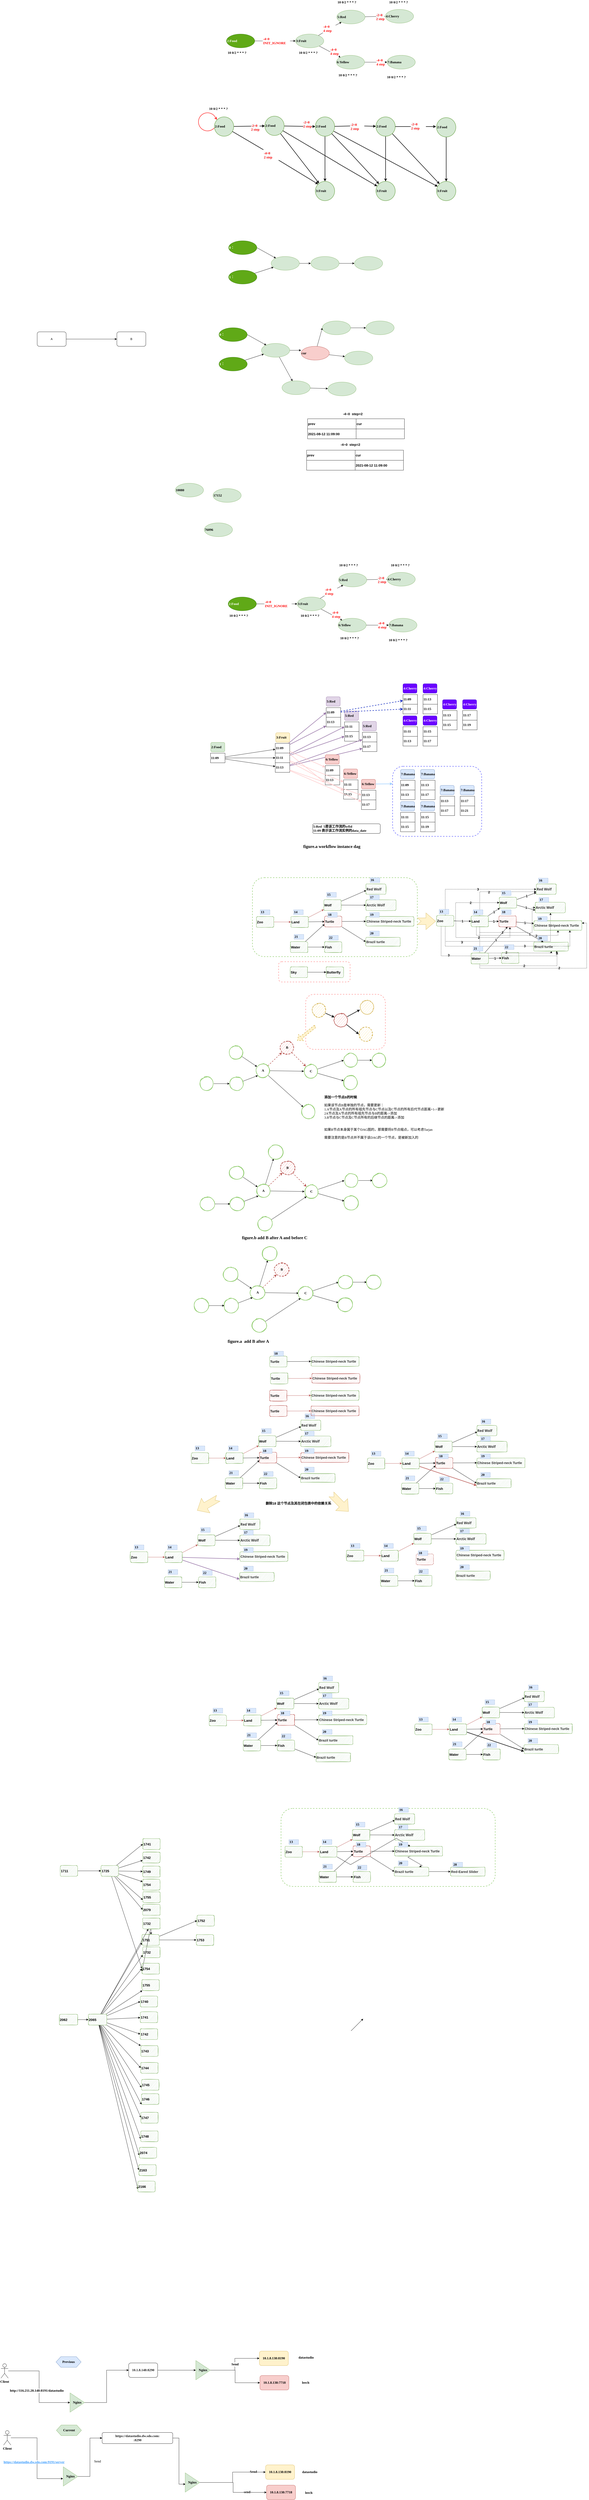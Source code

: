 <mxfile version="14.6.13" type="device" pages="2"><diagram id="DJSkYY3L3sBKiWI2slMy" name="第 1 页"><mxGraphModel dx="2622" dy="822" grid="0" gridSize="10" guides="1" tooltips="1" connect="1" arrows="1" fold="1" page="0" pageScale="1" pageWidth="827" pageHeight="1169" math="0" shadow="0"><root><mxCell id="0"/><mxCell id="1" parent="0"/><mxCell id="T71GFOpTUQDEIV4pywYD-118" value="" style="rounded=1;whiteSpace=wrap;html=1;sketch=0;fontSize=14;shadow=0;dashed=1;strokeColor=#FF9999;strokeWidth=2;fontStyle=1;align=center;" parent="1" vertex="1"><mxGeometry x="287" y="4261" width="330" height="228" as="geometry"/></mxCell><mxCell id="T71GFOpTUQDEIV4pywYD-31" value="" style="rounded=1;whiteSpace=wrap;html=1;sketch=0;fontSize=14;shadow=0;dashed=1;strokeWidth=2;strokeColor=#97D077;align=left;" parent="1" vertex="1"><mxGeometry x="66.5" y="3778" width="683" height="327" as="geometry"/></mxCell><mxCell id="T71GFOpTUQDEIV4pywYD-30" value="" style="rounded=1;whiteSpace=wrap;html=1;sketch=0;fontSize=14;shadow=0;dashed=1;strokeColor=#FF9999;strokeWidth=2;align=left;" parent="1" vertex="1"><mxGeometry x="175" y="4126" width="296" height="84" as="geometry"/></mxCell><mxCell id="2WsX5ia8DiIJzwLUeGyB-236" value="" style="rounded=1;whiteSpace=wrap;html=1;fontFamily=Comic Sans MS;fontSize=14;align=left;dashed=1;strokeColor=#6666FF;strokeWidth=2;" parent="1" vertex="1"><mxGeometry x="647" y="3317" width="369" height="290" as="geometry"/></mxCell><mxCell id="zo_sDJS2qSt4v9slSJq9-3" style="rounded=0;orthogonalLoop=1;jettySize=auto;html=1;exitX=1;exitY=0.5;exitDx=0;exitDy=0;fontFamily=Comic Sans MS;fontSize=14;startArrow=none;fontStyle=1;align=left;" parent="1" source="zo_sDJS2qSt4v9slSJq9-15" target="zo_sDJS2qSt4v9slSJq9-2" edge="1"><mxGeometry relative="1" as="geometry"/></mxCell><mxCell id="zo_sDJS2qSt4v9slSJq9-1" value="2:Food" style="ellipse;whiteSpace=wrap;html=1;fillColor=#60a917;strokeColor=#2D7600;fontStyle=1;fontFamily=Comic Sans MS;fontSize=14;fontColor=#ffffff;align=left;" parent="1" vertex="1"><mxGeometry x="-41" y="285" width="117" height="57" as="geometry"/></mxCell><mxCell id="zo_sDJS2qSt4v9slSJq9-9" value="&#10;&#10;&lt;span style=&quot;color: rgb(255, 0, 0); font-family: &amp;quot;comic sans ms&amp;quot;; font-size: 14px; font-style: normal; font-weight: 700; letter-spacing: normal; text-indent: 0px; text-transform: none; word-spacing: 0px; background-color: rgb(255, 255, 255); display: inline; float: none;&quot;&gt;-4~0&amp;nbsp;&lt;/span&gt;&lt;br style=&quot;color: rgb(255, 0, 0); font-family: &amp;quot;comic sans ms&amp;quot;; font-size: 14px; font-style: normal; font-weight: 700; letter-spacing: normal; text-indent: 0px; text-transform: none; word-spacing: 0px; background-color: rgb(255, 255, 255);&quot;&gt;&lt;span style=&quot;color: rgb(255, 0, 0); font-family: &amp;quot;comic sans ms&amp;quot;; font-size: 14px; font-style: normal; font-weight: 700; letter-spacing: normal; text-indent: 0px; text-transform: none; word-spacing: 0px; background-color: rgb(255, 255, 255); display: inline; float: none;&quot;&gt;4 step&lt;/span&gt;&#10;&#10;" style="edgeStyle=none;rounded=0;orthogonalLoop=1;jettySize=auto;html=1;entryX=0;entryY=0;entryDx=0;entryDy=0;fontFamily=Comic Sans MS;fontSize=14;fontStyle=1;align=left;" parent="1" source="zo_sDJS2qSt4v9slSJq9-2" target="zo_sDJS2qSt4v9slSJq9-7" edge="1"><mxGeometry relative="1" as="geometry"/></mxCell><mxCell id="zo_sDJS2qSt4v9slSJq9-10" style="edgeStyle=none;rounded=0;orthogonalLoop=1;jettySize=auto;html=1;fontFamily=Comic Sans MS;fontSize=14;startArrow=none;fontStyle=1;align=left;" parent="1" source="zo_sDJS2qSt4v9slSJq9-19" target="zo_sDJS2qSt4v9slSJq9-5" edge="1"><mxGeometry relative="1" as="geometry"/></mxCell><mxCell id="zo_sDJS2qSt4v9slSJq9-2" value="3:Fruit" style="ellipse;whiteSpace=wrap;html=1;fillColor=#d5e8d4;strokeColor=#82b366;fontStyle=1;fontFamily=Comic Sans MS;fontSize=14;align=left;" parent="1" vertex="1"><mxGeometry x="245" y="285" width="117" height="57" as="geometry"/></mxCell><mxCell id="zo_sDJS2qSt4v9slSJq9-11" value="&lt;br&gt;&lt;br&gt;&lt;span style=&quot;color: rgb(255, 0, 0); font-family: &amp;quot;comic sans ms&amp;quot;; font-size: 14px; font-style: normal; letter-spacing: normal; text-indent: 0px; text-transform: none; word-spacing: 0px; background-color: rgb(248, 249, 250); display: inline; float: none;&quot;&gt;-2~0&amp;nbsp;&lt;/span&gt;&lt;br style=&quot;color: rgb(255, 0, 0); font-family: &amp;quot;comic sans ms&amp;quot;; font-size: 14px; font-style: normal; letter-spacing: normal; text-indent: 0px; text-transform: none; word-spacing: 0px; background-color: rgb(248, 249, 250);&quot;&gt;&lt;span style=&quot;color: rgb(255, 0, 0); font-family: &amp;quot;comic sans ms&amp;quot;; font-size: 14px; font-style: normal; letter-spacing: normal; text-indent: 0px; text-transform: none; word-spacing: 0px; background-color: rgb(248, 249, 250); display: inline; float: none;&quot;&gt;2 step&lt;/span&gt;&lt;br&gt;" style="edgeStyle=none;rounded=0;orthogonalLoop=1;jettySize=auto;html=1;entryX=0;entryY=0.5;entryDx=0;entryDy=0;fontFamily=Comic Sans MS;fontSize=14;fontStyle=1;align=left;" parent="1" source="zo_sDJS2qSt4v9slSJq9-5" target="zo_sDJS2qSt4v9slSJq9-6" edge="1"><mxGeometry x="0.055" y="14" relative="1" as="geometry"><mxPoint as="offset"/></mxGeometry></mxCell><mxCell id="zo_sDJS2qSt4v9slSJq9-5" value="5:Red" style="ellipse;whiteSpace=wrap;html=1;fillColor=#d5e8d4;strokeColor=#82b366;fontStyle=1;fontFamily=Comic Sans MS;fontSize=14;align=left;" parent="1" vertex="1"><mxGeometry x="416" y="186" width="117" height="57" as="geometry"/></mxCell><mxCell id="zo_sDJS2qSt4v9slSJq9-6" value="4:Cherry" style="ellipse;whiteSpace=wrap;html=1;fillColor=#d5e8d4;strokeColor=#82b366;fontStyle=1;fontFamily=Comic Sans MS;fontSize=14;align=left;" parent="1" vertex="1"><mxGeometry x="617" y="183" width="117" height="57" as="geometry"/></mxCell><mxCell id="zo_sDJS2qSt4v9slSJq9-12" value="&#10;&#10;&lt;span style=&quot;color: rgb(255, 0, 0); font-family: &amp;quot;comic sans ms&amp;quot;; font-size: 14px; font-style: normal; font-weight: 700; letter-spacing: normal; text-indent: 0px; text-transform: none; word-spacing: 0px; background-color: rgb(255, 255, 255); display: inline; float: none;&quot;&gt;-4~0&amp;nbsp;&lt;/span&gt;&lt;br style=&quot;color: rgb(255, 0, 0); font-family: &amp;quot;comic sans ms&amp;quot;; font-size: 14px; font-style: normal; font-weight: 700; letter-spacing: normal; text-indent: 0px; text-transform: none; word-spacing: 0px; background-color: rgb(255, 255, 255);&quot;&gt;&lt;span style=&quot;color: rgb(255, 0, 0); font-family: &amp;quot;comic sans ms&amp;quot;; font-size: 14px; font-style: normal; font-weight: 700; letter-spacing: normal; text-indent: 0px; text-transform: none; word-spacing: 0px; background-color: rgb(255, 255, 255); display: inline; float: none;&quot;&gt;4 step&lt;/span&gt;&#10;&#10;" style="edgeStyle=none;rounded=0;orthogonalLoop=1;jettySize=auto;html=1;fontFamily=Comic Sans MS;fontSize=14;fontStyle=1;align=left;" parent="1" source="zo_sDJS2qSt4v9slSJq9-7" target="zo_sDJS2qSt4v9slSJq9-8" edge="1"><mxGeometry relative="1" as="geometry"/></mxCell><mxCell id="zo_sDJS2qSt4v9slSJq9-7" value="6:Yellow" style="ellipse;whiteSpace=wrap;html=1;fillColor=#d5e8d4;strokeColor=#82b366;fontStyle=1;fontFamily=Comic Sans MS;fontSize=14;align=left;" parent="1" vertex="1"><mxGeometry x="414" y="373" width="117" height="57" as="geometry"/></mxCell><mxCell id="zo_sDJS2qSt4v9slSJq9-8" value="7:Banana" style="ellipse;whiteSpace=wrap;html=1;fillColor=#d5e8d4;strokeColor=#82b366;fontStyle=1;fontFamily=Comic Sans MS;fontSize=14;align=left;" parent="1" vertex="1"><mxGeometry x="624" y="373" width="117" height="57" as="geometry"/></mxCell><mxCell id="zo_sDJS2qSt4v9slSJq9-14" value="10 0/2 * * * ?&amp;nbsp;" style="text;html=1;strokeColor=none;fillColor=none;align=left;verticalAlign=middle;whiteSpace=wrap;rounded=0;fontFamily=Comic Sans MS;fontSize=14;fontStyle=1" parent="1" vertex="1"><mxGeometry x="-38.5" y="353" width="112" height="20" as="geometry"/></mxCell><mxCell id="zo_sDJS2qSt4v9slSJq9-16" value="10 0/2 * * * ?&amp;nbsp;" style="text;html=1;strokeColor=none;fillColor=none;align=left;verticalAlign=middle;whiteSpace=wrap;rounded=0;fontFamily=Comic Sans MS;fontSize=14;fontStyle=1" parent="1" vertex="1"><mxGeometry x="257" y="353" width="112" height="20" as="geometry"/></mxCell><mxCell id="zo_sDJS2qSt4v9slSJq9-17" value="10 0/2 * * * ?&amp;nbsp;" style="text;html=1;strokeColor=none;fillColor=none;align=left;verticalAlign=middle;whiteSpace=wrap;rounded=0;fontFamily=Comic Sans MS;fontSize=14;fontStyle=1" parent="1" vertex="1"><mxGeometry x="416.5" y="144" width="112" height="20" as="geometry"/></mxCell><mxCell id="zo_sDJS2qSt4v9slSJq9-18" value="10 0/2 * * * ?&amp;nbsp;" style="text;html=1;strokeColor=none;fillColor=none;align=left;verticalAlign=middle;whiteSpace=wrap;rounded=0;fontFamily=Comic Sans MS;fontSize=14;fontStyle=1" parent="1" vertex="1"><mxGeometry x="421" y="446" width="112" height="20" as="geometry"/></mxCell><mxCell id="zo_sDJS2qSt4v9slSJq9-19" value="-4~0&amp;nbsp;&lt;br style=&quot;font-size: 14px;&quot;&gt;4 step" style="text;html=1;align=left;verticalAlign=middle;resizable=0;points=[];autosize=1;strokeColor=none;fontSize=14;fontFamily=Comic Sans MS;fontStyle=1;fontColor=#FF0000;" parent="1" vertex="1"><mxGeometry x="358" y="244" width="53" height="38" as="geometry"/></mxCell><mxCell id="zo_sDJS2qSt4v9slSJq9-20" value="" style="edgeStyle=none;rounded=0;orthogonalLoop=1;jettySize=auto;html=1;fontFamily=Comic Sans MS;fontSize=14;endArrow=none;fontStyle=1;align=left;" parent="1" source="zo_sDJS2qSt4v9slSJq9-2" target="zo_sDJS2qSt4v9slSJq9-19" edge="1"><mxGeometry relative="1" as="geometry"><mxPoint x="341.166" y="291.693" as="sourcePoint"/><mxPoint x="436.834" y="236.307" as="targetPoint"/></mxGeometry></mxCell><mxCell id="zo_sDJS2qSt4v9slSJq9-15" value="-4~0&amp;nbsp;&lt;br style=&quot;font-size: 14px;&quot;&gt;INIT_IGNORE" style="text;html=1;align=left;verticalAlign=middle;resizable=0;points=[];autosize=1;strokeColor=none;fontSize=14;fontFamily=Comic Sans MS;fontStyle=1;fontColor=#FF0000;" parent="1" vertex="1"><mxGeometry x="109" y="294.5" width="113" height="38" as="geometry"/></mxCell><mxCell id="zo_sDJS2qSt4v9slSJq9-21" value="" style="rounded=0;orthogonalLoop=1;jettySize=auto;html=1;exitX=1;exitY=0.5;exitDx=0;exitDy=0;fontFamily=Comic Sans MS;fontSize=14;endArrow=none;fontStyle=1;align=left;" parent="1" source="zo_sDJS2qSt4v9slSJq9-1" target="zo_sDJS2qSt4v9slSJq9-15" edge="1"><mxGeometry relative="1" as="geometry"><mxPoint x="164" y="313.5" as="sourcePoint"/><mxPoint x="245" y="313.5" as="targetPoint"/></mxGeometry></mxCell><mxCell id="zo_sDJS2qSt4v9slSJq9-24" value="10 0/2 * * * ?&amp;nbsp;" style="text;html=1;strokeColor=none;fillColor=none;align=left;verticalAlign=middle;whiteSpace=wrap;rounded=0;fontFamily=Comic Sans MS;fontSize=14;fontStyle=1" parent="1" vertex="1"><mxGeometry x="631" y="144" width="112" height="20" as="geometry"/></mxCell><mxCell id="zo_sDJS2qSt4v9slSJq9-25" value="10 0/2 * * * ?&amp;nbsp;" style="text;html=1;strokeColor=none;fillColor=none;align=left;verticalAlign=middle;whiteSpace=wrap;rounded=0;fontFamily=Comic Sans MS;fontSize=14;fontStyle=1" parent="1" vertex="1"><mxGeometry x="622" y="454" width="112" height="20" as="geometry"/></mxCell><mxCell id="0RYmvNAHUS9ihjdV-OTD-7" value="&#10;&#10;&lt;br style=&quot;color: rgb(0, 0, 0); font-family: &amp;quot;comic sans ms&amp;quot;; font-size: 14px; font-style: normal; font-weight: 700; letter-spacing: normal; text-indent: 0px; text-transform: none; word-spacing: 0px;&quot;&gt;&lt;br style=&quot;color: rgb(0, 0, 0); font-family: &amp;quot;comic sans ms&amp;quot;; font-size: 14px; font-style: normal; font-weight: 700; letter-spacing: normal; text-indent: 0px; text-transform: none; word-spacing: 0px;&quot;&gt;&lt;span style=&quot;font-size: 14px; font-style: normal; font-weight: 700; letter-spacing: normal; text-indent: 0px; text-transform: none; word-spacing: 0px; color: rgb(255, 0, 0); font-family: &amp;quot;comic sans ms&amp;quot;; background-color: rgb(248, 249, 250); display: inline; float: none;&quot;&gt;-2~0&amp;nbsp;&lt;/span&gt;&lt;br style=&quot;font-size: 14px; font-style: normal; font-weight: 700; letter-spacing: normal; text-indent: 0px; text-transform: none; word-spacing: 0px; color: rgb(255, 0, 0); font-family: &amp;quot;comic sans ms&amp;quot;; background-color: rgb(248, 249, 250);&quot;&gt;&lt;span style=&quot;font-size: 14px; font-style: normal; font-weight: 700; letter-spacing: normal; text-indent: 0px; text-transform: none; word-spacing: 0px; color: rgb(255, 0, 0); font-family: &amp;quot;comic sans ms&amp;quot;; background-color: rgb(248, 249, 250); display: inline; float: none;&quot;&gt;2 step&lt;/span&gt;&#10;&#10;" style="edgeStyle=none;rounded=0;orthogonalLoop=1;jettySize=auto;html=1;fontFamily=Comic Sans MS;fontSize=14;strokeWidth=2;align=left;" parent="1" source="0RYmvNAHUS9ihjdV-OTD-1" target="0RYmvNAHUS9ihjdV-OTD-6" edge="1"><mxGeometry x="0.088" y="10" relative="1" as="geometry"><mxPoint as="offset"/></mxGeometry></mxCell><mxCell id="0RYmvNAHUS9ihjdV-OTD-13" style="edgeStyle=none;rounded=0;orthogonalLoop=1;jettySize=auto;html=1;entryX=0;entryY=0;entryDx=0;entryDy=0;fontFamily=Comic Sans MS;fontSize=14;fontColor=none;strokeWidth=2;startArrow=none;align=left;" parent="1" source="0RYmvNAHUS9ihjdV-OTD-60" target="0RYmvNAHUS9ihjdV-OTD-12" edge="1"><mxGeometry relative="1" as="geometry"/></mxCell><mxCell id="0RYmvNAHUS9ihjdV-OTD-1" value="2:Food" style="ellipse;whiteSpace=wrap;html=1;aspect=fixed;fillColor=#d5e8d4;strokeColor=#82b366;fontFamily=Comic Sans MS;fontStyle=1;fontSize=14;strokeWidth=2;align=left;" parent="1" vertex="1"><mxGeometry x="-91" y="628" width="80" height="80" as="geometry"/></mxCell><mxCell id="0RYmvNAHUS9ihjdV-OTD-17" style="rounded=0;orthogonalLoop=1;jettySize=auto;html=1;fontFamily=Comic Sans MS;fontSize=14;fontColor=none;strokeWidth=2;align=left;" parent="1" source="0RYmvNAHUS9ihjdV-OTD-6" target="0RYmvNAHUS9ihjdV-OTD-12" edge="1"><mxGeometry relative="1" as="geometry"/></mxCell><mxCell id="0RYmvNAHUS9ihjdV-OTD-18" value="&lt;br style=&quot;color: rgb(0, 0, 0); font-size: 14px; font-style: normal; letter-spacing: normal; text-indent: 0px; text-transform: none; word-spacing: 0px; font-family: &amp;quot;comic sans ms&amp;quot;; font-weight: 700;&quot;&gt;&lt;span style=&quot;font-size: 14px; font-style: normal; letter-spacing: normal; text-indent: 0px; text-transform: none; word-spacing: 0px; font-weight: 700; color: rgb(255, 0, 0); font-family: &amp;quot;comic sans ms&amp;quot;; background-color: rgb(248, 249, 250); display: inline; float: none;&quot;&gt;-2~0&amp;nbsp;&lt;/span&gt;&lt;br style=&quot;font-size: 14px; font-style: normal; letter-spacing: normal; text-indent: 0px; text-transform: none; word-spacing: 0px; font-weight: 700; color: rgb(255, 0, 0); font-family: &amp;quot;comic sans ms&amp;quot;; background-color: rgb(248, 249, 250);&quot;&gt;&lt;span style=&quot;font-size: 14px; font-style: normal; letter-spacing: normal; text-indent: 0px; text-transform: none; word-spacing: 0px; font-weight: 700; color: rgb(255, 0, 0); font-family: &amp;quot;comic sans ms&amp;quot;; background-color: rgb(248, 249, 250); display: inline; float: none;&quot;&gt;2 step&lt;/span&gt;&lt;br style=&quot;color: rgb(0, 0, 0); font-family: &amp;quot;comic sans ms&amp;quot;; font-size: 14px; font-style: normal; font-weight: 400; letter-spacing: normal; text-indent: 0px; text-transform: none; word-spacing: 0px;&quot;&gt;&lt;br&gt;" style="edgeStyle=none;rounded=0;orthogonalLoop=1;jettySize=auto;html=1;entryX=0;entryY=0.5;entryDx=0;entryDy=0;fontFamily=Comic Sans MS;fontSize=14;fontColor=none;strokeWidth=2;align=left;" parent="1" source="0RYmvNAHUS9ihjdV-OTD-6" target="0RYmvNAHUS9ihjdV-OTD-15" edge="1"><mxGeometry x="0.192" y="8" relative="1" as="geometry"><mxPoint as="offset"/></mxGeometry></mxCell><mxCell id="0RYmvNAHUS9ihjdV-OTD-20" style="edgeStyle=none;rounded=0;orthogonalLoop=1;jettySize=auto;html=1;fontFamily=Comic Sans MS;fontSize=14;fontColor=none;strokeColor=#000000;strokeWidth=2;startArrow=none;align=left;" parent="1" target="0RYmvNAHUS9ihjdV-OTD-14" edge="1"><mxGeometry relative="1" as="geometry"><mxPoint x="420" y="820" as="sourcePoint"/></mxGeometry></mxCell><mxCell id="0RYmvNAHUS9ihjdV-OTD-6" value="2:Food" style="ellipse;whiteSpace=wrap;html=1;aspect=fixed;fillColor=#d5e8d4;strokeColor=#82b366;fontFamily=Comic Sans MS;fontStyle=1;fontSize=14;strokeWidth=2;align=left;" parent="1" vertex="1"><mxGeometry x="118" y="625" width="80" height="80" as="geometry"/></mxCell><mxCell id="0RYmvNAHUS9ihjdV-OTD-11" value="" style="group;strokeWidth=2;labelBackgroundColor=none;noLabel=1;fontColor=none;labelBorderColor=#FF3333;align=left;" parent="1" vertex="1" connectable="0"><mxGeometry x="-157" y="611" width="77" height="75" as="geometry"/></mxCell><mxCell id="0RYmvNAHUS9ihjdV-OTD-9" value="" style="verticalLabelPosition=bottom;verticalAlign=top;html=1;shape=mxgraph.basic.arc;startAngle=0.367;endAngle=0.182;fontFamily=Comic Sans MS;fontSize=14;strokeWidth=2;strokeColor=#FF3333;align=left;" parent="0RYmvNAHUS9ihjdV-OTD-11" vertex="1"><mxGeometry width="75" height="75" as="geometry"/></mxCell><mxCell id="0RYmvNAHUS9ihjdV-OTD-10" value="" style="endArrow=classic;html=1;fontFamily=Comic Sans MS;fontSize=14;strokeWidth=2;strokeColor=#FF3333;align=left;" parent="0RYmvNAHUS9ihjdV-OTD-11" edge="1"><mxGeometry width="50" height="50" relative="1" as="geometry"><mxPoint x="72" y="22" as="sourcePoint"/><mxPoint x="77" y="29" as="targetPoint"/></mxGeometry></mxCell><mxCell id="0RYmvNAHUS9ihjdV-OTD-12" value="3:Fruit" style="ellipse;whiteSpace=wrap;html=1;aspect=fixed;fillColor=#d5e8d4;strokeColor=#82b366;fontFamily=Comic Sans MS;fontStyle=1;fontSize=14;strokeWidth=2;align=left;" parent="1" vertex="1"><mxGeometry x="327" y="895" width="80" height="80" as="geometry"/></mxCell><mxCell id="0RYmvNAHUS9ihjdV-OTD-14" value="3:Fruit" style="ellipse;whiteSpace=wrap;html=1;aspect=fixed;fillColor=#d5e8d4;strokeColor=#82b366;fontFamily=Comic Sans MS;fontStyle=1;fontSize=14;strokeWidth=2;align=left;" parent="1" vertex="1"><mxGeometry x="578" y="895" width="80" height="80" as="geometry"/></mxCell><mxCell id="0RYmvNAHUS9ihjdV-OTD-16" style="edgeStyle=none;rounded=0;orthogonalLoop=1;jettySize=auto;html=1;fontFamily=Comic Sans MS;fontSize=14;fontColor=none;strokeWidth=2;align=left;" parent="1" source="0RYmvNAHUS9ihjdV-OTD-15" target="0RYmvNAHUS9ihjdV-OTD-12" edge="1"><mxGeometry relative="1" as="geometry"/></mxCell><mxCell id="0RYmvNAHUS9ihjdV-OTD-19" style="edgeStyle=none;rounded=0;orthogonalLoop=1;jettySize=auto;html=1;fontFamily=Comic Sans MS;fontSize=14;fontColor=none;strokeColor=#000000;strokeWidth=2;startArrow=none;align=left;" parent="1" target="0RYmvNAHUS9ihjdV-OTD-14" edge="1"><mxGeometry relative="1" as="geometry"><mxPoint x="467" y="772" as="sourcePoint"/></mxGeometry></mxCell><mxCell id="0RYmvNAHUS9ihjdV-OTD-22" style="edgeStyle=none;rounded=0;orthogonalLoop=1;jettySize=auto;html=1;fontFamily=Comic Sans MS;fontSize=14;fontColor=none;strokeColor=#000000;strokeWidth=2;startArrow=none;align=left;" parent="1" source="0RYmvNAHUS9ihjdV-OTD-36" target="0RYmvNAHUS9ihjdV-OTD-21" edge="1"><mxGeometry relative="1" as="geometry"/></mxCell><mxCell id="0RYmvNAHUS9ihjdV-OTD-32" style="edgeStyle=none;rounded=0;orthogonalLoop=1;jettySize=auto;html=1;fontFamily=Comic Sans MS;fontSize=14;fontColor=none;strokeColor=#000000;strokeWidth=2;align=left;" parent="1" source="0RYmvNAHUS9ihjdV-OTD-15" target="0RYmvNAHUS9ihjdV-OTD-24" edge="1"><mxGeometry relative="1" as="geometry"/></mxCell><mxCell id="0RYmvNAHUS9ihjdV-OTD-15" value="2:Food" style="ellipse;whiteSpace=wrap;html=1;aspect=fixed;fillColor=#d5e8d4;strokeColor=#82b366;fontFamily=Comic Sans MS;fontStyle=1;fontSize=14;strokeWidth=2;align=left;" parent="1" vertex="1"><mxGeometry x="327" y="628" width="80" height="80" as="geometry"/></mxCell><mxCell id="0RYmvNAHUS9ihjdV-OTD-23" style="edgeStyle=none;rounded=0;orthogonalLoop=1;jettySize=auto;html=1;fontFamily=Comic Sans MS;fontSize=14;fontColor=none;strokeColor=#000000;strokeWidth=2;align=left;" parent="1" source="0RYmvNAHUS9ihjdV-OTD-21" target="0RYmvNAHUS9ihjdV-OTD-14" edge="1"><mxGeometry relative="1" as="geometry"/></mxCell><mxCell id="0RYmvNAHUS9ihjdV-OTD-26" style="edgeStyle=none;rounded=0;orthogonalLoop=1;jettySize=auto;html=1;fontFamily=Comic Sans MS;fontSize=14;fontColor=none;strokeColor=#000000;strokeWidth=2;startArrow=none;align=left;" parent="1" source="0RYmvNAHUS9ihjdV-OTD-39" edge="1"><mxGeometry relative="1" as="geometry"><mxPoint x="827" y="668" as="targetPoint"/></mxGeometry></mxCell><mxCell id="0RYmvNAHUS9ihjdV-OTD-31" style="edgeStyle=none;rounded=0;orthogonalLoop=1;jettySize=auto;html=1;fontFamily=Comic Sans MS;fontSize=14;fontColor=none;strokeColor=#000000;strokeWidth=2;align=left;" parent="1" source="0RYmvNAHUS9ihjdV-OTD-21" target="0RYmvNAHUS9ihjdV-OTD-24" edge="1"><mxGeometry relative="1" as="geometry"/></mxCell><mxCell id="0RYmvNAHUS9ihjdV-OTD-21" value="2:Food" style="ellipse;whiteSpace=wrap;html=1;aspect=fixed;fillColor=#d5e8d4;strokeColor=#82b366;fontFamily=Comic Sans MS;fontStyle=1;fontSize=14;strokeWidth=2;align=left;" parent="1" vertex="1"><mxGeometry x="578" y="628" width="80" height="80" as="geometry"/></mxCell><mxCell id="0RYmvNAHUS9ihjdV-OTD-24" value="3:Fruit" style="ellipse;whiteSpace=wrap;html=1;aspect=fixed;fillColor=#d5e8d4;strokeColor=#82b366;fontFamily=Comic Sans MS;fontStyle=1;fontSize=14;strokeWidth=2;align=left;" parent="1" vertex="1"><mxGeometry x="829" y="895" width="80" height="80" as="geometry"/></mxCell><mxCell id="0RYmvNAHUS9ihjdV-OTD-28" style="edgeStyle=none;rounded=0;orthogonalLoop=1;jettySize=auto;html=1;fontFamily=Comic Sans MS;fontSize=14;fontColor=none;strokeColor=#000000;strokeWidth=2;align=left;" parent="1" source="0RYmvNAHUS9ihjdV-OTD-27" target="0RYmvNAHUS9ihjdV-OTD-24" edge="1"><mxGeometry relative="1" as="geometry"/></mxCell><mxCell id="0RYmvNAHUS9ihjdV-OTD-27" value="2:Food" style="ellipse;whiteSpace=wrap;html=1;aspect=fixed;fillColor=#d5e8d4;strokeColor=#82b366;fontFamily=Comic Sans MS;fontStyle=1;fontSize=14;strokeWidth=2;align=left;" parent="1" vertex="1"><mxGeometry x="829" y="631" width="80" height="80" as="geometry"/></mxCell><mxCell id="0RYmvNAHUS9ihjdV-OTD-36" value="&lt;span style=&quot;font-size: 14px; font-style: normal; letter-spacing: normal; text-indent: 0px; text-transform: none; word-spacing: 0px; font-weight: 700; color: rgb(255, 0, 0); font-family: &amp;quot;comic sans ms&amp;quot;; background-color: rgb(248, 249, 250); display: inline; float: none;&quot;&gt;-2~0&amp;nbsp;&lt;/span&gt;&lt;br style=&quot;font-size: 14px; font-style: normal; letter-spacing: normal; text-indent: 0px; text-transform: none; word-spacing: 0px; font-weight: 700; color: rgb(255, 0, 0); font-family: &amp;quot;comic sans ms&amp;quot;; background-color: rgb(248, 249, 250);&quot;&gt;&lt;span style=&quot;font-size: 14px; font-style: normal; letter-spacing: normal; text-indent: 0px; text-transform: none; word-spacing: 0px; font-weight: 700; color: rgb(255, 0, 0); font-family: &amp;quot;comic sans ms&amp;quot;; background-color: rgb(248, 249, 250); display: inline; float: none;&quot;&gt;2 step&lt;/span&gt;" style="text;whiteSpace=wrap;html=1;fontSize=14;fontFamily=Comic Sans MS;fontColor=none;align=left;" parent="1" vertex="1"><mxGeometry x="471" y="646" width="59" height="38" as="geometry"/></mxCell><mxCell id="0RYmvNAHUS9ihjdV-OTD-38" value="" style="edgeStyle=none;rounded=0;orthogonalLoop=1;jettySize=auto;html=1;fontFamily=Comic Sans MS;fontSize=14;fontColor=none;strokeColor=#000000;strokeWidth=2;endArrow=none;align=left;" parent="1" source="0RYmvNAHUS9ihjdV-OTD-15" target="0RYmvNAHUS9ihjdV-OTD-36" edge="1"><mxGeometry relative="1" as="geometry"><mxPoint x="407" y="668" as="sourcePoint"/><mxPoint x="578" y="668" as="targetPoint"/></mxGeometry></mxCell><mxCell id="0RYmvNAHUS9ihjdV-OTD-39" value="&lt;span style=&quot;font-size: 14px; font-style: normal; letter-spacing: normal; text-indent: 0px; text-transform: none; word-spacing: 0px; font-weight: 700; color: rgb(255, 0, 0); font-family: &amp;quot;comic sans ms&amp;quot;; background-color: rgb(248, 249, 250); display: inline; float: none;&quot;&gt;-2~0&amp;nbsp;&lt;/span&gt;&lt;br style=&quot;font-size: 14px; font-style: normal; letter-spacing: normal; text-indent: 0px; text-transform: none; word-spacing: 0px; font-weight: 700; color: rgb(255, 0, 0); font-family: &amp;quot;comic sans ms&amp;quot;; background-color: rgb(248, 249, 250);&quot;&gt;&lt;span style=&quot;font-size: 14px; font-style: normal; letter-spacing: normal; text-indent: 0px; text-transform: none; word-spacing: 0px; font-weight: 700; color: rgb(255, 0, 0); font-family: &amp;quot;comic sans ms&amp;quot;; background-color: rgb(248, 249, 250); display: inline; float: none;&quot;&gt;2 step&lt;/span&gt;" style="text;whiteSpace=wrap;html=1;fontSize=14;fontFamily=Comic Sans MS;fontColor=none;align=left;" parent="1" vertex="1"><mxGeometry x="722" y="644" width="63" height="48" as="geometry"/></mxCell><mxCell id="0RYmvNAHUS9ihjdV-OTD-40" value="" style="edgeStyle=none;rounded=0;orthogonalLoop=1;jettySize=auto;html=1;fontFamily=Comic Sans MS;fontSize=14;fontColor=none;strokeColor=#000000;strokeWidth=2;endArrow=none;align=left;" parent="1" source="0RYmvNAHUS9ihjdV-OTD-21" target="0RYmvNAHUS9ihjdV-OTD-39" edge="1"><mxGeometry relative="1" as="geometry"><mxPoint x="827" y="668" as="targetPoint"/><mxPoint x="658" y="668" as="sourcePoint"/></mxGeometry></mxCell><mxCell id="0RYmvNAHUS9ihjdV-OTD-41" value="&lt;span style=&quot;color: rgb(0, 0, 0); font-family: &amp;quot;comic sans ms&amp;quot;; font-size: 14px; font-style: normal; font-weight: 700; letter-spacing: normal; text-indent: 0px; text-transform: none; word-spacing: 0px; background-color: rgb(255, 255, 255); display: inline; float: none;&quot;&gt;10 0/2 * * * ?&amp;nbsp;&lt;/span&gt;" style="text;whiteSpace=wrap;html=1;fontSize=14;fontFamily=Comic Sans MS;fontColor=none;align=left;" parent="1" vertex="1"><mxGeometry x="-115.5" y="580" width="129" height="31" as="geometry"/></mxCell><mxCell id="0RYmvNAHUS9ihjdV-OTD-51" value="" style="edgeStyle=none;rounded=0;orthogonalLoop=1;jettySize=auto;html=1;fontFamily=Comic Sans MS;fontSize=14;fontColor=none;strokeColor=#000000;strokeWidth=2;endArrow=none;align=left;" parent="1" source="0RYmvNAHUS9ihjdV-OTD-6" edge="1"><mxGeometry relative="1" as="geometry"><mxPoint x="192.513" y="685.22" as="sourcePoint"/><mxPoint x="421.5" y="820.42" as="targetPoint"/></mxGeometry></mxCell><mxCell id="0RYmvNAHUS9ihjdV-OTD-54" value="" style="edgeStyle=none;rounded=0;orthogonalLoop=1;jettySize=auto;html=1;fontFamily=Comic Sans MS;fontSize=14;fontColor=none;strokeColor=#000000;strokeWidth=2;endArrow=none;align=left;" parent="1" source="0RYmvNAHUS9ihjdV-OTD-15" edge="1"><mxGeometry relative="1" as="geometry"><mxPoint x="394.411" y="697.132" as="sourcePoint"/><mxPoint x="468" y="774" as="targetPoint"/></mxGeometry></mxCell><mxCell id="0RYmvNAHUS9ihjdV-OTD-60" value="&lt;span style=&quot;font-size: 14px; font-style: normal; letter-spacing: normal; text-indent: 0px; text-transform: none; word-spacing: 0px; font-weight: 700; color: rgb(255, 0, 0); font-family: &amp;quot;comic sans ms&amp;quot;; background-color: rgb(248, 249, 250); display: inline; float: none;&quot;&gt;-4~0&amp;nbsp;&lt;/span&gt;&lt;br style=&quot;font-size: 14px; font-style: normal; letter-spacing: normal; text-indent: 0px; text-transform: none; word-spacing: 0px; font-weight: 700; color: rgb(255, 0, 0); font-family: &amp;quot;comic sans ms&amp;quot;; background-color: rgb(248, 249, 250);&quot;&gt;&lt;span style=&quot;font-size: 14px; font-style: normal; letter-spacing: normal; text-indent: 0px; text-transform: none; word-spacing: 0px; font-weight: 700; color: rgb(255, 0, 0); font-family: &amp;quot;comic sans ms&amp;quot;; background-color: rgb(248, 249, 250); display: inline; float: none;&quot;&gt;2 step&lt;/span&gt;" style="text;whiteSpace=wrap;html=1;fontSize=14;fontFamily=Comic Sans MS;fontColor=none;align=left;" parent="1" vertex="1"><mxGeometry x="112" y="764" width="63" height="48" as="geometry"/></mxCell><mxCell id="0RYmvNAHUS9ihjdV-OTD-62" value="" style="edgeStyle=none;rounded=0;orthogonalLoop=1;jettySize=auto;html=1;entryX=0;entryY=0;entryDx=0;entryDy=0;fontFamily=Comic Sans MS;fontSize=14;fontColor=none;strokeWidth=2;endArrow=none;align=left;" parent="1" source="0RYmvNAHUS9ihjdV-OTD-1" target="0RYmvNAHUS9ihjdV-OTD-60" edge="1"><mxGeometry relative="1" as="geometry"><mxPoint x="-16.88" y="688.876" as="sourcePoint"/><mxPoint x="338.716" y="906.716" as="targetPoint"/></mxGeometry></mxCell><mxCell id="q7laak4VwRtEEG23aMrd-6" style="rounded=0;orthogonalLoop=1;jettySize=auto;html=1;exitX=1;exitY=0.5;exitDx=0;exitDy=0;align=left;" parent="1" source="q7laak4VwRtEEG23aMrd-1" target="q7laak4VwRtEEG23aMrd-5" edge="1"><mxGeometry relative="1" as="geometry"/></mxCell><mxCell id="q7laak4VwRtEEG23aMrd-1" value="0：" style="ellipse;whiteSpace=wrap;html=1;fillColor=#60a917;strokeColor=#2D7600;fontStyle=1;fontFamily=Comic Sans MS;fontSize=14;fontColor=#ffffff;align=left;" parent="1" vertex="1"><mxGeometry x="-32" y="1141" width="117" height="57" as="geometry"/></mxCell><mxCell id="q7laak4VwRtEEG23aMrd-7" style="edgeStyle=none;rounded=0;orthogonalLoop=1;jettySize=auto;html=1;align=left;" parent="1" source="q7laak4VwRtEEG23aMrd-2" target="q7laak4VwRtEEG23aMrd-5" edge="1"><mxGeometry relative="1" as="geometry"/></mxCell><mxCell id="q7laak4VwRtEEG23aMrd-2" value="1：" style="ellipse;whiteSpace=wrap;html=1;fillColor=#60a917;strokeColor=#2D7600;fontStyle=1;fontFamily=Comic Sans MS;fontSize=14;fontColor=#ffffff;align=left;" parent="1" vertex="1"><mxGeometry x="-32" y="1263" width="117" height="57" as="geometry"/></mxCell><mxCell id="q7laak4VwRtEEG23aMrd-10" style="edgeStyle=none;rounded=0;orthogonalLoop=1;jettySize=auto;html=1;align=left;" parent="1" source="q7laak4VwRtEEG23aMrd-5" edge="1"><mxGeometry relative="1" as="geometry"><mxPoint x="308" y="1234.5" as="targetPoint"/></mxGeometry></mxCell><mxCell id="q7laak4VwRtEEG23aMrd-5" value="" style="ellipse;whiteSpace=wrap;html=1;fillColor=#d5e8d4;strokeColor=#82b366;fontStyle=1;fontFamily=Comic Sans MS;fontSize=14;align=left;" parent="1" vertex="1"><mxGeometry x="144" y="1206" width="117" height="57" as="geometry"/></mxCell><mxCell id="q7laak4VwRtEEG23aMrd-12" style="edgeStyle=none;rounded=0;orthogonalLoop=1;jettySize=auto;html=1;align=left;" parent="1" source="q7laak4VwRtEEG23aMrd-8" target="q7laak4VwRtEEG23aMrd-9" edge="1"><mxGeometry relative="1" as="geometry"/></mxCell><mxCell id="q7laak4VwRtEEG23aMrd-8" value="" style="ellipse;whiteSpace=wrap;html=1;fillColor=#d5e8d4;strokeColor=#82b366;fontStyle=1;fontFamily=Comic Sans MS;fontSize=14;align=left;" parent="1" vertex="1"><mxGeometry x="308.5" y="1206" width="117" height="57" as="geometry"/></mxCell><mxCell id="q7laak4VwRtEEG23aMrd-9" value="" style="ellipse;whiteSpace=wrap;html=1;fillColor=#d5e8d4;strokeColor=#82b366;fontStyle=1;fontFamily=Comic Sans MS;fontSize=14;align=left;" parent="1" vertex="1"><mxGeometry x="489" y="1206" width="117" height="57" as="geometry"/></mxCell><mxCell id="QXDH_ZTFYXKsAurIuPFr-1" style="rounded=0;orthogonalLoop=1;jettySize=auto;html=1;exitX=1;exitY=0.5;exitDx=0;exitDy=0;align=left;" parent="1" source="QXDH_ZTFYXKsAurIuPFr-2" target="QXDH_ZTFYXKsAurIuPFr-6" edge="1"><mxGeometry relative="1" as="geometry"/></mxCell><mxCell id="QXDH_ZTFYXKsAurIuPFr-2" value="0：" style="ellipse;whiteSpace=wrap;html=1;fillColor=#60a917;strokeColor=#2D7600;fontStyle=1;fontFamily=Comic Sans MS;fontSize=14;fontColor=#ffffff;align=left;" parent="1" vertex="1"><mxGeometry x="-72" y="1501" width="117" height="57" as="geometry"/></mxCell><mxCell id="QXDH_ZTFYXKsAurIuPFr-3" style="edgeStyle=none;rounded=0;orthogonalLoop=1;jettySize=auto;html=1;align=left;" parent="1" source="QXDH_ZTFYXKsAurIuPFr-4" target="QXDH_ZTFYXKsAurIuPFr-6" edge="1"><mxGeometry relative="1" as="geometry"/></mxCell><mxCell id="QXDH_ZTFYXKsAurIuPFr-4" value="1：" style="ellipse;whiteSpace=wrap;html=1;fillColor=#60a917;strokeColor=#2D7600;fontStyle=1;fontFamily=Comic Sans MS;fontSize=14;fontColor=#ffffff;align=left;" parent="1" vertex="1"><mxGeometry x="-72" y="1623" width="117" height="57" as="geometry"/></mxCell><mxCell id="QXDH_ZTFYXKsAurIuPFr-5" style="edgeStyle=none;rounded=0;orthogonalLoop=1;jettySize=auto;html=1;align=left;" parent="1" source="QXDH_ZTFYXKsAurIuPFr-6" edge="1"><mxGeometry relative="1" as="geometry"><mxPoint x="268" y="1594.5" as="targetPoint"/></mxGeometry></mxCell><mxCell id="QXDH_ZTFYXKsAurIuPFr-20" style="edgeStyle=none;rounded=0;orthogonalLoop=1;jettySize=auto;html=1;align=left;" parent="1" source="QXDH_ZTFYXKsAurIuPFr-6" target="QXDH_ZTFYXKsAurIuPFr-18" edge="1"><mxGeometry relative="1" as="geometry"/></mxCell><mxCell id="QXDH_ZTFYXKsAurIuPFr-6" value="" style="ellipse;whiteSpace=wrap;html=1;fillColor=#d5e8d4;strokeColor=#82b366;fontStyle=1;fontFamily=Comic Sans MS;fontSize=14;align=left;" parent="1" vertex="1"><mxGeometry x="104" y="1566" width="117" height="57" as="geometry"/></mxCell><mxCell id="QXDH_ZTFYXKsAurIuPFr-7" style="edgeStyle=none;rounded=0;orthogonalLoop=1;jettySize=auto;html=1;align=left;" parent="1" source="QXDH_ZTFYXKsAurIuPFr-8" target="QXDH_ZTFYXKsAurIuPFr-9" edge="1"><mxGeometry relative="1" as="geometry"/></mxCell><mxCell id="QXDH_ZTFYXKsAurIuPFr-16" style="rounded=0;orthogonalLoop=1;jettySize=auto;html=1;entryX=0;entryY=0.5;entryDx=0;entryDy=0;align=left;" parent="1" source="QXDH_ZTFYXKsAurIuPFr-8" target="QXDH_ZTFYXKsAurIuPFr-12" edge="1"><mxGeometry relative="1" as="geometry"/></mxCell><mxCell id="QXDH_ZTFYXKsAurIuPFr-8" value="cur" style="ellipse;whiteSpace=wrap;html=1;fillColor=#f8cecc;strokeColor=#b85450;fontStyle=1;fontFamily=Comic Sans MS;fontSize=14;align=left;" parent="1" vertex="1"><mxGeometry x="268" y="1578" width="117" height="57" as="geometry"/></mxCell><mxCell id="QXDH_ZTFYXKsAurIuPFr-9" value="" style="ellipse;whiteSpace=wrap;html=1;fillColor=#d5e8d4;strokeColor=#82b366;fontStyle=1;fontFamily=Comic Sans MS;fontSize=14;align=left;" parent="1" vertex="1"><mxGeometry x="448" y="1598" width="117" height="57" as="geometry"/></mxCell><mxCell id="QXDH_ZTFYXKsAurIuPFr-11" style="edgeStyle=none;rounded=0;orthogonalLoop=1;jettySize=auto;html=1;align=left;" parent="1" source="QXDH_ZTFYXKsAurIuPFr-12" target="QXDH_ZTFYXKsAurIuPFr-13" edge="1"><mxGeometry relative="1" as="geometry"/></mxCell><mxCell id="QXDH_ZTFYXKsAurIuPFr-12" value="" style="ellipse;whiteSpace=wrap;html=1;fillColor=#d5e8d4;strokeColor=#82b366;fontStyle=1;fontFamily=Comic Sans MS;fontSize=14;align=left;" parent="1" vertex="1"><mxGeometry x="356" y="1473" width="117" height="57" as="geometry"/></mxCell><mxCell id="QXDH_ZTFYXKsAurIuPFr-13" value="" style="ellipse;whiteSpace=wrap;html=1;fillColor=#d5e8d4;strokeColor=#82b366;fontStyle=1;fontFamily=Comic Sans MS;fontSize=14;align=left;" parent="1" vertex="1"><mxGeometry x="536.5" y="1473" width="117" height="57" as="geometry"/></mxCell><mxCell id="QXDH_ZTFYXKsAurIuPFr-17" style="edgeStyle=none;rounded=0;orthogonalLoop=1;jettySize=auto;html=1;align=left;" parent="1" source="QXDH_ZTFYXKsAurIuPFr-18" target="QXDH_ZTFYXKsAurIuPFr-19" edge="1"><mxGeometry relative="1" as="geometry"/></mxCell><mxCell id="QXDH_ZTFYXKsAurIuPFr-18" value="" style="ellipse;whiteSpace=wrap;html=1;fillColor=#d5e8d4;strokeColor=#82b366;fontStyle=1;fontFamily=Comic Sans MS;fontSize=14;align=left;" parent="1" vertex="1"><mxGeometry x="189" y="1721" width="117" height="57" as="geometry"/></mxCell><mxCell id="QXDH_ZTFYXKsAurIuPFr-19" value="" style="ellipse;whiteSpace=wrap;html=1;fillColor=#d5e8d4;strokeColor=#82b366;fontStyle=1;fontFamily=Comic Sans MS;fontSize=14;align=left;" parent="1" vertex="1"><mxGeometry x="379" y="1726" width="117" height="57" as="geometry"/></mxCell><mxCell id="5zRip5wspkZlLaoRHpWL-2" value="10080" style="ellipse;whiteSpace=wrap;html=1;fillColor=#d5e8d4;strokeColor=#82b366;fontStyle=1;fontFamily=Comic Sans MS;fontSize=14;align=left;" parent="1" vertex="1"><mxGeometry x="-253" y="2145" width="117" height="57" as="geometry"/></mxCell><mxCell id="5zRip5wspkZlLaoRHpWL-3" value="17152" style="ellipse;whiteSpace=wrap;html=1;fillColor=#d5e8d4;strokeColor=#82b366;fontStyle=1;fontFamily=Comic Sans MS;fontSize=14;align=left;" parent="1" vertex="1"><mxGeometry x="-97" y="2167" width="117" height="57" as="geometry"/></mxCell><mxCell id="5zRip5wspkZlLaoRHpWL-4" value="76096" style="ellipse;whiteSpace=wrap;html=1;fillColor=#d5e8d4;strokeColor=#82b366;fontStyle=1;fontFamily=Comic Sans MS;fontSize=14;align=left;" parent="1" vertex="1"><mxGeometry x="-133" y="2309" width="117" height="57" as="geometry"/></mxCell><mxCell id="2WsX5ia8DiIJzwLUeGyB-1" style="rounded=0;orthogonalLoop=1;jettySize=auto;html=1;exitX=1;exitY=0.5;exitDx=0;exitDy=0;fontFamily=Comic Sans MS;fontSize=14;startArrow=none;fontStyle=1;align=left;" parent="1" source="2WsX5ia8DiIJzwLUeGyB-18" target="2WsX5ia8DiIJzwLUeGyB-5" edge="1"><mxGeometry relative="1" as="geometry"/></mxCell><mxCell id="2WsX5ia8DiIJzwLUeGyB-2" value="2:Food" style="ellipse;whiteSpace=wrap;html=1;fillColor=#60a917;strokeColor=#2D7600;fontStyle=1;fontFamily=Comic Sans MS;fontSize=14;fontColor=#ffffff;align=left;" parent="1" vertex="1"><mxGeometry x="-34" y="2616" width="117" height="57" as="geometry"/></mxCell><mxCell id="2WsX5ia8DiIJzwLUeGyB-3" value="&#10;&#10;&lt;span style=&quot;color: rgb(255, 0, 0); font-family: &amp;quot;comic sans ms&amp;quot;; font-size: 14px; font-style: normal; font-weight: 700; letter-spacing: normal; text-indent: 0px; text-transform: none; word-spacing: 0px; background-color: rgb(255, 255, 255); display: inline; float: none;&quot;&gt;-4~0&amp;nbsp;&lt;/span&gt;&lt;br style=&quot;color: rgb(255, 0, 0); font-family: &amp;quot;comic sans ms&amp;quot;; font-size: 14px; font-style: normal; font-weight: 700; letter-spacing: normal; text-indent: 0px; text-transform: none; word-spacing: 0px; background-color: rgb(255, 255, 255);&quot;&gt;&lt;span style=&quot;color: rgb(255, 0, 0); font-family: &amp;quot;comic sans ms&amp;quot;; font-size: 14px; font-style: normal; font-weight: 700; letter-spacing: normal; text-indent: 0px; text-transform: none; word-spacing: 0px; background-color: rgb(255, 255, 255); display: inline; float: none;&quot;&gt;4 step&lt;/span&gt;&#10;&#10;" style="edgeStyle=none;rounded=0;orthogonalLoop=1;jettySize=auto;html=1;entryX=0;entryY=0;entryDx=0;entryDy=0;fontFamily=Comic Sans MS;fontSize=14;fontStyle=1;align=left;" parent="1" source="2WsX5ia8DiIJzwLUeGyB-5" target="2WsX5ia8DiIJzwLUeGyB-10" edge="1"><mxGeometry relative="1" as="geometry"/></mxCell><mxCell id="2WsX5ia8DiIJzwLUeGyB-4" style="edgeStyle=none;rounded=0;orthogonalLoop=1;jettySize=auto;html=1;fontFamily=Comic Sans MS;fontSize=14;startArrow=none;fontStyle=1;align=left;" parent="1" source="2WsX5ia8DiIJzwLUeGyB-16" target="2WsX5ia8DiIJzwLUeGyB-7" edge="1"><mxGeometry relative="1" as="geometry"/></mxCell><mxCell id="2WsX5ia8DiIJzwLUeGyB-5" value="3:Fruit" style="ellipse;whiteSpace=wrap;html=1;fillColor=#d5e8d4;strokeColor=#82b366;fontStyle=1;fontFamily=Comic Sans MS;fontSize=14;align=left;" parent="1" vertex="1"><mxGeometry x="252" y="2616" width="117" height="57" as="geometry"/></mxCell><mxCell id="2WsX5ia8DiIJzwLUeGyB-6" value="&lt;br&gt;&lt;br&gt;&lt;span style=&quot;color: rgb(255, 0, 0); font-family: &amp;quot;comic sans ms&amp;quot;; font-size: 14px; font-style: normal; letter-spacing: normal; text-indent: 0px; text-transform: none; word-spacing: 0px; background-color: rgb(248, 249, 250); display: inline; float: none;&quot;&gt;-2~0&amp;nbsp;&lt;/span&gt;&lt;br style=&quot;color: rgb(255, 0, 0); font-family: &amp;quot;comic sans ms&amp;quot;; font-size: 14px; font-style: normal; letter-spacing: normal; text-indent: 0px; text-transform: none; word-spacing: 0px; background-color: rgb(248, 249, 250);&quot;&gt;&lt;span style=&quot;color: rgb(255, 0, 0); font-family: &amp;quot;comic sans ms&amp;quot;; font-size: 14px; font-style: normal; letter-spacing: normal; text-indent: 0px; text-transform: none; word-spacing: 0px; background-color: rgb(248, 249, 250); display: inline; float: none;&quot;&gt;2 step&lt;/span&gt;&lt;br&gt;" style="edgeStyle=none;rounded=0;orthogonalLoop=1;jettySize=auto;html=1;entryX=0;entryY=0.5;entryDx=0;entryDy=0;fontFamily=Comic Sans MS;fontSize=14;fontStyle=1;align=left;" parent="1" source="2WsX5ia8DiIJzwLUeGyB-7" target="2WsX5ia8DiIJzwLUeGyB-8" edge="1"><mxGeometry x="0.055" y="14" relative="1" as="geometry"><mxPoint as="offset"/></mxGeometry></mxCell><mxCell id="2WsX5ia8DiIJzwLUeGyB-7" value="5:Red" style="ellipse;whiteSpace=wrap;html=1;fillColor=#d5e8d4;strokeColor=#82b366;fontStyle=1;fontFamily=Comic Sans MS;fontSize=14;align=left;" parent="1" vertex="1"><mxGeometry x="423" y="2517" width="117" height="57" as="geometry"/></mxCell><mxCell id="2WsX5ia8DiIJzwLUeGyB-8" value="4:Cherry" style="ellipse;whiteSpace=wrap;html=1;fillColor=#d5e8d4;strokeColor=#82b366;fontStyle=1;fontFamily=Comic Sans MS;fontSize=14;align=left;" parent="1" vertex="1"><mxGeometry x="624" y="2514" width="117" height="57" as="geometry"/></mxCell><mxCell id="2WsX5ia8DiIJzwLUeGyB-9" value="&#10;&#10;&lt;span style=&quot;color: rgb(255, 0, 0); font-family: &amp;quot;comic sans ms&amp;quot;; font-size: 14px; font-style: normal; font-weight: 700; letter-spacing: normal; text-indent: 0px; text-transform: none; word-spacing: 0px; background-color: rgb(255, 255, 255); display: inline; float: none;&quot;&gt;-4~0&amp;nbsp;&lt;/span&gt;&lt;br style=&quot;color: rgb(255, 0, 0); font-family: &amp;quot;comic sans ms&amp;quot;; font-size: 14px; font-style: normal; font-weight: 700; letter-spacing: normal; text-indent: 0px; text-transform: none; word-spacing: 0px; background-color: rgb(255, 255, 255);&quot;&gt;&lt;span style=&quot;color: rgb(255, 0, 0); font-family: &amp;quot;comic sans ms&amp;quot;; font-size: 14px; font-style: normal; font-weight: 700; letter-spacing: normal; text-indent: 0px; text-transform: none; word-spacing: 0px; background-color: rgb(255, 255, 255); display: inline; float: none;&quot;&gt;4 step&lt;/span&gt;&#10;&#10;" style="edgeStyle=none;rounded=0;orthogonalLoop=1;jettySize=auto;html=1;fontFamily=Comic Sans MS;fontSize=14;fontStyle=1;align=left;" parent="1" source="2WsX5ia8DiIJzwLUeGyB-10" target="2WsX5ia8DiIJzwLUeGyB-11" edge="1"><mxGeometry relative="1" as="geometry"/></mxCell><mxCell id="2WsX5ia8DiIJzwLUeGyB-10" value="6:Yellow" style="ellipse;whiteSpace=wrap;html=1;fillColor=#d5e8d4;strokeColor=#82b366;fontStyle=1;fontFamily=Comic Sans MS;fontSize=14;align=left;" parent="1" vertex="1"><mxGeometry x="421" y="2704" width="117" height="57" as="geometry"/></mxCell><mxCell id="2WsX5ia8DiIJzwLUeGyB-11" value="7:Banana" style="ellipse;whiteSpace=wrap;html=1;fillColor=#d5e8d4;strokeColor=#82b366;fontStyle=1;fontFamily=Comic Sans MS;fontSize=14;align=left;" parent="1" vertex="1"><mxGeometry x="631" y="2704" width="117" height="57" as="geometry"/></mxCell><mxCell id="2WsX5ia8DiIJzwLUeGyB-12" value="10 0/2 * * * ?&amp;nbsp;" style="text;html=1;strokeColor=none;fillColor=none;align=left;verticalAlign=middle;whiteSpace=wrap;rounded=0;fontFamily=Comic Sans MS;fontSize=14;fontStyle=1" parent="1" vertex="1"><mxGeometry x="-31.5" y="2684" width="112" height="20" as="geometry"/></mxCell><mxCell id="2WsX5ia8DiIJzwLUeGyB-13" value="10 0/2 * * * ?&amp;nbsp;" style="text;html=1;strokeColor=none;fillColor=none;align=left;verticalAlign=middle;whiteSpace=wrap;rounded=0;fontFamily=Comic Sans MS;fontSize=14;fontStyle=1" parent="1" vertex="1"><mxGeometry x="264" y="2684" width="112" height="20" as="geometry"/></mxCell><mxCell id="2WsX5ia8DiIJzwLUeGyB-14" value="10 0/2 * * * ?&amp;nbsp;" style="text;html=1;strokeColor=none;fillColor=none;align=left;verticalAlign=middle;whiteSpace=wrap;rounded=0;fontFamily=Comic Sans MS;fontSize=14;fontStyle=1" parent="1" vertex="1"><mxGeometry x="423.5" y="2475" width="112" height="20" as="geometry"/></mxCell><mxCell id="2WsX5ia8DiIJzwLUeGyB-15" value="10 0/2 * * * ?&amp;nbsp;" style="text;html=1;strokeColor=none;fillColor=none;align=left;verticalAlign=middle;whiteSpace=wrap;rounded=0;fontFamily=Comic Sans MS;fontSize=14;fontStyle=1" parent="1" vertex="1"><mxGeometry x="428" y="2777" width="112" height="20" as="geometry"/></mxCell><mxCell id="2WsX5ia8DiIJzwLUeGyB-16" value="-4~0&amp;nbsp;&lt;br style=&quot;font-size: 14px;&quot;&gt;4 step" style="text;html=1;align=left;verticalAlign=middle;resizable=0;points=[];autosize=1;strokeColor=none;fontSize=14;fontFamily=Comic Sans MS;fontStyle=1;fontColor=#FF0000;" parent="1" vertex="1"><mxGeometry x="365" y="2575" width="53" height="38" as="geometry"/></mxCell><mxCell id="2WsX5ia8DiIJzwLUeGyB-17" value="" style="edgeStyle=none;rounded=0;orthogonalLoop=1;jettySize=auto;html=1;fontFamily=Comic Sans MS;fontSize=14;endArrow=none;fontStyle=1;align=left;" parent="1" source="2WsX5ia8DiIJzwLUeGyB-5" target="2WsX5ia8DiIJzwLUeGyB-16" edge="1"><mxGeometry relative="1" as="geometry"><mxPoint x="348.166" y="2622.693" as="sourcePoint"/><mxPoint x="443.834" y="2567.307" as="targetPoint"/></mxGeometry></mxCell><mxCell id="2WsX5ia8DiIJzwLUeGyB-18" value="-4~0&amp;nbsp;&lt;br style=&quot;font-size: 14px;&quot;&gt;INIT_IGNORE" style="text;html=1;align=left;verticalAlign=middle;resizable=0;points=[];autosize=1;strokeColor=none;fontSize=14;fontFamily=Comic Sans MS;fontStyle=1;fontColor=#FF0000;" parent="1" vertex="1"><mxGeometry x="116" y="2625.5" width="113" height="38" as="geometry"/></mxCell><mxCell id="2WsX5ia8DiIJzwLUeGyB-19" value="" style="rounded=0;orthogonalLoop=1;jettySize=auto;html=1;exitX=1;exitY=0.5;exitDx=0;exitDy=0;fontFamily=Comic Sans MS;fontSize=14;endArrow=none;fontStyle=1;align=left;" parent="1" source="2WsX5ia8DiIJzwLUeGyB-2" target="2WsX5ia8DiIJzwLUeGyB-18" edge="1"><mxGeometry relative="1" as="geometry"><mxPoint x="171" y="2644.5" as="sourcePoint"/><mxPoint x="252" y="2644.5" as="targetPoint"/></mxGeometry></mxCell><mxCell id="2WsX5ia8DiIJzwLUeGyB-20" value="10 0/2 * * * ?&amp;nbsp;" style="text;html=1;strokeColor=none;fillColor=none;align=left;verticalAlign=middle;whiteSpace=wrap;rounded=0;fontFamily=Comic Sans MS;fontSize=14;fontStyle=1" parent="1" vertex="1"><mxGeometry x="638" y="2475" width="112" height="20" as="geometry"/></mxCell><mxCell id="2WsX5ia8DiIJzwLUeGyB-21" value="10 0/2 * * * ?&amp;nbsp;" style="text;html=1;strokeColor=none;fillColor=none;align=left;verticalAlign=middle;whiteSpace=wrap;rounded=0;fontFamily=Comic Sans MS;fontSize=14;fontStyle=1" parent="1" vertex="1"><mxGeometry x="629" y="2785" width="112" height="20" as="geometry"/></mxCell><mxCell id="2WsX5ia8DiIJzwLUeGyB-54" style="edgeStyle=none;rounded=0;orthogonalLoop=1;jettySize=auto;html=1;fontFamily=Comic Sans MS;fontSize=14;align=left;" parent="1" source="2WsX5ia8DiIJzwLUeGyB-26" target="2WsX5ia8DiIJzwLUeGyB-48" edge="1"><mxGeometry relative="1" as="geometry"/></mxCell><mxCell id="2WsX5ia8DiIJzwLUeGyB-26" value="" style="shape=table;html=1;whiteSpace=wrap;startSize=0;container=1;collapsible=0;childLayout=tableLayout;fontFamily=Comic Sans MS;fontSize=14;fontStyle=1;align=left;" parent="1" vertex="1"><mxGeometry x="-107" y="3262.5" width="60" height="40" as="geometry"/></mxCell><mxCell id="2WsX5ia8DiIJzwLUeGyB-27" value="" style="shape=partialRectangle;html=1;whiteSpace=wrap;collapsible=0;dropTarget=0;pointerEvents=0;fillColor=none;top=0;left=0;bottom=0;right=0;points=[[0,0.5],[1,0.5]];portConstraint=eastwest;fontFamily=Comic Sans MS;fontSize=14;fontStyle=1;align=left;" parent="2WsX5ia8DiIJzwLUeGyB-26" vertex="1"><mxGeometry width="60" height="40" as="geometry"/></mxCell><mxCell id="2WsX5ia8DiIJzwLUeGyB-28" value="11:09" style="shape=partialRectangle;html=1;whiteSpace=wrap;connectable=0;overflow=hidden;fillColor=none;top=0;left=0;bottom=0;right=0;fontFamily=Comic Sans MS;fontSize=14;fontStyle=1;align=left;" parent="2WsX5ia8DiIJzwLUeGyB-27" vertex="1"><mxGeometry width="60" height="40" as="geometry"/></mxCell><mxCell id="2WsX5ia8DiIJzwLUeGyB-34" value="&lt;span style=&quot;font-size: 14px;&quot;&gt;2:Food&lt;/span&gt;" style="rounded=1;whiteSpace=wrap;html=1;fontFamily=Comic Sans MS;fontSize=14;fontStyle=1;fillColor=#d5e8d4;strokeColor=#82b366;align=left;" parent="1" vertex="1"><mxGeometry x="-106" y="3218" width="58" height="39" as="geometry"/></mxCell><mxCell id="2WsX5ia8DiIJzwLUeGyB-45" value="" style="shape=table;html=1;whiteSpace=wrap;startSize=0;container=1;collapsible=0;childLayout=tableLayout;fontFamily=Comic Sans MS;fontSize=14;fontStyle=1;align=left;" parent="1" vertex="1"><mxGeometry x="161" y="3222" width="60" height="120" as="geometry"/></mxCell><mxCell id="2WsX5ia8DiIJzwLUeGyB-46" value="" style="shape=partialRectangle;html=1;whiteSpace=wrap;collapsible=0;dropTarget=0;pointerEvents=0;fillColor=none;top=0;left=0;bottom=0;right=0;points=[[0,0.5],[1,0.5]];portConstraint=eastwest;fontFamily=Comic Sans MS;fontSize=14;fontStyle=1;align=left;" parent="2WsX5ia8DiIJzwLUeGyB-45" vertex="1"><mxGeometry width="60" height="40" as="geometry"/></mxCell><mxCell id="2WsX5ia8DiIJzwLUeGyB-47" value="11:09" style="shape=partialRectangle;html=1;whiteSpace=wrap;connectable=0;overflow=hidden;fillColor=none;top=0;left=0;bottom=0;right=0;fontFamily=Comic Sans MS;fontSize=14;fontStyle=1;align=left;" parent="2WsX5ia8DiIJzwLUeGyB-46" vertex="1"><mxGeometry width="60" height="40" as="geometry"/></mxCell><mxCell id="2WsX5ia8DiIJzwLUeGyB-48" value="" style="shape=partialRectangle;html=1;whiteSpace=wrap;collapsible=0;dropTarget=0;pointerEvents=0;fillColor=none;top=0;left=0;bottom=0;right=0;points=[[0,0.5],[1,0.5]];portConstraint=eastwest;fontFamily=Comic Sans MS;fontSize=14;fontStyle=1;align=left;" parent="2WsX5ia8DiIJzwLUeGyB-45" vertex="1"><mxGeometry y="40" width="60" height="40" as="geometry"/></mxCell><mxCell id="2WsX5ia8DiIJzwLUeGyB-49" value="11:11" style="shape=partialRectangle;html=1;whiteSpace=wrap;connectable=0;overflow=hidden;fillColor=none;top=0;left=0;bottom=0;right=0;fontFamily=Comic Sans MS;fontSize=14;fontStyle=1;align=left;" parent="2WsX5ia8DiIJzwLUeGyB-48" vertex="1"><mxGeometry width="60" height="40" as="geometry"/></mxCell><mxCell id="2WsX5ia8DiIJzwLUeGyB-50" value="" style="shape=partialRectangle;html=1;whiteSpace=wrap;collapsible=0;dropTarget=0;pointerEvents=0;fillColor=none;top=0;left=0;bottom=0;right=0;points=[[0,0.5],[1,0.5]];portConstraint=eastwest;fontFamily=Comic Sans MS;fontSize=14;fontStyle=1;align=left;" parent="2WsX5ia8DiIJzwLUeGyB-45" vertex="1"><mxGeometry y="80" width="60" height="40" as="geometry"/></mxCell><mxCell id="2WsX5ia8DiIJzwLUeGyB-51" value="11:13" style="shape=partialRectangle;html=1;whiteSpace=wrap;connectable=0;overflow=hidden;fillColor=none;top=0;left=0;bottom=0;right=0;fontFamily=Comic Sans MS;fontSize=14;fontStyle=1;align=left;" parent="2WsX5ia8DiIJzwLUeGyB-50" vertex="1"><mxGeometry width="60" height="40" as="geometry"/></mxCell><mxCell id="2WsX5ia8DiIJzwLUeGyB-52" value="&lt;span style=&quot;font-size: 14px&quot;&gt;3:Fruit&lt;/span&gt;" style="rounded=1;whiteSpace=wrap;html=1;fontFamily=Comic Sans MS;fontSize=14;fontStyle=1;fillColor=#fff2cc;strokeColor=#d6b656;align=left;" parent="1" vertex="1"><mxGeometry x="163" y="3178" width="58" height="39" as="geometry"/></mxCell><mxCell id="2WsX5ia8DiIJzwLUeGyB-53" style="rounded=0;orthogonalLoop=1;jettySize=auto;html=1;fontFamily=Comic Sans MS;fontSize=14;align=left;" parent="1" source="2WsX5ia8DiIJzwLUeGyB-27" target="2WsX5ia8DiIJzwLUeGyB-46" edge="1"><mxGeometry relative="1" as="geometry"/></mxCell><mxCell id="2WsX5ia8DiIJzwLUeGyB-56" style="edgeStyle=none;rounded=0;orthogonalLoop=1;jettySize=auto;html=1;fontFamily=Comic Sans MS;fontSize=14;align=left;" parent="1" source="2WsX5ia8DiIJzwLUeGyB-27" target="2WsX5ia8DiIJzwLUeGyB-50" edge="1"><mxGeometry relative="1" as="geometry"/></mxCell><mxCell id="2WsX5ia8DiIJzwLUeGyB-57" value="" style="shape=table;html=1;whiteSpace=wrap;startSize=0;container=1;collapsible=0;childLayout=tableLayout;fontFamily=Comic Sans MS;fontSize=14;fontStyle=1;align=left;" parent="1" vertex="1"><mxGeometry x="372" y="3074" width="60" height="80" as="geometry"/></mxCell><mxCell id="2WsX5ia8DiIJzwLUeGyB-58" value="" style="shape=partialRectangle;html=1;whiteSpace=wrap;collapsible=0;dropTarget=0;pointerEvents=0;fillColor=none;top=0;left=0;bottom=0;right=0;points=[[0,0.5],[1,0.5]];portConstraint=eastwest;fontFamily=Comic Sans MS;fontSize=14;fontStyle=1;align=left;" parent="2WsX5ia8DiIJzwLUeGyB-57" vertex="1"><mxGeometry width="60" height="40" as="geometry"/></mxCell><mxCell id="2WsX5ia8DiIJzwLUeGyB-59" value="11:09" style="shape=partialRectangle;html=1;whiteSpace=wrap;connectable=0;overflow=hidden;fillColor=none;top=0;left=0;bottom=0;right=0;fontFamily=Comic Sans MS;fontSize=14;fontStyle=1;align=left;" parent="2WsX5ia8DiIJzwLUeGyB-58" vertex="1"><mxGeometry width="60" height="40" as="geometry"/></mxCell><mxCell id="2WsX5ia8DiIJzwLUeGyB-60" value="" style="shape=partialRectangle;html=1;whiteSpace=wrap;collapsible=0;dropTarget=0;pointerEvents=0;fillColor=none;top=0;left=0;bottom=0;right=0;points=[[0,0.5],[1,0.5]];portConstraint=eastwest;fontFamily=Comic Sans MS;fontSize=14;fontStyle=1;align=left;" parent="2WsX5ia8DiIJzwLUeGyB-57" vertex="1"><mxGeometry y="40" width="60" height="40" as="geometry"/></mxCell><mxCell id="2WsX5ia8DiIJzwLUeGyB-61" value="11:13" style="shape=partialRectangle;html=1;whiteSpace=wrap;connectable=0;overflow=hidden;fillColor=none;top=0;left=0;bottom=0;right=0;fontFamily=Comic Sans MS;fontSize=14;fontStyle=1;align=left;" parent="2WsX5ia8DiIJzwLUeGyB-60" vertex="1"><mxGeometry width="60" height="40" as="geometry"/></mxCell><mxCell id="2WsX5ia8DiIJzwLUeGyB-64" value="5:Red" style="rounded=1;whiteSpace=wrap;html=1;fontFamily=Comic Sans MS;fontSize=14;fontStyle=1;fillColor=#e1d5e7;strokeColor=#9673a6;align=left;" parent="1" vertex="1"><mxGeometry x="372" y="3029" width="58" height="39" as="geometry"/></mxCell><mxCell id="2WsX5ia8DiIJzwLUeGyB-66" style="edgeStyle=none;rounded=0;orthogonalLoop=1;jettySize=auto;html=1;entryX=0;entryY=0.5;entryDx=0;entryDy=0;fontFamily=Comic Sans MS;fontSize=14;fillColor=#e1d5e7;strokeColor=#9673a6;strokeWidth=2;align=left;" parent="1" source="2WsX5ia8DiIJzwLUeGyB-46" target="2WsX5ia8DiIJzwLUeGyB-58" edge="1"><mxGeometry relative="1" as="geometry"/></mxCell><mxCell id="2WsX5ia8DiIJzwLUeGyB-67" style="edgeStyle=none;rounded=0;orthogonalLoop=1;jettySize=auto;html=1;fontFamily=Comic Sans MS;fontSize=14;strokeWidth=2;fillColor=#e1d5e7;strokeColor=#9673a6;align=left;" parent="1" source="2WsX5ia8DiIJzwLUeGyB-46" target="2WsX5ia8DiIJzwLUeGyB-60" edge="1"><mxGeometry relative="1" as="geometry"/></mxCell><mxCell id="2WsX5ia8DiIJzwLUeGyB-68" value="" style="shape=table;html=1;whiteSpace=wrap;startSize=0;container=1;collapsible=0;childLayout=tableLayout;fontFamily=Comic Sans MS;fontSize=14;fontStyle=1;align=left;" parent="1" vertex="1"><mxGeometry x="448" y="3133" width="60" height="80" as="geometry"/></mxCell><mxCell id="2WsX5ia8DiIJzwLUeGyB-69" value="" style="shape=partialRectangle;html=1;whiteSpace=wrap;collapsible=0;dropTarget=0;pointerEvents=0;fillColor=none;top=0;left=0;bottom=0;right=0;points=[[0,0.5],[1,0.5]];portConstraint=eastwest;fontFamily=Comic Sans MS;fontSize=14;fontStyle=1;align=left;" parent="2WsX5ia8DiIJzwLUeGyB-68" vertex="1"><mxGeometry width="60" height="40" as="geometry"/></mxCell><mxCell id="2WsX5ia8DiIJzwLUeGyB-70" value="11:11" style="shape=partialRectangle;html=1;whiteSpace=wrap;connectable=0;overflow=hidden;fillColor=none;top=0;left=0;bottom=0;right=0;fontFamily=Comic Sans MS;fontSize=14;fontStyle=1;align=left;" parent="2WsX5ia8DiIJzwLUeGyB-69" vertex="1"><mxGeometry width="60" height="40" as="geometry"/></mxCell><mxCell id="2WsX5ia8DiIJzwLUeGyB-71" value="" style="shape=partialRectangle;html=1;whiteSpace=wrap;collapsible=0;dropTarget=0;pointerEvents=0;fillColor=none;top=0;left=0;bottom=0;right=0;points=[[0,0.5],[1,0.5]];portConstraint=eastwest;fontFamily=Comic Sans MS;fontSize=14;fontStyle=1;align=left;" parent="2WsX5ia8DiIJzwLUeGyB-68" vertex="1"><mxGeometry y="40" width="60" height="40" as="geometry"/></mxCell><mxCell id="2WsX5ia8DiIJzwLUeGyB-72" value="11:15" style="shape=partialRectangle;html=1;whiteSpace=wrap;connectable=0;overflow=hidden;fillColor=none;top=0;left=0;bottom=0;right=0;fontFamily=Comic Sans MS;fontSize=14;fontStyle=1;align=left;" parent="2WsX5ia8DiIJzwLUeGyB-71" vertex="1"><mxGeometry width="60" height="40" as="geometry"/></mxCell><mxCell id="2WsX5ia8DiIJzwLUeGyB-73" value="5:Red" style="rounded=1;whiteSpace=wrap;html=1;fontFamily=Comic Sans MS;fontSize=14;fontStyle=1;fillColor=#e1d5e7;strokeColor=#9673a6;align=left;" parent="1" vertex="1"><mxGeometry x="448" y="3088" width="58" height="39" as="geometry"/></mxCell><mxCell id="2WsX5ia8DiIJzwLUeGyB-74" style="edgeStyle=none;rounded=0;orthogonalLoop=1;jettySize=auto;html=1;entryX=0;entryY=0.5;entryDx=0;entryDy=0;fontFamily=Comic Sans MS;fontSize=14;strokeWidth=2;fillColor=#e1d5e7;strokeColor=#9673a6;align=left;" parent="1" source="2WsX5ia8DiIJzwLUeGyB-48" target="2WsX5ia8DiIJzwLUeGyB-69" edge="1"><mxGeometry relative="1" as="geometry"/></mxCell><mxCell id="2WsX5ia8DiIJzwLUeGyB-75" style="edgeStyle=none;rounded=0;orthogonalLoop=1;jettySize=auto;html=1;entryX=0;entryY=0.5;entryDx=0;entryDy=0;fontFamily=Comic Sans MS;fontSize=14;strokeWidth=2;fillColor=#e1d5e7;strokeColor=#9673a6;align=left;" parent="1" source="2WsX5ia8DiIJzwLUeGyB-48" target="2WsX5ia8DiIJzwLUeGyB-71" edge="1"><mxGeometry relative="1" as="geometry"/></mxCell><mxCell id="2WsX5ia8DiIJzwLUeGyB-76" value="" style="shape=table;html=1;whiteSpace=wrap;startSize=0;container=1;collapsible=0;childLayout=tableLayout;fontFamily=Comic Sans MS;fontSize=14;fontStyle=1;align=left;" parent="1" vertex="1"><mxGeometry x="522" y="3176" width="60" height="80" as="geometry"/></mxCell><mxCell id="2WsX5ia8DiIJzwLUeGyB-77" value="" style="shape=partialRectangle;html=1;whiteSpace=wrap;collapsible=0;dropTarget=0;pointerEvents=0;fillColor=none;top=0;left=0;bottom=0;right=0;points=[[0,0.5],[1,0.5]];portConstraint=eastwest;fontFamily=Comic Sans MS;fontSize=14;fontStyle=1;align=left;" parent="2WsX5ia8DiIJzwLUeGyB-76" vertex="1"><mxGeometry width="60" height="40" as="geometry"/></mxCell><mxCell id="2WsX5ia8DiIJzwLUeGyB-78" value="11:13" style="shape=partialRectangle;html=1;whiteSpace=wrap;connectable=0;overflow=hidden;fillColor=none;top=0;left=0;bottom=0;right=0;fontFamily=Comic Sans MS;fontSize=14;fontStyle=1;align=left;" parent="2WsX5ia8DiIJzwLUeGyB-77" vertex="1"><mxGeometry width="60" height="40" as="geometry"/></mxCell><mxCell id="2WsX5ia8DiIJzwLUeGyB-79" value="" style="shape=partialRectangle;html=1;whiteSpace=wrap;collapsible=0;dropTarget=0;pointerEvents=0;fillColor=none;top=0;left=0;bottom=0;right=0;points=[[0,0.5],[1,0.5]];portConstraint=eastwest;fontFamily=Comic Sans MS;fontSize=14;fontStyle=1;align=left;" parent="2WsX5ia8DiIJzwLUeGyB-76" vertex="1"><mxGeometry y="40" width="60" height="40" as="geometry"/></mxCell><mxCell id="2WsX5ia8DiIJzwLUeGyB-80" value="11:17" style="shape=partialRectangle;html=1;whiteSpace=wrap;connectable=0;overflow=hidden;fillColor=none;top=0;left=0;bottom=0;right=0;fontFamily=Comic Sans MS;fontSize=14;fontStyle=1;align=left;" parent="2WsX5ia8DiIJzwLUeGyB-79" vertex="1"><mxGeometry width="60" height="40" as="geometry"/></mxCell><mxCell id="2WsX5ia8DiIJzwLUeGyB-81" value="5:Red" style="rounded=1;whiteSpace=wrap;html=1;fontFamily=Comic Sans MS;fontSize=14;fontStyle=1;fillColor=#e1d5e7;strokeColor=#9673a6;align=left;" parent="1" vertex="1"><mxGeometry x="522" y="3131" width="58" height="39" as="geometry"/></mxCell><mxCell id="2WsX5ia8DiIJzwLUeGyB-82" style="edgeStyle=none;rounded=0;orthogonalLoop=1;jettySize=auto;html=1;fontFamily=Comic Sans MS;fontSize=14;strokeWidth=2;fillColor=#e1d5e7;strokeColor=#9673a6;align=left;" parent="1" source="2WsX5ia8DiIJzwLUeGyB-50" target="2WsX5ia8DiIJzwLUeGyB-77" edge="1"><mxGeometry relative="1" as="geometry"/></mxCell><mxCell id="2WsX5ia8DiIJzwLUeGyB-83" style="edgeStyle=none;rounded=0;orthogonalLoop=1;jettySize=auto;html=1;fontFamily=Comic Sans MS;fontSize=14;strokeWidth=2;fillColor=#e1d5e7;strokeColor=#9673a6;align=left;" parent="1" source="2WsX5ia8DiIJzwLUeGyB-50" target="2WsX5ia8DiIJzwLUeGyB-79" edge="1"><mxGeometry relative="1" as="geometry"/></mxCell><mxCell id="2WsX5ia8DiIJzwLUeGyB-109" value="" style="shape=table;html=1;whiteSpace=wrap;startSize=0;container=1;collapsible=0;childLayout=tableLayout;fontFamily=Comic Sans MS;fontSize=14;fontStyle=1;align=left;" parent="1" vertex="1"><mxGeometry x="368" y="3314" width="60" height="80" as="geometry"/></mxCell><mxCell id="2WsX5ia8DiIJzwLUeGyB-110" value="" style="shape=partialRectangle;html=1;whiteSpace=wrap;collapsible=0;dropTarget=0;pointerEvents=0;fillColor=none;top=0;left=0;bottom=0;right=0;points=[[0,0.5],[1,0.5]];portConstraint=eastwest;fontFamily=Comic Sans MS;fontSize=14;fontStyle=1;align=left;" parent="2WsX5ia8DiIJzwLUeGyB-109" vertex="1"><mxGeometry width="60" height="40" as="geometry"/></mxCell><mxCell id="2WsX5ia8DiIJzwLUeGyB-111" value="11:09" style="shape=partialRectangle;html=1;whiteSpace=wrap;connectable=0;overflow=hidden;fillColor=none;top=0;left=0;bottom=0;right=0;fontFamily=Comic Sans MS;fontSize=14;fontStyle=1;align=left;" parent="2WsX5ia8DiIJzwLUeGyB-110" vertex="1"><mxGeometry width="60" height="40" as="geometry"/></mxCell><mxCell id="2WsX5ia8DiIJzwLUeGyB-112" value="" style="shape=partialRectangle;html=1;whiteSpace=wrap;collapsible=0;dropTarget=0;pointerEvents=0;fillColor=none;top=0;left=0;bottom=0;right=0;points=[[0,0.5],[1,0.5]];portConstraint=eastwest;fontFamily=Comic Sans MS;fontSize=14;fontStyle=1;align=left;" parent="2WsX5ia8DiIJzwLUeGyB-109" vertex="1"><mxGeometry y="40" width="60" height="40" as="geometry"/></mxCell><mxCell id="2WsX5ia8DiIJzwLUeGyB-113" value="11:13" style="shape=partialRectangle;html=1;whiteSpace=wrap;connectable=0;overflow=hidden;fillColor=none;top=0;left=0;bottom=0;right=0;fontFamily=Comic Sans MS;fontSize=14;fontStyle=1;align=left;" parent="2WsX5ia8DiIJzwLUeGyB-112" vertex="1"><mxGeometry width="60" height="40" as="geometry"/></mxCell><mxCell id="2WsX5ia8DiIJzwLUeGyB-114" value="6:Yellow" style="rounded=1;whiteSpace=wrap;html=1;fontFamily=Comic Sans MS;fontSize=14;fontStyle=1;fillColor=#f8cecc;strokeColor=#b85450;align=left;" parent="1" vertex="1"><mxGeometry x="368" y="3269" width="58" height="39" as="geometry"/></mxCell><mxCell id="2WsX5ia8DiIJzwLUeGyB-115" value="" style="shape=table;html=1;whiteSpace=wrap;startSize=0;container=1;collapsible=0;childLayout=tableLayout;fontFamily=Comic Sans MS;fontSize=14;fontStyle=1;align=left;" parent="1" vertex="1"><mxGeometry x="444" y="3373" width="60" height="80" as="geometry"/></mxCell><mxCell id="2WsX5ia8DiIJzwLUeGyB-116" value="" style="shape=partialRectangle;html=1;whiteSpace=wrap;collapsible=0;dropTarget=0;pointerEvents=0;fillColor=none;top=0;left=0;bottom=0;right=0;points=[[0,0.5],[1,0.5]];portConstraint=eastwest;fontFamily=Comic Sans MS;fontSize=14;fontStyle=1;align=left;" parent="2WsX5ia8DiIJzwLUeGyB-115" vertex="1"><mxGeometry width="60" height="40" as="geometry"/></mxCell><mxCell id="2WsX5ia8DiIJzwLUeGyB-117" value="11:11" style="shape=partialRectangle;html=1;whiteSpace=wrap;connectable=0;overflow=hidden;fillColor=none;top=0;left=0;bottom=0;right=0;fontFamily=Comic Sans MS;fontSize=14;fontStyle=1;align=left;" parent="2WsX5ia8DiIJzwLUeGyB-116" vertex="1"><mxGeometry width="60" height="40" as="geometry"/></mxCell><mxCell id="2WsX5ia8DiIJzwLUeGyB-118" value="" style="shape=partialRectangle;html=1;whiteSpace=wrap;collapsible=0;dropTarget=0;pointerEvents=0;fillColor=none;top=0;left=0;bottom=0;right=0;points=[[0,0.5],[1,0.5]];portConstraint=eastwest;fontFamily=Comic Sans MS;fontSize=14;fontStyle=1;align=left;" parent="2WsX5ia8DiIJzwLUeGyB-115" vertex="1"><mxGeometry y="40" width="60" height="40" as="geometry"/></mxCell><mxCell id="2WsX5ia8DiIJzwLUeGyB-119" value="11:15" style="shape=partialRectangle;html=1;whiteSpace=wrap;connectable=0;overflow=hidden;fillColor=none;top=0;left=0;bottom=0;right=0;fontFamily=Comic Sans MS;fontSize=14;fontStyle=1;align=left;" parent="2WsX5ia8DiIJzwLUeGyB-118" vertex="1"><mxGeometry width="60" height="40" as="geometry"/></mxCell><mxCell id="2WsX5ia8DiIJzwLUeGyB-120" value="6:Yellow" style="rounded=1;whiteSpace=wrap;html=1;fontFamily=Comic Sans MS;fontSize=14;fontStyle=1;fillColor=#f8cecc;strokeColor=#b85450;align=left;" parent="1" vertex="1"><mxGeometry x="444" y="3328" width="58" height="39" as="geometry"/></mxCell><mxCell id="2WsX5ia8DiIJzwLUeGyB-121" value="" style="shape=table;html=1;whiteSpace=wrap;startSize=0;container=1;collapsible=0;childLayout=tableLayout;fontFamily=Comic Sans MS;fontSize=14;fontStyle=1;align=left;" parent="1" vertex="1"><mxGeometry x="518" y="3416" width="60" height="80" as="geometry"/></mxCell><mxCell id="2WsX5ia8DiIJzwLUeGyB-122" value="" style="shape=partialRectangle;html=1;whiteSpace=wrap;collapsible=0;dropTarget=0;pointerEvents=0;fillColor=none;top=0;left=0;bottom=0;right=0;points=[[0,0.5],[1,0.5]];portConstraint=eastwest;fontFamily=Comic Sans MS;fontSize=14;fontStyle=1;align=left;" parent="2WsX5ia8DiIJzwLUeGyB-121" vertex="1"><mxGeometry width="60" height="40" as="geometry"/></mxCell><mxCell id="2WsX5ia8DiIJzwLUeGyB-123" value="11:13" style="shape=partialRectangle;html=1;whiteSpace=wrap;connectable=0;overflow=hidden;fillColor=none;top=0;left=0;bottom=0;right=0;fontFamily=Comic Sans MS;fontSize=14;fontStyle=1;align=left;" parent="2WsX5ia8DiIJzwLUeGyB-122" vertex="1"><mxGeometry width="60" height="40" as="geometry"/></mxCell><mxCell id="2WsX5ia8DiIJzwLUeGyB-124" value="" style="shape=partialRectangle;html=1;whiteSpace=wrap;collapsible=0;dropTarget=0;pointerEvents=0;fillColor=none;top=0;left=0;bottom=0;right=0;points=[[0,0.5],[1,0.5]];portConstraint=eastwest;fontFamily=Comic Sans MS;fontSize=14;fontStyle=1;align=left;" parent="2WsX5ia8DiIJzwLUeGyB-121" vertex="1"><mxGeometry y="40" width="60" height="40" as="geometry"/></mxCell><mxCell id="2WsX5ia8DiIJzwLUeGyB-125" value="11:17" style="shape=partialRectangle;html=1;whiteSpace=wrap;connectable=0;overflow=hidden;fillColor=none;top=0;left=0;bottom=0;right=0;fontFamily=Comic Sans MS;fontSize=14;fontStyle=1;align=left;" parent="2WsX5ia8DiIJzwLUeGyB-124" vertex="1"><mxGeometry width="60" height="40" as="geometry"/></mxCell><mxCell id="2WsX5ia8DiIJzwLUeGyB-237" style="edgeStyle=none;rounded=0;orthogonalLoop=1;jettySize=auto;html=1;entryX=0;entryY=0.25;entryDx=0;entryDy=0;fontFamily=Comic Sans MS;fontSize=14;strokeWidth=2;strokeColor=#99CCFF;align=left;" parent="1" source="2WsX5ia8DiIJzwLUeGyB-126" target="2WsX5ia8DiIJzwLUeGyB-236" edge="1"><mxGeometry relative="1" as="geometry"/></mxCell><mxCell id="2WsX5ia8DiIJzwLUeGyB-126" value="6:Yellow" style="rounded=1;whiteSpace=wrap;html=1;fontFamily=Comic Sans MS;fontSize=14;fontStyle=1;fillColor=#f8cecc;strokeColor=#b85450;align=left;" parent="1" vertex="1"><mxGeometry x="518" y="3371" width="58" height="39" as="geometry"/></mxCell><mxCell id="2WsX5ia8DiIJzwLUeGyB-127" style="edgeStyle=none;rounded=0;orthogonalLoop=1;jettySize=auto;html=1;fontFamily=Comic Sans MS;fontSize=14;strokeColor=#FFCCCC;strokeWidth=2;align=left;" parent="1" source="2WsX5ia8DiIJzwLUeGyB-46" target="2WsX5ia8DiIJzwLUeGyB-110" edge="1"><mxGeometry relative="1" as="geometry"/></mxCell><mxCell id="2WsX5ia8DiIJzwLUeGyB-128" style="edgeStyle=none;rounded=0;orthogonalLoop=1;jettySize=auto;html=1;entryX=-0.033;entryY=0.75;entryDx=0;entryDy=0;entryPerimeter=0;fontFamily=Comic Sans MS;fontSize=14;strokeColor=#FFCCCC;strokeWidth=2;align=left;" parent="1" source="2WsX5ia8DiIJzwLUeGyB-46" target="2WsX5ia8DiIJzwLUeGyB-112" edge="1"><mxGeometry relative="1" as="geometry"/></mxCell><mxCell id="2WsX5ia8DiIJzwLUeGyB-129" style="edgeStyle=none;rounded=0;orthogonalLoop=1;jettySize=auto;html=1;fontFamily=Comic Sans MS;fontSize=14;strokeColor=#FFCCCC;strokeWidth=2;align=left;" parent="1" source="2WsX5ia8DiIJzwLUeGyB-48" target="2WsX5ia8DiIJzwLUeGyB-116" edge="1"><mxGeometry relative="1" as="geometry"/></mxCell><mxCell id="2WsX5ia8DiIJzwLUeGyB-130" style="edgeStyle=none;rounded=0;orthogonalLoop=1;jettySize=auto;html=1;fontFamily=Comic Sans MS;fontSize=14;strokeColor=#FFCCCC;strokeWidth=2;align=left;" parent="1" source="2WsX5ia8DiIJzwLUeGyB-48" target="2WsX5ia8DiIJzwLUeGyB-118" edge="1"><mxGeometry relative="1" as="geometry"/></mxCell><mxCell id="2WsX5ia8DiIJzwLUeGyB-131" style="edgeStyle=none;rounded=0;orthogonalLoop=1;jettySize=auto;html=1;entryX=0;entryY=0.5;entryDx=0;entryDy=0;fontFamily=Comic Sans MS;fontSize=14;strokeColor=#FFCCCC;strokeWidth=2;align=left;" parent="1" source="2WsX5ia8DiIJzwLUeGyB-50" target="2WsX5ia8DiIJzwLUeGyB-122" edge="1"><mxGeometry relative="1" as="geometry"/></mxCell><mxCell id="2WsX5ia8DiIJzwLUeGyB-132" style="edgeStyle=none;rounded=0;orthogonalLoop=1;jettySize=auto;html=1;fontFamily=Comic Sans MS;fontSize=14;strokeColor=#FFCCCC;strokeWidth=2;align=left;" parent="1" source="2WsX5ia8DiIJzwLUeGyB-50" target="2WsX5ia8DiIJzwLUeGyB-124" edge="1"><mxGeometry relative="1" as="geometry"/></mxCell><mxCell id="2WsX5ia8DiIJzwLUeGyB-134" value="" style="shape=table;html=1;whiteSpace=wrap;startSize=0;container=1;collapsible=0;childLayout=tableLayout;fontFamily=Comic Sans MS;fontSize=14;fontStyle=1;align=left;" parent="1" vertex="1"><mxGeometry x="690" y="3020" width="60" height="80" as="geometry"/></mxCell><mxCell id="2WsX5ia8DiIJzwLUeGyB-135" value="" style="shape=partialRectangle;html=1;whiteSpace=wrap;collapsible=0;dropTarget=0;pointerEvents=0;fillColor=none;top=0;left=0;bottom=0;right=0;points=[[0,0.5],[1,0.5]];portConstraint=eastwest;fontFamily=Comic Sans MS;fontSize=14;fontStyle=1;align=left;" parent="2WsX5ia8DiIJzwLUeGyB-134" vertex="1"><mxGeometry width="60" height="40" as="geometry"/></mxCell><mxCell id="2WsX5ia8DiIJzwLUeGyB-136" value="11:09" style="shape=partialRectangle;html=1;whiteSpace=wrap;connectable=0;overflow=hidden;fillColor=none;top=0;left=0;bottom=0;right=0;fontFamily=Comic Sans MS;fontSize=14;fontStyle=1;align=left;" parent="2WsX5ia8DiIJzwLUeGyB-135" vertex="1"><mxGeometry width="60" height="40" as="geometry"/></mxCell><mxCell id="2WsX5ia8DiIJzwLUeGyB-137" value="" style="shape=partialRectangle;html=1;whiteSpace=wrap;collapsible=0;dropTarget=0;pointerEvents=0;fillColor=none;top=0;left=0;bottom=0;right=0;points=[[0,0.5],[1,0.5]];portConstraint=eastwest;fontFamily=Comic Sans MS;fontSize=14;fontStyle=1;align=left;" parent="2WsX5ia8DiIJzwLUeGyB-134" vertex="1"><mxGeometry y="40" width="60" height="40" as="geometry"/></mxCell><mxCell id="2WsX5ia8DiIJzwLUeGyB-138" value="11:11" style="shape=partialRectangle;html=1;whiteSpace=wrap;connectable=0;overflow=hidden;fillColor=none;top=0;left=0;bottom=0;right=0;fontFamily=Comic Sans MS;fontSize=14;fontStyle=1;align=left;" parent="2WsX5ia8DiIJzwLUeGyB-137" vertex="1"><mxGeometry width="60" height="40" as="geometry"/></mxCell><mxCell id="2WsX5ia8DiIJzwLUeGyB-139" value="4:Cherry" style="rounded=1;whiteSpace=wrap;html=1;fontFamily=Comic Sans MS;fontSize=14;fontStyle=1;fillColor=#6a00ff;strokeColor=#3700CC;fontColor=#ffffff;align=left;" parent="1" vertex="1"><mxGeometry x="690" y="2975" width="58" height="39" as="geometry"/></mxCell><mxCell id="2WsX5ia8DiIJzwLUeGyB-140" style="edgeStyle=none;rounded=0;orthogonalLoop=1;jettySize=auto;html=1;dashed=1;fontFamily=Comic Sans MS;fontSize=14;strokeColor=#001DBC;strokeWidth=2;fillColor=#0050ef;align=left;" parent="1" source="2WsX5ia8DiIJzwLUeGyB-58" target="2WsX5ia8DiIJzwLUeGyB-135" edge="1"><mxGeometry relative="1" as="geometry"/></mxCell><mxCell id="2WsX5ia8DiIJzwLUeGyB-141" style="edgeStyle=none;rounded=0;orthogonalLoop=1;jettySize=auto;html=1;entryX=0;entryY=0.5;entryDx=0;entryDy=0;dashed=1;fontFamily=Comic Sans MS;fontSize=14;strokeColor=#001DBC;strokeWidth=2;fillColor=#0050ef;align=left;" parent="1" source="2WsX5ia8DiIJzwLUeGyB-58" target="2WsX5ia8DiIJzwLUeGyB-137" edge="1"><mxGeometry relative="1" as="geometry"/></mxCell><mxCell id="2WsX5ia8DiIJzwLUeGyB-146" value="&lt;font style=&quot;font-size: 18px&quot;&gt;figure.a&amp;nbsp;workflow instance dag&lt;/font&gt;" style="text;strokeColor=none;fillColor=none;html=1;fontSize=24;fontStyle=1;verticalAlign=middle;align=left;fontFamily=Comic Sans MS;" parent="1" vertex="1"><mxGeometry x="275" y="3626" width="333" height="42" as="geometry"/></mxCell><mxCell id="2WsX5ia8DiIJzwLUeGyB-147" value="&lt;span&gt;5:Red&amp;nbsp; 5是该工作流的wfId&lt;br&gt;&lt;/span&gt;11:09 表示该工作流实例的data_date&lt;span&gt;&lt;br&gt;&lt;/span&gt;" style="rounded=1;whiteSpace=wrap;html=1;fontFamily=Comic Sans MS;fontSize=14;fontStyle=1;align=left;" parent="1" vertex="1"><mxGeometry x="316" y="3555" width="280" height="40" as="geometry"/></mxCell><mxCell id="2WsX5ia8DiIJzwLUeGyB-148" value="" style="shape=table;html=1;whiteSpace=wrap;startSize=0;container=1;collapsible=0;childLayout=tableLayout;fontFamily=Comic Sans MS;fontSize=14;fontStyle=1;align=left;" parent="1" vertex="1"><mxGeometry x="773" y="3020" width="60" height="80" as="geometry"/></mxCell><mxCell id="2WsX5ia8DiIJzwLUeGyB-149" value="" style="shape=partialRectangle;html=1;whiteSpace=wrap;collapsible=0;dropTarget=0;pointerEvents=0;fillColor=none;top=0;left=0;bottom=0;right=0;points=[[0,0.5],[1,0.5]];portConstraint=eastwest;fontFamily=Comic Sans MS;fontSize=14;fontStyle=1;align=left;" parent="2WsX5ia8DiIJzwLUeGyB-148" vertex="1"><mxGeometry width="60" height="40" as="geometry"/></mxCell><mxCell id="2WsX5ia8DiIJzwLUeGyB-150" value="11:13" style="shape=partialRectangle;html=1;whiteSpace=wrap;connectable=0;overflow=hidden;fillColor=none;top=0;left=0;bottom=0;right=0;fontFamily=Comic Sans MS;fontSize=14;fontStyle=1;align=left;" parent="2WsX5ia8DiIJzwLUeGyB-149" vertex="1"><mxGeometry width="60" height="40" as="geometry"/></mxCell><mxCell id="2WsX5ia8DiIJzwLUeGyB-151" value="" style="shape=partialRectangle;html=1;whiteSpace=wrap;collapsible=0;dropTarget=0;pointerEvents=0;fillColor=none;top=0;left=0;bottom=0;right=0;points=[[0,0.5],[1,0.5]];portConstraint=eastwest;fontFamily=Comic Sans MS;fontSize=14;fontStyle=1;align=left;" parent="2WsX5ia8DiIJzwLUeGyB-148" vertex="1"><mxGeometry y="40" width="60" height="40" as="geometry"/></mxCell><mxCell id="2WsX5ia8DiIJzwLUeGyB-152" value="11:15" style="shape=partialRectangle;html=1;whiteSpace=wrap;connectable=0;overflow=hidden;fillColor=none;top=0;left=0;bottom=0;right=0;fontFamily=Comic Sans MS;fontSize=14;fontStyle=1;align=left;" parent="2WsX5ia8DiIJzwLUeGyB-151" vertex="1"><mxGeometry width="60" height="40" as="geometry"/></mxCell><mxCell id="2WsX5ia8DiIJzwLUeGyB-153" value="4:Cherry" style="rounded=1;whiteSpace=wrap;html=1;fontFamily=Comic Sans MS;fontSize=14;fontStyle=1;fillColor=#6a00ff;strokeColor=#3700CC;fontColor=#ffffff;align=left;" parent="1" vertex="1"><mxGeometry x="773" y="2975" width="58" height="39" as="geometry"/></mxCell><mxCell id="2WsX5ia8DiIJzwLUeGyB-154" value="" style="shape=table;html=1;whiteSpace=wrap;startSize=0;container=1;collapsible=0;childLayout=tableLayout;fontFamily=Comic Sans MS;fontSize=14;fontStyle=1;align=left;" parent="1" vertex="1"><mxGeometry x="690" y="3153" width="60" height="80" as="geometry"/></mxCell><mxCell id="2WsX5ia8DiIJzwLUeGyB-155" value="" style="shape=partialRectangle;html=1;whiteSpace=wrap;collapsible=0;dropTarget=0;pointerEvents=0;fillColor=none;top=0;left=0;bottom=0;right=0;points=[[0,0.5],[1,0.5]];portConstraint=eastwest;fontFamily=Comic Sans MS;fontSize=14;fontStyle=1;align=left;" parent="2WsX5ia8DiIJzwLUeGyB-154" vertex="1"><mxGeometry width="60" height="40" as="geometry"/></mxCell><mxCell id="2WsX5ia8DiIJzwLUeGyB-156" value="11:11" style="shape=partialRectangle;html=1;whiteSpace=wrap;connectable=0;overflow=hidden;fillColor=none;top=0;left=0;bottom=0;right=0;fontFamily=Comic Sans MS;fontSize=14;fontStyle=1;align=left;" parent="2WsX5ia8DiIJzwLUeGyB-155" vertex="1"><mxGeometry width="60" height="40" as="geometry"/></mxCell><mxCell id="2WsX5ia8DiIJzwLUeGyB-157" value="" style="shape=partialRectangle;html=1;whiteSpace=wrap;collapsible=0;dropTarget=0;pointerEvents=0;fillColor=none;top=0;left=0;bottom=0;right=0;points=[[0,0.5],[1,0.5]];portConstraint=eastwest;fontFamily=Comic Sans MS;fontSize=14;fontStyle=1;align=left;" parent="2WsX5ia8DiIJzwLUeGyB-154" vertex="1"><mxGeometry y="40" width="60" height="40" as="geometry"/></mxCell><mxCell id="2WsX5ia8DiIJzwLUeGyB-158" value="11:13" style="shape=partialRectangle;html=1;whiteSpace=wrap;connectable=0;overflow=hidden;fillColor=none;top=0;left=0;bottom=0;right=0;fontFamily=Comic Sans MS;fontSize=14;fontStyle=1;align=left;" parent="2WsX5ia8DiIJzwLUeGyB-157" vertex="1"><mxGeometry width="60" height="40" as="geometry"/></mxCell><mxCell id="2WsX5ia8DiIJzwLUeGyB-159" value="4:Cherry" style="rounded=1;whiteSpace=wrap;html=1;fontFamily=Comic Sans MS;fontSize=14;fontStyle=1;fillColor=#6a00ff;strokeColor=#3700CC;fontColor=#ffffff;align=left;" parent="1" vertex="1"><mxGeometry x="690" y="3108" width="58" height="39" as="geometry"/></mxCell><mxCell id="2WsX5ia8DiIJzwLUeGyB-160" value="" style="shape=table;html=1;whiteSpace=wrap;startSize=0;container=1;collapsible=0;childLayout=tableLayout;fontFamily=Comic Sans MS;fontSize=14;fontStyle=1;align=left;" parent="1" vertex="1"><mxGeometry x="773" y="3153" width="60" height="80" as="geometry"/></mxCell><mxCell id="2WsX5ia8DiIJzwLUeGyB-161" value="" style="shape=partialRectangle;html=1;whiteSpace=wrap;collapsible=0;dropTarget=0;pointerEvents=0;fillColor=none;top=0;left=0;bottom=0;right=0;points=[[0,0.5],[1,0.5]];portConstraint=eastwest;fontFamily=Comic Sans MS;fontSize=14;fontStyle=1;align=left;" parent="2WsX5ia8DiIJzwLUeGyB-160" vertex="1"><mxGeometry width="60" height="40" as="geometry"/></mxCell><mxCell id="2WsX5ia8DiIJzwLUeGyB-162" value="11:15" style="shape=partialRectangle;html=1;whiteSpace=wrap;connectable=0;overflow=hidden;fillColor=none;top=0;left=0;bottom=0;right=0;fontFamily=Comic Sans MS;fontSize=14;fontStyle=1;align=left;" parent="2WsX5ia8DiIJzwLUeGyB-161" vertex="1"><mxGeometry width="60" height="40" as="geometry"/></mxCell><mxCell id="2WsX5ia8DiIJzwLUeGyB-163" value="" style="shape=partialRectangle;html=1;whiteSpace=wrap;collapsible=0;dropTarget=0;pointerEvents=0;fillColor=none;top=0;left=0;bottom=0;right=0;points=[[0,0.5],[1,0.5]];portConstraint=eastwest;fontFamily=Comic Sans MS;fontSize=14;fontStyle=1;align=left;" parent="2WsX5ia8DiIJzwLUeGyB-160" vertex="1"><mxGeometry y="40" width="60" height="40" as="geometry"/></mxCell><mxCell id="2WsX5ia8DiIJzwLUeGyB-164" value="11:17" style="shape=partialRectangle;html=1;whiteSpace=wrap;connectable=0;overflow=hidden;fillColor=none;top=0;left=0;bottom=0;right=0;fontFamily=Comic Sans MS;fontSize=14;fontStyle=1;align=left;" parent="2WsX5ia8DiIJzwLUeGyB-163" vertex="1"><mxGeometry width="60" height="40" as="geometry"/></mxCell><mxCell id="2WsX5ia8DiIJzwLUeGyB-165" value="4:Cherry" style="rounded=1;whiteSpace=wrap;html=1;fontFamily=Comic Sans MS;fontSize=14;fontStyle=1;fillColor=#6a00ff;strokeColor=#3700CC;fontColor=#ffffff;align=left;" parent="1" vertex="1"><mxGeometry x="773" y="3108" width="58" height="39" as="geometry"/></mxCell><mxCell id="2WsX5ia8DiIJzwLUeGyB-188" value="" style="shape=table;html=1;whiteSpace=wrap;startSize=0;container=1;collapsible=0;childLayout=tableLayout;fontFamily=Comic Sans MS;fontSize=14;fontStyle=1;align=left;" parent="1" vertex="1"><mxGeometry x="854" y="3086" width="60" height="80" as="geometry"/></mxCell><mxCell id="2WsX5ia8DiIJzwLUeGyB-189" value="" style="shape=partialRectangle;html=1;whiteSpace=wrap;collapsible=0;dropTarget=0;pointerEvents=0;fillColor=none;top=0;left=0;bottom=0;right=0;points=[[0,0.5],[1,0.5]];portConstraint=eastwest;fontFamily=Comic Sans MS;fontSize=14;fontStyle=1;align=left;" parent="2WsX5ia8DiIJzwLUeGyB-188" vertex="1"><mxGeometry width="60" height="40" as="geometry"/></mxCell><mxCell id="2WsX5ia8DiIJzwLUeGyB-190" value="11:13" style="shape=partialRectangle;html=1;whiteSpace=wrap;connectable=0;overflow=hidden;fillColor=none;top=0;left=0;bottom=0;right=0;fontFamily=Comic Sans MS;fontSize=14;fontStyle=1;align=left;" parent="2WsX5ia8DiIJzwLUeGyB-189" vertex="1"><mxGeometry width="60" height="40" as="geometry"/></mxCell><mxCell id="2WsX5ia8DiIJzwLUeGyB-191" value="" style="shape=partialRectangle;html=1;whiteSpace=wrap;collapsible=0;dropTarget=0;pointerEvents=0;fillColor=none;top=0;left=0;bottom=0;right=0;points=[[0,0.5],[1,0.5]];portConstraint=eastwest;fontFamily=Comic Sans MS;fontSize=14;fontStyle=1;align=left;" parent="2WsX5ia8DiIJzwLUeGyB-188" vertex="1"><mxGeometry y="40" width="60" height="40" as="geometry"/></mxCell><mxCell id="2WsX5ia8DiIJzwLUeGyB-192" value="11:15" style="shape=partialRectangle;html=1;whiteSpace=wrap;connectable=0;overflow=hidden;fillColor=none;top=0;left=0;bottom=0;right=0;fontFamily=Comic Sans MS;fontSize=14;fontStyle=1;align=left;" parent="2WsX5ia8DiIJzwLUeGyB-191" vertex="1"><mxGeometry width="60" height="40" as="geometry"/></mxCell><mxCell id="2WsX5ia8DiIJzwLUeGyB-193" value="4:Cherry" style="rounded=1;whiteSpace=wrap;html=1;fontFamily=Comic Sans MS;fontSize=14;fontStyle=1;fillColor=#6a00ff;strokeColor=#3700CC;fontColor=#ffffff;align=left;" parent="1" vertex="1"><mxGeometry x="854" y="3041" width="58" height="39" as="geometry"/></mxCell><mxCell id="2WsX5ia8DiIJzwLUeGyB-194" value="" style="shape=table;html=1;whiteSpace=wrap;startSize=0;container=1;collapsible=0;childLayout=tableLayout;fontFamily=Comic Sans MS;fontSize=14;fontStyle=1;align=left;" parent="1" vertex="1"><mxGeometry x="937" y="3086" width="60" height="80" as="geometry"/></mxCell><mxCell id="2WsX5ia8DiIJzwLUeGyB-195" value="" style="shape=partialRectangle;html=1;whiteSpace=wrap;collapsible=0;dropTarget=0;pointerEvents=0;fillColor=none;top=0;left=0;bottom=0;right=0;points=[[0,0.5],[1,0.5]];portConstraint=eastwest;fontFamily=Comic Sans MS;fontSize=14;fontStyle=1;align=left;" parent="2WsX5ia8DiIJzwLUeGyB-194" vertex="1"><mxGeometry width="60" height="40" as="geometry"/></mxCell><mxCell id="2WsX5ia8DiIJzwLUeGyB-196" value="11:17" style="shape=partialRectangle;html=1;whiteSpace=wrap;connectable=0;overflow=hidden;fillColor=none;top=0;left=0;bottom=0;right=0;fontFamily=Comic Sans MS;fontSize=14;fontStyle=1;align=left;" parent="2WsX5ia8DiIJzwLUeGyB-195" vertex="1"><mxGeometry width="60" height="40" as="geometry"/></mxCell><mxCell id="2WsX5ia8DiIJzwLUeGyB-197" value="" style="shape=partialRectangle;html=1;whiteSpace=wrap;collapsible=0;dropTarget=0;pointerEvents=0;fillColor=none;top=0;left=0;bottom=0;right=0;points=[[0,0.5],[1,0.5]];portConstraint=eastwest;fontFamily=Comic Sans MS;fontSize=14;fontStyle=1;align=left;" parent="2WsX5ia8DiIJzwLUeGyB-194" vertex="1"><mxGeometry y="40" width="60" height="40" as="geometry"/></mxCell><mxCell id="2WsX5ia8DiIJzwLUeGyB-198" value="11:19" style="shape=partialRectangle;html=1;whiteSpace=wrap;connectable=0;overflow=hidden;fillColor=none;top=0;left=0;bottom=0;right=0;fontFamily=Comic Sans MS;fontSize=14;fontStyle=1;align=left;" parent="2WsX5ia8DiIJzwLUeGyB-197" vertex="1"><mxGeometry width="60" height="40" as="geometry"/></mxCell><mxCell id="2WsX5ia8DiIJzwLUeGyB-199" value="4:Cherry" style="rounded=1;whiteSpace=wrap;html=1;fontFamily=Comic Sans MS;fontSize=14;fontStyle=1;fillColor=#6a00ff;strokeColor=#3700CC;fontColor=#ffffff;align=left;" parent="1" vertex="1"><mxGeometry x="937" y="3041" width="58" height="39" as="geometry"/></mxCell><mxCell id="2WsX5ia8DiIJzwLUeGyB-200" value="" style="shape=table;html=1;whiteSpace=wrap;startSize=0;container=1;collapsible=0;childLayout=tableLayout;fontFamily=Comic Sans MS;fontSize=14;fontStyle=1;align=left;" parent="1" vertex="1"><mxGeometry x="680" y="3375" width="60" height="80" as="geometry"/></mxCell><mxCell id="2WsX5ia8DiIJzwLUeGyB-201" value="" style="shape=partialRectangle;html=1;whiteSpace=wrap;collapsible=0;dropTarget=0;pointerEvents=0;fillColor=none;top=0;left=0;bottom=0;right=0;points=[[0,0.5],[1,0.5]];portConstraint=eastwest;fontFamily=Comic Sans MS;fontSize=14;fontStyle=1;align=left;" parent="2WsX5ia8DiIJzwLUeGyB-200" vertex="1"><mxGeometry width="60" height="40" as="geometry"/></mxCell><mxCell id="2WsX5ia8DiIJzwLUeGyB-202" value="11:09" style="shape=partialRectangle;html=1;whiteSpace=wrap;connectable=0;overflow=hidden;fillColor=none;top=0;left=0;bottom=0;right=0;fontFamily=Comic Sans MS;fontSize=14;fontStyle=1;align=left;" parent="2WsX5ia8DiIJzwLUeGyB-201" vertex="1"><mxGeometry width="60" height="40" as="geometry"/></mxCell><mxCell id="2WsX5ia8DiIJzwLUeGyB-203" value="" style="shape=partialRectangle;html=1;whiteSpace=wrap;collapsible=0;dropTarget=0;pointerEvents=0;fillColor=none;top=0;left=0;bottom=0;right=0;points=[[0,0.5],[1,0.5]];portConstraint=eastwest;fontFamily=Comic Sans MS;fontSize=14;fontStyle=1;align=left;" parent="2WsX5ia8DiIJzwLUeGyB-200" vertex="1"><mxGeometry y="40" width="60" height="40" as="geometry"/></mxCell><mxCell id="2WsX5ia8DiIJzwLUeGyB-204" value="11:13" style="shape=partialRectangle;html=1;whiteSpace=wrap;connectable=0;overflow=hidden;fillColor=none;top=0;left=0;bottom=0;right=0;fontFamily=Comic Sans MS;fontSize=14;fontStyle=1;align=left;" parent="2WsX5ia8DiIJzwLUeGyB-203" vertex="1"><mxGeometry width="60" height="40" as="geometry"/></mxCell><mxCell id="2WsX5ia8DiIJzwLUeGyB-205" value="&lt;span style=&quot;color: rgb(0 , 0 , 0)&quot;&gt;7:Banana&lt;/span&gt;" style="rounded=1;whiteSpace=wrap;html=1;fontFamily=Comic Sans MS;fontSize=14;fontStyle=1;fillColor=#dae8fc;strokeColor=#6c8ebf;align=left;" parent="1" vertex="1"><mxGeometry x="680" y="3330" width="58" height="39" as="geometry"/></mxCell><mxCell id="2WsX5ia8DiIJzwLUeGyB-206" value="" style="shape=table;html=1;whiteSpace=wrap;startSize=0;container=1;collapsible=0;childLayout=tableLayout;fontFamily=Comic Sans MS;fontSize=14;fontStyle=1;align=left;" parent="1" vertex="1"><mxGeometry x="763" y="3375" width="60" height="80" as="geometry"/></mxCell><mxCell id="2WsX5ia8DiIJzwLUeGyB-207" value="" style="shape=partialRectangle;html=1;whiteSpace=wrap;collapsible=0;dropTarget=0;pointerEvents=0;fillColor=none;top=0;left=0;bottom=0;right=0;points=[[0,0.5],[1,0.5]];portConstraint=eastwest;fontFamily=Comic Sans MS;fontSize=14;fontStyle=1;align=left;" parent="2WsX5ia8DiIJzwLUeGyB-206" vertex="1"><mxGeometry width="60" height="40" as="geometry"/></mxCell><mxCell id="2WsX5ia8DiIJzwLUeGyB-208" value="11:13" style="shape=partialRectangle;html=1;whiteSpace=wrap;connectable=0;overflow=hidden;fillColor=none;top=0;left=0;bottom=0;right=0;fontFamily=Comic Sans MS;fontSize=14;fontStyle=1;align=left;" parent="2WsX5ia8DiIJzwLUeGyB-207" vertex="1"><mxGeometry width="60" height="40" as="geometry"/></mxCell><mxCell id="2WsX5ia8DiIJzwLUeGyB-209" value="" style="shape=partialRectangle;html=1;whiteSpace=wrap;collapsible=0;dropTarget=0;pointerEvents=0;fillColor=none;top=0;left=0;bottom=0;right=0;points=[[0,0.5],[1,0.5]];portConstraint=eastwest;fontFamily=Comic Sans MS;fontSize=14;fontStyle=1;align=left;" parent="2WsX5ia8DiIJzwLUeGyB-206" vertex="1"><mxGeometry y="40" width="60" height="40" as="geometry"/></mxCell><mxCell id="2WsX5ia8DiIJzwLUeGyB-210" value="11:17" style="shape=partialRectangle;html=1;whiteSpace=wrap;connectable=0;overflow=hidden;fillColor=none;top=0;left=0;bottom=0;right=0;fontFamily=Comic Sans MS;fontSize=14;fontStyle=1;align=left;" parent="2WsX5ia8DiIJzwLUeGyB-209" vertex="1"><mxGeometry width="60" height="40" as="geometry"/></mxCell><mxCell id="2WsX5ia8DiIJzwLUeGyB-211" value="&lt;span style=&quot;color: rgb(0 , 0 , 0)&quot;&gt;7:Banana&lt;/span&gt;" style="rounded=1;whiteSpace=wrap;html=1;fontFamily=Comic Sans MS;fontSize=14;fontStyle=1;fillColor=#dae8fc;strokeColor=#6c8ebf;align=left;" parent="1" vertex="1"><mxGeometry x="763" y="3330" width="58" height="39" as="geometry"/></mxCell><mxCell id="2WsX5ia8DiIJzwLUeGyB-212" value="" style="shape=table;html=1;whiteSpace=wrap;startSize=0;container=1;collapsible=0;childLayout=tableLayout;fontFamily=Comic Sans MS;fontSize=14;fontStyle=1;align=left;" parent="1" vertex="1"><mxGeometry x="680" y="3508" width="60" height="80" as="geometry"/></mxCell><mxCell id="2WsX5ia8DiIJzwLUeGyB-213" value="" style="shape=partialRectangle;html=1;whiteSpace=wrap;collapsible=0;dropTarget=0;pointerEvents=0;fillColor=none;top=0;left=0;bottom=0;right=0;points=[[0,0.5],[1,0.5]];portConstraint=eastwest;fontFamily=Comic Sans MS;fontSize=14;fontStyle=1;align=left;" parent="2WsX5ia8DiIJzwLUeGyB-212" vertex="1"><mxGeometry width="60" height="40" as="geometry"/></mxCell><mxCell id="2WsX5ia8DiIJzwLUeGyB-214" value="11:11" style="shape=partialRectangle;html=1;whiteSpace=wrap;connectable=0;overflow=hidden;fillColor=none;top=0;left=0;bottom=0;right=0;fontFamily=Comic Sans MS;fontSize=14;fontStyle=1;align=left;" parent="2WsX5ia8DiIJzwLUeGyB-213" vertex="1"><mxGeometry width="60" height="40" as="geometry"/></mxCell><mxCell id="2WsX5ia8DiIJzwLUeGyB-215" value="" style="shape=partialRectangle;html=1;whiteSpace=wrap;collapsible=0;dropTarget=0;pointerEvents=0;fillColor=none;top=0;left=0;bottom=0;right=0;points=[[0,0.5],[1,0.5]];portConstraint=eastwest;fontFamily=Comic Sans MS;fontSize=14;fontStyle=1;align=left;" parent="2WsX5ia8DiIJzwLUeGyB-212" vertex="1"><mxGeometry y="40" width="60" height="40" as="geometry"/></mxCell><mxCell id="2WsX5ia8DiIJzwLUeGyB-216" value="11:15" style="shape=partialRectangle;html=1;whiteSpace=wrap;connectable=0;overflow=hidden;fillColor=none;top=0;left=0;bottom=0;right=0;fontFamily=Comic Sans MS;fontSize=14;fontStyle=1;align=left;" parent="2WsX5ia8DiIJzwLUeGyB-215" vertex="1"><mxGeometry width="60" height="40" as="geometry"/></mxCell><mxCell id="2WsX5ia8DiIJzwLUeGyB-217" value="&lt;span style=&quot;color: rgb(0 , 0 , 0)&quot;&gt;7:Banana&lt;/span&gt;" style="rounded=1;whiteSpace=wrap;html=1;fontFamily=Comic Sans MS;fontSize=14;fontStyle=1;fillColor=#dae8fc;strokeColor=#6c8ebf;align=left;" parent="1" vertex="1"><mxGeometry x="680" y="3463" width="58" height="39" as="geometry"/></mxCell><mxCell id="2WsX5ia8DiIJzwLUeGyB-218" value="" style="shape=table;html=1;whiteSpace=wrap;startSize=0;container=1;collapsible=0;childLayout=tableLayout;fontFamily=Comic Sans MS;fontSize=14;fontStyle=1;align=left;" parent="1" vertex="1"><mxGeometry x="763" y="3508" width="60" height="80" as="geometry"/></mxCell><mxCell id="2WsX5ia8DiIJzwLUeGyB-219" value="" style="shape=partialRectangle;html=1;whiteSpace=wrap;collapsible=0;dropTarget=0;pointerEvents=0;fillColor=none;top=0;left=0;bottom=0;right=0;points=[[0,0.5],[1,0.5]];portConstraint=eastwest;fontFamily=Comic Sans MS;fontSize=14;fontStyle=1;align=left;" parent="2WsX5ia8DiIJzwLUeGyB-218" vertex="1"><mxGeometry width="60" height="40" as="geometry"/></mxCell><mxCell id="2WsX5ia8DiIJzwLUeGyB-220" value="11:15" style="shape=partialRectangle;html=1;whiteSpace=wrap;connectable=0;overflow=hidden;fillColor=none;top=0;left=0;bottom=0;right=0;fontFamily=Comic Sans MS;fontSize=14;fontStyle=1;align=left;" parent="2WsX5ia8DiIJzwLUeGyB-219" vertex="1"><mxGeometry width="60" height="40" as="geometry"/></mxCell><mxCell id="2WsX5ia8DiIJzwLUeGyB-221" value="" style="shape=partialRectangle;html=1;whiteSpace=wrap;collapsible=0;dropTarget=0;pointerEvents=0;fillColor=none;top=0;left=0;bottom=0;right=0;points=[[0,0.5],[1,0.5]];portConstraint=eastwest;fontFamily=Comic Sans MS;fontSize=14;fontStyle=1;align=left;" parent="2WsX5ia8DiIJzwLUeGyB-218" vertex="1"><mxGeometry y="40" width="60" height="40" as="geometry"/></mxCell><mxCell id="2WsX5ia8DiIJzwLUeGyB-222" value="11:19" style="shape=partialRectangle;html=1;whiteSpace=wrap;connectable=0;overflow=hidden;fillColor=none;top=0;left=0;bottom=0;right=0;fontFamily=Comic Sans MS;fontSize=14;fontStyle=1;align=left;" parent="2WsX5ia8DiIJzwLUeGyB-221" vertex="1"><mxGeometry width="60" height="40" as="geometry"/></mxCell><mxCell id="2WsX5ia8DiIJzwLUeGyB-223" value="&lt;span style=&quot;color: rgb(0 , 0 , 0)&quot;&gt;7:Banana&lt;/span&gt;" style="rounded=1;whiteSpace=wrap;html=1;fontFamily=Comic Sans MS;fontSize=14;fontStyle=1;fillColor=#dae8fc;strokeColor=#6c8ebf;align=left;" parent="1" vertex="1"><mxGeometry x="763" y="3463" width="58" height="39" as="geometry"/></mxCell><mxCell id="2WsX5ia8DiIJzwLUeGyB-224" value="" style="shape=table;html=1;whiteSpace=wrap;startSize=0;container=1;collapsible=0;childLayout=tableLayout;fontFamily=Comic Sans MS;fontSize=14;fontStyle=1;align=left;" parent="1" vertex="1"><mxGeometry x="844" y="3441" width="60" height="80" as="geometry"/></mxCell><mxCell id="2WsX5ia8DiIJzwLUeGyB-225" value="" style="shape=partialRectangle;html=1;whiteSpace=wrap;collapsible=0;dropTarget=0;pointerEvents=0;fillColor=none;top=0;left=0;bottom=0;right=0;points=[[0,0.5],[1,0.5]];portConstraint=eastwest;fontFamily=Comic Sans MS;fontSize=14;fontStyle=1;align=left;" parent="2WsX5ia8DiIJzwLUeGyB-224" vertex="1"><mxGeometry width="60" height="40" as="geometry"/></mxCell><mxCell id="2WsX5ia8DiIJzwLUeGyB-226" value="11:13" style="shape=partialRectangle;html=1;whiteSpace=wrap;connectable=0;overflow=hidden;fillColor=none;top=0;left=0;bottom=0;right=0;fontFamily=Comic Sans MS;fontSize=14;fontStyle=1;align=left;" parent="2WsX5ia8DiIJzwLUeGyB-225" vertex="1"><mxGeometry width="60" height="40" as="geometry"/></mxCell><mxCell id="2WsX5ia8DiIJzwLUeGyB-227" value="" style="shape=partialRectangle;html=1;whiteSpace=wrap;collapsible=0;dropTarget=0;pointerEvents=0;fillColor=none;top=0;left=0;bottom=0;right=0;points=[[0,0.5],[1,0.5]];portConstraint=eastwest;fontFamily=Comic Sans MS;fontSize=14;fontStyle=1;align=left;" parent="2WsX5ia8DiIJzwLUeGyB-224" vertex="1"><mxGeometry y="40" width="60" height="40" as="geometry"/></mxCell><mxCell id="2WsX5ia8DiIJzwLUeGyB-228" value="11:17" style="shape=partialRectangle;html=1;whiteSpace=wrap;connectable=0;overflow=hidden;fillColor=none;top=0;left=0;bottom=0;right=0;fontFamily=Comic Sans MS;fontSize=14;fontStyle=1;align=left;" parent="2WsX5ia8DiIJzwLUeGyB-227" vertex="1"><mxGeometry width="60" height="40" as="geometry"/></mxCell><mxCell id="2WsX5ia8DiIJzwLUeGyB-229" value="&lt;span style=&quot;color: rgb(0 , 0 , 0)&quot;&gt;7:Banana&lt;/span&gt;" style="rounded=1;whiteSpace=wrap;html=1;fontFamily=Comic Sans MS;fontSize=14;fontStyle=1;fillColor=#dae8fc;strokeColor=#6c8ebf;align=left;" parent="1" vertex="1"><mxGeometry x="844" y="3396" width="58" height="39" as="geometry"/></mxCell><mxCell id="2WsX5ia8DiIJzwLUeGyB-230" value="" style="shape=table;html=1;whiteSpace=wrap;startSize=0;container=1;collapsible=0;childLayout=tableLayout;fontFamily=Comic Sans MS;fontSize=14;fontStyle=1;align=left;" parent="1" vertex="1"><mxGeometry x="927" y="3441" width="60" height="80" as="geometry"/></mxCell><mxCell id="2WsX5ia8DiIJzwLUeGyB-231" value="" style="shape=partialRectangle;html=1;whiteSpace=wrap;collapsible=0;dropTarget=0;pointerEvents=0;fillColor=none;top=0;left=0;bottom=0;right=0;points=[[0,0.5],[1,0.5]];portConstraint=eastwest;fontFamily=Comic Sans MS;fontSize=14;fontStyle=1;align=left;" parent="2WsX5ia8DiIJzwLUeGyB-230" vertex="1"><mxGeometry width="60" height="40" as="geometry"/></mxCell><mxCell id="2WsX5ia8DiIJzwLUeGyB-232" value="11:17" style="shape=partialRectangle;html=1;whiteSpace=wrap;connectable=0;overflow=hidden;fillColor=none;top=0;left=0;bottom=0;right=0;fontFamily=Comic Sans MS;fontSize=14;fontStyle=1;align=left;" parent="2WsX5ia8DiIJzwLUeGyB-231" vertex="1"><mxGeometry width="60" height="40" as="geometry"/></mxCell><mxCell id="2WsX5ia8DiIJzwLUeGyB-233" value="" style="shape=partialRectangle;html=1;whiteSpace=wrap;collapsible=0;dropTarget=0;pointerEvents=0;fillColor=none;top=0;left=0;bottom=0;right=0;points=[[0,0.5],[1,0.5]];portConstraint=eastwest;fontFamily=Comic Sans MS;fontSize=14;fontStyle=1;align=left;" parent="2WsX5ia8DiIJzwLUeGyB-230" vertex="1"><mxGeometry y="40" width="60" height="40" as="geometry"/></mxCell><mxCell id="2WsX5ia8DiIJzwLUeGyB-234" value="11:21" style="shape=partialRectangle;html=1;whiteSpace=wrap;connectable=0;overflow=hidden;fillColor=none;top=0;left=0;bottom=0;right=0;fontFamily=Comic Sans MS;fontSize=14;fontStyle=1;align=left;" parent="2WsX5ia8DiIJzwLUeGyB-233" vertex="1"><mxGeometry width="60" height="40" as="geometry"/></mxCell><mxCell id="2WsX5ia8DiIJzwLUeGyB-235" value="7:Banana" style="rounded=1;whiteSpace=wrap;html=1;fontFamily=Comic Sans MS;fontSize=14;fontStyle=1;fillColor=#dae8fc;strokeColor=#6c8ebf;align=left;" parent="1" vertex="1"><mxGeometry x="927" y="3396" width="58" height="39" as="geometry"/></mxCell><mxCell id="KyQn18cAD9TqyZQ42gSx-12" value="" style="shape=table;html=1;whiteSpace=wrap;startSize=0;container=1;collapsible=0;childLayout=tableLayout;fontFamily=Helvetica;fontStyle=1;fontSize=14;align=left;" parent="1" vertex="1"><mxGeometry x="295" y="1878" width="401" height="83" as="geometry"/></mxCell><mxCell id="KyQn18cAD9TqyZQ42gSx-13" value="" style="shape=partialRectangle;html=1;whiteSpace=wrap;collapsible=0;dropTarget=0;pointerEvents=0;fillColor=none;top=0;left=0;bottom=0;right=0;points=[[0,0.5],[1,0.5]];portConstraint=eastwest;fontFamily=Helvetica;fontStyle=1;fontSize=14;align=left;" parent="KyQn18cAD9TqyZQ42gSx-12" vertex="1"><mxGeometry width="401" height="42" as="geometry"/></mxCell><mxCell id="KyQn18cAD9TqyZQ42gSx-14" value="prev" style="shape=partialRectangle;html=1;whiteSpace=wrap;connectable=0;overflow=hidden;fillColor=none;top=0;left=0;bottom=0;right=0;fontFamily=Helvetica;fontStyle=1;fontSize=14;align=left;" parent="KyQn18cAD9TqyZQ42gSx-13" vertex="1"><mxGeometry width="201" height="42" as="geometry"/></mxCell><mxCell id="KyQn18cAD9TqyZQ42gSx-15" value="cur" style="shape=partialRectangle;html=1;whiteSpace=wrap;connectable=0;overflow=hidden;fillColor=none;top=0;left=0;bottom=0;right=0;fontFamily=Helvetica;fontStyle=1;fontSize=14;align=left;" parent="KyQn18cAD9TqyZQ42gSx-13" vertex="1"><mxGeometry x="201" width="200" height="42" as="geometry"/></mxCell><mxCell id="KyQn18cAD9TqyZQ42gSx-16" value="" style="shape=partialRectangle;html=1;whiteSpace=wrap;collapsible=0;dropTarget=0;pointerEvents=0;fillColor=none;top=0;left=0;bottom=0;right=0;points=[[0,0.5],[1,0.5]];portConstraint=eastwest;fontFamily=Helvetica;fontStyle=1;fontSize=14;align=left;" parent="KyQn18cAD9TqyZQ42gSx-12" vertex="1"><mxGeometry y="42" width="401" height="41" as="geometry"/></mxCell><mxCell id="KyQn18cAD9TqyZQ42gSx-17" value="2021-08-12 11:09:00" style="shape=partialRectangle;html=1;whiteSpace=wrap;connectable=0;overflow=hidden;fillColor=none;top=0;left=0;bottom=0;right=0;fontFamily=Helvetica;fontStyle=1;fontSize=14;align=left;" parent="KyQn18cAD9TqyZQ42gSx-16" vertex="1"><mxGeometry width="201" height="41" as="geometry"/></mxCell><mxCell id="KyQn18cAD9TqyZQ42gSx-18" value="" style="shape=partialRectangle;html=1;whiteSpace=wrap;connectable=0;overflow=hidden;fillColor=none;top=0;left=0;bottom=0;right=0;fontFamily=Helvetica;fontStyle=1;fontSize=14;align=left;" parent="KyQn18cAD9TqyZQ42gSx-16" vertex="1"><mxGeometry x="201" width="200" height="41" as="geometry"/></mxCell><mxCell id="KyQn18cAD9TqyZQ42gSx-19" value="-4~0&amp;nbsp; step=2" style="text;html=1;strokeColor=none;fillColor=none;align=left;verticalAlign=middle;whiteSpace=wrap;rounded=0;fontFamily=Helvetica;fontSize=14;fontStyle=1" parent="1" vertex="1"><mxGeometry x="440" y="1849" width="142" height="18" as="geometry"/></mxCell><mxCell id="KyQn18cAD9TqyZQ42gSx-21" value="" style="shape=table;html=1;whiteSpace=wrap;startSize=0;container=1;collapsible=0;childLayout=tableLayout;fontFamily=Helvetica;fontStyle=1;fontSize=14;align=left;" parent="1" vertex="1"><mxGeometry x="291" y="2008" width="401" height="83" as="geometry"/></mxCell><mxCell id="KyQn18cAD9TqyZQ42gSx-22" value="" style="shape=partialRectangle;html=1;whiteSpace=wrap;collapsible=0;dropTarget=0;pointerEvents=0;fillColor=none;top=0;left=0;bottom=0;right=0;points=[[0,0.5],[1,0.5]];portConstraint=eastwest;fontFamily=Helvetica;fontStyle=1;fontSize=14;align=left;" parent="KyQn18cAD9TqyZQ42gSx-21" vertex="1"><mxGeometry width="401" height="42" as="geometry"/></mxCell><mxCell id="KyQn18cAD9TqyZQ42gSx-23" value="prev" style="shape=partialRectangle;html=1;whiteSpace=wrap;connectable=0;overflow=hidden;fillColor=none;top=0;left=0;bottom=0;right=0;fontFamily=Helvetica;fontStyle=1;fontSize=14;align=left;" parent="KyQn18cAD9TqyZQ42gSx-22" vertex="1"><mxGeometry width="201" height="42" as="geometry"/></mxCell><mxCell id="KyQn18cAD9TqyZQ42gSx-24" value="cur" style="shape=partialRectangle;html=1;whiteSpace=wrap;connectable=0;overflow=hidden;fillColor=none;top=0;left=0;bottom=0;right=0;fontFamily=Helvetica;fontStyle=1;fontSize=14;align=left;" parent="KyQn18cAD9TqyZQ42gSx-22" vertex="1"><mxGeometry x="201" width="200" height="42" as="geometry"/></mxCell><mxCell id="KyQn18cAD9TqyZQ42gSx-25" value="" style="shape=partialRectangle;html=1;whiteSpace=wrap;collapsible=0;dropTarget=0;pointerEvents=0;fillColor=none;top=0;left=0;bottom=0;right=0;points=[[0,0.5],[1,0.5]];portConstraint=eastwest;fontFamily=Helvetica;fontStyle=1;fontSize=14;align=left;" parent="KyQn18cAD9TqyZQ42gSx-21" vertex="1"><mxGeometry y="42" width="401" height="41" as="geometry"/></mxCell><mxCell id="KyQn18cAD9TqyZQ42gSx-26" value="" style="shape=partialRectangle;html=1;whiteSpace=wrap;connectable=0;overflow=hidden;fillColor=none;top=0;left=0;bottom=0;right=0;fontFamily=Helvetica;fontStyle=1;fontSize=14;align=left;" parent="KyQn18cAD9TqyZQ42gSx-25" vertex="1"><mxGeometry width="201" height="41" as="geometry"/></mxCell><mxCell id="KyQn18cAD9TqyZQ42gSx-27" value="&lt;span&gt;2021-08-12 11:09:00&lt;/span&gt;" style="shape=partialRectangle;html=1;whiteSpace=wrap;connectable=0;overflow=hidden;fillColor=none;top=0;left=0;bottom=0;right=0;fontFamily=Helvetica;fontStyle=1;fontSize=14;align=left;" parent="KyQn18cAD9TqyZQ42gSx-25" vertex="1"><mxGeometry x="201" width="200" height="41" as="geometry"/></mxCell><mxCell id="KyQn18cAD9TqyZQ42gSx-29" value="-4~0&amp;nbsp; step=2" style="text;html=1;strokeColor=none;fillColor=none;align=left;verticalAlign=middle;whiteSpace=wrap;rounded=0;fontFamily=Helvetica;fontSize=14;fontStyle=1" parent="1" vertex="1"><mxGeometry x="430" y="1976" width="142" height="18" as="geometry"/></mxCell><mxCell id="NsTCgnTXdhMcl_oh0b5y-2" value="7:Banana" style="ellipse;whiteSpace=wrap;html=1;fillColor=#d5e8d4;strokeColor=#82b366;fontStyle=1;fontFamily=Comic Sans MS;fontSize=14;align=left;" parent="1" vertex="1"><mxGeometry x="624" y="373" width="117" height="57" as="geometry"/></mxCell><mxCell id="T71GFOpTUQDEIV4pywYD-4" style="rounded=0;orthogonalLoop=1;jettySize=auto;html=1;fontSize=14;fontStyle=1;fillColor=#f8cecc;strokeColor=#b85450;align=left;" parent="1" source="T71GFOpTUQDEIV4pywYD-1" target="T71GFOpTUQDEIV4pywYD-3" edge="1"><mxGeometry relative="1" as="geometry"/></mxCell><mxCell id="T71GFOpTUQDEIV4pywYD-1" value="Zoo" style="rounded=1;whiteSpace=wrap;html=1;sketch=1;fillColor=#d5e8d4;strokeColor=#82b366;fontSize=14;fontStyle=1;align=left;" parent="1" vertex="1"><mxGeometry x="83" y="3939" width="72" height="45" as="geometry"/></mxCell><mxCell id="T71GFOpTUQDEIV4pywYD-12" style="edgeStyle=none;rounded=0;orthogonalLoop=1;jettySize=auto;html=1;entryX=0;entryY=0.75;entryDx=0;entryDy=0;fontSize=14;fontStyle=1;align=left;" parent="1" source="T71GFOpTUQDEIV4pywYD-2" target="T71GFOpTUQDEIV4pywYD-7" edge="1"><mxGeometry relative="1" as="geometry"/></mxCell><mxCell id="T71GFOpTUQDEIV4pywYD-28" style="edgeStyle=none;rounded=0;orthogonalLoop=1;jettySize=auto;html=1;fontSize=14;fontStyle=1;align=left;" parent="1" source="T71GFOpTUQDEIV4pywYD-2" target="T71GFOpTUQDEIV4pywYD-24" edge="1"><mxGeometry relative="1" as="geometry"/></mxCell><mxCell id="T71GFOpTUQDEIV4pywYD-2" value="Water" style="rounded=1;whiteSpace=wrap;html=1;sketch=1;fillColor=#d5e8d4;strokeColor=#82b366;fontSize=14;fontStyle=1;align=left;" parent="1" vertex="1"><mxGeometry x="224" y="4043" width="72" height="45" as="geometry"/></mxCell><mxCell id="T71GFOpTUQDEIV4pywYD-8" style="edgeStyle=none;rounded=0;orthogonalLoop=1;jettySize=auto;html=1;fontSize=14;fontStyle=1;align=left;" parent="1" source="T71GFOpTUQDEIV4pywYD-3" target="T71GFOpTUQDEIV4pywYD-7" edge="1"><mxGeometry relative="1" as="geometry"/></mxCell><mxCell id="T71GFOpTUQDEIV4pywYD-10" style="edgeStyle=none;rounded=0;orthogonalLoop=1;jettySize=auto;html=1;fontSize=14;fontStyle=1;fillColor=#f8cecc;strokeColor=#b85450;align=left;" parent="1" source="T71GFOpTUQDEIV4pywYD-3" target="T71GFOpTUQDEIV4pywYD-9" edge="1"><mxGeometry relative="1" as="geometry"/></mxCell><mxCell id="T71GFOpTUQDEIV4pywYD-3" value="Land" style="rounded=1;whiteSpace=wrap;html=1;sketch=1;fillColor=#d5e8d4;strokeColor=#82b366;fontSize=14;fontStyle=1;align=left;" parent="1" vertex="1"><mxGeometry x="226" y="3939" width="72" height="45" as="geometry"/></mxCell><mxCell id="T71GFOpTUQDEIV4pywYD-22" style="edgeStyle=none;rounded=0;orthogonalLoop=1;jettySize=auto;html=1;entryX=0;entryY=0.5;entryDx=0;entryDy=0;fontSize=14;fontStyle=1;align=left;" parent="1" source="T71GFOpTUQDEIV4pywYD-7" target="T71GFOpTUQDEIV4pywYD-21" edge="1"><mxGeometry relative="1" as="geometry"/></mxCell><mxCell id="T71GFOpTUQDEIV4pywYD-25" style="edgeStyle=none;rounded=0;orthogonalLoop=1;jettySize=auto;html=1;fontSize=14;fontStyle=1;entryX=0;entryY=0.5;entryDx=0;entryDy=0;align=left;" parent="1" source="T71GFOpTUQDEIV4pywYD-7" target="T71GFOpTUQDEIV4pywYD-26" edge="1"><mxGeometry relative="1" as="geometry"><mxPoint x="536" y="4043" as="targetPoint"/></mxGeometry></mxCell><mxCell id="T71GFOpTUQDEIV4pywYD-7" value="&lt;span style=&quot;color: rgb(18, 18, 18); font-size: 14px;&quot;&gt;Turtle&lt;/span&gt;" style="rounded=1;whiteSpace=wrap;html=1;sketch=1;fillColor=#f8cecc;strokeColor=#b85450;fontSize=14;fontStyle=1;align=left;" parent="1" vertex="1"><mxGeometry x="365" y="3937" width="72" height="45" as="geometry"/></mxCell><mxCell id="T71GFOpTUQDEIV4pywYD-15" style="edgeStyle=none;rounded=0;orthogonalLoop=1;jettySize=auto;html=1;fontSize=14;entryX=0.014;entryY=0.622;entryDx=0;entryDy=0;entryPerimeter=0;fontStyle=1;align=left;" parent="1" source="T71GFOpTUQDEIV4pywYD-9" target="T71GFOpTUQDEIV4pywYD-16" edge="1"><mxGeometry relative="1" as="geometry"><mxPoint x="500" y="3829" as="targetPoint"/></mxGeometry></mxCell><mxCell id="T71GFOpTUQDEIV4pywYD-20" style="edgeStyle=none;rounded=0;orthogonalLoop=1;jettySize=auto;html=1;entryX=0;entryY=0.5;entryDx=0;entryDy=0;fontSize=14;fontStyle=1;align=left;" parent="1" source="T71GFOpTUQDEIV4pywYD-9" target="T71GFOpTUQDEIV4pywYD-19" edge="1"><mxGeometry relative="1" as="geometry"/></mxCell><mxCell id="T71GFOpTUQDEIV4pywYD-9" value="Wolf" style="rounded=1;whiteSpace=wrap;html=1;sketch=1;fillColor=#d5e8d4;strokeColor=#82b366;fontSize=14;fontStyle=1;align=left;" parent="1" vertex="1"><mxGeometry x="362" y="3869" width="72" height="45" as="geometry"/></mxCell><mxCell id="T71GFOpTUQDEIV4pywYD-23" style="edgeStyle=none;rounded=0;orthogonalLoop=1;jettySize=auto;html=1;entryX=0;entryY=0.5;entryDx=0;entryDy=0;fontSize=14;fontStyle=1;align=left;" parent="1" source="T71GFOpTUQDEIV4pywYD-14" target="T71GFOpTUQDEIV4pywYD-18" edge="1"><mxGeometry relative="1" as="geometry"/></mxCell><mxCell id="T71GFOpTUQDEIV4pywYD-14" value="Sky" style="rounded=1;whiteSpace=wrap;html=1;sketch=1;fillColor=#d5e8d4;strokeColor=#82b366;fontSize=14;fontStyle=1;align=left;" parent="1" vertex="1"><mxGeometry x="223" y="4147" width="72" height="45" as="geometry"/></mxCell><mxCell id="T71GFOpTUQDEIV4pywYD-16" value="&lt;span style=&quot;color: rgb(51, 51, 51); font-family: &amp;quot;open sans&amp;quot;, &amp;quot;clear sans&amp;quot;, &amp;quot;helvetica neue&amp;quot;, helvetica, arial, sans-serif; font-size: 14px;&quot;&gt;Red Wolf&lt;/span&gt;" style="rounded=1;whiteSpace=wrap;html=1;sketch=1;fillColor=#d5e8d4;strokeColor=#82b366;fontSize=14;fontStyle=1;align=left;" parent="1" vertex="1"><mxGeometry x="536.5" y="3804" width="83" height="43" as="geometry"/></mxCell><mxCell id="T71GFOpTUQDEIV4pywYD-18" value="Butterfly" style="rounded=1;whiteSpace=wrap;html=1;sketch=1;fillColor=#d5e8d4;strokeColor=#82b366;fontSize=14;fontStyle=1;align=left;" parent="1" vertex="1"><mxGeometry x="372" y="4147" width="72" height="45" as="geometry"/></mxCell><mxCell id="T71GFOpTUQDEIV4pywYD-19" value="&lt;span style=&quot;color: rgb(51, 51, 51); font-family: &amp;quot;open sans&amp;quot;, &amp;quot;clear sans&amp;quot;, &amp;quot;helvetica neue&amp;quot;, helvetica, arial, sans-serif; font-size: 14px;&quot;&gt;Arctic Wolf&lt;/span&gt;" style="rounded=1;whiteSpace=wrap;html=1;sketch=1;fillColor=#d5e8d4;strokeColor=#82b366;fontSize=14;fontStyle=1;align=left;" parent="1" vertex="1"><mxGeometry x="536.5" y="3870" width="125" height="44" as="geometry"/></mxCell><mxCell id="T71GFOpTUQDEIV4pywYD-21" value="&lt;span style=&quot;color: rgb(51, 51, 51); font-family: arial, sans-serif; font-size: 14px;&quot;&gt;Chinese Striped-neck Turtle&lt;/span&gt;" style="rounded=1;whiteSpace=wrap;html=1;sketch=1;fillColor=#d5e8d4;strokeColor=#82b366;fontSize=14;fontStyle=1;align=left;" parent="1" vertex="1"><mxGeometry x="536.5" y="3939" width="199" height="40" as="geometry"/></mxCell><mxCell id="T71GFOpTUQDEIV4pywYD-24" value="Fish" style="rounded=1;whiteSpace=wrap;html=1;sketch=1;fillColor=#d5e8d4;strokeColor=#82b366;fontSize=14;fontStyle=1;align=left;" parent="1" vertex="1"><mxGeometry x="365" y="4043" width="72" height="45" as="geometry"/></mxCell><mxCell id="T71GFOpTUQDEIV4pywYD-26" value="&lt;div style=&quot;font-size: 14px;&quot;&gt;&lt;font color=&quot;#333333&quot; face=&quot;arial, sans-serif&quot; style=&quot;font-size: 14px;&quot;&gt;&lt;span style=&quot;font-size: 14px;&quot;&gt;Brazil turtle&lt;/span&gt;&lt;/font&gt;&lt;/div&gt;" style="rounded=1;whiteSpace=wrap;html=1;sketch=1;fillColor=#d5e8d4;strokeColor=#82b366;fontSize=14;fontStyle=1;align=left;" parent="1" vertex="1"><mxGeometry x="535.5" y="4025" width="143" height="37" as="geometry"/></mxCell><mxCell id="T71GFOpTUQDEIV4pywYD-27" style="edgeStyle=none;rounded=0;orthogonalLoop=1;jettySize=auto;html=1;exitX=1;exitY=0.5;exitDx=0;exitDy=0;fontSize=14;fontStyle=1;align=left;" parent="1" source="T71GFOpTUQDEIV4pywYD-26" target="T71GFOpTUQDEIV4pywYD-26" edge="1"><mxGeometry relative="1" as="geometry"/></mxCell><mxCell id="T71GFOpTUQDEIV4pywYD-33" value="13" style="text;html=1;strokeColor=#6c8ebf;fillColor=#dae8fc;align=left;verticalAlign=middle;whiteSpace=wrap;rounded=0;shadow=0;dashed=1;sketch=0;fontSize=14;fontFamily=Comic Sans MS;fontStyle=1" parent="1" vertex="1"><mxGeometry x="99" y="3911" width="40" height="20" as="geometry"/></mxCell><mxCell id="T71GFOpTUQDEIV4pywYD-34" value="14" style="text;html=1;strokeColor=#6c8ebf;fillColor=#dae8fc;align=left;verticalAlign=middle;whiteSpace=wrap;rounded=0;shadow=0;dashed=1;sketch=0;fontSize=14;fontFamily=Comic Sans MS;fontStyle=1" parent="1" vertex="1"><mxGeometry x="237" y="3911" width="40" height="20" as="geometry"/></mxCell><mxCell id="T71GFOpTUQDEIV4pywYD-74" value="18" style="text;html=1;strokeColor=#6c8ebf;fillColor=#dae8fc;align=left;verticalAlign=middle;whiteSpace=wrap;rounded=0;shadow=0;dashed=1;sketch=0;fontSize=14;fontFamily=Comic Sans MS;fontStyle=1" parent="1" vertex="1"><mxGeometry x="378" y="3922" width="40" height="20" as="geometry"/></mxCell><mxCell id="T71GFOpTUQDEIV4pywYD-75" value="15" style="text;html=1;strokeColor=#6c8ebf;fillColor=#dae8fc;align=left;verticalAlign=middle;whiteSpace=wrap;rounded=0;shadow=0;dashed=1;sketch=0;fontSize=14;fontFamily=Comic Sans MS;fontStyle=1" parent="1" vertex="1"><mxGeometry x="374" y="3839" width="40" height="20" as="geometry"/></mxCell><mxCell id="T71GFOpTUQDEIV4pywYD-76" value="16" style="text;html=1;strokeColor=#6c8ebf;fillColor=#dae8fc;align=left;verticalAlign=middle;whiteSpace=wrap;rounded=0;shadow=0;dashed=1;sketch=0;fontSize=14;fontFamily=Comic Sans MS;fontStyle=1" parent="1" vertex="1"><mxGeometry x="554" y="3778" width="40" height="20" as="geometry"/></mxCell><mxCell id="T71GFOpTUQDEIV4pywYD-77" value="17" style="text;html=1;strokeColor=#6c8ebf;fillColor=#dae8fc;align=left;verticalAlign=middle;whiteSpace=wrap;rounded=0;shadow=0;dashed=1;sketch=0;fontSize=14;fontFamily=Comic Sans MS;fontStyle=1" parent="1" vertex="1"><mxGeometry x="552" y="3850" width="40" height="20" as="geometry"/></mxCell><mxCell id="T71GFOpTUQDEIV4pywYD-78" value="19" style="text;html=1;strokeColor=#6c8ebf;fillColor=#dae8fc;align=left;verticalAlign=middle;whiteSpace=wrap;rounded=0;shadow=0;dashed=1;sketch=0;fontSize=14;fontFamily=Comic Sans MS;fontStyle=1" parent="1" vertex="1"><mxGeometry x="552" y="3922" width="40" height="20" as="geometry"/></mxCell><mxCell id="T71GFOpTUQDEIV4pywYD-79" value="20" style="text;html=1;strokeColor=#6c8ebf;fillColor=#dae8fc;align=left;verticalAlign=middle;whiteSpace=wrap;rounded=0;shadow=0;dashed=1;sketch=0;fontSize=14;fontFamily=Comic Sans MS;fontStyle=1" parent="1" vertex="1"><mxGeometry x="552" y="3999" width="40" height="20" as="geometry"/></mxCell><mxCell id="T71GFOpTUQDEIV4pywYD-80" value="21&lt;span style=&quot;color: rgba(0 , 0 , 0 , 0) ; font-family: monospace ; font-size: 0px ; font-weight: 400&quot;&gt;%3CmxGraphModel%3E%3Croot%3E%3CmxCell%20id%3D%220%22%2F%3E%3CmxCell%20id%3D%221%22%20parent%3D%220%22%2F%3E%3CmxCell%20id%3D%222%22%20value%3D%2214%22%20style%3D%22text%3Bhtml%3D1%3BstrokeColor%3D%236c8ebf%3BfillColor%3D%23dae8fc%3Balign%3Dcenter%3BverticalAlign%3Dmiddle%3BwhiteSpace%3Dwrap%3Brounded%3D0%3Bshadow%3D0%3Bdashed%3D1%3Bsketch%3D0%3BfontSize%3D14%3BfontFamily%3DComic%20Sans%20MS%3BfontStyle%3D1%22%20vertex%3D%221%22%20parent%3D%221%22%3E%3CmxGeometry%20x%3D%22237%22%20y%3D%223911%22%20width%3D%2240%22%20height%3D%2220%22%20as%3D%22geometry%22%2F%3E%3C%2FmxCell%3E%3C%2Froot%3E%3C%2FmxGraphModel%3E&lt;/span&gt;" style="text;html=1;strokeColor=#6c8ebf;fillColor=#dae8fc;align=left;verticalAlign=middle;whiteSpace=wrap;rounded=0;shadow=0;dashed=1;sketch=0;fontSize=14;fontFamily=Comic Sans MS;fontStyle=1" parent="1" vertex="1"><mxGeometry x="239" y="4013" width="40" height="20" as="geometry"/></mxCell><mxCell id="T71GFOpTUQDEIV4pywYD-81" value="22" style="text;html=1;strokeColor=#6c8ebf;fillColor=#dae8fc;align=left;verticalAlign=middle;whiteSpace=wrap;rounded=0;shadow=0;dashed=1;sketch=0;fontSize=14;fontFamily=Comic Sans MS;fontStyle=1" parent="1" vertex="1"><mxGeometry x="382" y="4017" width="40" height="20" as="geometry"/></mxCell><mxCell id="T71GFOpTUQDEIV4pywYD-93" style="edgeStyle=none;rounded=0;orthogonalLoop=1;jettySize=auto;html=1;fontFamily=Comic Sans MS;fontSize=14;fontStyle=1;align=center;" parent="1" source="T71GFOpTUQDEIV4pywYD-84" target="T71GFOpTUQDEIV4pywYD-92" edge="1"><mxGeometry relative="1" as="geometry"/></mxCell><mxCell id="T71GFOpTUQDEIV4pywYD-94" style="edgeStyle=none;rounded=0;orthogonalLoop=1;jettySize=auto;html=1;fontFamily=Comic Sans MS;fontSize=14;fontStyle=1;align=center;" parent="1" source="T71GFOpTUQDEIV4pywYD-84" target="T71GFOpTUQDEIV4pywYD-85" edge="1"><mxGeometry relative="1" as="geometry"/></mxCell><mxCell id="T71GFOpTUQDEIV4pywYD-105" style="edgeStyle=none;rounded=0;orthogonalLoop=1;jettySize=auto;html=1;fontFamily=Comic Sans MS;fontSize=14;dashed=1;fillColor=#f8cecc;strokeColor=#b85450;strokeWidth=2;fontStyle=1;align=center;" parent="1" source="T71GFOpTUQDEIV4pywYD-84" target="T71GFOpTUQDEIV4pywYD-104" edge="1"><mxGeometry relative="1" as="geometry"/></mxCell><mxCell id="T71GFOpTUQDEIV4pywYD-84" value="A" style="ellipse;whiteSpace=wrap;html=1;aspect=fixed;shadow=0;sketch=1;fontFamily=Comic Sans MS;fontSize=14;strokeColor=#97D077;strokeWidth=2;fontStyle=1;align=center;" parent="1" vertex="1"><mxGeometry x="80.5" y="4548" width="58" height="58" as="geometry"/></mxCell><mxCell id="T71GFOpTUQDEIV4pywYD-87" style="edgeStyle=none;rounded=0;orthogonalLoop=1;jettySize=auto;html=1;entryX=0;entryY=0.5;entryDx=0;entryDy=0;fontFamily=Comic Sans MS;fontSize=14;fontStyle=1;align=center;" parent="1" source="T71GFOpTUQDEIV4pywYD-85" target="T71GFOpTUQDEIV4pywYD-86" edge="1"><mxGeometry relative="1" as="geometry"/></mxCell><mxCell id="T71GFOpTUQDEIV4pywYD-89" style="edgeStyle=none;rounded=0;orthogonalLoop=1;jettySize=auto;html=1;fontFamily=Comic Sans MS;fontSize=14;fontStyle=1;align=center;" parent="1" source="T71GFOpTUQDEIV4pywYD-85" target="T71GFOpTUQDEIV4pywYD-88" edge="1"><mxGeometry relative="1" as="geometry"/></mxCell><mxCell id="T71GFOpTUQDEIV4pywYD-85" value="C" style="ellipse;whiteSpace=wrap;html=1;aspect=fixed;shadow=0;sketch=1;fontFamily=Comic Sans MS;fontSize=14;strokeColor=#97D077;strokeWidth=2;fontStyle=1;align=center;" parent="1" vertex="1"><mxGeometry x="279.5" y="4551" width="58" height="58" as="geometry"/></mxCell><mxCell id="T71GFOpTUQDEIV4pywYD-91" style="edgeStyle=none;rounded=0;orthogonalLoop=1;jettySize=auto;html=1;fontFamily=Comic Sans MS;fontSize=14;fontStyle=1;align=center;" parent="1" source="T71GFOpTUQDEIV4pywYD-86" target="T71GFOpTUQDEIV4pywYD-90" edge="1"><mxGeometry relative="1" as="geometry"/></mxCell><mxCell id="T71GFOpTUQDEIV4pywYD-86" value="" style="ellipse;whiteSpace=wrap;html=1;aspect=fixed;shadow=0;sketch=1;fontFamily=Comic Sans MS;fontSize=14;strokeColor=#97D077;strokeWidth=2;fontStyle=1;align=center;" parent="1" vertex="1"><mxGeometry x="444.5" y="4505" width="58" height="58" as="geometry"/></mxCell><mxCell id="T71GFOpTUQDEIV4pywYD-88" value="" style="ellipse;whiteSpace=wrap;html=1;aspect=fixed;shadow=0;sketch=1;fontFamily=Comic Sans MS;fontSize=14;strokeColor=#97D077;strokeWidth=2;fontStyle=1;align=center;" parent="1" vertex="1"><mxGeometry x="443.5" y="4598" width="58" height="58" as="geometry"/></mxCell><mxCell id="T71GFOpTUQDEIV4pywYD-90" value="" style="ellipse;whiteSpace=wrap;html=1;aspect=fixed;shadow=0;sketch=1;fontFamily=Comic Sans MS;fontSize=14;strokeColor=#97D077;strokeWidth=2;fontStyle=1;align=center;" parent="1" vertex="1"><mxGeometry x="561.5" y="4505" width="58" height="58" as="geometry"/></mxCell><mxCell id="T71GFOpTUQDEIV4pywYD-92" value="" style="ellipse;whiteSpace=wrap;html=1;aspect=fixed;shadow=0;sketch=1;fontFamily=Comic Sans MS;fontSize=14;strokeColor=#97D077;strokeWidth=2;align=left;" parent="1" vertex="1"><mxGeometry x="269.5" y="4718" width="58" height="58" as="geometry"/></mxCell><mxCell id="T71GFOpTUQDEIV4pywYD-96" style="edgeStyle=none;rounded=0;orthogonalLoop=1;jettySize=auto;html=1;fontFamily=Comic Sans MS;fontSize=14;fontStyle=1;align=center;" parent="1" source="T71GFOpTUQDEIV4pywYD-95" target="T71GFOpTUQDEIV4pywYD-84" edge="1"><mxGeometry relative="1" as="geometry"/></mxCell><mxCell id="T71GFOpTUQDEIV4pywYD-95" value="" style="ellipse;whiteSpace=wrap;html=1;aspect=fixed;shadow=0;sketch=1;fontFamily=Comic Sans MS;fontSize=14;strokeColor=#97D077;strokeWidth=2;fontStyle=1;align=center;" parent="1" vertex="1"><mxGeometry x="-30.5" y="4473" width="58" height="58" as="geometry"/></mxCell><mxCell id="T71GFOpTUQDEIV4pywYD-98" style="edgeStyle=none;rounded=0;orthogonalLoop=1;jettySize=auto;html=1;entryX=0;entryY=1;entryDx=0;entryDy=0;fontFamily=Comic Sans MS;fontSize=14;fontStyle=1;align=center;" parent="1" source="T71GFOpTUQDEIV4pywYD-97" target="T71GFOpTUQDEIV4pywYD-84" edge="1"><mxGeometry relative="1" as="geometry"/></mxCell><mxCell id="T71GFOpTUQDEIV4pywYD-97" value="" style="ellipse;whiteSpace=wrap;html=1;aspect=fixed;shadow=0;sketch=1;fontFamily=Comic Sans MS;fontSize=14;strokeColor=#97D077;strokeWidth=2;fontStyle=1;align=center;" parent="1" vertex="1"><mxGeometry x="-28.5" y="4602" width="58" height="58" as="geometry"/></mxCell><mxCell id="T71GFOpTUQDEIV4pywYD-100" style="edgeStyle=none;rounded=0;orthogonalLoop=1;jettySize=auto;html=1;fontFamily=Comic Sans MS;fontSize=14;fontStyle=1;align=center;" parent="1" source="T71GFOpTUQDEIV4pywYD-99" target="T71GFOpTUQDEIV4pywYD-97" edge="1"><mxGeometry relative="1" as="geometry"/></mxCell><mxCell id="T71GFOpTUQDEIV4pywYD-99" value="" style="ellipse;whiteSpace=wrap;html=1;aspect=fixed;shadow=0;sketch=1;fontFamily=Comic Sans MS;fontSize=14;strokeColor=#97D077;strokeWidth=2;fontStyle=1;align=center;" parent="1" vertex="1"><mxGeometry x="-152" y="4602" width="58" height="58" as="geometry"/></mxCell><mxCell id="T71GFOpTUQDEIV4pywYD-106" style="edgeStyle=none;rounded=0;orthogonalLoop=1;jettySize=auto;html=1;dashed=1;fontFamily=Comic Sans MS;fontSize=14;fillColor=#f8cecc;strokeColor=#b85450;strokeWidth=2;fontStyle=1;align=center;" parent="1" source="T71GFOpTUQDEIV4pywYD-104" target="T71GFOpTUQDEIV4pywYD-85" edge="1"><mxGeometry relative="1" as="geometry"/></mxCell><mxCell id="T71GFOpTUQDEIV4pywYD-104" value="B" style="ellipse;whiteSpace=wrap;html=1;aspect=fixed;shadow=0;sketch=1;fontFamily=Comic Sans MS;fontSize=14;strokeColor=#b85450;strokeWidth=2;dashed=1;fillColor=#f8cecc;fontStyle=1;align=center;" parent="1" vertex="1"><mxGeometry x="180.5" y="4453" width="58" height="58" as="geometry"/></mxCell><mxCell id="T71GFOpTUQDEIV4pywYD-108" value="&lt;br&gt;&lt;br&gt;&lt;span style=&quot;color: rgb(0 , 0 , 0) ; font-family: &amp;#34;comic sans ms&amp;#34; ; font-size: 14px ; font-style: normal ; font-weight: 700 ; letter-spacing: normal ; text-indent: 0px ; text-transform: none ; word-spacing: 0px ; background-color: rgb(255 , 255 , 255) ; display: inline ; float: none&quot;&gt;添加一个节点B的时候&lt;/span&gt;&lt;br&gt;&lt;br&gt;如果该节点B是单独的节点，需要更新：&lt;br&gt;&lt;div&gt;1.A节点及A节点的所有祖先节点与C节点以及C节点的所有后代节点距离+1-&amp;gt;更新&lt;/div&gt;&lt;div&gt;2A节点及A节点的所有祖先节点与B的距离-&amp;gt;添加&lt;/div&gt;&lt;div&gt;3.B节点与C节点及C节点所有的后继节点的距离-&amp;gt;添加&lt;/div&gt;&lt;div&gt;&lt;br&gt;&lt;/div&gt;&lt;div&gt;&lt;br&gt;&lt;/div&gt;&lt;div&gt;如果B节点本身属于某个DAG图的，那需要将B节点缩点，可以考虑Tarjan&lt;/div&gt;&lt;div&gt;&lt;br&gt;&lt;/div&gt;&lt;div&gt;需要注意的是B节点并不属于该DAG的一个节点，是被新加入的&lt;/div&gt;&lt;div&gt;&lt;br&gt;&lt;/div&gt;" style="text;html=1;strokeColor=none;fillColor=none;align=left;verticalAlign=middle;whiteSpace=wrap;rounded=0;shadow=0;dashed=1;sketch=1;fontFamily=Comic Sans MS;fontSize=14;" parent="1" vertex="1"><mxGeometry x="362" y="4670" width="514" height="186" as="geometry"/></mxCell><mxCell id="T71GFOpTUQDEIV4pywYD-111" style="edgeStyle=none;rounded=0;orthogonalLoop=1;jettySize=auto;html=1;fontFamily=Comic Sans MS;fontSize=14;strokeWidth=2;fontStyle=1;align=center;" parent="1" source="T71GFOpTUQDEIV4pywYD-110" edge="1"><mxGeometry relative="1" as="geometry"><mxPoint x="511.75" y="4325" as="targetPoint"/></mxGeometry></mxCell><mxCell id="T71GFOpTUQDEIV4pywYD-117" style="edgeStyle=none;rounded=0;orthogonalLoop=1;jettySize=auto;html=1;entryX=0;entryY=0.5;entryDx=0;entryDy=0;fontFamily=Comic Sans MS;fontSize=14;strokeWidth=2;fontStyle=1;align=center;" parent="1" source="T71GFOpTUQDEIV4pywYD-110" target="T71GFOpTUQDEIV4pywYD-116" edge="1"><mxGeometry relative="1" as="geometry"/></mxCell><mxCell id="T71GFOpTUQDEIV4pywYD-110" value="" style="ellipse;whiteSpace=wrap;html=1;aspect=fixed;shadow=0;sketch=1;fontFamily=Comic Sans MS;fontSize=14;strokeColor=#b85450;strokeWidth=2;dashed=1;fillColor=#f8cecc;fontStyle=1;align=center;" parent="1" vertex="1"><mxGeometry x="403.75" y="4339" width="58" height="58" as="geometry"/></mxCell><mxCell id="T71GFOpTUQDEIV4pywYD-112" value="" style="ellipse;whiteSpace=wrap;html=1;aspect=fixed;shadow=0;sketch=1;fontFamily=Comic Sans MS;fontSize=14;strokeColor=#d6b656;strokeWidth=2;dashed=1;fillColor=#fff2cc;fontStyle=1;align=center;" parent="1" vertex="1"><mxGeometry x="511.75" y="4286" width="58" height="58" as="geometry"/></mxCell><mxCell id="T71GFOpTUQDEIV4pywYD-115" style="edgeStyle=none;rounded=0;orthogonalLoop=1;jettySize=auto;html=1;fontFamily=Comic Sans MS;fontSize=14;strokeWidth=2;fontStyle=1;align=center;" parent="1" source="T71GFOpTUQDEIV4pywYD-114" target="T71GFOpTUQDEIV4pywYD-110" edge="1"><mxGeometry relative="1" as="geometry"/></mxCell><mxCell id="T71GFOpTUQDEIV4pywYD-114" value="" style="ellipse;whiteSpace=wrap;html=1;aspect=fixed;shadow=0;sketch=1;fontFamily=Comic Sans MS;fontSize=14;strokeColor=#d6b656;strokeWidth=2;dashed=1;fillColor=#fff2cc;fontStyle=1;align=center;" parent="1" vertex="1"><mxGeometry x="313.25" y="4298" width="58" height="58" as="geometry"/></mxCell><mxCell id="T71GFOpTUQDEIV4pywYD-116" value="" style="ellipse;whiteSpace=wrap;html=1;aspect=fixed;shadow=0;sketch=1;fontFamily=Comic Sans MS;fontSize=14;strokeColor=#d6b656;strokeWidth=2;dashed=1;fillColor=#fff2cc;fontStyle=1;align=center;" parent="1" vertex="1"><mxGeometry x="507.25" y="4397" width="58" height="58" as="geometry"/></mxCell><mxCell id="T71GFOpTUQDEIV4pywYD-120" value="" style="shape=flexArrow;endArrow=classic;html=1;fontFamily=Comic Sans MS;fontSize=14;strokeWidth=2;fontStyle=1;align=center;dashed=1;fillColor=#fff2cc;strokeColor=#d6b656;" parent="1" edge="1"><mxGeometry width="50" height="50" relative="1" as="geometry"><mxPoint x="327" y="4393" as="sourcePoint"/><mxPoint x="252" y="4453" as="targetPoint"/></mxGeometry></mxCell><mxCell id="9rtT2Hu76oEANQ16VsRG-1" style="edgeStyle=none;rounded=0;orthogonalLoop=1;jettySize=auto;html=1;fontFamily=Comic Sans MS;fontSize=14;fontStyle=1;align=center;" parent="1" source="9rtT2Hu76oEANQ16VsRG-4" target="9rtT2Hu76oEANQ16VsRG-12" edge="1"><mxGeometry relative="1" as="geometry"/></mxCell><mxCell id="9rtT2Hu76oEANQ16VsRG-2" style="edgeStyle=none;rounded=0;orthogonalLoop=1;jettySize=auto;html=1;fontFamily=Comic Sans MS;fontSize=14;fontStyle=1;align=center;" parent="1" source="9rtT2Hu76oEANQ16VsRG-4" target="9rtT2Hu76oEANQ16VsRG-7" edge="1"><mxGeometry relative="1" as="geometry"/></mxCell><mxCell id="9rtT2Hu76oEANQ16VsRG-3" style="edgeStyle=none;rounded=0;orthogonalLoop=1;jettySize=auto;html=1;fontFamily=Comic Sans MS;fontSize=14;dashed=1;fillColor=#f8cecc;strokeColor=#b85450;strokeWidth=2;fontStyle=1;align=center;" parent="1" source="9rtT2Hu76oEANQ16VsRG-4" target="9rtT2Hu76oEANQ16VsRG-20" edge="1"><mxGeometry relative="1" as="geometry"/></mxCell><mxCell id="9rtT2Hu76oEANQ16VsRG-4" value="A" style="ellipse;whiteSpace=wrap;html=1;aspect=fixed;shadow=0;sketch=1;fontFamily=Comic Sans MS;fontSize=14;strokeColor=#97D077;strokeWidth=2;fontStyle=1;align=center;" parent="1" vertex="1"><mxGeometry x="83" y="5046" width="58" height="58" as="geometry"/></mxCell><mxCell id="9rtT2Hu76oEANQ16VsRG-5" style="edgeStyle=none;rounded=0;orthogonalLoop=1;jettySize=auto;html=1;entryX=0;entryY=0.5;entryDx=0;entryDy=0;fontFamily=Comic Sans MS;fontSize=14;fontStyle=1;align=center;" parent="1" source="9rtT2Hu76oEANQ16VsRG-7" target="9rtT2Hu76oEANQ16VsRG-9" edge="1"><mxGeometry relative="1" as="geometry"/></mxCell><mxCell id="9rtT2Hu76oEANQ16VsRG-6" style="edgeStyle=none;rounded=0;orthogonalLoop=1;jettySize=auto;html=1;fontFamily=Comic Sans MS;fontSize=14;fontStyle=1;align=center;" parent="1" source="9rtT2Hu76oEANQ16VsRG-7" target="9rtT2Hu76oEANQ16VsRG-10" edge="1"><mxGeometry relative="1" as="geometry"/></mxCell><mxCell id="9rtT2Hu76oEANQ16VsRG-7" value="C" style="ellipse;whiteSpace=wrap;html=1;aspect=fixed;shadow=0;sketch=1;fontFamily=Comic Sans MS;fontSize=14;strokeColor=#97D077;strokeWidth=2;fontStyle=1;align=center;" parent="1" vertex="1"><mxGeometry x="282" y="5049" width="58" height="58" as="geometry"/></mxCell><mxCell id="9rtT2Hu76oEANQ16VsRG-8" style="edgeStyle=none;rounded=0;orthogonalLoop=1;jettySize=auto;html=1;fontFamily=Comic Sans MS;fontSize=14;fontStyle=1;align=center;" parent="1" source="9rtT2Hu76oEANQ16VsRG-9" target="9rtT2Hu76oEANQ16VsRG-11" edge="1"><mxGeometry relative="1" as="geometry"/></mxCell><mxCell id="9rtT2Hu76oEANQ16VsRG-9" value="" style="ellipse;whiteSpace=wrap;html=1;aspect=fixed;shadow=0;sketch=1;fontFamily=Comic Sans MS;fontSize=14;strokeColor=#97D077;strokeWidth=2;fontStyle=1;align=center;" parent="1" vertex="1"><mxGeometry x="447" y="5003" width="58" height="58" as="geometry"/></mxCell><mxCell id="9rtT2Hu76oEANQ16VsRG-10" value="" style="ellipse;whiteSpace=wrap;html=1;aspect=fixed;shadow=0;sketch=1;fontFamily=Comic Sans MS;fontSize=14;strokeColor=#97D077;strokeWidth=2;fontStyle=1;align=center;" parent="1" vertex="1"><mxGeometry x="446" y="5096" width="58" height="58" as="geometry"/></mxCell><mxCell id="9rtT2Hu76oEANQ16VsRG-11" value="" style="ellipse;whiteSpace=wrap;html=1;aspect=fixed;shadow=0;sketch=1;fontFamily=Comic Sans MS;fontSize=14;strokeColor=#97D077;strokeWidth=2;fontStyle=1;align=center;" parent="1" vertex="1"><mxGeometry x="564" y="5003" width="58" height="58" as="geometry"/></mxCell><mxCell id="9rtT2Hu76oEANQ16VsRG-12" value="" style="ellipse;whiteSpace=wrap;html=1;aspect=fixed;shadow=0;sketch=1;fontFamily=Comic Sans MS;fontSize=14;strokeColor=#97D077;strokeWidth=2;align=left;" parent="1" vertex="1"><mxGeometry x="133.5" y="4885" width="58" height="58" as="geometry"/></mxCell><mxCell id="9rtT2Hu76oEANQ16VsRG-13" style="edgeStyle=none;rounded=0;orthogonalLoop=1;jettySize=auto;html=1;fontFamily=Comic Sans MS;fontSize=14;fontStyle=1;align=center;" parent="1" source="9rtT2Hu76oEANQ16VsRG-14" target="9rtT2Hu76oEANQ16VsRG-4" edge="1"><mxGeometry relative="1" as="geometry"/></mxCell><mxCell id="9rtT2Hu76oEANQ16VsRG-14" value="" style="ellipse;whiteSpace=wrap;html=1;aspect=fixed;shadow=0;sketch=1;fontFamily=Comic Sans MS;fontSize=14;strokeColor=#97D077;strokeWidth=2;fontStyle=1;align=center;" parent="1" vertex="1"><mxGeometry x="-28" y="4971" width="58" height="58" as="geometry"/></mxCell><mxCell id="9rtT2Hu76oEANQ16VsRG-15" style="edgeStyle=none;rounded=0;orthogonalLoop=1;jettySize=auto;html=1;entryX=0;entryY=1;entryDx=0;entryDy=0;fontFamily=Comic Sans MS;fontSize=14;fontStyle=1;align=center;" parent="1" source="9rtT2Hu76oEANQ16VsRG-16" target="9rtT2Hu76oEANQ16VsRG-4" edge="1"><mxGeometry relative="1" as="geometry"/></mxCell><mxCell id="9rtT2Hu76oEANQ16VsRG-16" value="" style="ellipse;whiteSpace=wrap;html=1;aspect=fixed;shadow=0;sketch=1;fontFamily=Comic Sans MS;fontSize=14;strokeColor=#97D077;strokeWidth=2;fontStyle=1;align=center;" parent="1" vertex="1"><mxGeometry x="-26" y="5100" width="58" height="58" as="geometry"/></mxCell><mxCell id="9rtT2Hu76oEANQ16VsRG-17" style="edgeStyle=none;rounded=0;orthogonalLoop=1;jettySize=auto;html=1;fontFamily=Comic Sans MS;fontSize=14;fontStyle=1;align=center;" parent="1" source="9rtT2Hu76oEANQ16VsRG-18" target="9rtT2Hu76oEANQ16VsRG-16" edge="1"><mxGeometry relative="1" as="geometry"/></mxCell><mxCell id="9rtT2Hu76oEANQ16VsRG-18" value="" style="ellipse;whiteSpace=wrap;html=1;aspect=fixed;shadow=0;sketch=1;fontFamily=Comic Sans MS;fontSize=14;strokeColor=#97D077;strokeWidth=2;fontStyle=1;align=center;" parent="1" vertex="1"><mxGeometry x="-149.5" y="5100" width="58" height="58" as="geometry"/></mxCell><mxCell id="9rtT2Hu76oEANQ16VsRG-19" style="edgeStyle=none;rounded=0;orthogonalLoop=1;jettySize=auto;html=1;dashed=1;fontFamily=Comic Sans MS;fontSize=14;fillColor=#f8cecc;strokeColor=#b85450;strokeWidth=2;fontStyle=1;align=center;" parent="1" source="9rtT2Hu76oEANQ16VsRG-20" target="9rtT2Hu76oEANQ16VsRG-7" edge="1"><mxGeometry relative="1" as="geometry"/></mxCell><mxCell id="9rtT2Hu76oEANQ16VsRG-20" value="B" style="ellipse;whiteSpace=wrap;html=1;aspect=fixed;shadow=0;sketch=1;fontFamily=Comic Sans MS;fontSize=14;strokeColor=#b85450;strokeWidth=2;dashed=1;fillColor=#f8cecc;fontStyle=1;align=center;" parent="1" vertex="1"><mxGeometry x="183" y="4951" width="58" height="58" as="geometry"/></mxCell><mxCell id="9rtT2Hu76oEANQ16VsRG-42" style="rounded=0;orthogonalLoop=1;jettySize=auto;html=1;entryX=0;entryY=1;entryDx=0;entryDy=0;" parent="1" source="9rtT2Hu76oEANQ16VsRG-41" target="9rtT2Hu76oEANQ16VsRG-7" edge="1"><mxGeometry relative="1" as="geometry"/></mxCell><mxCell id="9rtT2Hu76oEANQ16VsRG-41" value="" style="ellipse;whiteSpace=wrap;html=1;aspect=fixed;shadow=0;sketch=1;fontFamily=Comic Sans MS;fontSize=14;strokeColor=#97D077;strokeWidth=2;fontStyle=1;align=center;" parent="1" vertex="1"><mxGeometry x="90" y="5182" width="58" height="58" as="geometry"/></mxCell><mxCell id="9rtT2Hu76oEANQ16VsRG-43" style="edgeStyle=none;rounded=0;orthogonalLoop=1;jettySize=auto;html=1;fontFamily=Comic Sans MS;fontSize=14;fontStyle=1;align=center;" parent="1" source="9rtT2Hu76oEANQ16VsRG-46" target="9rtT2Hu76oEANQ16VsRG-54" edge="1"><mxGeometry relative="1" as="geometry"/></mxCell><mxCell id="9rtT2Hu76oEANQ16VsRG-44" style="edgeStyle=none;rounded=0;orthogonalLoop=1;jettySize=auto;html=1;fontFamily=Comic Sans MS;fontSize=14;fontStyle=1;align=center;" parent="1" source="9rtT2Hu76oEANQ16VsRG-46" target="9rtT2Hu76oEANQ16VsRG-49" edge="1"><mxGeometry relative="1" as="geometry"/></mxCell><mxCell id="9rtT2Hu76oEANQ16VsRG-45" style="edgeStyle=none;rounded=0;orthogonalLoop=1;jettySize=auto;html=1;fontFamily=Comic Sans MS;fontSize=14;dashed=1;fillColor=#f8cecc;strokeColor=#b85450;strokeWidth=2;fontStyle=1;align=center;" parent="1" source="9rtT2Hu76oEANQ16VsRG-46" target="9rtT2Hu76oEANQ16VsRG-62" edge="1"><mxGeometry relative="1" as="geometry"/></mxCell><mxCell id="9rtT2Hu76oEANQ16VsRG-46" value="A" style="ellipse;whiteSpace=wrap;html=1;aspect=fixed;shadow=0;sketch=1;fontFamily=Comic Sans MS;fontSize=14;strokeColor=#97D077;strokeWidth=2;fontStyle=1;align=center;" parent="1" vertex="1"><mxGeometry x="58.75" y="5467" width="58" height="58" as="geometry"/></mxCell><mxCell id="9rtT2Hu76oEANQ16VsRG-47" style="edgeStyle=none;rounded=0;orthogonalLoop=1;jettySize=auto;html=1;entryX=0;entryY=0.5;entryDx=0;entryDy=0;fontFamily=Comic Sans MS;fontSize=14;fontStyle=1;align=center;" parent="1" source="9rtT2Hu76oEANQ16VsRG-49" target="9rtT2Hu76oEANQ16VsRG-51" edge="1"><mxGeometry relative="1" as="geometry"/></mxCell><mxCell id="9rtT2Hu76oEANQ16VsRG-48" style="edgeStyle=none;rounded=0;orthogonalLoop=1;jettySize=auto;html=1;fontFamily=Comic Sans MS;fontSize=14;fontStyle=1;align=center;" parent="1" source="9rtT2Hu76oEANQ16VsRG-49" target="9rtT2Hu76oEANQ16VsRG-52" edge="1"><mxGeometry relative="1" as="geometry"/></mxCell><mxCell id="9rtT2Hu76oEANQ16VsRG-49" value="C" style="ellipse;whiteSpace=wrap;html=1;aspect=fixed;shadow=0;sketch=1;fontFamily=Comic Sans MS;fontSize=14;strokeColor=#97D077;strokeWidth=2;fontStyle=1;align=center;" parent="1" vertex="1"><mxGeometry x="257.75" y="5470" width="58" height="58" as="geometry"/></mxCell><mxCell id="9rtT2Hu76oEANQ16VsRG-50" style="edgeStyle=none;rounded=0;orthogonalLoop=1;jettySize=auto;html=1;fontFamily=Comic Sans MS;fontSize=14;fontStyle=1;align=center;" parent="1" source="9rtT2Hu76oEANQ16VsRG-51" target="9rtT2Hu76oEANQ16VsRG-53" edge="1"><mxGeometry relative="1" as="geometry"/></mxCell><mxCell id="9rtT2Hu76oEANQ16VsRG-51" value="" style="ellipse;whiteSpace=wrap;html=1;aspect=fixed;shadow=0;sketch=1;fontFamily=Comic Sans MS;fontSize=14;strokeColor=#97D077;strokeWidth=2;fontStyle=1;align=center;" parent="1" vertex="1"><mxGeometry x="422.75" y="5424" width="58" height="58" as="geometry"/></mxCell><mxCell id="9rtT2Hu76oEANQ16VsRG-52" value="" style="ellipse;whiteSpace=wrap;html=1;aspect=fixed;shadow=0;sketch=1;fontFamily=Comic Sans MS;fontSize=14;strokeColor=#97D077;strokeWidth=2;fontStyle=1;align=center;" parent="1" vertex="1"><mxGeometry x="421.75" y="5517" width="58" height="58" as="geometry"/></mxCell><mxCell id="9rtT2Hu76oEANQ16VsRG-53" value="" style="ellipse;whiteSpace=wrap;html=1;aspect=fixed;shadow=0;sketch=1;fontFamily=Comic Sans MS;fontSize=14;strokeColor=#97D077;strokeWidth=2;fontStyle=1;align=center;" parent="1" vertex="1"><mxGeometry x="539.75" y="5424" width="58" height="58" as="geometry"/></mxCell><mxCell id="9rtT2Hu76oEANQ16VsRG-54" value="" style="ellipse;whiteSpace=wrap;html=1;aspect=fixed;shadow=0;sketch=1;fontFamily=Comic Sans MS;fontSize=14;strokeColor=#97D077;strokeWidth=2;align=left;" parent="1" vertex="1"><mxGeometry x="109.25" y="5306" width="58" height="58" as="geometry"/></mxCell><mxCell id="9rtT2Hu76oEANQ16VsRG-55" style="edgeStyle=none;rounded=0;orthogonalLoop=1;jettySize=auto;html=1;fontFamily=Comic Sans MS;fontSize=14;fontStyle=1;align=center;" parent="1" source="9rtT2Hu76oEANQ16VsRG-56" target="9rtT2Hu76oEANQ16VsRG-46" edge="1"><mxGeometry relative="1" as="geometry"/></mxCell><mxCell id="9rtT2Hu76oEANQ16VsRG-56" value="" style="ellipse;whiteSpace=wrap;html=1;aspect=fixed;shadow=0;sketch=1;fontFamily=Comic Sans MS;fontSize=14;strokeColor=#97D077;strokeWidth=2;fontStyle=1;align=center;" parent="1" vertex="1"><mxGeometry x="-52.25" y="5392" width="58" height="58" as="geometry"/></mxCell><mxCell id="9rtT2Hu76oEANQ16VsRG-57" style="edgeStyle=none;rounded=0;orthogonalLoop=1;jettySize=auto;html=1;entryX=0;entryY=1;entryDx=0;entryDy=0;fontFamily=Comic Sans MS;fontSize=14;fontStyle=1;align=center;" parent="1" source="9rtT2Hu76oEANQ16VsRG-58" target="9rtT2Hu76oEANQ16VsRG-46" edge="1"><mxGeometry relative="1" as="geometry"/></mxCell><mxCell id="9rtT2Hu76oEANQ16VsRG-58" value="" style="ellipse;whiteSpace=wrap;html=1;aspect=fixed;shadow=0;sketch=1;fontFamily=Comic Sans MS;fontSize=14;strokeColor=#97D077;strokeWidth=2;fontStyle=1;align=center;" parent="1" vertex="1"><mxGeometry x="-50.25" y="5521" width="58" height="58" as="geometry"/></mxCell><mxCell id="9rtT2Hu76oEANQ16VsRG-59" style="edgeStyle=none;rounded=0;orthogonalLoop=1;jettySize=auto;html=1;fontFamily=Comic Sans MS;fontSize=14;fontStyle=1;align=center;" parent="1" source="9rtT2Hu76oEANQ16VsRG-60" target="9rtT2Hu76oEANQ16VsRG-58" edge="1"><mxGeometry relative="1" as="geometry"/></mxCell><mxCell id="9rtT2Hu76oEANQ16VsRG-60" value="" style="ellipse;whiteSpace=wrap;html=1;aspect=fixed;shadow=0;sketch=1;fontFamily=Comic Sans MS;fontSize=14;strokeColor=#97D077;strokeWidth=2;fontStyle=1;align=center;" parent="1" vertex="1"><mxGeometry x="-173.75" y="5521" width="58" height="58" as="geometry"/></mxCell><mxCell id="9rtT2Hu76oEANQ16VsRG-62" value="B" style="ellipse;whiteSpace=wrap;html=1;aspect=fixed;shadow=0;sketch=1;fontFamily=Comic Sans MS;fontSize=14;strokeColor=#b85450;strokeWidth=2;dashed=1;fillColor=#f8cecc;fontStyle=1;align=center;" parent="1" vertex="1"><mxGeometry x="158.75" y="5372" width="58" height="58" as="geometry"/></mxCell><mxCell id="9rtT2Hu76oEANQ16VsRG-63" style="rounded=0;orthogonalLoop=1;jettySize=auto;html=1;entryX=0;entryY=1;entryDx=0;entryDy=0;" parent="1" source="9rtT2Hu76oEANQ16VsRG-64" target="9rtT2Hu76oEANQ16VsRG-49" edge="1"><mxGeometry relative="1" as="geometry"/></mxCell><mxCell id="9rtT2Hu76oEANQ16VsRG-64" value="" style="ellipse;whiteSpace=wrap;html=1;aspect=fixed;shadow=0;sketch=1;fontFamily=Comic Sans MS;fontSize=14;strokeColor=#97D077;strokeWidth=2;fontStyle=1;align=center;" parent="1" vertex="1"><mxGeometry x="65.75" y="5603" width="58" height="58" as="geometry"/></mxCell><mxCell id="9rtT2Hu76oEANQ16VsRG-66" value="&lt;font style=&quot;font-size: 18px&quot;&gt;figure.a&amp;nbsp; add B after A&amp;nbsp;&lt;/font&gt;" style="text;strokeColor=none;fillColor=none;html=1;fontSize=24;fontStyle=1;verticalAlign=middle;align=left;fontFamily=Comic Sans MS;" parent="1" vertex="1"><mxGeometry x="-38" y="5675" width="333" height="42" as="geometry"/></mxCell><mxCell id="9rtT2Hu76oEANQ16VsRG-67" value="&lt;font style=&quot;font-size: 18px&quot;&gt;figure.b add B after A and before C&lt;/font&gt;" style="text;strokeColor=none;fillColor=none;html=1;fontSize=24;fontStyle=1;verticalAlign=middle;align=left;fontFamily=Comic Sans MS;" parent="1" vertex="1"><mxGeometry x="21.25" y="5246" width="333" height="42" as="geometry"/></mxCell><mxCell id="9rtT2Hu76oEANQ16VsRG-70" value="1" style="edgeStyle=none;rounded=0;orthogonalLoop=1;jettySize=auto;html=1;fontSize=14;fontStyle=1" parent="1" source="9rtT2Hu76oEANQ16VsRG-68" target="9rtT2Hu76oEANQ16VsRG-69" edge="1"><mxGeometry relative="1" as="geometry"/></mxCell><mxCell id="9rtT2Hu76oEANQ16VsRG-82" style="edgeStyle=orthogonalEdgeStyle;rounded=0;orthogonalLoop=1;jettySize=auto;html=1;entryX=0;entryY=0.5;entryDx=0;entryDy=0;dashed=1;fontSize=14;fontStyle=1" parent="1" source="9rtT2Hu76oEANQ16VsRG-68" target="9rtT2Hu76oEANQ16VsRG-71" edge="1"><mxGeometry relative="1" as="geometry"><Array as="points"><mxPoint x="908" y="3957"/><mxPoint x="908" y="3882"/></Array></mxGeometry></mxCell><mxCell id="9rtT2Hu76oEANQ16VsRG-83" value="2" style="edgeLabel;html=1;align=center;verticalAlign=middle;resizable=0;points=[];fontSize=14;fontStyle=1" parent="9rtT2Hu76oEANQ16VsRG-82" vertex="1" connectable="0"><mxGeometry x="0.095" y="1" relative="1" as="geometry"><mxPoint y="1" as="offset"/></mxGeometry></mxCell><mxCell id="9rtT2Hu76oEANQ16VsRG-84" value="2" style="edgeStyle=orthogonalEdgeStyle;rounded=0;orthogonalLoop=1;jettySize=auto;html=1;entryX=0.639;entryY=1.033;entryDx=0;entryDy=0;entryPerimeter=0;dashed=1;fontSize=14;fontStyle=1" parent="1" source="9rtT2Hu76oEANQ16VsRG-68" target="9rtT2Hu76oEANQ16VsRG-76" edge="1"><mxGeometry relative="1" as="geometry"><Array as="points"><mxPoint x="909" y="3957"/><mxPoint x="909" y="4026"/><mxPoint x="1133" y="4026"/></Array></mxGeometry></mxCell><mxCell id="9rtT2Hu76oEANQ16VsRG-89" value="3" style="edgeStyle=orthogonalEdgeStyle;rounded=0;orthogonalLoop=1;jettySize=auto;html=1;dashed=1;fontSize=14;fontStyle=1" parent="1" source="9rtT2Hu76oEANQ16VsRG-68" target="9rtT2Hu76oEANQ16VsRG-86" edge="1"><mxGeometry relative="1" as="geometry"><Array as="points"><mxPoint x="865" y="3826"/></Array></mxGeometry></mxCell><mxCell id="9rtT2Hu76oEANQ16VsRG-102" style="edgeStyle=orthogonalEdgeStyle;rounded=0;orthogonalLoop=1;jettySize=auto;html=1;dashed=1;fontSize=14;fontStyle=1" parent="1" source="9rtT2Hu76oEANQ16VsRG-68" target="9rtT2Hu76oEANQ16VsRG-96" edge="1"><mxGeometry relative="1" as="geometry"><Array as="points"><mxPoint x="865" y="4042"/><mxPoint x="1301" y="4042"/></Array></mxGeometry></mxCell><mxCell id="9rtT2Hu76oEANQ16VsRG-104" value="3" style="edgeLabel;html=1;align=center;verticalAlign=middle;resizable=0;points=[];fontSize=14;fontStyle=1" parent="9rtT2Hu76oEANQ16VsRG-102" vertex="1" connectable="0"><mxGeometry x="-0.572" y="-3" relative="1" as="geometry"><mxPoint as="offset"/></mxGeometry></mxCell><mxCell id="9rtT2Hu76oEANQ16VsRG-119" style="edgeStyle=orthogonalEdgeStyle;rounded=0;orthogonalLoop=1;jettySize=auto;html=1;fontSize=14;dashed=1;entryX=0.75;entryY=1;entryDx=0;entryDy=0;fontStyle=1" parent="1" source="9rtT2Hu76oEANQ16VsRG-68" target="9rtT2Hu76oEANQ16VsRG-114" edge="1"><mxGeometry relative="1" as="geometry"><mxPoint x="1381" y="4083" as="targetPoint"/><Array as="points"><mxPoint x="865" y="4062"/><mxPoint x="1381" y="4062"/></Array></mxGeometry></mxCell><mxCell id="9rtT2Hu76oEANQ16VsRG-120" value="3" style="edgeLabel;html=1;align=center;verticalAlign=middle;resizable=0;points=[];fontSize=14;fontStyle=1" parent="9rtT2Hu76oEANQ16VsRG-119" vertex="1" connectable="0"><mxGeometry x="0.473" y="-2" relative="1" as="geometry"><mxPoint x="-78" y="-3" as="offset"/></mxGeometry></mxCell><mxCell id="9rtT2Hu76oEANQ16VsRG-130" style="edgeStyle=orthogonalEdgeStyle;rounded=0;orthogonalLoop=1;jettySize=auto;html=1;entryX=0.664;entryY=0.973;entryDx=0;entryDy=0;entryPerimeter=0;dashed=1;fontSize=14;fontStyle=1" parent="1" source="9rtT2Hu76oEANQ16VsRG-68" target="9rtT2Hu76oEANQ16VsRG-124" edge="1"><mxGeometry relative="1" as="geometry"><Array as="points"><mxPoint x="848" y="4102"/><mxPoint x="1327" y="4102"/></Array></mxGeometry></mxCell><mxCell id="9rtT2Hu76oEANQ16VsRG-131" value="3" style="edgeLabel;html=1;align=center;verticalAlign=middle;resizable=0;points=[];fontSize=14;fontStyle=1" parent="9rtT2Hu76oEANQ16VsRG-130" vertex="1" connectable="0"><mxGeometry x="-0.506" y="3" relative="1" as="geometry"><mxPoint as="offset"/></mxGeometry></mxCell><mxCell id="9rtT2Hu76oEANQ16VsRG-68" value="Zoo" style="rounded=1;whiteSpace=wrap;html=1;sketch=1;fillColor=#d5e8d4;strokeColor=#82b366;fontSize=14;fontStyle=1;align=left;" parent="1" vertex="1"><mxGeometry x="829" y="3934" width="72" height="45" as="geometry"/></mxCell><mxCell id="9rtT2Hu76oEANQ16VsRG-72" value="1" style="edgeStyle=none;rounded=0;orthogonalLoop=1;jettySize=auto;html=1;fontSize=14;fontStyle=1" parent="1" source="9rtT2Hu76oEANQ16VsRG-69" target="9rtT2Hu76oEANQ16VsRG-71" edge="1"><mxGeometry relative="1" as="geometry"/></mxCell><mxCell id="9rtT2Hu76oEANQ16VsRG-78" value="1" style="edgeStyle=none;rounded=0;orthogonalLoop=1;jettySize=auto;html=1;fontSize=14;fontStyle=1" parent="1" source="9rtT2Hu76oEANQ16VsRG-69" target="9rtT2Hu76oEANQ16VsRG-76" edge="1"><mxGeometry relative="1" as="geometry"/></mxCell><mxCell id="9rtT2Hu76oEANQ16VsRG-90" style="edgeStyle=orthogonalEdgeStyle;rounded=0;orthogonalLoop=1;jettySize=auto;html=1;dashed=1;fontSize=14;entryX=0;entryY=0.75;entryDx=0;entryDy=0;fontStyle=1" parent="1" source="9rtT2Hu76oEANQ16VsRG-69" target="9rtT2Hu76oEANQ16VsRG-86" edge="1"><mxGeometry relative="1" as="geometry"><Array as="points"><mxPoint x="1008" y="3836"/></Array></mxGeometry></mxCell><mxCell id="9rtT2Hu76oEANQ16VsRG-92" value="2" style="edgeLabel;html=1;align=center;verticalAlign=middle;resizable=0;points=[];fontSize=14;fontStyle=1" parent="9rtT2Hu76oEANQ16VsRG-90" vertex="1" connectable="0"><mxGeometry x="-0.173" y="-1" relative="1" as="geometry"><mxPoint as="offset"/></mxGeometry></mxCell><mxCell id="9rtT2Hu76oEANQ16VsRG-100" style="edgeStyle=orthogonalEdgeStyle;rounded=0;orthogonalLoop=1;jettySize=auto;html=1;fontSize=14;dashed=1;fontStyle=1" parent="1" source="9rtT2Hu76oEANQ16VsRG-69" target="9rtT2Hu76oEANQ16VsRG-96" edge="1"><mxGeometry relative="1" as="geometry"><Array as="points"><mxPoint x="1008" y="4005"/><mxPoint x="1225" y="4005"/><mxPoint x="1225" y="3902"/></Array></mxGeometry></mxCell><mxCell id="9rtT2Hu76oEANQ16VsRG-101" value="2" style="edgeLabel;html=1;align=center;verticalAlign=middle;resizable=0;points=[];fontSize=14;fontStyle=1" parent="9rtT2Hu76oEANQ16VsRG-100" vertex="1" connectable="0"><mxGeometry x="-0.341" relative="1" as="geometry"><mxPoint as="offset"/></mxGeometry></mxCell><mxCell id="9rtT2Hu76oEANQ16VsRG-117" style="edgeStyle=orthogonalEdgeStyle;rounded=0;orthogonalLoop=1;jettySize=auto;html=1;fontSize=14;fontStyle=1;dashed=1;" parent="1" source="9rtT2Hu76oEANQ16VsRG-69" target="9rtT2Hu76oEANQ16VsRG-114" edge="1"><mxGeometry relative="1" as="geometry"><Array as="points"><mxPoint x="994" y="4017"/><mxPoint x="1332" y="4017"/></Array></mxGeometry></mxCell><mxCell id="9rtT2Hu76oEANQ16VsRG-118" value="2" style="edgeLabel;html=1;align=center;verticalAlign=middle;resizable=0;points=[];fontSize=14;fontStyle=1" parent="9rtT2Hu76oEANQ16VsRG-117" vertex="1" connectable="0"><mxGeometry x="0.437" y="-2" relative="1" as="geometry"><mxPoint as="offset"/></mxGeometry></mxCell><mxCell id="9rtT2Hu76oEANQ16VsRG-128" style="edgeStyle=orthogonalEdgeStyle;rounded=0;orthogonalLoop=1;jettySize=auto;html=1;dashed=1;fontSize=14;fontStyle=1" parent="1" source="9rtT2Hu76oEANQ16VsRG-69" target="9rtT2Hu76oEANQ16VsRG-124" edge="1"><mxGeometry relative="1" as="geometry"><Array as="points"><mxPoint x="1008" y="4090"/><mxPoint x="1304" y="4090"/></Array></mxGeometry></mxCell><mxCell id="9rtT2Hu76oEANQ16VsRG-129" value="2" style="edgeLabel;html=1;align=center;verticalAlign=middle;resizable=0;points=[];fontSize=14;fontStyle=1" parent="9rtT2Hu76oEANQ16VsRG-128" vertex="1" connectable="0"><mxGeometry x="0.051" y="2" relative="1" as="geometry"><mxPoint x="1" as="offset"/></mxGeometry></mxCell><mxCell id="9rtT2Hu76oEANQ16VsRG-69" value="Land" style="rounded=1;whiteSpace=wrap;html=1;sketch=1;fillColor=#d5e8d4;strokeColor=#82b366;fontSize=14;fontStyle=1;align=left;" parent="1" vertex="1"><mxGeometry x="972" y="3936.5" width="72" height="45" as="geometry"/></mxCell><mxCell id="9rtT2Hu76oEANQ16VsRG-93" value="1" style="rounded=0;orthogonalLoop=1;jettySize=auto;html=1;fontSize=14;fontStyle=1" parent="1" source="9rtT2Hu76oEANQ16VsRG-71" target="9rtT2Hu76oEANQ16VsRG-86" edge="1"><mxGeometry relative="1" as="geometry"/></mxCell><mxCell id="9rtT2Hu76oEANQ16VsRG-98" value="1" style="edgeStyle=none;rounded=0;orthogonalLoop=1;jettySize=auto;html=1;entryX=0;entryY=0.75;entryDx=0;entryDy=0;fontSize=14;fontStyle=1" parent="1" source="9rtT2Hu76oEANQ16VsRG-71" target="9rtT2Hu76oEANQ16VsRG-96" edge="1"><mxGeometry relative="1" as="geometry"/></mxCell><mxCell id="9rtT2Hu76oEANQ16VsRG-71" value="Wolf" style="rounded=1;whiteSpace=wrap;html=1;sketch=1;fillColor=#d5e8d4;strokeColor=#82b366;fontSize=14;fontStyle=1;align=left;" parent="1" vertex="1"><mxGeometry x="1089" y="3859" width="72" height="45" as="geometry"/></mxCell><mxCell id="9rtT2Hu76oEANQ16VsRG-73" value="15" style="text;html=1;strokeColor=#6c8ebf;fillColor=#dae8fc;align=left;verticalAlign=middle;whiteSpace=wrap;rounded=0;shadow=0;dashed=1;sketch=0;fontSize=14;fontFamily=Comic Sans MS;fontStyle=1" parent="1" vertex="1"><mxGeometry x="1098" y="3832" width="40" height="20" as="geometry"/></mxCell><mxCell id="9rtT2Hu76oEANQ16VsRG-74" value="14" style="text;html=1;strokeColor=#6c8ebf;fillColor=#dae8fc;align=left;verticalAlign=middle;whiteSpace=wrap;rounded=0;shadow=0;dashed=1;sketch=0;fontSize=14;fontFamily=Comic Sans MS;fontStyle=1" parent="1" vertex="1"><mxGeometry x="981" y="3911" width="40" height="20" as="geometry"/></mxCell><mxCell id="9rtT2Hu76oEANQ16VsRG-75" value="13" style="text;html=1;strokeColor=#6c8ebf;fillColor=#dae8fc;align=left;verticalAlign=middle;whiteSpace=wrap;rounded=0;shadow=0;dashed=1;sketch=0;fontSize=14;fontFamily=Comic Sans MS;fontStyle=1" parent="1" vertex="1"><mxGeometry x="840" y="3909" width="40" height="20" as="geometry"/></mxCell><mxCell id="9rtT2Hu76oEANQ16VsRG-116" value="1" style="edgeStyle=none;rounded=0;orthogonalLoop=1;jettySize=auto;html=1;fontSize=14;fontStyle=1" parent="1" source="9rtT2Hu76oEANQ16VsRG-76" target="9rtT2Hu76oEANQ16VsRG-114" edge="1"><mxGeometry relative="1" as="geometry"/></mxCell><mxCell id="9rtT2Hu76oEANQ16VsRG-132" value="1" style="rounded=0;orthogonalLoop=1;jettySize=auto;html=1;fontSize=14;fontStyle=1" parent="1" source="9rtT2Hu76oEANQ16VsRG-76" target="9rtT2Hu76oEANQ16VsRG-124" edge="1"><mxGeometry relative="1" as="geometry"/></mxCell><mxCell id="9rtT2Hu76oEANQ16VsRG-76" value="&lt;span style=&quot;color: rgb(18, 18, 18); font-size: 14px;&quot;&gt;Turtle&lt;/span&gt;" style="rounded=1;whiteSpace=wrap;html=1;sketch=1;fillColor=#f8cecc;strokeColor=#b85450;fontSize=14;fontStyle=1;align=left;" parent="1" vertex="1"><mxGeometry x="1087" y="3936.5" width="72" height="45" as="geometry"/></mxCell><mxCell id="9rtT2Hu76oEANQ16VsRG-77" value="18" style="text;html=1;strokeColor=#6c8ebf;fillColor=#dae8fc;align=left;verticalAlign=middle;whiteSpace=wrap;rounded=0;shadow=0;dashed=1;sketch=0;fontSize=14;fontFamily=Comic Sans MS;fontStyle=1" parent="1" vertex="1"><mxGeometry x="1098" y="3911" width="40" height="20" as="geometry"/></mxCell><mxCell id="9rtT2Hu76oEANQ16VsRG-86" value="&lt;span style=&quot;color: rgb(51, 51, 51); font-family: &amp;quot;open sans&amp;quot;, &amp;quot;clear sans&amp;quot;, &amp;quot;helvetica neue&amp;quot;, helvetica, arial, sans-serif; font-size: 14px;&quot;&gt;Red Wolf&lt;/span&gt;" style="rounded=1;whiteSpace=wrap;html=1;sketch=1;fillColor=#d5e8d4;strokeColor=#82b366;fontSize=14;fontStyle=1;align=left;" parent="1" vertex="1"><mxGeometry x="1242" y="3804" width="83" height="43" as="geometry"/></mxCell><mxCell id="9rtT2Hu76oEANQ16VsRG-88" value="16" style="text;html=1;strokeColor=#6c8ebf;fillColor=#dae8fc;align=left;verticalAlign=middle;whiteSpace=wrap;rounded=0;shadow=0;dashed=1;sketch=0;fontSize=14;fontFamily=Comic Sans MS;fontStyle=1" parent="1" vertex="1"><mxGeometry x="1251" y="3780" width="40" height="20" as="geometry"/></mxCell><mxCell id="9rtT2Hu76oEANQ16VsRG-96" value="&lt;span style=&quot;color: rgb(51, 51, 51); font-family: &amp;quot;open sans&amp;quot;, &amp;quot;clear sans&amp;quot;, &amp;quot;helvetica neue&amp;quot;, helvetica, arial, sans-serif; font-size: 14px;&quot;&gt;Arctic Wolf&lt;/span&gt;" style="rounded=1;whiteSpace=wrap;html=1;sketch=1;fillColor=#d5e8d4;strokeColor=#82b366;fontSize=14;fontStyle=1;align=left;" parent="1" vertex="1"><mxGeometry x="1238" y="3880" width="125" height="44" as="geometry"/></mxCell><mxCell id="9rtT2Hu76oEANQ16VsRG-97" value="17" style="text;html=1;strokeColor=#6c8ebf;fillColor=#dae8fc;align=left;verticalAlign=middle;whiteSpace=wrap;rounded=0;shadow=0;dashed=1;sketch=0;fontSize=14;fontFamily=Comic Sans MS;fontStyle=1" parent="1" vertex="1"><mxGeometry x="1253.5" y="3860" width="40" height="20" as="geometry"/></mxCell><mxCell id="9rtT2Hu76oEANQ16VsRG-107" value="1" style="rounded=0;orthogonalLoop=1;jettySize=auto;html=1;entryX=0.5;entryY=1;entryDx=0;entryDy=0;fontSize=14;fontStyle=1" parent="1" source="9rtT2Hu76oEANQ16VsRG-105" target="9rtT2Hu76oEANQ16VsRG-76" edge="1"><mxGeometry relative="1" as="geometry"/></mxCell><mxCell id="9rtT2Hu76oEANQ16VsRG-113" value="1" style="edgeStyle=none;rounded=0;orthogonalLoop=1;jettySize=auto;html=1;fontSize=14;fontStyle=1" parent="1" source="9rtT2Hu76oEANQ16VsRG-105" target="9rtT2Hu76oEANQ16VsRG-111" edge="1"><mxGeometry relative="1" as="geometry"/></mxCell><mxCell id="9rtT2Hu76oEANQ16VsRG-122" style="edgeStyle=orthogonalEdgeStyle;rounded=0;orthogonalLoop=1;jettySize=auto;html=1;entryX=1;entryY=0.25;entryDx=0;entryDy=0;dashed=1;fontSize=14;fontStyle=1" parent="1" source="9rtT2Hu76oEANQ16VsRG-105" target="9rtT2Hu76oEANQ16VsRG-114" edge="1"><mxGeometry relative="1" as="geometry"><Array as="points"><mxPoint x="1008" y="4153"/><mxPoint x="1451" y="4153"/><mxPoint x="1451" y="3966"/></Array></mxGeometry></mxCell><mxCell id="9rtT2Hu76oEANQ16VsRG-123" value="2" style="edgeLabel;html=1;align=center;verticalAlign=middle;resizable=0;points=[];fontSize=14;fontStyle=1" parent="9rtT2Hu76oEANQ16VsRG-122" vertex="1" connectable="0"><mxGeometry x="0.039" y="1" relative="1" as="geometry"><mxPoint as="offset"/></mxGeometry></mxCell><mxCell id="9rtT2Hu76oEANQ16VsRG-127" value="2" style="edgeStyle=orthogonalEdgeStyle;rounded=0;orthogonalLoop=1;jettySize=auto;html=1;entryX=0.671;entryY=1.135;entryDx=0;entryDy=0;entryPerimeter=0;dashed=1;fontSize=14;fontStyle=1" parent="1" source="9rtT2Hu76oEANQ16VsRG-105" target="9rtT2Hu76oEANQ16VsRG-124" edge="1"><mxGeometry relative="1" as="geometry"><Array as="points"><mxPoint x="1008" y="4143"/><mxPoint x="1328" y="4143"/></Array></mxGeometry></mxCell><mxCell id="9rtT2Hu76oEANQ16VsRG-105" value="Water" style="rounded=1;whiteSpace=wrap;html=1;sketch=1;fillColor=#d5e8d4;strokeColor=#82b366;fontSize=14;fontStyle=1;align=left;" parent="1" vertex="1"><mxGeometry x="972" y="4090" width="72" height="45" as="geometry"/></mxCell><mxCell id="9rtT2Hu76oEANQ16VsRG-106" value="21&lt;span style=&quot;color: rgba(0, 0, 0, 0); font-family: monospace; font-size: 0px;&quot;&gt;%3CmxGraphModel%3E%3Croot%3E%3CmxCell%20id%3D%220%22%2F%3E%3CmxCell%20id%3D%221%22%20parent%3D%220%22%2F%3E%3CmxCell%20id%3D%222%22%20value%3D%2214%22%20style%3D%22text%3Bhtml%3D1%3BstrokeColor%3D%236c8ebf%3BfillColor%3D%23dae8fc%3Balign%3Dcenter%3BverticalAlign%3Dmiddle%3BwhiteSpace%3Dwrap%3Brounded%3D0%3Bshadow%3D0%3Bdashed%3D1%3Bsketch%3D0%3BfontSize%3D14%3BfontFamily%3DComic%20Sans%20MS%3BfontStyle%3D1%22%20vertex%3D%221%22%20parent%3D%221%22%3E%3CmxGeometry%20x%3D%22237%22%20y%3D%223911%22%20width%3D%2240%22%20height%3D%2220%22%20as%3D%22geometry%22%2F%3E%3C%2FmxCell%3E%3C%2Froot%3E%3C%2FmxGraphModel%3E&lt;/span&gt;" style="text;html=1;strokeColor=#6c8ebf;fillColor=#dae8fc;align=left;verticalAlign=middle;whiteSpace=wrap;rounded=0;shadow=0;dashed=1;sketch=0;fontSize=14;fontFamily=Comic Sans MS;fontStyle=1" parent="1" vertex="1"><mxGeometry x="981" y="4062" width="40" height="20" as="geometry"/></mxCell><mxCell id="9rtT2Hu76oEANQ16VsRG-111" value="Fish" style="rounded=1;whiteSpace=wrap;html=1;sketch=1;fillColor=#d5e8d4;strokeColor=#82b366;fontSize=14;fontStyle=1;align=left;" parent="1" vertex="1"><mxGeometry x="1098" y="4088" width="72" height="45" as="geometry"/></mxCell><mxCell id="9rtT2Hu76oEANQ16VsRG-112" value="22" style="text;html=1;strokeColor=#6c8ebf;fillColor=#dae8fc;align=left;verticalAlign=middle;whiteSpace=wrap;rounded=0;shadow=0;dashed=1;sketch=0;fontSize=14;fontFamily=Comic Sans MS;fontStyle=1" parent="1" vertex="1"><mxGeometry x="1110" y="4055.5" width="40" height="20" as="geometry"/></mxCell><mxCell id="9rtT2Hu76oEANQ16VsRG-114" value="&lt;span style=&quot;color: rgb(51, 51, 51); font-family: arial, sans-serif; font-size: 14px;&quot;&gt;Chinese Striped-neck Turtle&lt;/span&gt;" style="rounded=1;whiteSpace=wrap;html=1;sketch=1;fillColor=#d5e8d4;strokeColor=#82b366;fontSize=14;fontStyle=1;align=left;" parent="1" vertex="1"><mxGeometry x="1232" y="3956" width="199" height="40" as="geometry"/></mxCell><mxCell id="9rtT2Hu76oEANQ16VsRG-115" value="19" style="text;html=1;strokeColor=#6c8ebf;fillColor=#dae8fc;align=left;verticalAlign=middle;whiteSpace=wrap;rounded=0;shadow=0;dashed=1;sketch=0;fontSize=14;fontFamily=Comic Sans MS;fontStyle=1" parent="1" vertex="1"><mxGeometry x="1247.5" y="3939" width="40" height="20" as="geometry"/></mxCell><mxCell id="9rtT2Hu76oEANQ16VsRG-124" value="&lt;div style=&quot;font-size: 14px;&quot;&gt;&lt;font color=&quot;#333333&quot; face=&quot;arial, sans-serif&quot; style=&quot;font-size: 14px;&quot;&gt;&lt;span style=&quot;font-size: 14px;&quot;&gt;Brazil turtle&lt;/span&gt;&lt;/font&gt;&lt;/div&gt;" style="rounded=1;whiteSpace=wrap;html=1;sketch=1;fillColor=#d5e8d4;strokeColor=#82b366;fontSize=14;fontStyle=1;align=left;" parent="1" vertex="1"><mxGeometry x="1232" y="4045" width="143" height="37" as="geometry"/></mxCell><mxCell id="9rtT2Hu76oEANQ16VsRG-125" value="20" style="text;html=1;strokeColor=#6c8ebf;fillColor=#dae8fc;align=left;verticalAlign=middle;whiteSpace=wrap;rounded=0;shadow=0;dashed=1;sketch=0;fontSize=14;fontFamily=Comic Sans MS;fontStyle=1" parent="1" vertex="1"><mxGeometry x="1248.5" y="4019" width="40" height="20" as="geometry"/></mxCell><mxCell id="9rtT2Hu76oEANQ16VsRG-133" value="" style="html=1;shadow=0;dashed=0;align=center;verticalAlign=middle;shape=mxgraph.arrows2.arrow;dy=0.6;dx=40;notch=15;fontSize=14;fillColor=#fff2cc;strokeColor=#d6b656;" parent="1" vertex="1"><mxGeometry x="750" y="3924" width="75" height="69" as="geometry"/></mxCell><mxCell id="VFBlwoc3Jxvza_8bA_aA-64" style="rounded=0;orthogonalLoop=1;jettySize=auto;html=1;fontSize=14;fontStyle=1;fillColor=#f8cecc;strokeColor=#b85450;align=left;" parent="1" source="VFBlwoc3Jxvza_8bA_aA-65" target="VFBlwoc3Jxvza_8bA_aA-71" edge="1"><mxGeometry relative="1" as="geometry"/></mxCell><mxCell id="VFBlwoc3Jxvza_8bA_aA-65" value="Zoo" style="rounded=1;whiteSpace=wrap;html=1;sketch=1;fillColor=#d5e8d4;strokeColor=#82b366;fontSize=14;fontStyle=1;align=left;" parent="1" vertex="1"><mxGeometry x="456" y="6563" width="72" height="45" as="geometry"/></mxCell><mxCell id="VFBlwoc3Jxvza_8bA_aA-67" style="edgeStyle=none;rounded=0;orthogonalLoop=1;jettySize=auto;html=1;fontSize=14;fontStyle=1;align=left;" parent="1" source="VFBlwoc3Jxvza_8bA_aA-68" target="VFBlwoc3Jxvza_8bA_aA-81" edge="1"><mxGeometry relative="1" as="geometry"/></mxCell><mxCell id="VFBlwoc3Jxvza_8bA_aA-68" value="Water" style="rounded=1;whiteSpace=wrap;html=1;sketch=1;fillColor=#d5e8d4;strokeColor=#82b366;fontSize=14;fontStyle=1;align=left;" parent="1" vertex="1"><mxGeometry x="597" y="6667" width="72" height="45" as="geometry"/></mxCell><mxCell id="VFBlwoc3Jxvza_8bA_aA-70" style="edgeStyle=none;rounded=0;orthogonalLoop=1;jettySize=auto;html=1;fontSize=14;fontStyle=1;fillColor=#f8cecc;strokeColor=#b85450;align=left;" parent="1" source="VFBlwoc3Jxvza_8bA_aA-71" target="VFBlwoc3Jxvza_8bA_aA-77" edge="1"><mxGeometry relative="1" as="geometry"/></mxCell><mxCell id="VFBlwoc3Jxvza_8bA_aA-71" value="Land" style="rounded=1;whiteSpace=wrap;html=1;sketch=1;fillColor=#d5e8d4;strokeColor=#82b366;fontSize=14;fontStyle=1;align=left;" parent="1" vertex="1"><mxGeometry x="599" y="6563" width="72" height="45" as="geometry"/></mxCell><mxCell id="VFBlwoc3Jxvza_8bA_aA-75" style="edgeStyle=none;rounded=0;orthogonalLoop=1;jettySize=auto;html=1;fontSize=14;entryX=0.014;entryY=0.622;entryDx=0;entryDy=0;entryPerimeter=0;fontStyle=1;align=left;" parent="1" source="VFBlwoc3Jxvza_8bA_aA-77" target="VFBlwoc3Jxvza_8bA_aA-78" edge="1"><mxGeometry relative="1" as="geometry"><mxPoint x="873" y="6453" as="targetPoint"/></mxGeometry></mxCell><mxCell id="VFBlwoc3Jxvza_8bA_aA-76" style="edgeStyle=none;rounded=0;orthogonalLoop=1;jettySize=auto;html=1;entryX=0;entryY=0.5;entryDx=0;entryDy=0;fontSize=14;fontStyle=1;align=left;" parent="1" source="VFBlwoc3Jxvza_8bA_aA-77" target="VFBlwoc3Jxvza_8bA_aA-79" edge="1"><mxGeometry relative="1" as="geometry"/></mxCell><mxCell id="VFBlwoc3Jxvza_8bA_aA-77" value="Wolf" style="rounded=1;whiteSpace=wrap;html=1;sketch=1;fillColor=#d5e8d4;strokeColor=#82b366;fontSize=14;fontStyle=1;align=left;" parent="1" vertex="1"><mxGeometry x="735" y="6493" width="72" height="45" as="geometry"/></mxCell><mxCell id="VFBlwoc3Jxvza_8bA_aA-78" value="&lt;span style=&quot;color: rgb(51, 51, 51); font-family: &amp;quot;open sans&amp;quot;, &amp;quot;clear sans&amp;quot;, &amp;quot;helvetica neue&amp;quot;, helvetica, arial, sans-serif; font-size: 14px;&quot;&gt;Red Wolf&lt;/span&gt;" style="rounded=1;whiteSpace=wrap;html=1;sketch=1;fillColor=#d5e8d4;strokeColor=#82b366;fontSize=14;fontStyle=1;align=left;" parent="1" vertex="1"><mxGeometry x="909.5" y="6428" width="83" height="43" as="geometry"/></mxCell><mxCell id="VFBlwoc3Jxvza_8bA_aA-79" value="&lt;span style=&quot;color: rgb(51, 51, 51); font-family: &amp;quot;open sans&amp;quot;, &amp;quot;clear sans&amp;quot;, &amp;quot;helvetica neue&amp;quot;, helvetica, arial, sans-serif; font-size: 14px;&quot;&gt;Arctic Wolf&lt;/span&gt;" style="rounded=1;whiteSpace=wrap;html=1;sketch=1;fillColor=#d5e8d4;strokeColor=#82b366;fontSize=14;fontStyle=1;align=left;" parent="1" vertex="1"><mxGeometry x="909.5" y="6494" width="125" height="44" as="geometry"/></mxCell><mxCell id="VFBlwoc3Jxvza_8bA_aA-80" value="&lt;span style=&quot;color: rgb(51, 51, 51); font-family: arial, sans-serif; font-size: 14px;&quot;&gt;Chinese Striped-neck Turtle&lt;/span&gt;" style="rounded=1;whiteSpace=wrap;html=1;sketch=1;fillColor=#d5e8d4;strokeColor=#82b366;fontSize=14;fontStyle=1;align=left;" parent="1" vertex="1"><mxGeometry x="909.5" y="6563" width="199" height="40" as="geometry"/></mxCell><mxCell id="VFBlwoc3Jxvza_8bA_aA-81" value="Fish" style="rounded=1;whiteSpace=wrap;html=1;sketch=1;fillColor=#d5e8d4;strokeColor=#82b366;fontSize=14;fontStyle=1;align=left;" parent="1" vertex="1"><mxGeometry x="738" y="6667" width="72" height="45" as="geometry"/></mxCell><mxCell id="VFBlwoc3Jxvza_8bA_aA-82" value="&lt;div style=&quot;font-size: 14px;&quot;&gt;&lt;font color=&quot;#333333&quot; face=&quot;arial, sans-serif&quot; style=&quot;font-size: 14px;&quot;&gt;&lt;span style=&quot;font-size: 14px;&quot;&gt;Brazil turtle&lt;/span&gt;&lt;/font&gt;&lt;/div&gt;" style="rounded=1;whiteSpace=wrap;html=1;sketch=1;fillColor=#d5e8d4;strokeColor=#82b366;fontSize=14;fontStyle=1;align=left;" parent="1" vertex="1"><mxGeometry x="908.5" y="6649" width="143" height="37" as="geometry"/></mxCell><mxCell id="VFBlwoc3Jxvza_8bA_aA-83" style="edgeStyle=none;rounded=0;orthogonalLoop=1;jettySize=auto;html=1;exitX=1;exitY=0.5;exitDx=0;exitDy=0;fontSize=14;fontStyle=1;align=left;" parent="1" source="VFBlwoc3Jxvza_8bA_aA-82" target="VFBlwoc3Jxvza_8bA_aA-82" edge="1"><mxGeometry relative="1" as="geometry"/></mxCell><mxCell id="VFBlwoc3Jxvza_8bA_aA-84" value="13" style="text;html=1;strokeColor=#6c8ebf;fillColor=#dae8fc;align=left;verticalAlign=middle;whiteSpace=wrap;rounded=0;shadow=0;dashed=1;sketch=0;fontSize=14;fontFamily=Comic Sans MS;fontStyle=1" parent="1" vertex="1"><mxGeometry x="472" y="6535" width="40" height="20" as="geometry"/></mxCell><mxCell id="VFBlwoc3Jxvza_8bA_aA-85" value="14" style="text;html=1;strokeColor=#6c8ebf;fillColor=#dae8fc;align=left;verticalAlign=middle;whiteSpace=wrap;rounded=0;shadow=0;dashed=1;sketch=0;fontSize=14;fontFamily=Comic Sans MS;fontStyle=1" parent="1" vertex="1"><mxGeometry x="610" y="6535" width="40" height="20" as="geometry"/></mxCell><mxCell id="VFBlwoc3Jxvza_8bA_aA-87" value="15" style="text;html=1;strokeColor=#6c8ebf;fillColor=#dae8fc;align=left;verticalAlign=middle;whiteSpace=wrap;rounded=0;shadow=0;dashed=1;sketch=0;fontSize=14;fontFamily=Comic Sans MS;fontStyle=1" parent="1" vertex="1"><mxGeometry x="747" y="6463" width="40" height="20" as="geometry"/></mxCell><mxCell id="VFBlwoc3Jxvza_8bA_aA-88" value="16" style="text;html=1;strokeColor=#6c8ebf;fillColor=#dae8fc;align=left;verticalAlign=middle;whiteSpace=wrap;rounded=0;shadow=0;dashed=1;sketch=0;fontSize=14;fontFamily=Comic Sans MS;fontStyle=1" parent="1" vertex="1"><mxGeometry x="927" y="6402" width="40" height="20" as="geometry"/></mxCell><mxCell id="VFBlwoc3Jxvza_8bA_aA-89" value="17" style="text;html=1;strokeColor=#6c8ebf;fillColor=#dae8fc;align=left;verticalAlign=middle;whiteSpace=wrap;rounded=0;shadow=0;dashed=1;sketch=0;fontSize=14;fontFamily=Comic Sans MS;fontStyle=1" parent="1" vertex="1"><mxGeometry x="925" y="6474" width="40" height="20" as="geometry"/></mxCell><mxCell id="VFBlwoc3Jxvza_8bA_aA-90" value="19" style="text;html=1;strokeColor=#6c8ebf;fillColor=#dae8fc;align=left;verticalAlign=middle;whiteSpace=wrap;rounded=0;shadow=0;dashed=1;sketch=0;fontSize=14;fontFamily=Comic Sans MS;fontStyle=1" parent="1" vertex="1"><mxGeometry x="925" y="6546" width="40" height="20" as="geometry"/></mxCell><mxCell id="VFBlwoc3Jxvza_8bA_aA-91" value="20" style="text;html=1;strokeColor=#6c8ebf;fillColor=#dae8fc;align=left;verticalAlign=middle;whiteSpace=wrap;rounded=0;shadow=0;dashed=1;sketch=0;fontSize=14;fontFamily=Comic Sans MS;fontStyle=1" parent="1" vertex="1"><mxGeometry x="925" y="6623" width="40" height="20" as="geometry"/></mxCell><mxCell id="VFBlwoc3Jxvza_8bA_aA-92" value="21&lt;span style=&quot;color: rgba(0 , 0 , 0 , 0) ; font-family: monospace ; font-size: 0px ; font-weight: 400&quot;&gt;%3CmxGraphModel%3E%3Croot%3E%3CmxCell%20id%3D%220%22%2F%3E%3CmxCell%20id%3D%221%22%20parent%3D%220%22%2F%3E%3CmxCell%20id%3D%222%22%20value%3D%2214%22%20style%3D%22text%3Bhtml%3D1%3BstrokeColor%3D%236c8ebf%3BfillColor%3D%23dae8fc%3Balign%3Dcenter%3BverticalAlign%3Dmiddle%3BwhiteSpace%3Dwrap%3Brounded%3D0%3Bshadow%3D0%3Bdashed%3D1%3Bsketch%3D0%3BfontSize%3D14%3BfontFamily%3DComic%20Sans%20MS%3BfontStyle%3D1%22%20vertex%3D%221%22%20parent%3D%221%22%3E%3CmxGeometry%20x%3D%22237%22%20y%3D%223911%22%20width%3D%2240%22%20height%3D%2220%22%20as%3D%22geometry%22%2F%3E%3C%2FmxCell%3E%3C%2Froot%3E%3C%2FmxGraphModel%3E&lt;/span&gt;" style="text;html=1;strokeColor=#6c8ebf;fillColor=#dae8fc;align=left;verticalAlign=middle;whiteSpace=wrap;rounded=0;shadow=0;dashed=1;sketch=0;fontSize=14;fontFamily=Comic Sans MS;fontStyle=1" parent="1" vertex="1"><mxGeometry x="612" y="6637" width="40" height="20" as="geometry"/></mxCell><mxCell id="VFBlwoc3Jxvza_8bA_aA-93" value="22" style="text;html=1;strokeColor=#6c8ebf;fillColor=#dae8fc;align=left;verticalAlign=middle;whiteSpace=wrap;rounded=0;shadow=0;dashed=1;sketch=0;fontSize=14;fontFamily=Comic Sans MS;fontStyle=1" parent="1" vertex="1"><mxGeometry x="755" y="6641" width="40" height="20" as="geometry"/></mxCell><mxCell id="VFBlwoc3Jxvza_8bA_aA-95" style="rounded=0;orthogonalLoop=1;jettySize=auto;html=1;fontSize=14;fontStyle=1;fillColor=#f8cecc;strokeColor=#b85450;align=left;" parent="1" source="VFBlwoc3Jxvza_8bA_aA-96" target="VFBlwoc3Jxvza_8bA_aA-102" edge="1"><mxGeometry relative="1" as="geometry"/></mxCell><mxCell id="VFBlwoc3Jxvza_8bA_aA-96" value="Zoo" style="rounded=1;whiteSpace=wrap;html=1;sketch=1;fillColor=#d5e8d4;strokeColor=#82b366;fontSize=14;fontStyle=1;align=left;" parent="1" vertex="1"><mxGeometry x="-186.75" y="6159" width="72" height="45" as="geometry"/></mxCell><mxCell id="VFBlwoc3Jxvza_8bA_aA-97" style="edgeStyle=none;rounded=0;orthogonalLoop=1;jettySize=auto;html=1;entryX=0;entryY=0.75;entryDx=0;entryDy=0;fontSize=14;fontStyle=1;align=left;" parent="1" source="VFBlwoc3Jxvza_8bA_aA-99" target="VFBlwoc3Jxvza_8bA_aA-105" edge="1"><mxGeometry relative="1" as="geometry"/></mxCell><mxCell id="VFBlwoc3Jxvza_8bA_aA-98" style="edgeStyle=none;rounded=0;orthogonalLoop=1;jettySize=auto;html=1;fontSize=14;fontStyle=1;align=left;" parent="1" source="VFBlwoc3Jxvza_8bA_aA-99" target="VFBlwoc3Jxvza_8bA_aA-112" edge="1"><mxGeometry relative="1" as="geometry"/></mxCell><mxCell id="VFBlwoc3Jxvza_8bA_aA-99" value="Water" style="rounded=1;whiteSpace=wrap;html=1;sketch=1;fillColor=#d5e8d4;strokeColor=#82b366;fontSize=14;fontStyle=1;align=left;" parent="1" vertex="1"><mxGeometry x="-45.75" y="6263" width="72" height="45" as="geometry"/></mxCell><mxCell id="VFBlwoc3Jxvza_8bA_aA-100" style="edgeStyle=none;rounded=0;orthogonalLoop=1;jettySize=auto;html=1;fontSize=14;fontStyle=1;align=left;" parent="1" source="VFBlwoc3Jxvza_8bA_aA-102" target="VFBlwoc3Jxvza_8bA_aA-105" edge="1"><mxGeometry relative="1" as="geometry"/></mxCell><mxCell id="VFBlwoc3Jxvza_8bA_aA-101" style="edgeStyle=none;rounded=0;orthogonalLoop=1;jettySize=auto;html=1;fontSize=14;fontStyle=1;fillColor=#f8cecc;strokeColor=#b85450;align=left;" parent="1" source="VFBlwoc3Jxvza_8bA_aA-102" target="VFBlwoc3Jxvza_8bA_aA-108" edge="1"><mxGeometry relative="1" as="geometry"/></mxCell><mxCell id="VFBlwoc3Jxvza_8bA_aA-102" value="Land" style="rounded=1;whiteSpace=wrap;html=1;sketch=1;fillColor=#d5e8d4;strokeColor=#82b366;fontSize=14;fontStyle=1;align=left;" parent="1" vertex="1"><mxGeometry x="-43.75" y="6159" width="72" height="45" as="geometry"/></mxCell><mxCell id="VFBlwoc3Jxvza_8bA_aA-103" style="edgeStyle=none;rounded=0;orthogonalLoop=1;jettySize=auto;html=1;entryX=0;entryY=0.5;entryDx=0;entryDy=0;fontSize=14;fontStyle=1;align=left;fillColor=#f8cecc;strokeColor=#b85450;" parent="1" source="VFBlwoc3Jxvza_8bA_aA-105" target="VFBlwoc3Jxvza_8bA_aA-111" edge="1"><mxGeometry relative="1" as="geometry"/></mxCell><mxCell id="VFBlwoc3Jxvza_8bA_aA-104" style="edgeStyle=none;rounded=0;orthogonalLoop=1;jettySize=auto;html=1;fontSize=14;fontStyle=1;entryX=0;entryY=0.5;entryDx=0;entryDy=0;align=left;" parent="1" source="VFBlwoc3Jxvza_8bA_aA-105" target="VFBlwoc3Jxvza_8bA_aA-113" edge="1"><mxGeometry relative="1" as="geometry"><mxPoint x="266.25" y="6263" as="targetPoint"/></mxGeometry></mxCell><mxCell id="VFBlwoc3Jxvza_8bA_aA-105" value="&lt;span style=&quot;color: rgb(18, 18, 18); font-size: 14px;&quot;&gt;Turtle&lt;/span&gt;" style="rounded=1;whiteSpace=wrap;html=1;sketch=1;fillColor=#f8cecc;strokeColor=#b85450;fontSize=14;fontStyle=1;align=left;" parent="1" vertex="1"><mxGeometry x="95.25" y="6157" width="72" height="45" as="geometry"/></mxCell><mxCell id="VFBlwoc3Jxvza_8bA_aA-106" style="edgeStyle=none;rounded=0;orthogonalLoop=1;jettySize=auto;html=1;fontSize=14;entryX=0.014;entryY=0.622;entryDx=0;entryDy=0;entryPerimeter=0;fontStyle=1;align=left;" parent="1" source="VFBlwoc3Jxvza_8bA_aA-108" target="VFBlwoc3Jxvza_8bA_aA-109" edge="1"><mxGeometry relative="1" as="geometry"><mxPoint x="230.25" y="6049" as="targetPoint"/></mxGeometry></mxCell><mxCell id="VFBlwoc3Jxvza_8bA_aA-107" style="edgeStyle=none;rounded=0;orthogonalLoop=1;jettySize=auto;html=1;entryX=0;entryY=0.5;entryDx=0;entryDy=0;fontSize=14;fontStyle=1;align=left;" parent="1" source="VFBlwoc3Jxvza_8bA_aA-108" target="VFBlwoc3Jxvza_8bA_aA-110" edge="1"><mxGeometry relative="1" as="geometry"/></mxCell><mxCell id="VFBlwoc3Jxvza_8bA_aA-108" value="Wolf" style="rounded=1;whiteSpace=wrap;html=1;sketch=1;fillColor=#d5e8d4;strokeColor=#82b366;fontSize=14;fontStyle=1;align=left;" parent="1" vertex="1"><mxGeometry x="92.25" y="6089" width="72" height="45" as="geometry"/></mxCell><mxCell id="VFBlwoc3Jxvza_8bA_aA-109" value="&lt;span style=&quot;color: rgb(51, 51, 51); font-family: &amp;quot;open sans&amp;quot;, &amp;quot;clear sans&amp;quot;, &amp;quot;helvetica neue&amp;quot;, helvetica, arial, sans-serif; font-size: 14px;&quot;&gt;Red Wolf&lt;/span&gt;" style="rounded=1;whiteSpace=wrap;html=1;sketch=1;fillColor=#d5e8d4;strokeColor=#82b366;fontSize=14;fontStyle=1;align=left;" parent="1" vertex="1"><mxGeometry x="266.75" y="6024" width="83" height="43" as="geometry"/></mxCell><mxCell id="VFBlwoc3Jxvza_8bA_aA-110" value="&lt;span style=&quot;color: rgb(51, 51, 51); font-family: &amp;quot;open sans&amp;quot;, &amp;quot;clear sans&amp;quot;, &amp;quot;helvetica neue&amp;quot;, helvetica, arial, sans-serif; font-size: 14px;&quot;&gt;Arctic Wolf&lt;/span&gt;" style="rounded=1;whiteSpace=wrap;html=1;sketch=1;fillColor=#d5e8d4;strokeColor=#82b366;fontSize=14;fontStyle=1;align=left;" parent="1" vertex="1"><mxGeometry x="266.75" y="6090" width="125" height="44" as="geometry"/></mxCell><mxCell id="VFBlwoc3Jxvza_8bA_aA-111" value="&lt;span style=&quot;color: rgb(51, 51, 51); font-family: arial, sans-serif; font-size: 14px;&quot;&gt;Chinese Striped-neck Turtle&lt;/span&gt;" style="rounded=1;whiteSpace=wrap;html=1;sketch=1;fillColor=#f8cecc;strokeColor=#b85450;fontSize=14;fontStyle=1;align=left;" parent="1" vertex="1"><mxGeometry x="266.75" y="6159" width="199" height="40" as="geometry"/></mxCell><mxCell id="VFBlwoc3Jxvza_8bA_aA-112" value="Fish" style="rounded=1;whiteSpace=wrap;html=1;sketch=1;fillColor=#d5e8d4;strokeColor=#82b366;fontSize=14;fontStyle=1;align=left;" parent="1" vertex="1"><mxGeometry x="95.25" y="6263" width="72" height="45" as="geometry"/></mxCell><mxCell id="VFBlwoc3Jxvza_8bA_aA-113" value="&lt;div style=&quot;font-size: 14px;&quot;&gt;&lt;font color=&quot;#333333&quot; face=&quot;arial, sans-serif&quot; style=&quot;font-size: 14px;&quot;&gt;&lt;span style=&quot;font-size: 14px;&quot;&gt;Brazil turtle&lt;/span&gt;&lt;/font&gt;&lt;/div&gt;" style="rounded=1;whiteSpace=wrap;html=1;sketch=1;fillColor=#d5e8d4;strokeColor=#82b366;fontSize=14;fontStyle=1;align=left;" parent="1" vertex="1"><mxGeometry x="265.75" y="6245" width="143" height="37" as="geometry"/></mxCell><mxCell id="VFBlwoc3Jxvza_8bA_aA-114" style="edgeStyle=none;rounded=0;orthogonalLoop=1;jettySize=auto;html=1;exitX=1;exitY=0.5;exitDx=0;exitDy=0;fontSize=14;fontStyle=1;align=left;" parent="1" source="VFBlwoc3Jxvza_8bA_aA-113" target="VFBlwoc3Jxvza_8bA_aA-113" edge="1"><mxGeometry relative="1" as="geometry"/></mxCell><mxCell id="VFBlwoc3Jxvza_8bA_aA-115" value="13" style="text;html=1;strokeColor=#6c8ebf;fillColor=#dae8fc;align=left;verticalAlign=middle;whiteSpace=wrap;rounded=0;shadow=0;dashed=1;sketch=0;fontSize=14;fontFamily=Comic Sans MS;fontStyle=1" parent="1" vertex="1"><mxGeometry x="-170.75" y="6131" width="40" height="20" as="geometry"/></mxCell><mxCell id="VFBlwoc3Jxvza_8bA_aA-116" value="14" style="text;html=1;strokeColor=#6c8ebf;fillColor=#dae8fc;align=left;verticalAlign=middle;whiteSpace=wrap;rounded=0;shadow=0;dashed=1;sketch=0;fontSize=14;fontFamily=Comic Sans MS;fontStyle=1" parent="1" vertex="1"><mxGeometry x="-32.75" y="6131" width="40" height="20" as="geometry"/></mxCell><mxCell id="VFBlwoc3Jxvza_8bA_aA-117" value="18" style="text;html=1;strokeColor=#6c8ebf;fillColor=#dae8fc;align=left;verticalAlign=middle;whiteSpace=wrap;rounded=0;shadow=0;dashed=1;sketch=0;fontSize=14;fontFamily=Comic Sans MS;fontStyle=1" parent="1" vertex="1"><mxGeometry x="108.25" y="6142" width="40" height="20" as="geometry"/></mxCell><mxCell id="VFBlwoc3Jxvza_8bA_aA-118" value="15" style="text;html=1;strokeColor=#6c8ebf;fillColor=#dae8fc;align=left;verticalAlign=middle;whiteSpace=wrap;rounded=0;shadow=0;dashed=1;sketch=0;fontSize=14;fontFamily=Comic Sans MS;fontStyle=1" parent="1" vertex="1"><mxGeometry x="104.25" y="6059" width="40" height="20" as="geometry"/></mxCell><mxCell id="VFBlwoc3Jxvza_8bA_aA-119" value="16" style="text;html=1;strokeColor=#6c8ebf;fillColor=#dae8fc;align=left;verticalAlign=middle;whiteSpace=wrap;rounded=0;shadow=0;dashed=1;sketch=0;fontSize=14;fontFamily=Comic Sans MS;fontStyle=1" parent="1" vertex="1"><mxGeometry x="284.25" y="5998" width="40" height="20" as="geometry"/></mxCell><mxCell id="VFBlwoc3Jxvza_8bA_aA-120" value="17" style="text;html=1;strokeColor=#6c8ebf;fillColor=#dae8fc;align=left;verticalAlign=middle;whiteSpace=wrap;rounded=0;shadow=0;dashed=1;sketch=0;fontSize=14;fontFamily=Comic Sans MS;fontStyle=1" parent="1" vertex="1"><mxGeometry x="282.25" y="6070" width="40" height="20" as="geometry"/></mxCell><mxCell id="VFBlwoc3Jxvza_8bA_aA-121" value="19" style="text;html=1;strokeColor=#6c8ebf;fillColor=#dae8fc;align=left;verticalAlign=middle;whiteSpace=wrap;rounded=0;shadow=0;dashed=1;sketch=0;fontSize=14;fontFamily=Comic Sans MS;fontStyle=1" parent="1" vertex="1"><mxGeometry x="282.25" y="6142" width="40" height="20" as="geometry"/></mxCell><mxCell id="VFBlwoc3Jxvza_8bA_aA-122" value="20" style="text;html=1;strokeColor=#6c8ebf;fillColor=#dae8fc;align=left;verticalAlign=middle;whiteSpace=wrap;rounded=0;shadow=0;dashed=1;sketch=0;fontSize=14;fontFamily=Comic Sans MS;fontStyle=1" parent="1" vertex="1"><mxGeometry x="282.25" y="6219" width="40" height="20" as="geometry"/></mxCell><mxCell id="VFBlwoc3Jxvza_8bA_aA-123" value="21&lt;span style=&quot;color: rgba(0 , 0 , 0 , 0) ; font-family: monospace ; font-size: 0px ; font-weight: 400&quot;&gt;%3CmxGraphModel%3E%3Croot%3E%3CmxCell%20id%3D%220%22%2F%3E%3CmxCell%20id%3D%221%22%20parent%3D%220%22%2F%3E%3CmxCell%20id%3D%222%22%20value%3D%2214%22%20style%3D%22text%3Bhtml%3D1%3BstrokeColor%3D%236c8ebf%3BfillColor%3D%23dae8fc%3Balign%3Dcenter%3BverticalAlign%3Dmiddle%3BwhiteSpace%3Dwrap%3Brounded%3D0%3Bshadow%3D0%3Bdashed%3D1%3Bsketch%3D0%3BfontSize%3D14%3BfontFamily%3DComic%20Sans%20MS%3BfontStyle%3D1%22%20vertex%3D%221%22%20parent%3D%221%22%3E%3CmxGeometry%20x%3D%22237%22%20y%3D%223911%22%20width%3D%2240%22%20height%3D%2220%22%20as%3D%22geometry%22%2F%3E%3C%2FmxCell%3E%3C%2Froot%3E%3C%2FmxGraphModel%3E&lt;/span&gt;" style="text;html=1;strokeColor=#6c8ebf;fillColor=#dae8fc;align=left;verticalAlign=middle;whiteSpace=wrap;rounded=0;shadow=0;dashed=1;sketch=0;fontSize=14;fontFamily=Comic Sans MS;fontStyle=1" parent="1" vertex="1"><mxGeometry x="-30.75" y="6233" width="40" height="20" as="geometry"/></mxCell><mxCell id="VFBlwoc3Jxvza_8bA_aA-124" value="22" style="text;html=1;strokeColor=#6c8ebf;fillColor=#dae8fc;align=left;verticalAlign=middle;whiteSpace=wrap;rounded=0;shadow=0;dashed=1;sketch=0;fontSize=14;fontFamily=Comic Sans MS;fontStyle=1" parent="1" vertex="1"><mxGeometry x="112.25" y="6237" width="40" height="20" as="geometry"/></mxCell><mxCell id="VFBlwoc3Jxvza_8bA_aA-126" value="" style="html=1;shadow=0;dashed=0;align=center;verticalAlign=middle;shape=mxgraph.arrows2.arrow;dy=0.6;dx=40;notch=15;rotation=45;fillColor=#fff2cc;strokeColor=#d6b656;" parent="1" vertex="1"><mxGeometry x="379" y="6332" width="100" height="70" as="geometry"/></mxCell><mxCell id="VFBlwoc3Jxvza_8bA_aA-127" value="&lt;span style=&quot;color: rgb(18, 18, 18); font-size: 14px;&quot;&gt;Turtle&lt;/span&gt;" style="rounded=1;whiteSpace=wrap;html=1;sketch=1;fillColor=#f8cecc;strokeColor=#b85450;fontSize=14;fontStyle=1;align=left;dashed=1;" parent="1" vertex="1"><mxGeometry x="744.5" y="6578" width="72" height="45" as="geometry"/></mxCell><mxCell id="VFBlwoc3Jxvza_8bA_aA-128" value="18" style="text;html=1;strokeColor=#6c8ebf;fillColor=#dae8fc;align=left;verticalAlign=middle;whiteSpace=wrap;rounded=0;shadow=0;dashed=1;sketch=0;fontSize=14;fontFamily=Comic Sans MS;fontStyle=1" parent="1" vertex="1"><mxGeometry x="753.25" y="6565" width="40" height="20" as="geometry"/></mxCell><mxCell id="zRJmrCFs4BXMGRlkAqRt-1" value="删除18 这个节点及其在闭包表中的依赖关系" style="text;html=1;strokeColor=none;fillColor=none;align=center;verticalAlign=middle;whiteSpace=wrap;rounded=0;fontSize=14;fontStyle=1" parent="1" vertex="1"><mxGeometry x="108.25" y="6349" width="297.75" height="40" as="geometry"/></mxCell><mxCell id="zRJmrCFs4BXMGRlkAqRt-3" style="rounded=0;orthogonalLoop=1;jettySize=auto;html=1;fontSize=14;fontStyle=1;fillColor=#f8cecc;strokeColor=#b85450;align=left;" parent="1" source="zRJmrCFs4BXMGRlkAqRt-4" target="zRJmrCFs4BXMGRlkAqRt-10" edge="1"><mxGeometry relative="1" as="geometry"/></mxCell><mxCell id="zRJmrCFs4BXMGRlkAqRt-4" value="Zoo" style="rounded=1;whiteSpace=wrap;html=1;sketch=1;fillColor=#d5e8d4;strokeColor=#82b366;fontSize=14;fontStyle=1;align=left;" parent="1" vertex="1"><mxGeometry x="542.75" y="6181" width="72" height="45" as="geometry"/></mxCell><mxCell id="zRJmrCFs4BXMGRlkAqRt-5" style="edgeStyle=none;rounded=0;orthogonalLoop=1;jettySize=auto;html=1;entryX=0;entryY=0.75;entryDx=0;entryDy=0;fontSize=14;fontStyle=1;align=left;" parent="1" source="zRJmrCFs4BXMGRlkAqRt-7" target="zRJmrCFs4BXMGRlkAqRt-13" edge="1"><mxGeometry relative="1" as="geometry"/></mxCell><mxCell id="zRJmrCFs4BXMGRlkAqRt-6" style="edgeStyle=none;rounded=0;orthogonalLoop=1;jettySize=auto;html=1;fontSize=14;fontStyle=1;align=left;" parent="1" source="zRJmrCFs4BXMGRlkAqRt-7" target="zRJmrCFs4BXMGRlkAqRt-20" edge="1"><mxGeometry relative="1" as="geometry"/></mxCell><mxCell id="zRJmrCFs4BXMGRlkAqRt-7" value="Water" style="rounded=1;whiteSpace=wrap;html=1;sketch=1;fillColor=#d5e8d4;strokeColor=#82b366;fontSize=14;fontStyle=1;align=left;" parent="1" vertex="1"><mxGeometry x="683.75" y="6285" width="72" height="45" as="geometry"/></mxCell><mxCell id="zRJmrCFs4BXMGRlkAqRt-8" style="edgeStyle=none;rounded=0;orthogonalLoop=1;jettySize=auto;html=1;fontSize=14;fontStyle=1;align=left;" parent="1" source="zRJmrCFs4BXMGRlkAqRt-10" target="zRJmrCFs4BXMGRlkAqRt-13" edge="1"><mxGeometry relative="1" as="geometry"/></mxCell><mxCell id="zRJmrCFs4BXMGRlkAqRt-9" style="edgeStyle=none;rounded=0;orthogonalLoop=1;jettySize=auto;html=1;fontSize=14;fontStyle=1;fillColor=#f8cecc;strokeColor=#b85450;align=left;" parent="1" source="zRJmrCFs4BXMGRlkAqRt-10" target="zRJmrCFs4BXMGRlkAqRt-16" edge="1"><mxGeometry relative="1" as="geometry"/></mxCell><mxCell id="zRJmrCFs4BXMGRlkAqRt-33" style="rounded=0;orthogonalLoop=1;jettySize=auto;html=1;fontSize=14;entryX=0;entryY=0.75;entryDx=0;entryDy=0;strokeWidth=2;fillColor=#f8cecc;strokeColor=#b85450;" parent="1" source="zRJmrCFs4BXMGRlkAqRt-10" target="zRJmrCFs4BXMGRlkAqRt-21" edge="1"><mxGeometry relative="1" as="geometry"/></mxCell><mxCell id="zRJmrCFs4BXMGRlkAqRt-10" value="Land" style="rounded=1;whiteSpace=wrap;html=1;sketch=1;fillColor=#d5e8d4;strokeColor=#82b366;fontSize=14;fontStyle=1;align=left;" parent="1" vertex="1"><mxGeometry x="685.75" y="6181" width="72" height="45" as="geometry"/></mxCell><mxCell id="zRJmrCFs4BXMGRlkAqRt-11" style="edgeStyle=none;rounded=0;orthogonalLoop=1;jettySize=auto;html=1;entryX=0;entryY=0.5;entryDx=0;entryDy=0;fontSize=14;fontStyle=1;align=left;" parent="1" source="zRJmrCFs4BXMGRlkAqRt-13" target="zRJmrCFs4BXMGRlkAqRt-19" edge="1"><mxGeometry relative="1" as="geometry"/></mxCell><mxCell id="zRJmrCFs4BXMGRlkAqRt-12" style="edgeStyle=none;rounded=0;orthogonalLoop=1;jettySize=auto;html=1;fontSize=14;fontStyle=1;entryX=0;entryY=0.5;entryDx=0;entryDy=0;align=left;" parent="1" source="zRJmrCFs4BXMGRlkAqRt-13" target="zRJmrCFs4BXMGRlkAqRt-21" edge="1"><mxGeometry relative="1" as="geometry"><mxPoint x="995.75" y="6285" as="targetPoint"/></mxGeometry></mxCell><mxCell id="zRJmrCFs4BXMGRlkAqRt-13" value="&lt;span style=&quot;color: rgb(18, 18, 18); font-size: 14px;&quot;&gt;Turtle&lt;/span&gt;" style="rounded=1;whiteSpace=wrap;html=1;sketch=1;fillColor=#f8cecc;strokeColor=#b85450;fontSize=14;fontStyle=1;align=left;" parent="1" vertex="1"><mxGeometry x="824.75" y="6179" width="72" height="45" as="geometry"/></mxCell><mxCell id="zRJmrCFs4BXMGRlkAqRt-14" style="edgeStyle=none;rounded=0;orthogonalLoop=1;jettySize=auto;html=1;fontSize=14;entryX=0.014;entryY=0.622;entryDx=0;entryDy=0;entryPerimeter=0;fontStyle=1;align=left;" parent="1" source="zRJmrCFs4BXMGRlkAqRt-16" target="zRJmrCFs4BXMGRlkAqRt-17" edge="1"><mxGeometry relative="1" as="geometry"><mxPoint x="959.75" y="6071" as="targetPoint"/></mxGeometry></mxCell><mxCell id="zRJmrCFs4BXMGRlkAqRt-15" style="edgeStyle=none;rounded=0;orthogonalLoop=1;jettySize=auto;html=1;entryX=0;entryY=0.5;entryDx=0;entryDy=0;fontSize=14;fontStyle=1;align=left;" parent="1" source="zRJmrCFs4BXMGRlkAqRt-16" target="zRJmrCFs4BXMGRlkAqRt-18" edge="1"><mxGeometry relative="1" as="geometry"/></mxCell><mxCell id="zRJmrCFs4BXMGRlkAqRt-16" value="Wolf" style="rounded=1;whiteSpace=wrap;html=1;sketch=1;fillColor=#d5e8d4;strokeColor=#82b366;fontSize=14;fontStyle=1;align=left;" parent="1" vertex="1"><mxGeometry x="821.75" y="6111" width="72" height="45" as="geometry"/></mxCell><mxCell id="zRJmrCFs4BXMGRlkAqRt-17" value="&lt;span style=&quot;color: rgb(51, 51, 51); font-family: &amp;quot;open sans&amp;quot;, &amp;quot;clear sans&amp;quot;, &amp;quot;helvetica neue&amp;quot;, helvetica, arial, sans-serif; font-size: 14px;&quot;&gt;Red Wolf&lt;/span&gt;" style="rounded=1;whiteSpace=wrap;html=1;sketch=1;fillColor=#d5e8d4;strokeColor=#82b366;fontSize=14;fontStyle=1;align=left;" parent="1" vertex="1"><mxGeometry x="996.25" y="6046" width="83" height="43" as="geometry"/></mxCell><mxCell id="zRJmrCFs4BXMGRlkAqRt-18" value="&lt;span style=&quot;color: rgb(51, 51, 51); font-family: &amp;quot;open sans&amp;quot;, &amp;quot;clear sans&amp;quot;, &amp;quot;helvetica neue&amp;quot;, helvetica, arial, sans-serif; font-size: 14px;&quot;&gt;Arctic Wolf&lt;/span&gt;" style="rounded=1;whiteSpace=wrap;html=1;sketch=1;fillColor=#d5e8d4;strokeColor=#82b366;fontSize=14;fontStyle=1;align=left;" parent="1" vertex="1"><mxGeometry x="996.25" y="6112" width="125" height="44" as="geometry"/></mxCell><mxCell id="zRJmrCFs4BXMGRlkAqRt-19" value="&lt;span style=&quot;color: rgb(51, 51, 51); font-family: arial, sans-serif; font-size: 14px;&quot;&gt;Chinese Striped-neck Turtle&lt;/span&gt;" style="rounded=1;whiteSpace=wrap;html=1;sketch=1;fillColor=#d5e8d4;strokeColor=#82b366;fontSize=14;fontStyle=1;align=left;" parent="1" vertex="1"><mxGeometry x="996.25" y="6181" width="199" height="40" as="geometry"/></mxCell><mxCell id="zRJmrCFs4BXMGRlkAqRt-20" value="Fish" style="rounded=1;whiteSpace=wrap;html=1;sketch=1;fillColor=#d5e8d4;strokeColor=#82b366;fontSize=14;fontStyle=1;align=left;" parent="1" vertex="1"><mxGeometry x="824.75" y="6285" width="72" height="45" as="geometry"/></mxCell><mxCell id="zRJmrCFs4BXMGRlkAqRt-21" value="&lt;div style=&quot;font-size: 14px;&quot;&gt;&lt;font color=&quot;#333333&quot; face=&quot;arial, sans-serif&quot; style=&quot;font-size: 14px;&quot;&gt;&lt;span style=&quot;font-size: 14px;&quot;&gt;Brazil turtle&lt;/span&gt;&lt;/font&gt;&lt;/div&gt;" style="rounded=1;whiteSpace=wrap;html=1;sketch=1;fillColor=#d5e8d4;strokeColor=#82b366;fontSize=14;fontStyle=1;align=left;" parent="1" vertex="1"><mxGeometry x="995.25" y="6267" width="143" height="37" as="geometry"/></mxCell><mxCell id="zRJmrCFs4BXMGRlkAqRt-22" style="edgeStyle=none;rounded=0;orthogonalLoop=1;jettySize=auto;html=1;exitX=1;exitY=0.5;exitDx=0;exitDy=0;fontSize=14;fontStyle=1;align=left;" parent="1" source="zRJmrCFs4BXMGRlkAqRt-21" target="zRJmrCFs4BXMGRlkAqRt-21" edge="1"><mxGeometry relative="1" as="geometry"/></mxCell><mxCell id="zRJmrCFs4BXMGRlkAqRt-23" value="13" style="text;html=1;strokeColor=#6c8ebf;fillColor=#dae8fc;align=left;verticalAlign=middle;whiteSpace=wrap;rounded=0;shadow=0;dashed=1;sketch=0;fontSize=14;fontFamily=Comic Sans MS;fontStyle=1" parent="1" vertex="1"><mxGeometry x="558.75" y="6153" width="40" height="20" as="geometry"/></mxCell><mxCell id="zRJmrCFs4BXMGRlkAqRt-24" value="14" style="text;html=1;strokeColor=#6c8ebf;fillColor=#dae8fc;align=left;verticalAlign=middle;whiteSpace=wrap;rounded=0;shadow=0;dashed=1;sketch=0;fontSize=14;fontFamily=Comic Sans MS;fontStyle=1" parent="1" vertex="1"><mxGeometry x="696.75" y="6153" width="40" height="20" as="geometry"/></mxCell><mxCell id="zRJmrCFs4BXMGRlkAqRt-25" value="18" style="text;html=1;strokeColor=#6c8ebf;fillColor=#dae8fc;align=left;verticalAlign=middle;whiteSpace=wrap;rounded=0;shadow=0;dashed=1;sketch=0;fontSize=14;fontFamily=Comic Sans MS;fontStyle=1" parent="1" vertex="1"><mxGeometry x="837.75" y="6164" width="40" height="20" as="geometry"/></mxCell><mxCell id="zRJmrCFs4BXMGRlkAqRt-26" value="15" style="text;html=1;strokeColor=#6c8ebf;fillColor=#dae8fc;align=left;verticalAlign=middle;whiteSpace=wrap;rounded=0;shadow=0;dashed=1;sketch=0;fontSize=14;fontFamily=Comic Sans MS;fontStyle=1" parent="1" vertex="1"><mxGeometry x="833.75" y="6081" width="40" height="20" as="geometry"/></mxCell><mxCell id="zRJmrCFs4BXMGRlkAqRt-27" value="16" style="text;html=1;strokeColor=#6c8ebf;fillColor=#dae8fc;align=left;verticalAlign=middle;whiteSpace=wrap;rounded=0;shadow=0;dashed=1;sketch=0;fontSize=14;fontFamily=Comic Sans MS;fontStyle=1" parent="1" vertex="1"><mxGeometry x="1013.75" y="6020" width="40" height="20" as="geometry"/></mxCell><mxCell id="zRJmrCFs4BXMGRlkAqRt-28" value="17" style="text;html=1;strokeColor=#6c8ebf;fillColor=#dae8fc;align=left;verticalAlign=middle;whiteSpace=wrap;rounded=0;shadow=0;dashed=1;sketch=0;fontSize=14;fontFamily=Comic Sans MS;fontStyle=1" parent="1" vertex="1"><mxGeometry x="1011.75" y="6092" width="40" height="20" as="geometry"/></mxCell><mxCell id="zRJmrCFs4BXMGRlkAqRt-29" value="19" style="text;html=1;strokeColor=#6c8ebf;fillColor=#dae8fc;align=left;verticalAlign=middle;whiteSpace=wrap;rounded=0;shadow=0;dashed=1;sketch=0;fontSize=14;fontFamily=Comic Sans MS;fontStyle=1" parent="1" vertex="1"><mxGeometry x="1011.75" y="6164" width="40" height="20" as="geometry"/></mxCell><mxCell id="zRJmrCFs4BXMGRlkAqRt-30" value="20" style="text;html=1;strokeColor=#6c8ebf;fillColor=#dae8fc;align=left;verticalAlign=middle;whiteSpace=wrap;rounded=0;shadow=0;dashed=1;sketch=0;fontSize=14;fontFamily=Comic Sans MS;fontStyle=1" parent="1" vertex="1"><mxGeometry x="1011.75" y="6241" width="40" height="20" as="geometry"/></mxCell><mxCell id="zRJmrCFs4BXMGRlkAqRt-31" value="21&lt;span style=&quot;color: rgba(0 , 0 , 0 , 0) ; font-family: monospace ; font-size: 0px ; font-weight: 400&quot;&gt;%3CmxGraphModel%3E%3Croot%3E%3CmxCell%20id%3D%220%22%2F%3E%3CmxCell%20id%3D%221%22%20parent%3D%220%22%2F%3E%3CmxCell%20id%3D%222%22%20value%3D%2214%22%20style%3D%22text%3Bhtml%3D1%3BstrokeColor%3D%236c8ebf%3BfillColor%3D%23dae8fc%3Balign%3Dcenter%3BverticalAlign%3Dmiddle%3BwhiteSpace%3Dwrap%3Brounded%3D0%3Bshadow%3D0%3Bdashed%3D1%3Bsketch%3D0%3BfontSize%3D14%3BfontFamily%3DComic%20Sans%20MS%3BfontStyle%3D1%22%20vertex%3D%221%22%20parent%3D%221%22%3E%3CmxGeometry%20x%3D%22237%22%20y%3D%223911%22%20width%3D%2240%22%20height%3D%2220%22%20as%3D%22geometry%22%2F%3E%3C%2FmxCell%3E%3C%2Froot%3E%3C%2FmxGraphModel%3E&lt;/span&gt;" style="text;html=1;strokeColor=#6c8ebf;fillColor=#dae8fc;align=left;verticalAlign=middle;whiteSpace=wrap;rounded=0;shadow=0;dashed=1;sketch=0;fontSize=14;fontFamily=Comic Sans MS;fontStyle=1" parent="1" vertex="1"><mxGeometry x="698.75" y="6255" width="40" height="20" as="geometry"/></mxCell><mxCell id="zRJmrCFs4BXMGRlkAqRt-32" value="22" style="text;html=1;strokeColor=#6c8ebf;fillColor=#dae8fc;align=left;verticalAlign=middle;whiteSpace=wrap;rounded=0;shadow=0;dashed=1;sketch=0;fontSize=14;fontFamily=Comic Sans MS;fontStyle=1" parent="1" vertex="1"><mxGeometry x="841.75" y="6259" width="40" height="20" as="geometry"/></mxCell><mxCell id="zRJmrCFs4BXMGRlkAqRt-60" style="rounded=0;orthogonalLoop=1;jettySize=auto;html=1;fontSize=14;fontStyle=1;fillColor=#f8cecc;strokeColor=#b85450;align=left;" parent="1" source="zRJmrCFs4BXMGRlkAqRt-61" target="zRJmrCFs4BXMGRlkAqRt-65" edge="1"><mxGeometry relative="1" as="geometry"/></mxCell><mxCell id="zRJmrCFs4BXMGRlkAqRt-61" value="Zoo" style="rounded=1;whiteSpace=wrap;html=1;sketch=1;fillColor=#d5e8d4;strokeColor=#82b366;fontSize=14;fontStyle=1;align=left;" parent="1" vertex="1"><mxGeometry x="-439" y="6569" width="72" height="45" as="geometry"/></mxCell><mxCell id="zRJmrCFs4BXMGRlkAqRt-62" style="edgeStyle=none;rounded=0;orthogonalLoop=1;jettySize=auto;html=1;fontSize=14;fontStyle=1;align=left;" parent="1" source="zRJmrCFs4BXMGRlkAqRt-63" target="zRJmrCFs4BXMGRlkAqRt-72" edge="1"><mxGeometry relative="1" as="geometry"/></mxCell><mxCell id="zRJmrCFs4BXMGRlkAqRt-63" value="Water" style="rounded=1;whiteSpace=wrap;html=1;sketch=1;fillColor=#d5e8d4;strokeColor=#82b366;fontSize=14;fontStyle=1;align=left;" parent="1" vertex="1"><mxGeometry x="-298" y="6673" width="72" height="45" as="geometry"/></mxCell><mxCell id="zRJmrCFs4BXMGRlkAqRt-64" style="edgeStyle=none;rounded=0;orthogonalLoop=1;jettySize=auto;html=1;fontSize=14;fontStyle=1;fillColor=#f8cecc;strokeColor=#b85450;align=left;" parent="1" source="zRJmrCFs4BXMGRlkAqRt-65" target="zRJmrCFs4BXMGRlkAqRt-68" edge="1"><mxGeometry relative="1" as="geometry"/></mxCell><mxCell id="zRJmrCFs4BXMGRlkAqRt-86" style="edgeStyle=none;rounded=0;orthogonalLoop=1;jettySize=auto;html=1;entryX=0;entryY=0.75;entryDx=0;entryDy=0;fontSize=14;strokeWidth=2;fillColor=#e1d5e7;strokeColor=#9673a6;" parent="1" source="zRJmrCFs4BXMGRlkAqRt-65" target="zRJmrCFs4BXMGRlkAqRt-71" edge="1"><mxGeometry relative="1" as="geometry"/></mxCell><mxCell id="zRJmrCFs4BXMGRlkAqRt-87" style="edgeStyle=none;rounded=0;orthogonalLoop=1;jettySize=auto;html=1;entryX=0;entryY=0.75;entryDx=0;entryDy=0;fontSize=14;strokeWidth=2;fillColor=#e1d5e7;strokeColor=#9673a6;" parent="1" source="zRJmrCFs4BXMGRlkAqRt-65" target="zRJmrCFs4BXMGRlkAqRt-73" edge="1"><mxGeometry relative="1" as="geometry"/></mxCell><mxCell id="zRJmrCFs4BXMGRlkAqRt-65" value="Land" style="rounded=1;whiteSpace=wrap;html=1;sketch=1;fillColor=#d5e8d4;strokeColor=#82b366;fontSize=14;fontStyle=1;align=left;" parent="1" vertex="1"><mxGeometry x="-296" y="6569" width="72" height="45" as="geometry"/></mxCell><mxCell id="zRJmrCFs4BXMGRlkAqRt-66" style="edgeStyle=none;rounded=0;orthogonalLoop=1;jettySize=auto;html=1;fontSize=14;entryX=0.014;entryY=0.622;entryDx=0;entryDy=0;entryPerimeter=0;fontStyle=1;align=left;" parent="1" source="zRJmrCFs4BXMGRlkAqRt-68" target="zRJmrCFs4BXMGRlkAqRt-69" edge="1"><mxGeometry relative="1" as="geometry"><mxPoint x="-22" y="6459" as="targetPoint"/></mxGeometry></mxCell><mxCell id="zRJmrCFs4BXMGRlkAqRt-67" style="edgeStyle=none;rounded=0;orthogonalLoop=1;jettySize=auto;html=1;entryX=0;entryY=0.5;entryDx=0;entryDy=0;fontSize=14;fontStyle=1;align=left;" parent="1" source="zRJmrCFs4BXMGRlkAqRt-68" target="zRJmrCFs4BXMGRlkAqRt-70" edge="1"><mxGeometry relative="1" as="geometry"/></mxCell><mxCell id="zRJmrCFs4BXMGRlkAqRt-68" value="Wolf" style="rounded=1;whiteSpace=wrap;html=1;sketch=1;fillColor=#d5e8d4;strokeColor=#82b366;fontSize=14;fontStyle=1;align=left;" parent="1" vertex="1"><mxGeometry x="-160" y="6499" width="72" height="45" as="geometry"/></mxCell><mxCell id="zRJmrCFs4BXMGRlkAqRt-69" value="&lt;span style=&quot;color: rgb(51, 51, 51); font-family: &amp;quot;open sans&amp;quot;, &amp;quot;clear sans&amp;quot;, &amp;quot;helvetica neue&amp;quot;, helvetica, arial, sans-serif; font-size: 14px;&quot;&gt;Red Wolf&lt;/span&gt;" style="rounded=1;whiteSpace=wrap;html=1;sketch=1;fillColor=#d5e8d4;strokeColor=#82b366;fontSize=14;fontStyle=1;align=left;" parent="1" vertex="1"><mxGeometry x="14.5" y="6434" width="83" height="43" as="geometry"/></mxCell><mxCell id="zRJmrCFs4BXMGRlkAqRt-70" value="&lt;span style=&quot;color: rgb(51, 51, 51); font-family: &amp;quot;open sans&amp;quot;, &amp;quot;clear sans&amp;quot;, &amp;quot;helvetica neue&amp;quot;, helvetica, arial, sans-serif; font-size: 14px;&quot;&gt;Arctic Wolf&lt;/span&gt;" style="rounded=1;whiteSpace=wrap;html=1;sketch=1;fillColor=#d5e8d4;strokeColor=#82b366;fontSize=14;fontStyle=1;align=left;" parent="1" vertex="1"><mxGeometry x="14.5" y="6500" width="125" height="44" as="geometry"/></mxCell><mxCell id="zRJmrCFs4BXMGRlkAqRt-71" value="&lt;span style=&quot;color: rgb(51, 51, 51); font-family: arial, sans-serif; font-size: 14px;&quot;&gt;Chinese Striped-neck Turtle&lt;/span&gt;" style="rounded=1;whiteSpace=wrap;html=1;sketch=1;fillColor=#d5e8d4;strokeColor=#82b366;fontSize=14;fontStyle=1;align=left;" parent="1" vertex="1"><mxGeometry x="14.5" y="6569" width="199" height="40" as="geometry"/></mxCell><mxCell id="zRJmrCFs4BXMGRlkAqRt-72" value="Fish" style="rounded=1;whiteSpace=wrap;html=1;sketch=1;fillColor=#d5e8d4;strokeColor=#82b366;fontSize=14;fontStyle=1;align=left;" parent="1" vertex="1"><mxGeometry x="-157" y="6673" width="72" height="45" as="geometry"/></mxCell><mxCell id="zRJmrCFs4BXMGRlkAqRt-73" value="&lt;div style=&quot;font-size: 14px;&quot;&gt;&lt;font color=&quot;#333333&quot; face=&quot;arial, sans-serif&quot; style=&quot;font-size: 14px;&quot;&gt;&lt;span style=&quot;font-size: 14px;&quot;&gt;Brazil turtle&lt;/span&gt;&lt;/font&gt;&lt;/div&gt;" style="rounded=1;whiteSpace=wrap;html=1;sketch=1;fillColor=#d5e8d4;strokeColor=#82b366;fontSize=14;fontStyle=1;align=left;" parent="1" vertex="1"><mxGeometry x="13.5" y="6655" width="143" height="37" as="geometry"/></mxCell><mxCell id="zRJmrCFs4BXMGRlkAqRt-74" style="edgeStyle=none;rounded=0;orthogonalLoop=1;jettySize=auto;html=1;exitX=1;exitY=0.5;exitDx=0;exitDy=0;fontSize=14;fontStyle=1;align=left;" parent="1" source="zRJmrCFs4BXMGRlkAqRt-73" target="zRJmrCFs4BXMGRlkAqRt-73" edge="1"><mxGeometry relative="1" as="geometry"/></mxCell><mxCell id="zRJmrCFs4BXMGRlkAqRt-75" value="13" style="text;html=1;strokeColor=#6c8ebf;fillColor=#dae8fc;align=left;verticalAlign=middle;whiteSpace=wrap;rounded=0;shadow=0;dashed=1;sketch=0;fontSize=14;fontFamily=Comic Sans MS;fontStyle=1" parent="1" vertex="1"><mxGeometry x="-423" y="6541" width="40" height="20" as="geometry"/></mxCell><mxCell id="zRJmrCFs4BXMGRlkAqRt-76" value="14" style="text;html=1;strokeColor=#6c8ebf;fillColor=#dae8fc;align=left;verticalAlign=middle;whiteSpace=wrap;rounded=0;shadow=0;dashed=1;sketch=0;fontSize=14;fontFamily=Comic Sans MS;fontStyle=1" parent="1" vertex="1"><mxGeometry x="-285" y="6541" width="40" height="20" as="geometry"/></mxCell><mxCell id="zRJmrCFs4BXMGRlkAqRt-77" value="15" style="text;html=1;strokeColor=#6c8ebf;fillColor=#dae8fc;align=left;verticalAlign=middle;whiteSpace=wrap;rounded=0;shadow=0;dashed=1;sketch=0;fontSize=14;fontFamily=Comic Sans MS;fontStyle=1" parent="1" vertex="1"><mxGeometry x="-148" y="6469" width="40" height="20" as="geometry"/></mxCell><mxCell id="zRJmrCFs4BXMGRlkAqRt-78" value="16" style="text;html=1;strokeColor=#6c8ebf;fillColor=#dae8fc;align=left;verticalAlign=middle;whiteSpace=wrap;rounded=0;shadow=0;dashed=1;sketch=0;fontSize=14;fontFamily=Comic Sans MS;fontStyle=1" parent="1" vertex="1"><mxGeometry x="32" y="6408" width="40" height="20" as="geometry"/></mxCell><mxCell id="zRJmrCFs4BXMGRlkAqRt-79" value="17" style="text;html=1;strokeColor=#6c8ebf;fillColor=#dae8fc;align=left;verticalAlign=middle;whiteSpace=wrap;rounded=0;shadow=0;dashed=1;sketch=0;fontSize=14;fontFamily=Comic Sans MS;fontStyle=1" parent="1" vertex="1"><mxGeometry x="30" y="6480" width="40" height="20" as="geometry"/></mxCell><mxCell id="zRJmrCFs4BXMGRlkAqRt-80" value="19" style="text;html=1;strokeColor=#6c8ebf;fillColor=#dae8fc;align=left;verticalAlign=middle;whiteSpace=wrap;rounded=0;shadow=0;dashed=1;sketch=0;fontSize=14;fontFamily=Comic Sans MS;fontStyle=1" parent="1" vertex="1"><mxGeometry x="30" y="6552" width="40" height="20" as="geometry"/></mxCell><mxCell id="zRJmrCFs4BXMGRlkAqRt-81" value="20" style="text;html=1;strokeColor=#6c8ebf;fillColor=#dae8fc;align=left;verticalAlign=middle;whiteSpace=wrap;rounded=0;shadow=0;dashed=1;sketch=0;fontSize=14;fontFamily=Comic Sans MS;fontStyle=1" parent="1" vertex="1"><mxGeometry x="30" y="6629" width="40" height="20" as="geometry"/></mxCell><mxCell id="zRJmrCFs4BXMGRlkAqRt-82" value="21&lt;span style=&quot;color: rgba(0 , 0 , 0 , 0) ; font-family: monospace ; font-size: 0px ; font-weight: 400&quot;&gt;%3CmxGraphModel%3E%3Croot%3E%3CmxCell%20id%3D%220%22%2F%3E%3CmxCell%20id%3D%221%22%20parent%3D%220%22%2F%3E%3CmxCell%20id%3D%222%22%20value%3D%2214%22%20style%3D%22text%3Bhtml%3D1%3BstrokeColor%3D%236c8ebf%3BfillColor%3D%23dae8fc%3Balign%3Dcenter%3BverticalAlign%3Dmiddle%3BwhiteSpace%3Dwrap%3Brounded%3D0%3Bshadow%3D0%3Bdashed%3D1%3Bsketch%3D0%3BfontSize%3D14%3BfontFamily%3DComic%20Sans%20MS%3BfontStyle%3D1%22%20vertex%3D%221%22%20parent%3D%221%22%3E%3CmxGeometry%20x%3D%22237%22%20y%3D%223911%22%20width%3D%2240%22%20height%3D%2220%22%20as%3D%22geometry%22%2F%3E%3C%2FmxCell%3E%3C%2Froot%3E%3C%2FmxGraphModel%3E&lt;/span&gt;" style="text;html=1;strokeColor=#6c8ebf;fillColor=#dae8fc;align=left;verticalAlign=middle;whiteSpace=wrap;rounded=0;shadow=0;dashed=1;sketch=0;fontSize=14;fontFamily=Comic Sans MS;fontStyle=1" parent="1" vertex="1"><mxGeometry x="-283" y="6643" width="40" height="20" as="geometry"/></mxCell><mxCell id="zRJmrCFs4BXMGRlkAqRt-83" value="22" style="text;html=1;strokeColor=#6c8ebf;fillColor=#dae8fc;align=left;verticalAlign=middle;whiteSpace=wrap;rounded=0;shadow=0;dashed=1;sketch=0;fontSize=14;fontFamily=Comic Sans MS;fontStyle=1" parent="1" vertex="1"><mxGeometry x="-140" y="6647" width="40" height="20" as="geometry"/></mxCell><mxCell id="zRJmrCFs4BXMGRlkAqRt-88" value="" style="html=1;shadow=0;dashed=0;align=center;verticalAlign=middle;shape=mxgraph.arrows2.arrow;dy=0.6;dx=40;notch=15;rotation=-210;fillColor=#fff2cc;strokeColor=#d6b656;" parent="1" vertex="1"><mxGeometry x="-168.5" y="6338" width="100" height="70" as="geometry"/></mxCell><mxCell id="PYVQmaaYQHlgMstRIH08-1" style="rounded=0;orthogonalLoop=1;jettySize=auto;html=1;fontSize=14;fontStyle=1;fillColor=#f8cecc;strokeColor=#b85450;align=left;" parent="1" source="PYVQmaaYQHlgMstRIH08-2" target="PYVQmaaYQHlgMstRIH08-8" edge="1"><mxGeometry relative="1" as="geometry"/></mxCell><mxCell id="PYVQmaaYQHlgMstRIH08-2" value="Zoo" style="rounded=1;whiteSpace=wrap;html=1;sketch=1;fillColor=#d5e8d4;strokeColor=#82b366;fontSize=14;fontStyle=1;align=left;" parent="1" vertex="1"><mxGeometry x="-112.75" y="7245" width="72" height="45" as="geometry"/></mxCell><mxCell id="PYVQmaaYQHlgMstRIH08-3" style="edgeStyle=none;rounded=0;orthogonalLoop=1;jettySize=auto;html=1;entryX=0;entryY=0.75;entryDx=0;entryDy=0;fontSize=14;fontStyle=1;align=left;" parent="1" source="PYVQmaaYQHlgMstRIH08-5" target="PYVQmaaYQHlgMstRIH08-11" edge="1"><mxGeometry relative="1" as="geometry"/></mxCell><mxCell id="PYVQmaaYQHlgMstRIH08-4" style="edgeStyle=none;rounded=0;orthogonalLoop=1;jettySize=auto;html=1;fontSize=14;fontStyle=1;align=left;" parent="1" source="PYVQmaaYQHlgMstRIH08-5" target="PYVQmaaYQHlgMstRIH08-18" edge="1"><mxGeometry relative="1" as="geometry"/></mxCell><mxCell id="PYVQmaaYQHlgMstRIH08-5" value="Water" style="rounded=1;whiteSpace=wrap;html=1;sketch=1;fillColor=#d5e8d4;strokeColor=#82b366;fontSize=14;fontStyle=1;align=left;" parent="1" vertex="1"><mxGeometry x="28.25" y="7349" width="72" height="45" as="geometry"/></mxCell><mxCell id="PYVQmaaYQHlgMstRIH08-6" style="edgeStyle=none;rounded=0;orthogonalLoop=1;jettySize=auto;html=1;fontSize=14;fontStyle=1;align=left;" parent="1" source="PYVQmaaYQHlgMstRIH08-8" target="PYVQmaaYQHlgMstRIH08-11" edge="1"><mxGeometry relative="1" as="geometry"/></mxCell><mxCell id="PYVQmaaYQHlgMstRIH08-7" style="edgeStyle=none;rounded=0;orthogonalLoop=1;jettySize=auto;html=1;fontSize=14;fontStyle=1;fillColor=#f8cecc;strokeColor=#b85450;align=left;" parent="1" source="PYVQmaaYQHlgMstRIH08-8" target="PYVQmaaYQHlgMstRIH08-14" edge="1"><mxGeometry relative="1" as="geometry"/></mxCell><mxCell id="PYVQmaaYQHlgMstRIH08-8" value="Land" style="rounded=1;whiteSpace=wrap;html=1;sketch=1;fillColor=#d5e8d4;strokeColor=#82b366;fontSize=14;fontStyle=1;align=left;" parent="1" vertex="1"><mxGeometry x="30.25" y="7245" width="72" height="45" as="geometry"/></mxCell><mxCell id="PYVQmaaYQHlgMstRIH08-9" style="edgeStyle=none;rounded=0;orthogonalLoop=1;jettySize=auto;html=1;entryX=0;entryY=0.5;entryDx=0;entryDy=0;fontSize=14;fontStyle=1;align=left;" parent="1" source="PYVQmaaYQHlgMstRIH08-11" target="PYVQmaaYQHlgMstRIH08-17" edge="1"><mxGeometry relative="1" as="geometry"/></mxCell><mxCell id="PYVQmaaYQHlgMstRIH08-10" style="edgeStyle=none;rounded=0;orthogonalLoop=1;jettySize=auto;html=1;fontSize=14;fontStyle=1;entryX=0;entryY=0.5;entryDx=0;entryDy=0;align=left;" parent="1" source="PYVQmaaYQHlgMstRIH08-11" target="PYVQmaaYQHlgMstRIH08-19" edge="1"><mxGeometry relative="1" as="geometry"><mxPoint x="340.25" y="7349" as="targetPoint"/></mxGeometry></mxCell><mxCell id="PYVQmaaYQHlgMstRIH08-11" value="&lt;span style=&quot;color: rgb(18, 18, 18); font-size: 14px;&quot;&gt;Turtle&lt;/span&gt;" style="rounded=1;whiteSpace=wrap;html=1;sketch=1;fillColor=#f8cecc;strokeColor=#b85450;fontSize=14;fontStyle=1;align=left;" parent="1" vertex="1"><mxGeometry x="169.25" y="7243" width="72" height="45" as="geometry"/></mxCell><mxCell id="PYVQmaaYQHlgMstRIH08-12" style="edgeStyle=none;rounded=0;orthogonalLoop=1;jettySize=auto;html=1;fontSize=14;entryX=0.014;entryY=0.622;entryDx=0;entryDy=0;entryPerimeter=0;fontStyle=1;align=left;" parent="1" source="PYVQmaaYQHlgMstRIH08-14" target="PYVQmaaYQHlgMstRIH08-15" edge="1"><mxGeometry relative="1" as="geometry"><mxPoint x="304.25" y="7135" as="targetPoint"/></mxGeometry></mxCell><mxCell id="PYVQmaaYQHlgMstRIH08-13" style="edgeStyle=none;rounded=0;orthogonalLoop=1;jettySize=auto;html=1;entryX=0;entryY=0.5;entryDx=0;entryDy=0;fontSize=14;fontStyle=1;align=left;" parent="1" source="PYVQmaaYQHlgMstRIH08-14" target="PYVQmaaYQHlgMstRIH08-16" edge="1"><mxGeometry relative="1" as="geometry"/></mxCell><mxCell id="PYVQmaaYQHlgMstRIH08-14" value="Wolf" style="rounded=1;whiteSpace=wrap;html=1;sketch=1;fillColor=#d5e8d4;strokeColor=#82b366;fontSize=14;fontStyle=1;align=left;" parent="1" vertex="1"><mxGeometry x="166.25" y="7175" width="72" height="45" as="geometry"/></mxCell><mxCell id="PYVQmaaYQHlgMstRIH08-15" value="&lt;span style=&quot;color: rgb(51, 51, 51); font-family: &amp;quot;open sans&amp;quot;, &amp;quot;clear sans&amp;quot;, &amp;quot;helvetica neue&amp;quot;, helvetica, arial, sans-serif; font-size: 14px;&quot;&gt;Red Wolf&lt;/span&gt;" style="rounded=1;whiteSpace=wrap;html=1;sketch=1;fillColor=#d5e8d4;strokeColor=#82b366;fontSize=14;fontStyle=1;align=left;" parent="1" vertex="1"><mxGeometry x="340.75" y="7110" width="83" height="43" as="geometry"/></mxCell><mxCell id="PYVQmaaYQHlgMstRIH08-16" value="&lt;span style=&quot;color: rgb(51, 51, 51); font-family: &amp;quot;open sans&amp;quot;, &amp;quot;clear sans&amp;quot;, &amp;quot;helvetica neue&amp;quot;, helvetica, arial, sans-serif; font-size: 14px;&quot;&gt;Arctic Wolf&lt;/span&gt;" style="rounded=1;whiteSpace=wrap;html=1;sketch=1;fillColor=#d5e8d4;strokeColor=#82b366;fontSize=14;fontStyle=1;align=left;" parent="1" vertex="1"><mxGeometry x="340.75" y="7176" width="125" height="44" as="geometry"/></mxCell><mxCell id="PYVQmaaYQHlgMstRIH08-17" value="&lt;span style=&quot;color: rgb(51, 51, 51); font-family: arial, sans-serif; font-size: 14px;&quot;&gt;Chinese Striped-neck Turtle&lt;/span&gt;" style="rounded=1;whiteSpace=wrap;html=1;sketch=1;fillColor=#d5e8d4;strokeColor=#82b366;fontSize=14;fontStyle=1;align=left;" parent="1" vertex="1"><mxGeometry x="340.75" y="7245" width="199" height="40" as="geometry"/></mxCell><mxCell id="PYVQmaaYQHlgMstRIH08-32" style="rounded=0;orthogonalLoop=1;jettySize=auto;html=1;entryX=0;entryY=0.5;entryDx=0;entryDy=0;" parent="1" source="PYVQmaaYQHlgMstRIH08-18" target="PYVQmaaYQHlgMstRIH08-31" edge="1"><mxGeometry relative="1" as="geometry"/></mxCell><mxCell id="PYVQmaaYQHlgMstRIH08-18" value="Fish" style="rounded=1;whiteSpace=wrap;html=1;sketch=1;fillColor=#d5e8d4;strokeColor=#82b366;fontSize=14;fontStyle=1;align=left;" parent="1" vertex="1"><mxGeometry x="169.25" y="7349" width="72" height="45" as="geometry"/></mxCell><mxCell id="PYVQmaaYQHlgMstRIH08-19" value="&lt;div style=&quot;font-size: 14px;&quot;&gt;&lt;font color=&quot;#333333&quot; face=&quot;arial, sans-serif&quot; style=&quot;font-size: 14px;&quot;&gt;&lt;span style=&quot;font-size: 14px;&quot;&gt;Brazil turtle&lt;/span&gt;&lt;/font&gt;&lt;/div&gt;" style="rounded=1;whiteSpace=wrap;html=1;sketch=1;fillColor=#d5e8d4;strokeColor=#82b366;fontSize=14;fontStyle=1;align=left;" parent="1" vertex="1"><mxGeometry x="339.75" y="7331" width="143" height="37" as="geometry"/></mxCell><mxCell id="PYVQmaaYQHlgMstRIH08-20" style="edgeStyle=none;rounded=0;orthogonalLoop=1;jettySize=auto;html=1;exitX=1;exitY=0.5;exitDx=0;exitDy=0;fontSize=14;fontStyle=1;align=left;" parent="1" source="PYVQmaaYQHlgMstRIH08-19" target="PYVQmaaYQHlgMstRIH08-19" edge="1"><mxGeometry relative="1" as="geometry"/></mxCell><mxCell id="PYVQmaaYQHlgMstRIH08-21" value="13" style="text;html=1;strokeColor=#6c8ebf;fillColor=#dae8fc;align=left;verticalAlign=middle;whiteSpace=wrap;rounded=0;shadow=0;dashed=1;sketch=0;fontSize=14;fontFamily=Comic Sans MS;fontStyle=1" parent="1" vertex="1"><mxGeometry x="-96.75" y="7217" width="40" height="20" as="geometry"/></mxCell><mxCell id="PYVQmaaYQHlgMstRIH08-22" value="14" style="text;html=1;strokeColor=#6c8ebf;fillColor=#dae8fc;align=left;verticalAlign=middle;whiteSpace=wrap;rounded=0;shadow=0;dashed=1;sketch=0;fontSize=14;fontFamily=Comic Sans MS;fontStyle=1" parent="1" vertex="1"><mxGeometry x="41.25" y="7217" width="40" height="20" as="geometry"/></mxCell><mxCell id="PYVQmaaYQHlgMstRIH08-23" value="18" style="text;html=1;strokeColor=#6c8ebf;fillColor=#dae8fc;align=left;verticalAlign=middle;whiteSpace=wrap;rounded=0;shadow=0;dashed=1;sketch=0;fontSize=14;fontFamily=Comic Sans MS;fontStyle=1" parent="1" vertex="1"><mxGeometry x="182.25" y="7228" width="40" height="20" as="geometry"/></mxCell><mxCell id="PYVQmaaYQHlgMstRIH08-24" value="15" style="text;html=1;strokeColor=#6c8ebf;fillColor=#dae8fc;align=left;verticalAlign=middle;whiteSpace=wrap;rounded=0;shadow=0;dashed=1;sketch=0;fontSize=14;fontFamily=Comic Sans MS;fontStyle=1" parent="1" vertex="1"><mxGeometry x="178.25" y="7145" width="40" height="20" as="geometry"/></mxCell><mxCell id="PYVQmaaYQHlgMstRIH08-25" value="16" style="text;html=1;strokeColor=#6c8ebf;fillColor=#dae8fc;align=left;verticalAlign=middle;whiteSpace=wrap;rounded=0;shadow=0;dashed=1;sketch=0;fontSize=14;fontFamily=Comic Sans MS;fontStyle=1" parent="1" vertex="1"><mxGeometry x="358.25" y="7084" width="40" height="20" as="geometry"/></mxCell><mxCell id="PYVQmaaYQHlgMstRIH08-26" value="17" style="text;html=1;strokeColor=#6c8ebf;fillColor=#dae8fc;align=left;verticalAlign=middle;whiteSpace=wrap;rounded=0;shadow=0;dashed=1;sketch=0;fontSize=14;fontFamily=Comic Sans MS;fontStyle=1" parent="1" vertex="1"><mxGeometry x="356.25" y="7156" width="40" height="20" as="geometry"/></mxCell><mxCell id="PYVQmaaYQHlgMstRIH08-27" value="19" style="text;html=1;strokeColor=#6c8ebf;fillColor=#dae8fc;align=left;verticalAlign=middle;whiteSpace=wrap;rounded=0;shadow=0;dashed=1;sketch=0;fontSize=14;fontFamily=Comic Sans MS;fontStyle=1" parent="1" vertex="1"><mxGeometry x="356.25" y="7228" width="40" height="20" as="geometry"/></mxCell><mxCell id="PYVQmaaYQHlgMstRIH08-28" value="20" style="text;html=1;strokeColor=#6c8ebf;fillColor=#dae8fc;align=left;verticalAlign=middle;whiteSpace=wrap;rounded=0;shadow=0;dashed=1;sketch=0;fontSize=14;fontFamily=Comic Sans MS;fontStyle=1" parent="1" vertex="1"><mxGeometry x="356.25" y="7305" width="40" height="20" as="geometry"/></mxCell><mxCell id="PYVQmaaYQHlgMstRIH08-29" value="21&lt;span style=&quot;color: rgba(0 , 0 , 0 , 0) ; font-family: monospace ; font-size: 0px ; font-weight: 400&quot;&gt;%3CmxGraphModel%3E%3Croot%3E%3CmxCell%20id%3D%220%22%2F%3E%3CmxCell%20id%3D%221%22%20parent%3D%220%22%2F%3E%3CmxCell%20id%3D%222%22%20value%3D%2214%22%20style%3D%22text%3Bhtml%3D1%3BstrokeColor%3D%236c8ebf%3BfillColor%3D%23dae8fc%3Balign%3Dcenter%3BverticalAlign%3Dmiddle%3BwhiteSpace%3Dwrap%3Brounded%3D0%3Bshadow%3D0%3Bdashed%3D1%3Bsketch%3D0%3BfontSize%3D14%3BfontFamily%3DComic%20Sans%20MS%3BfontStyle%3D1%22%20vertex%3D%221%22%20parent%3D%221%22%3E%3CmxGeometry%20x%3D%22237%22%20y%3D%223911%22%20width%3D%2240%22%20height%3D%2220%22%20as%3D%22geometry%22%2F%3E%3C%2FmxCell%3E%3C%2Froot%3E%3C%2FmxGraphModel%3E&lt;/span&gt;" style="text;html=1;strokeColor=#6c8ebf;fillColor=#dae8fc;align=left;verticalAlign=middle;whiteSpace=wrap;rounded=0;shadow=0;dashed=1;sketch=0;fontSize=14;fontFamily=Comic Sans MS;fontStyle=1" parent="1" vertex="1"><mxGeometry x="43.25" y="7319" width="40" height="20" as="geometry"/></mxCell><mxCell id="PYVQmaaYQHlgMstRIH08-30" value="22" style="text;html=1;strokeColor=#6c8ebf;fillColor=#dae8fc;align=left;verticalAlign=middle;whiteSpace=wrap;rounded=0;shadow=0;dashed=1;sketch=0;fontSize=14;fontFamily=Comic Sans MS;fontStyle=1" parent="1" vertex="1"><mxGeometry x="186.25" y="7323" width="40" height="20" as="geometry"/></mxCell><mxCell id="PYVQmaaYQHlgMstRIH08-31" value="&lt;div style=&quot;font-size: 14px;&quot;&gt;&lt;font color=&quot;#333333&quot; face=&quot;arial, sans-serif&quot; style=&quot;font-size: 14px;&quot;&gt;&lt;span style=&quot;font-size: 14px;&quot;&gt;Brazil turtle&lt;/span&gt;&lt;/font&gt;&lt;/div&gt;" style="rounded=1;whiteSpace=wrap;html=1;sketch=1;fillColor=#d5e8d4;strokeColor=#82b366;fontSize=14;fontStyle=1;align=left;" parent="1" vertex="1"><mxGeometry x="330" y="7402" width="143" height="37" as="geometry"/></mxCell><mxCell id="PYVQmaaYQHlgMstRIH08-33" style="rounded=0;orthogonalLoop=1;jettySize=auto;html=1;fontSize=14;fontStyle=1;fillColor=#f8cecc;strokeColor=#b85450;align=left;" parent="1" source="PYVQmaaYQHlgMstRIH08-34" target="PYVQmaaYQHlgMstRIH08-41" edge="1"><mxGeometry relative="1" as="geometry"/></mxCell><mxCell id="PYVQmaaYQHlgMstRIH08-96" style="edgeStyle=none;rounded=0;orthogonalLoop=1;jettySize=auto;html=1;entryX=0;entryY=0.75;entryDx=0;entryDy=0;strokeWidth=2;exitX=1;exitY=0.75;exitDx=0;exitDy=0;" parent="1" source="PYVQmaaYQHlgMstRIH08-41" target="PYVQmaaYQHlgMstRIH08-52" edge="1"><mxGeometry relative="1" as="geometry"/></mxCell><mxCell id="PYVQmaaYQHlgMstRIH08-34" value="Zoo" style="rounded=1;whiteSpace=wrap;html=1;sketch=1;fillColor=#d5e8d4;strokeColor=#82b366;fontSize=14;fontStyle=1;align=left;" parent="1" vertex="1"><mxGeometry x="738.75" y="7282" width="72" height="45" as="geometry"/></mxCell><mxCell id="PYVQmaaYQHlgMstRIH08-35" style="edgeStyle=none;rounded=0;orthogonalLoop=1;jettySize=auto;html=1;entryX=0;entryY=0.75;entryDx=0;entryDy=0;fontSize=14;fontStyle=1;align=left;" parent="1" source="PYVQmaaYQHlgMstRIH08-37" target="PYVQmaaYQHlgMstRIH08-44" edge="1"><mxGeometry relative="1" as="geometry"/></mxCell><mxCell id="PYVQmaaYQHlgMstRIH08-36" style="edgeStyle=none;rounded=0;orthogonalLoop=1;jettySize=auto;html=1;fontSize=14;fontStyle=1;align=left;" parent="1" source="PYVQmaaYQHlgMstRIH08-37" target="PYVQmaaYQHlgMstRIH08-51" edge="1"><mxGeometry relative="1" as="geometry"/></mxCell><mxCell id="PYVQmaaYQHlgMstRIH08-37" value="Water" style="rounded=1;whiteSpace=wrap;html=1;sketch=1;fillColor=#d5e8d4;strokeColor=#82b366;fontSize=14;fontStyle=1;align=left;" parent="1" vertex="1"><mxGeometry x="879.75" y="7386" width="72" height="45" as="geometry"/></mxCell><mxCell id="PYVQmaaYQHlgMstRIH08-38" style="edgeStyle=none;rounded=0;orthogonalLoop=1;jettySize=auto;html=1;fontSize=14;fontStyle=1;align=left;" parent="1" source="PYVQmaaYQHlgMstRIH08-41" target="PYVQmaaYQHlgMstRIH08-44" edge="1"><mxGeometry relative="1" as="geometry"/></mxCell><mxCell id="PYVQmaaYQHlgMstRIH08-39" style="edgeStyle=none;rounded=0;orthogonalLoop=1;jettySize=auto;html=1;fontSize=14;fontStyle=1;fillColor=#f8cecc;strokeColor=#b85450;align=left;" parent="1" source="PYVQmaaYQHlgMstRIH08-41" target="PYVQmaaYQHlgMstRIH08-47" edge="1"><mxGeometry relative="1" as="geometry"/></mxCell><mxCell id="PYVQmaaYQHlgMstRIH08-41" value="Land" style="rounded=1;whiteSpace=wrap;html=1;sketch=1;fillColor=#d5e8d4;strokeColor=#82b366;fontSize=14;fontStyle=1;align=left;" parent="1" vertex="1"><mxGeometry x="881.75" y="7282" width="72" height="45" as="geometry"/></mxCell><mxCell id="PYVQmaaYQHlgMstRIH08-42" style="edgeStyle=none;rounded=0;orthogonalLoop=1;jettySize=auto;html=1;entryX=0;entryY=0.5;entryDx=0;entryDy=0;fontSize=14;fontStyle=1;align=left;" parent="1" source="PYVQmaaYQHlgMstRIH08-44" target="PYVQmaaYQHlgMstRIH08-50" edge="1"><mxGeometry relative="1" as="geometry"/></mxCell><mxCell id="PYVQmaaYQHlgMstRIH08-43" style="edgeStyle=none;rounded=0;orthogonalLoop=1;jettySize=auto;html=1;fontSize=14;fontStyle=1;entryX=0;entryY=0.5;entryDx=0;entryDy=0;align=left;" parent="1" source="PYVQmaaYQHlgMstRIH08-44" target="PYVQmaaYQHlgMstRIH08-52" edge="1"><mxGeometry relative="1" as="geometry"><mxPoint x="1191.75" y="7386" as="targetPoint"/></mxGeometry></mxCell><mxCell id="PYVQmaaYQHlgMstRIH08-44" value="&lt;span style=&quot;color: rgb(18, 18, 18); font-size: 14px;&quot;&gt;Turtle&lt;/span&gt;" style="rounded=1;whiteSpace=wrap;html=1;sketch=1;fillColor=#f8cecc;strokeColor=#b85450;fontSize=14;fontStyle=1;align=left;" parent="1" vertex="1"><mxGeometry x="1020.75" y="7280" width="72" height="45" as="geometry"/></mxCell><mxCell id="PYVQmaaYQHlgMstRIH08-45" style="edgeStyle=none;rounded=0;orthogonalLoop=1;jettySize=auto;html=1;fontSize=14;entryX=0.014;entryY=0.622;entryDx=0;entryDy=0;entryPerimeter=0;fontStyle=1;align=left;" parent="1" source="PYVQmaaYQHlgMstRIH08-47" target="PYVQmaaYQHlgMstRIH08-48" edge="1"><mxGeometry relative="1" as="geometry"><mxPoint x="1155.75" y="7172" as="targetPoint"/></mxGeometry></mxCell><mxCell id="PYVQmaaYQHlgMstRIH08-46" style="edgeStyle=none;rounded=0;orthogonalLoop=1;jettySize=auto;html=1;entryX=0;entryY=0.5;entryDx=0;entryDy=0;fontSize=14;fontStyle=1;align=left;" parent="1" source="PYVQmaaYQHlgMstRIH08-47" target="PYVQmaaYQHlgMstRIH08-49" edge="1"><mxGeometry relative="1" as="geometry"/></mxCell><mxCell id="PYVQmaaYQHlgMstRIH08-47" value="Wolf" style="rounded=1;whiteSpace=wrap;html=1;sketch=1;fillColor=#d5e8d4;strokeColor=#82b366;fontSize=14;fontStyle=1;align=left;" parent="1" vertex="1"><mxGeometry x="1017.75" y="7212" width="72" height="45" as="geometry"/></mxCell><mxCell id="PYVQmaaYQHlgMstRIH08-48" value="&lt;span style=&quot;color: rgb(51, 51, 51); font-family: &amp;quot;open sans&amp;quot;, &amp;quot;clear sans&amp;quot;, &amp;quot;helvetica neue&amp;quot;, helvetica, arial, sans-serif; font-size: 14px;&quot;&gt;Red Wolf&lt;/span&gt;" style="rounded=1;whiteSpace=wrap;html=1;sketch=1;fillColor=#d5e8d4;strokeColor=#82b366;fontSize=14;fontStyle=1;align=left;" parent="1" vertex="1"><mxGeometry x="1192.25" y="7147" width="83" height="43" as="geometry"/></mxCell><mxCell id="PYVQmaaYQHlgMstRIH08-49" value="&lt;span style=&quot;color: rgb(51, 51, 51); font-family: &amp;quot;open sans&amp;quot;, &amp;quot;clear sans&amp;quot;, &amp;quot;helvetica neue&amp;quot;, helvetica, arial, sans-serif; font-size: 14px;&quot;&gt;Arctic Wolf&lt;/span&gt;" style="rounded=1;whiteSpace=wrap;html=1;sketch=1;fillColor=#d5e8d4;strokeColor=#82b366;fontSize=14;fontStyle=1;align=left;" parent="1" vertex="1"><mxGeometry x="1192.25" y="7213" width="125" height="44" as="geometry"/></mxCell><mxCell id="PYVQmaaYQHlgMstRIH08-50" value="&lt;span style=&quot;color: rgb(51, 51, 51); font-family: arial, sans-serif; font-size: 14px;&quot;&gt;Chinese Striped-neck Turtle&lt;/span&gt;" style="rounded=1;whiteSpace=wrap;html=1;sketch=1;fillColor=#d5e8d4;strokeColor=#82b366;fontSize=14;fontStyle=1;align=left;" parent="1" vertex="1"><mxGeometry x="1192.25" y="7282" width="199" height="40" as="geometry"/></mxCell><mxCell id="PYVQmaaYQHlgMstRIH08-51" value="Fish" style="rounded=1;whiteSpace=wrap;html=1;sketch=1;fillColor=#d5e8d4;strokeColor=#82b366;fontSize=14;fontStyle=1;align=left;" parent="1" vertex="1"><mxGeometry x="1020.75" y="7386" width="72" height="45" as="geometry"/></mxCell><mxCell id="PYVQmaaYQHlgMstRIH08-52" value="&lt;div style=&quot;font-size: 14px;&quot;&gt;&lt;font color=&quot;#333333&quot; face=&quot;arial, sans-serif&quot; style=&quot;font-size: 14px;&quot;&gt;&lt;span style=&quot;font-size: 14px;&quot;&gt;Brazil turtle&lt;/span&gt;&lt;/font&gt;&lt;/div&gt;" style="rounded=1;whiteSpace=wrap;html=1;sketch=1;fillColor=#d5e8d4;strokeColor=#82b366;fontSize=14;fontStyle=1;align=left;" parent="1" vertex="1"><mxGeometry x="1191.25" y="7368" width="143" height="37" as="geometry"/></mxCell><mxCell id="PYVQmaaYQHlgMstRIH08-53" style="edgeStyle=none;rounded=0;orthogonalLoop=1;jettySize=auto;html=1;exitX=1;exitY=0.5;exitDx=0;exitDy=0;fontSize=14;fontStyle=1;align=left;" parent="1" source="PYVQmaaYQHlgMstRIH08-52" target="PYVQmaaYQHlgMstRIH08-52" edge="1"><mxGeometry relative="1" as="geometry"/></mxCell><mxCell id="PYVQmaaYQHlgMstRIH08-54" value="13" style="text;html=1;strokeColor=#6c8ebf;fillColor=#dae8fc;align=left;verticalAlign=middle;whiteSpace=wrap;rounded=0;shadow=0;dashed=1;sketch=0;fontSize=14;fontFamily=Comic Sans MS;fontStyle=1" parent="1" vertex="1"><mxGeometry x="754.75" y="7254" width="40" height="20" as="geometry"/></mxCell><mxCell id="PYVQmaaYQHlgMstRIH08-55" value="14" style="text;html=1;strokeColor=#6c8ebf;fillColor=#dae8fc;align=left;verticalAlign=middle;whiteSpace=wrap;rounded=0;shadow=0;dashed=1;sketch=0;fontSize=14;fontFamily=Comic Sans MS;fontStyle=1" parent="1" vertex="1"><mxGeometry x="892.75" y="7254" width="40" height="20" as="geometry"/></mxCell><mxCell id="PYVQmaaYQHlgMstRIH08-56" value="18" style="text;html=1;strokeColor=#6c8ebf;fillColor=#dae8fc;align=left;verticalAlign=middle;whiteSpace=wrap;rounded=0;shadow=0;dashed=1;sketch=0;fontSize=14;fontFamily=Comic Sans MS;fontStyle=1" parent="1" vertex="1"><mxGeometry x="1033.75" y="7265" width="40" height="20" as="geometry"/></mxCell><mxCell id="PYVQmaaYQHlgMstRIH08-57" value="15" style="text;html=1;strokeColor=#6c8ebf;fillColor=#dae8fc;align=left;verticalAlign=middle;whiteSpace=wrap;rounded=0;shadow=0;dashed=1;sketch=0;fontSize=14;fontFamily=Comic Sans MS;fontStyle=1" parent="1" vertex="1"><mxGeometry x="1029.75" y="7182" width="40" height="20" as="geometry"/></mxCell><mxCell id="PYVQmaaYQHlgMstRIH08-58" value="16" style="text;html=1;strokeColor=#6c8ebf;fillColor=#dae8fc;align=left;verticalAlign=middle;whiteSpace=wrap;rounded=0;shadow=0;dashed=1;sketch=0;fontSize=14;fontFamily=Comic Sans MS;fontStyle=1" parent="1" vertex="1"><mxGeometry x="1209.75" y="7121" width="40" height="20" as="geometry"/></mxCell><mxCell id="PYVQmaaYQHlgMstRIH08-59" value="17" style="text;html=1;strokeColor=#6c8ebf;fillColor=#dae8fc;align=left;verticalAlign=middle;whiteSpace=wrap;rounded=0;shadow=0;dashed=1;sketch=0;fontSize=14;fontFamily=Comic Sans MS;fontStyle=1" parent="1" vertex="1"><mxGeometry x="1207.75" y="7193" width="40" height="20" as="geometry"/></mxCell><mxCell id="PYVQmaaYQHlgMstRIH08-60" value="19" style="text;html=1;strokeColor=#6c8ebf;fillColor=#dae8fc;align=left;verticalAlign=middle;whiteSpace=wrap;rounded=0;shadow=0;dashed=1;sketch=0;fontSize=14;fontFamily=Comic Sans MS;fontStyle=1" parent="1" vertex="1"><mxGeometry x="1207.75" y="7265" width="40" height="20" as="geometry"/></mxCell><mxCell id="PYVQmaaYQHlgMstRIH08-61" value="20" style="text;html=1;strokeColor=#6c8ebf;fillColor=#dae8fc;align=left;verticalAlign=middle;whiteSpace=wrap;rounded=0;shadow=0;dashed=1;sketch=0;fontSize=14;fontFamily=Comic Sans MS;fontStyle=1" parent="1" vertex="1"><mxGeometry x="1207.75" y="7342" width="40" height="20" as="geometry"/></mxCell><mxCell id="PYVQmaaYQHlgMstRIH08-62" value="21&lt;span style=&quot;color: rgba(0 , 0 , 0 , 0) ; font-family: monospace ; font-size: 0px ; font-weight: 400&quot;&gt;%3CmxGraphModel%3E%3Croot%3E%3CmxCell%20id%3D%220%22%2F%3E%3CmxCell%20id%3D%221%22%20parent%3D%220%22%2F%3E%3CmxCell%20id%3D%222%22%20value%3D%2214%22%20style%3D%22text%3Bhtml%3D1%3BstrokeColor%3D%236c8ebf%3BfillColor%3D%23dae8fc%3Balign%3Dcenter%3BverticalAlign%3Dmiddle%3BwhiteSpace%3Dwrap%3Brounded%3D0%3Bshadow%3D0%3Bdashed%3D1%3Bsketch%3D0%3BfontSize%3D14%3BfontFamily%3DComic%20Sans%20MS%3BfontStyle%3D1%22%20vertex%3D%221%22%20parent%3D%221%22%3E%3CmxGeometry%20x%3D%22237%22%20y%3D%223911%22%20width%3D%2240%22%20height%3D%2220%22%20as%3D%22geometry%22%2F%3E%3C%2FmxCell%3E%3C%2Froot%3E%3C%2FmxGraphModel%3E&lt;/span&gt;" style="text;html=1;strokeColor=#6c8ebf;fillColor=#dae8fc;align=left;verticalAlign=middle;whiteSpace=wrap;rounded=0;shadow=0;dashed=1;sketch=0;fontSize=14;fontFamily=Comic Sans MS;fontStyle=1" parent="1" vertex="1"><mxGeometry x="894.75" y="7356" width="40" height="20" as="geometry"/></mxCell><mxCell id="PYVQmaaYQHlgMstRIH08-63" value="22" style="text;html=1;strokeColor=#6c8ebf;fillColor=#dae8fc;align=left;verticalAlign=middle;whiteSpace=wrap;rounded=0;shadow=0;dashed=1;sketch=0;fontSize=14;fontFamily=Comic Sans MS;fontStyle=1" parent="1" vertex="1"><mxGeometry x="1037.75" y="7360" width="40" height="20" as="geometry"/></mxCell><mxCell id="o84AJKTOhTjd_29g7852-3" style="rounded=0;orthogonalLoop=1;jettySize=auto;html=1;" parent="1" source="o84AJKTOhTjd_29g7852-1" target="o84AJKTOhTjd_29g7852-2" edge="1"><mxGeometry relative="1" as="geometry"/></mxCell><mxCell id="o84AJKTOhTjd_29g7852-1" value="1711" style="rounded=1;whiteSpace=wrap;html=1;sketch=1;fillColor=#d5e8d4;strokeColor=#82b366;fontSize=14;fontStyle=1;align=left;" parent="1" vertex="1"><mxGeometry x="-729.5" y="7868" width="72" height="45" as="geometry"/></mxCell><mxCell id="o84AJKTOhTjd_29g7852-11" style="edgeStyle=none;rounded=0;orthogonalLoop=1;jettySize=auto;html=1;entryX=0;entryY=0.5;entryDx=0;entryDy=0;" parent="1" source="o84AJKTOhTjd_29g7852-2" target="o84AJKTOhTjd_29g7852-8" edge="1"><mxGeometry relative="1" as="geometry"/></mxCell><mxCell id="o84AJKTOhTjd_29g7852-13" style="edgeStyle=none;rounded=0;orthogonalLoop=1;jettySize=auto;html=1;" parent="1" source="o84AJKTOhTjd_29g7852-2" target="o84AJKTOhTjd_29g7852-9" edge="1"><mxGeometry relative="1" as="geometry"><mxPoint x="-375.5" y="7737" as="targetPoint"/></mxGeometry></mxCell><mxCell id="o84AJKTOhTjd_29g7852-14" style="edgeStyle=none;rounded=0;orthogonalLoop=1;jettySize=auto;html=1;" parent="1" source="o84AJKTOhTjd_29g7852-2" target="o84AJKTOhTjd_29g7852-4" edge="1"><mxGeometry relative="1" as="geometry"/></mxCell><mxCell id="o84AJKTOhTjd_29g7852-15" style="edgeStyle=none;rounded=0;orthogonalLoop=1;jettySize=auto;html=1;" parent="1" source="o84AJKTOhTjd_29g7852-2" target="o84AJKTOhTjd_29g7852-5" edge="1"><mxGeometry relative="1" as="geometry"/></mxCell><mxCell id="o84AJKTOhTjd_29g7852-16" style="edgeStyle=none;rounded=0;orthogonalLoop=1;jettySize=auto;html=1;entryX=0;entryY=0.75;entryDx=0;entryDy=0;" parent="1" source="o84AJKTOhTjd_29g7852-2" target="o84AJKTOhTjd_29g7852-6" edge="1"><mxGeometry relative="1" as="geometry"/></mxCell><mxCell id="o84AJKTOhTjd_29g7852-17" style="edgeStyle=none;rounded=0;orthogonalLoop=1;jettySize=auto;html=1;entryX=0;entryY=0.5;entryDx=0;entryDy=0;" parent="1" source="o84AJKTOhTjd_29g7852-2" target="o84AJKTOhTjd_29g7852-7" edge="1"><mxGeometry relative="1" as="geometry"/></mxCell><mxCell id="o84AJKTOhTjd_29g7852-60" style="edgeStyle=none;rounded=0;orthogonalLoop=1;jettySize=auto;html=1;entryX=0;entryY=0.5;entryDx=0;entryDy=0;" parent="1" source="o84AJKTOhTjd_29g7852-2" target="o84AJKTOhTjd_29g7852-30" edge="1"><mxGeometry relative="1" as="geometry"/></mxCell><mxCell id="o84AJKTOhTjd_29g7852-2" value="1725" style="rounded=1;whiteSpace=wrap;html=1;sketch=1;fillColor=#d5e8d4;strokeColor=#82b366;fontSize=14;fontStyle=1;align=left;" parent="1" vertex="1"><mxGeometry x="-560.5" y="7868" width="72" height="45" as="geometry"/></mxCell><mxCell id="o84AJKTOhTjd_29g7852-4" value="1749" style="rounded=1;whiteSpace=wrap;html=1;sketch=1;fillColor=#d5e8d4;strokeColor=#82b366;fontSize=14;fontStyle=1;align=left;" parent="1" vertex="1"><mxGeometry x="-388" y="7871" width="72" height="45" as="geometry"/></mxCell><mxCell id="o84AJKTOhTjd_29g7852-5" value="1754" style="rounded=1;whiteSpace=wrap;html=1;sketch=1;fillColor=#d5e8d4;strokeColor=#82b366;fontSize=14;fontStyle=1;align=left;" parent="1" vertex="1"><mxGeometry x="-388" y="7925" width="72" height="45" as="geometry"/></mxCell><mxCell id="o84AJKTOhTjd_29g7852-6" value="1755" style="rounded=1;whiteSpace=wrap;html=1;sketch=1;fillColor=#d5e8d4;strokeColor=#82b366;fontSize=14;fontStyle=1;align=left;" parent="1" vertex="1"><mxGeometry x="-387.5" y="7977" width="72" height="45" as="geometry"/></mxCell><mxCell id="o84AJKTOhTjd_29g7852-7" value="2079" style="rounded=1;whiteSpace=wrap;html=1;sketch=1;fillColor=#d5e8d4;strokeColor=#82b366;fontSize=14;fontStyle=1;align=left;" parent="1" vertex="1"><mxGeometry x="-388" y="8029" width="72" height="45" as="geometry"/></mxCell><mxCell id="o84AJKTOhTjd_29g7852-8" value="1741" style="rounded=1;whiteSpace=wrap;html=1;sketch=1;fillColor=#d5e8d4;strokeColor=#82b366;fontSize=14;fontStyle=1;align=left;" parent="1" vertex="1"><mxGeometry x="-387.5" y="7757" width="72" height="45" as="geometry"/></mxCell><mxCell id="o84AJKTOhTjd_29g7852-9" value="1742" style="rounded=1;whiteSpace=wrap;html=1;sketch=1;fillColor=#d5e8d4;strokeColor=#82b366;fontSize=14;fontStyle=1;align=left;" parent="1" vertex="1"><mxGeometry x="-388" y="7813" width="72" height="45" as="geometry"/></mxCell><mxCell id="o84AJKTOhTjd_29g7852-26" style="edgeStyle=none;rounded=0;orthogonalLoop=1;jettySize=auto;html=1;entryX=0;entryY=0.5;entryDx=0;entryDy=0;" parent="1" source="o84AJKTOhTjd_29g7852-18" target="o84AJKTOhTjd_29g7852-23" edge="1"><mxGeometry relative="1" as="geometry"/></mxCell><mxCell id="o84AJKTOhTjd_29g7852-27" style="edgeStyle=none;rounded=0;orthogonalLoop=1;jettySize=auto;html=1;entryX=0;entryY=0.5;entryDx=0;entryDy=0;" parent="1" source="o84AJKTOhTjd_29g7852-18" target="o84AJKTOhTjd_29g7852-19" edge="1"><mxGeometry relative="1" as="geometry"/></mxCell><mxCell id="o84AJKTOhTjd_29g7852-18" value="1751" style="rounded=1;whiteSpace=wrap;html=1;sketch=1;fillColor=#d5e8d4;strokeColor=#82b366;fontSize=14;fontStyle=1;align=left;" parent="1" vertex="1"><mxGeometry x="-391" y="8154" width="72" height="45" as="geometry"/></mxCell><mxCell id="o84AJKTOhTjd_29g7852-19" value="1753" style="rounded=1;whiteSpace=wrap;html=1;sketch=1;fillColor=#d5e8d4;strokeColor=#82b366;fontSize=14;fontStyle=1;align=left;" parent="1" vertex="1"><mxGeometry x="-166" y="8154" width="72" height="45" as="geometry"/></mxCell><mxCell id="o84AJKTOhTjd_29g7852-22" style="edgeStyle=none;rounded=0;orthogonalLoop=1;jettySize=auto;html=1;" parent="1" source="o84AJKTOhTjd_29g7852-21" target="o84AJKTOhTjd_29g7852-18" edge="1"><mxGeometry relative="1" as="geometry"/></mxCell><mxCell id="o84AJKTOhTjd_29g7852-61" style="edgeStyle=none;rounded=0;orthogonalLoop=1;jettySize=auto;html=1;entryX=0;entryY=0.75;entryDx=0;entryDy=0;" parent="1" source="o84AJKTOhTjd_29g7852-21" target="o84AJKTOhTjd_29g7852-30" edge="1"><mxGeometry relative="1" as="geometry"/></mxCell><mxCell id="o84AJKTOhTjd_29g7852-21" value="1732" style="rounded=1;whiteSpace=wrap;html=1;sketch=1;fillColor=#d5e8d4;strokeColor=#82b366;fontSize=14;fontStyle=1;align=left;" parent="1" vertex="1"><mxGeometry x="-388" y="8086" width="72" height="45" as="geometry"/></mxCell><mxCell id="o84AJKTOhTjd_29g7852-23" value="1752" style="rounded=1;whiteSpace=wrap;html=1;sketch=1;fillColor=#d5e8d4;strokeColor=#82b366;fontSize=14;fontStyle=1;align=left;" parent="1" vertex="1"><mxGeometry x="-163" y="8074" width="72" height="45" as="geometry"/></mxCell><mxCell id="o84AJKTOhTjd_29g7852-25" style="edgeStyle=none;rounded=0;orthogonalLoop=1;jettySize=auto;html=1;entryX=0;entryY=0.75;entryDx=0;entryDy=0;" parent="1" source="o84AJKTOhTjd_29g7852-24" target="o84AJKTOhTjd_29g7852-18" edge="1"><mxGeometry relative="1" as="geometry"/></mxCell><mxCell id="o84AJKTOhTjd_29g7852-40" style="edgeStyle=none;rounded=0;orthogonalLoop=1;jettySize=auto;html=1;entryX=0;entryY=0.75;entryDx=0;entryDy=0;" parent="1" source="o84AJKTOhTjd_29g7852-24" target="o84AJKTOhTjd_29g7852-28" edge="1"><mxGeometry relative="1" as="geometry"/></mxCell><mxCell id="o84AJKTOhTjd_29g7852-41" style="edgeStyle=none;rounded=0;orthogonalLoop=1;jettySize=auto;html=1;entryX=0;entryY=0.5;entryDx=0;entryDy=0;" parent="1" source="o84AJKTOhTjd_29g7852-24" target="o84AJKTOhTjd_29g7852-30" edge="1"><mxGeometry relative="1" as="geometry"/></mxCell><mxCell id="o84AJKTOhTjd_29g7852-42" style="edgeStyle=none;rounded=0;orthogonalLoop=1;jettySize=auto;html=1;" parent="1" source="o84AJKTOhTjd_29g7852-24" target="o84AJKTOhTjd_29g7852-29" edge="1"><mxGeometry relative="1" as="geometry"/></mxCell><mxCell id="o84AJKTOhTjd_29g7852-43" style="edgeStyle=none;rounded=0;orthogonalLoop=1;jettySize=auto;html=1;entryX=0;entryY=0.5;entryDx=0;entryDy=0;" parent="1" source="o84AJKTOhTjd_29g7852-24" target="o84AJKTOhTjd_29g7852-32" edge="1"><mxGeometry relative="1" as="geometry"/></mxCell><mxCell id="o84AJKTOhTjd_29g7852-44" style="edgeStyle=none;rounded=0;orthogonalLoop=1;jettySize=auto;html=1;" parent="1" source="o84AJKTOhTjd_29g7852-24" target="o84AJKTOhTjd_29g7852-33" edge="1"><mxGeometry relative="1" as="geometry"/></mxCell><mxCell id="o84AJKTOhTjd_29g7852-45" style="edgeStyle=none;rounded=0;orthogonalLoop=1;jettySize=auto;html=1;entryX=0;entryY=0.5;entryDx=0;entryDy=0;" parent="1" source="o84AJKTOhTjd_29g7852-24" target="o84AJKTOhTjd_29g7852-34" edge="1"><mxGeometry relative="1" as="geometry"/></mxCell><mxCell id="o84AJKTOhTjd_29g7852-46" style="edgeStyle=none;rounded=0;orthogonalLoop=1;jettySize=auto;html=1;" parent="1" source="o84AJKTOhTjd_29g7852-24" target="o84AJKTOhTjd_29g7852-35" edge="1"><mxGeometry relative="1" as="geometry"/></mxCell><mxCell id="o84AJKTOhTjd_29g7852-47" style="edgeStyle=none;rounded=0;orthogonalLoop=1;jettySize=auto;html=1;entryX=0;entryY=0.5;entryDx=0;entryDy=0;" parent="1" source="o84AJKTOhTjd_29g7852-24" target="o84AJKTOhTjd_29g7852-36" edge="1"><mxGeometry relative="1" as="geometry"/></mxCell><mxCell id="o84AJKTOhTjd_29g7852-48" style="edgeStyle=none;rounded=0;orthogonalLoop=1;jettySize=auto;html=1;entryX=0;entryY=0.75;entryDx=0;entryDy=0;" parent="1" source="o84AJKTOhTjd_29g7852-24" target="o84AJKTOhTjd_29g7852-37" edge="1"><mxGeometry relative="1" as="geometry"/></mxCell><mxCell id="o84AJKTOhTjd_29g7852-49" style="edgeStyle=none;rounded=0;orthogonalLoop=1;jettySize=auto;html=1;entryX=0;entryY=1;entryDx=0;entryDy=0;" parent="1" source="o84AJKTOhTjd_29g7852-24" target="o84AJKTOhTjd_29g7852-38" edge="1"><mxGeometry relative="1" as="geometry"/></mxCell><mxCell id="o84AJKTOhTjd_29g7852-50" style="edgeStyle=none;rounded=0;orthogonalLoop=1;jettySize=auto;html=1;entryX=0.014;entryY=0.5;entryDx=0;entryDy=0;entryPerimeter=0;" parent="1" source="o84AJKTOhTjd_29g7852-24" target="o84AJKTOhTjd_29g7852-39" edge="1"><mxGeometry relative="1" as="geometry"/></mxCell><mxCell id="o84AJKTOhTjd_29g7852-51" style="edgeStyle=none;rounded=0;orthogonalLoop=1;jettySize=auto;html=1;entryX=0;entryY=0.75;entryDx=0;entryDy=0;" parent="1" source="o84AJKTOhTjd_29g7852-24" target="o84AJKTOhTjd_29g7852-31" edge="1"><mxGeometry relative="1" as="geometry"/></mxCell><mxCell id="o84AJKTOhTjd_29g7852-55" style="edgeStyle=none;rounded=0;orthogonalLoop=1;jettySize=auto;html=1;entryX=0;entryY=0.75;entryDx=0;entryDy=0;" parent="1" source="o84AJKTOhTjd_29g7852-24" target="o84AJKTOhTjd_29g7852-54" edge="1"><mxGeometry relative="1" as="geometry"/></mxCell><mxCell id="o84AJKTOhTjd_29g7852-58" style="edgeStyle=none;rounded=0;orthogonalLoop=1;jettySize=auto;html=1;entryX=0;entryY=0.5;entryDx=0;entryDy=0;" parent="1" source="o84AJKTOhTjd_29g7852-24" target="o84AJKTOhTjd_29g7852-56" edge="1"><mxGeometry relative="1" as="geometry"/></mxCell><mxCell id="o84AJKTOhTjd_29g7852-59" style="edgeStyle=none;rounded=0;orthogonalLoop=1;jettySize=auto;html=1;entryX=0;entryY=0.75;entryDx=0;entryDy=0;" parent="1" source="o84AJKTOhTjd_29g7852-24" target="o84AJKTOhTjd_29g7852-57" edge="1"><mxGeometry relative="1" as="geometry"/></mxCell><mxCell id="o84AJKTOhTjd_29g7852-62" style="edgeStyle=none;rounded=0;orthogonalLoop=1;jettySize=auto;html=1;" parent="1" source="o84AJKTOhTjd_29g7852-24" target="o84AJKTOhTjd_29g7852-21" edge="1"><mxGeometry relative="1" as="geometry"/></mxCell><mxCell id="o84AJKTOhTjd_29g7852-24" value="2065" style="rounded=1;whiteSpace=wrap;html=1;sketch=1;fillColor=#d5e8d4;strokeColor=#82b366;fontSize=14;fontStyle=1;align=left;" parent="1" vertex="1"><mxGeometry x="-613" y="8484" width="76" height="45" as="geometry"/></mxCell><mxCell id="o84AJKTOhTjd_29g7852-28" value="1732" style="rounded=1;whiteSpace=wrap;html=1;sketch=1;fillColor=#d5e8d4;strokeColor=#82b366;fontSize=14;fontStyle=1;align=left;" parent="1" vertex="1"><mxGeometry x="-388" y="8205" width="72" height="45" as="geometry"/></mxCell><mxCell id="o84AJKTOhTjd_29g7852-29" value="1755" style="rounded=1;whiteSpace=wrap;html=1;sketch=1;fillColor=#d5e8d4;strokeColor=#82b366;fontSize=14;fontStyle=1;align=left;" parent="1" vertex="1"><mxGeometry x="-391" y="8341" width="72" height="45" as="geometry"/></mxCell><mxCell id="o84AJKTOhTjd_29g7852-30" value="1754" style="rounded=1;whiteSpace=wrap;html=1;sketch=1;fillColor=#d5e8d4;strokeColor=#82b366;fontSize=14;fontStyle=1;align=left;" parent="1" vertex="1"><mxGeometry x="-391" y="8273" width="72" height="45" as="geometry"/></mxCell><mxCell id="o84AJKTOhTjd_29g7852-31" value="1748" style="rounded=1;whiteSpace=wrap;html=1;sketch=1;fillColor=#d5e8d4;strokeColor=#82b366;fontSize=14;fontStyle=1;align=left;" parent="1" vertex="1"><mxGeometry x="-396" y="8967" width="72" height="45" as="geometry"/></mxCell><mxCell id="o84AJKTOhTjd_29g7852-32" value="1740" style="rounded=1;whiteSpace=wrap;html=1;sketch=1;fillColor=#d5e8d4;strokeColor=#82b366;fontSize=14;fontStyle=1;align=left;" parent="1" vertex="1"><mxGeometry x="-398" y="8409" width="72" height="45" as="geometry"/></mxCell><mxCell id="o84AJKTOhTjd_29g7852-33" value="1741" style="rounded=1;whiteSpace=wrap;html=1;sketch=1;fillColor=#d5e8d4;strokeColor=#82b366;fontSize=14;fontStyle=1;align=left;" parent="1" vertex="1"><mxGeometry x="-398" y="8474" width="72" height="45" as="geometry"/></mxCell><mxCell id="o84AJKTOhTjd_29g7852-34" value="1742" style="rounded=1;whiteSpace=wrap;html=1;sketch=1;fillColor=#d5e8d4;strokeColor=#82b366;fontSize=14;fontStyle=1;align=left;" parent="1" vertex="1"><mxGeometry x="-398" y="8544" width="72" height="45" as="geometry"/></mxCell><mxCell id="o84AJKTOhTjd_29g7852-35" value="1743" style="rounded=1;whiteSpace=wrap;html=1;sketch=1;fillColor=#d5e8d4;strokeColor=#82b366;fontSize=14;fontStyle=1;align=left;" parent="1" vertex="1"><mxGeometry x="-396" y="8614" width="72" height="45" as="geometry"/></mxCell><mxCell id="o84AJKTOhTjd_29g7852-36" value="1744" style="rounded=1;whiteSpace=wrap;html=1;sketch=1;fillColor=#d5e8d4;strokeColor=#82b366;fontSize=14;fontStyle=1;align=left;" parent="1" vertex="1"><mxGeometry x="-396" y="8684" width="72" height="45" as="geometry"/></mxCell><mxCell id="o84AJKTOhTjd_29g7852-37" value="1745" style="rounded=1;whiteSpace=wrap;html=1;sketch=1;fillColor=#d5e8d4;strokeColor=#82b366;fontSize=14;fontStyle=1;align=left;" parent="1" vertex="1"><mxGeometry x="-393" y="8754" width="72" height="45" as="geometry"/></mxCell><mxCell id="o84AJKTOhTjd_29g7852-38" value="1746" style="rounded=1;whiteSpace=wrap;html=1;sketch=1;fillColor=#d5e8d4;strokeColor=#82b366;fontSize=14;fontStyle=1;align=left;" parent="1" vertex="1"><mxGeometry x="-393" y="8813" width="72" height="45" as="geometry"/></mxCell><mxCell id="o84AJKTOhTjd_29g7852-39" value="1747" style="rounded=1;whiteSpace=wrap;html=1;sketch=1;fillColor=#d5e8d4;strokeColor=#82b366;fontSize=14;fontStyle=1;align=left;" parent="1" vertex="1"><mxGeometry x="-396" y="8890" width="72" height="45" as="geometry"/></mxCell><mxCell id="o84AJKTOhTjd_29g7852-53" style="edgeStyle=none;rounded=0;orthogonalLoop=1;jettySize=auto;html=1;" parent="1" source="o84AJKTOhTjd_29g7852-52" target="o84AJKTOhTjd_29g7852-24" edge="1"><mxGeometry relative="1" as="geometry"/></mxCell><mxCell id="o84AJKTOhTjd_29g7852-52" value="2062" style="rounded=1;whiteSpace=wrap;html=1;sketch=1;fillColor=#d5e8d4;strokeColor=#82b366;fontSize=14;fontStyle=1;align=left;" parent="1" vertex="1"><mxGeometry x="-733" y="8484" width="76" height="45" as="geometry"/></mxCell><mxCell id="o84AJKTOhTjd_29g7852-54" value="2074" style="rounded=1;whiteSpace=wrap;html=1;sketch=1;fillColor=#d5e8d4;strokeColor=#82b366;fontSize=14;fontStyle=1;align=left;" parent="1" vertex="1"><mxGeometry x="-402" y="9035" width="72" height="45" as="geometry"/></mxCell><mxCell id="o84AJKTOhTjd_29g7852-56" value="2163" style="rounded=1;whiteSpace=wrap;html=1;sketch=1;fillColor=#d5e8d4;strokeColor=#82b366;fontSize=14;fontStyle=1;align=left;" parent="1" vertex="1"><mxGeometry x="-404" y="9107" width="72" height="45" as="geometry"/></mxCell><mxCell id="o84AJKTOhTjd_29g7852-57" value="2166" style="rounded=1;whiteSpace=wrap;html=1;sketch=1;fillColor=#d5e8d4;strokeColor=#82b366;fontSize=14;fontStyle=1;align=left;" parent="1" vertex="1"><mxGeometry x="-408" y="9175" width="72" height="45" as="geometry"/></mxCell><mxCell id="H-j1klLt2TJJXd4ChZN4-1" value="" style="rounded=1;whiteSpace=wrap;html=1;sketch=0;fontSize=14;shadow=0;dashed=1;strokeWidth=2;strokeColor=#97D077;align=left;" parent="1" vertex="1"><mxGeometry x="185" y="7632" width="887" height="323" as="geometry"/></mxCell><mxCell id="H-j1klLt2TJJXd4ChZN4-2" style="rounded=0;orthogonalLoop=1;jettySize=auto;html=1;fontSize=14;fontStyle=1;fillColor=#f8cecc;strokeColor=#b85450;align=left;" parent="1" source="H-j1klLt2TJJXd4ChZN4-3" target="H-j1klLt2TJJXd4ChZN4-9" edge="1"><mxGeometry relative="1" as="geometry"/></mxCell><mxCell id="H-j1klLt2TJJXd4ChZN4-3" value="Zoo" style="rounded=1;whiteSpace=wrap;html=1;sketch=1;fillColor=#d5e8d4;strokeColor=#82b366;fontSize=14;fontStyle=1;align=left;" parent="1" vertex="1"><mxGeometry x="201.5" y="7789" width="72" height="45" as="geometry"/></mxCell><mxCell id="H-j1klLt2TJJXd4ChZN4-4" style="edgeStyle=none;rounded=0;orthogonalLoop=1;jettySize=auto;html=1;entryX=0;entryY=0.75;entryDx=0;entryDy=0;fontSize=14;fontStyle=1;align=left;" parent="1" source="H-j1klLt2TJJXd4ChZN4-6" target="H-j1klLt2TJJXd4ChZN4-12" edge="1"><mxGeometry relative="1" as="geometry"/></mxCell><mxCell id="H-j1klLt2TJJXd4ChZN4-5" style="edgeStyle=none;rounded=0;orthogonalLoop=1;jettySize=auto;html=1;fontSize=14;fontStyle=1;align=left;" parent="1" source="H-j1klLt2TJJXd4ChZN4-6" target="H-j1klLt2TJJXd4ChZN4-19" edge="1"><mxGeometry relative="1" as="geometry"/></mxCell><mxCell id="H-j1klLt2TJJXd4ChZN4-6" value="Water" style="rounded=1;whiteSpace=wrap;html=1;sketch=1;fillColor=#d5e8d4;strokeColor=#82b366;fontSize=14;fontStyle=1;align=left;" parent="1" vertex="1"><mxGeometry x="342.5" y="7893" width="72" height="45" as="geometry"/></mxCell><mxCell id="H-j1klLt2TJJXd4ChZN4-7" style="edgeStyle=none;rounded=0;orthogonalLoop=1;jettySize=auto;html=1;fontSize=14;fontStyle=1;align=left;" parent="1" source="H-j1klLt2TJJXd4ChZN4-9" target="H-j1klLt2TJJXd4ChZN4-12" edge="1"><mxGeometry relative="1" as="geometry"/></mxCell><mxCell id="H-j1klLt2TJJXd4ChZN4-8" style="edgeStyle=none;rounded=0;orthogonalLoop=1;jettySize=auto;html=1;fontSize=14;fontStyle=1;fillColor=#f8cecc;strokeColor=#b85450;align=left;" parent="1" source="H-j1klLt2TJJXd4ChZN4-9" target="H-j1klLt2TJJXd4ChZN4-15" edge="1"><mxGeometry relative="1" as="geometry"/></mxCell><mxCell id="H-j1klLt2TJJXd4ChZN4-32" style="edgeStyle=isometricEdgeStyle;rounded=0;orthogonalLoop=1;jettySize=auto;html=1;elbow=vertical;" parent="1" source="H-j1klLt2TJJXd4ChZN4-9" target="H-j1klLt2TJJXd4ChZN4-18" edge="1"><mxGeometry relative="1" as="geometry"/></mxCell><mxCell id="H-j1klLt2TJJXd4ChZN4-9" value="Land" style="rounded=1;whiteSpace=wrap;html=1;sketch=1;fillColor=#d5e8d4;strokeColor=#82b366;fontSize=14;fontStyle=1;align=left;" parent="1" vertex="1"><mxGeometry x="344.5" y="7789" width="72" height="45" as="geometry"/></mxCell><mxCell id="H-j1klLt2TJJXd4ChZN4-10" style="edgeStyle=none;rounded=0;orthogonalLoop=1;jettySize=auto;html=1;entryX=0;entryY=0.5;entryDx=0;entryDy=0;fontSize=14;fontStyle=1;align=left;" parent="1" source="H-j1klLt2TJJXd4ChZN4-12" target="H-j1klLt2TJJXd4ChZN4-18" edge="1"><mxGeometry relative="1" as="geometry"/></mxCell><mxCell id="H-j1klLt2TJJXd4ChZN4-11" style="edgeStyle=none;rounded=0;orthogonalLoop=1;jettySize=auto;html=1;fontSize=14;fontStyle=1;entryX=0;entryY=0.5;entryDx=0;entryDy=0;align=left;" parent="1" source="H-j1klLt2TJJXd4ChZN4-12" target="H-j1klLt2TJJXd4ChZN4-20" edge="1"><mxGeometry relative="1" as="geometry"><mxPoint x="654.5" y="7893" as="targetPoint"/></mxGeometry></mxCell><mxCell id="H-j1klLt2TJJXd4ChZN4-12" value="&lt;span style=&quot;color: rgb(18, 18, 18); font-size: 14px;&quot;&gt;Turtle&lt;/span&gt;" style="rounded=1;whiteSpace=wrap;html=1;sketch=1;fillColor=#f8cecc;strokeColor=#b85450;fontSize=14;fontStyle=1;align=left;" parent="1" vertex="1"><mxGeometry x="483.5" y="7787" width="72" height="45" as="geometry"/></mxCell><mxCell id="H-j1klLt2TJJXd4ChZN4-13" style="edgeStyle=none;rounded=0;orthogonalLoop=1;jettySize=auto;html=1;fontSize=14;entryX=0.014;entryY=0.622;entryDx=0;entryDy=0;entryPerimeter=0;fontStyle=1;align=left;" parent="1" source="H-j1klLt2TJJXd4ChZN4-15" target="H-j1klLt2TJJXd4ChZN4-16" edge="1"><mxGeometry relative="1" as="geometry"><mxPoint x="618.5" y="7679" as="targetPoint"/></mxGeometry></mxCell><mxCell id="H-j1klLt2TJJXd4ChZN4-14" style="edgeStyle=none;rounded=0;orthogonalLoop=1;jettySize=auto;html=1;entryX=0;entryY=0.5;entryDx=0;entryDy=0;fontSize=14;fontStyle=1;align=left;" parent="1" source="H-j1klLt2TJJXd4ChZN4-15" target="H-j1klLt2TJJXd4ChZN4-17" edge="1"><mxGeometry relative="1" as="geometry"/></mxCell><mxCell id="H-j1klLt2TJJXd4ChZN4-15" value="Wolf" style="rounded=1;whiteSpace=wrap;html=1;sketch=1;fillColor=#d5e8d4;strokeColor=#82b366;fontSize=14;fontStyle=1;align=left;" parent="1" vertex="1"><mxGeometry x="480.5" y="7719" width="72" height="45" as="geometry"/></mxCell><mxCell id="H-j1klLt2TJJXd4ChZN4-16" value="&lt;span style=&quot;color: rgb(51, 51, 51); font-family: &amp;quot;open sans&amp;quot;, &amp;quot;clear sans&amp;quot;, &amp;quot;helvetica neue&amp;quot;, helvetica, arial, sans-serif; font-size: 14px;&quot;&gt;Red Wolf&lt;/span&gt;" style="rounded=1;whiteSpace=wrap;html=1;sketch=1;fillColor=#d5e8d4;strokeColor=#82b366;fontSize=14;fontStyle=1;align=left;" parent="1" vertex="1"><mxGeometry x="655" y="7654" width="83" height="43" as="geometry"/></mxCell><mxCell id="H-j1klLt2TJJXd4ChZN4-17" value="&lt;span style=&quot;color: rgb(51, 51, 51); font-family: &amp;quot;open sans&amp;quot;, &amp;quot;clear sans&amp;quot;, &amp;quot;helvetica neue&amp;quot;, helvetica, arial, sans-serif; font-size: 14px;&quot;&gt;Arctic Wolf&lt;/span&gt;" style="rounded=1;whiteSpace=wrap;html=1;sketch=1;fillColor=#d5e8d4;strokeColor=#82b366;fontSize=14;fontStyle=1;align=left;" parent="1" vertex="1"><mxGeometry x="655" y="7720" width="125" height="44" as="geometry"/></mxCell><mxCell id="H-j1klLt2TJJXd4ChZN4-34" style="edgeStyle=isometricEdgeStyle;rounded=0;orthogonalLoop=1;jettySize=auto;html=1;" parent="1" source="H-j1klLt2TJJXd4ChZN4-18" target="H-j1klLt2TJJXd4ChZN4-20" edge="1"><mxGeometry relative="1" as="geometry"/></mxCell><mxCell id="H-j1klLt2TJJXd4ChZN4-18" value="&lt;span style=&quot;color: rgb(51, 51, 51); font-family: arial, sans-serif; font-size: 14px;&quot;&gt;Chinese Striped-neck Turtle&lt;/span&gt;" style="rounded=1;whiteSpace=wrap;html=1;sketch=1;fillColor=#d5e8d4;strokeColor=#82b366;fontSize=14;fontStyle=1;align=left;" parent="1" vertex="1"><mxGeometry x="655" y="7789" width="199" height="40" as="geometry"/></mxCell><mxCell id="H-j1klLt2TJJXd4ChZN4-19" value="Fish" style="rounded=1;whiteSpace=wrap;html=1;sketch=1;fillColor=#d5e8d4;strokeColor=#82b366;fontSize=14;fontStyle=1;align=left;" parent="1" vertex="1"><mxGeometry x="483.5" y="7893" width="72" height="45" as="geometry"/></mxCell><mxCell id="WY_zbNQH_fdI19sSxmhr-7" style="edgeStyle=orthogonalEdgeStyle;rounded=0;orthogonalLoop=1;jettySize=auto;html=1;" parent="1" source="H-j1klLt2TJJXd4ChZN4-20" target="WY_zbNQH_fdI19sSxmhr-5" edge="1"><mxGeometry relative="1" as="geometry"/></mxCell><mxCell id="H-j1klLt2TJJXd4ChZN4-20" value="&lt;div style=&quot;font-size: 14px;&quot;&gt;&lt;font color=&quot;#333333&quot; face=&quot;arial, sans-serif&quot; style=&quot;font-size: 14px;&quot;&gt;&lt;span style=&quot;font-size: 14px;&quot;&gt;Brazil turtle&lt;/span&gt;&lt;/font&gt;&lt;/div&gt;" style="rounded=1;whiteSpace=wrap;html=1;sketch=1;fillColor=#d5e8d4;strokeColor=#82b366;fontSize=14;fontStyle=1;align=left;" parent="1" vertex="1"><mxGeometry x="654" y="7875" width="143" height="37" as="geometry"/></mxCell><mxCell id="H-j1klLt2TJJXd4ChZN4-21" style="edgeStyle=none;rounded=0;orthogonalLoop=1;jettySize=auto;html=1;exitX=1;exitY=0.5;exitDx=0;exitDy=0;fontSize=14;fontStyle=1;align=left;" parent="1" source="H-j1klLt2TJJXd4ChZN4-20" target="H-j1klLt2TJJXd4ChZN4-20" edge="1"><mxGeometry relative="1" as="geometry"/></mxCell><mxCell id="H-j1klLt2TJJXd4ChZN4-22" value="13" style="text;html=1;strokeColor=#6c8ebf;fillColor=#dae8fc;align=left;verticalAlign=middle;whiteSpace=wrap;rounded=0;shadow=0;dashed=1;sketch=0;fontSize=14;fontFamily=Comic Sans MS;fontStyle=1" parent="1" vertex="1"><mxGeometry x="217.5" y="7761" width="40" height="20" as="geometry"/></mxCell><mxCell id="H-j1klLt2TJJXd4ChZN4-23" value="14" style="text;html=1;strokeColor=#6c8ebf;fillColor=#dae8fc;align=left;verticalAlign=middle;whiteSpace=wrap;rounded=0;shadow=0;dashed=1;sketch=0;fontSize=14;fontFamily=Comic Sans MS;fontStyle=1" parent="1" vertex="1"><mxGeometry x="355.5" y="7761" width="40" height="20" as="geometry"/></mxCell><mxCell id="H-j1klLt2TJJXd4ChZN4-24" value="18" style="text;html=1;strokeColor=#6c8ebf;fillColor=#dae8fc;align=left;verticalAlign=middle;whiteSpace=wrap;rounded=0;shadow=0;dashed=1;sketch=0;fontSize=14;fontFamily=Comic Sans MS;fontStyle=1" parent="1" vertex="1"><mxGeometry x="496.5" y="7772" width="40" height="20" as="geometry"/></mxCell><mxCell id="H-j1klLt2TJJXd4ChZN4-25" value="15" style="text;html=1;strokeColor=#6c8ebf;fillColor=#dae8fc;align=left;verticalAlign=middle;whiteSpace=wrap;rounded=0;shadow=0;dashed=1;sketch=0;fontSize=14;fontFamily=Comic Sans MS;fontStyle=1" parent="1" vertex="1"><mxGeometry x="492.5" y="7689" width="40" height="20" as="geometry"/></mxCell><mxCell id="H-j1klLt2TJJXd4ChZN4-26" value="16" style="text;html=1;strokeColor=#6c8ebf;fillColor=#dae8fc;align=left;verticalAlign=middle;whiteSpace=wrap;rounded=0;shadow=0;dashed=1;sketch=0;fontSize=14;fontFamily=Comic Sans MS;fontStyle=1" parent="1" vertex="1"><mxGeometry x="672.5" y="7628" width="40" height="20" as="geometry"/></mxCell><mxCell id="H-j1klLt2TJJXd4ChZN4-27" value="17" style="text;html=1;strokeColor=#6c8ebf;fillColor=#dae8fc;align=left;verticalAlign=middle;whiteSpace=wrap;rounded=0;shadow=0;dashed=1;sketch=0;fontSize=14;fontFamily=Comic Sans MS;fontStyle=1" parent="1" vertex="1"><mxGeometry x="670.5" y="7700" width="40" height="20" as="geometry"/></mxCell><mxCell id="H-j1klLt2TJJXd4ChZN4-28" value="19" style="text;html=1;strokeColor=#6c8ebf;fillColor=#dae8fc;align=left;verticalAlign=middle;whiteSpace=wrap;rounded=0;shadow=0;dashed=1;sketch=0;fontSize=14;fontFamily=Comic Sans MS;fontStyle=1" parent="1" vertex="1"><mxGeometry x="670.5" y="7772" width="40" height="20" as="geometry"/></mxCell><mxCell id="H-j1klLt2TJJXd4ChZN4-29" value="20" style="text;html=1;strokeColor=#6c8ebf;fillColor=#dae8fc;align=left;verticalAlign=middle;whiteSpace=wrap;rounded=0;shadow=0;dashed=1;sketch=0;fontSize=14;fontFamily=Comic Sans MS;fontStyle=1" parent="1" vertex="1"><mxGeometry x="670.5" y="7849" width="40" height="20" as="geometry"/></mxCell><mxCell id="H-j1klLt2TJJXd4ChZN4-30" value="21&lt;span style=&quot;color: rgba(0 , 0 , 0 , 0) ; font-family: monospace ; font-size: 0px ; font-weight: 400&quot;&gt;%3CmxGraphModel%3E%3Croot%3E%3CmxCell%20id%3D%220%22%2F%3E%3CmxCell%20id%3D%221%22%20parent%3D%220%22%2F%3E%3CmxCell%20id%3D%222%22%20value%3D%2214%22%20style%3D%22text%3Bhtml%3D1%3BstrokeColor%3D%236c8ebf%3BfillColor%3D%23dae8fc%3Balign%3Dcenter%3BverticalAlign%3Dmiddle%3BwhiteSpace%3Dwrap%3Brounded%3D0%3Bshadow%3D0%3Bdashed%3D1%3Bsketch%3D0%3BfontSize%3D14%3BfontFamily%3DComic%20Sans%20MS%3BfontStyle%3D1%22%20vertex%3D%221%22%20parent%3D%221%22%3E%3CmxGeometry%20x%3D%22237%22%20y%3D%223911%22%20width%3D%2240%22%20height%3D%2220%22%20as%3D%22geometry%22%2F%3E%3C%2FmxCell%3E%3C%2Froot%3E%3C%2FmxGraphModel%3E&lt;/span&gt;" style="text;html=1;strokeColor=#6c8ebf;fillColor=#dae8fc;align=left;verticalAlign=middle;whiteSpace=wrap;rounded=0;shadow=0;dashed=1;sketch=0;fontSize=14;fontFamily=Comic Sans MS;fontStyle=1" parent="1" vertex="1"><mxGeometry x="357.5" y="7863" width="40" height="20" as="geometry"/></mxCell><mxCell id="H-j1klLt2TJJXd4ChZN4-31" value="22" style="text;html=1;strokeColor=#6c8ebf;fillColor=#dae8fc;align=left;verticalAlign=middle;whiteSpace=wrap;rounded=0;shadow=0;dashed=1;sketch=0;fontSize=14;fontFamily=Comic Sans MS;fontStyle=1" parent="1" vertex="1"><mxGeometry x="500.5" y="7867" width="40" height="20" as="geometry"/></mxCell><mxCell id="H-j1klLt2TJJXd4ChZN4-36" value="" style="endArrow=classic;html=1;" parent="1" edge="1"><mxGeometry width="50" height="50" relative="1" as="geometry"><mxPoint x="475" y="8553" as="sourcePoint"/><mxPoint x="525" y="8503" as="targetPoint"/></mxGeometry></mxCell><mxCell id="WY_zbNQH_fdI19sSxmhr-5" value="&lt;div&gt;&lt;font color=&quot;#333333&quot; face=&quot;arial, sans-serif&quot;&gt;Red-Eared Slider&lt;/font&gt;&lt;br&gt;&lt;/div&gt;" style="rounded=1;whiteSpace=wrap;html=1;sketch=1;fillColor=#d5e8d4;strokeColor=#82b366;fontSize=14;fontStyle=1;align=left;" parent="1" vertex="1"><mxGeometry x="886.75" y="7875" width="143" height="37" as="geometry"/></mxCell><mxCell id="WY_zbNQH_fdI19sSxmhr-6" value="28" style="text;html=1;strokeColor=#6c8ebf;fillColor=#dae8fc;align=left;verticalAlign=middle;whiteSpace=wrap;rounded=0;shadow=0;dashed=1;sketch=0;fontSize=14;fontFamily=Comic Sans MS;fontStyle=1" parent="1" vertex="1"><mxGeometry x="896.75" y="7855" width="40" height="20" as="geometry"/></mxCell><mxCell id="TU6MhaXFTM8jvTWsANq--5" style="edgeStyle=orthogonalEdgeStyle;rounded=0;orthogonalLoop=1;jettySize=auto;html=1;fontFamily=Comic Sans MS;fontStyle=1;fontSize=14;entryX=0;entryY=0.5;entryDx=0;entryDy=0;" parent="1" source="TU6MhaXFTM8jvTWsANq--3" target="TU6MhaXFTM8jvTWsANq--49" edge="1"><mxGeometry relative="1" as="geometry"/></mxCell><mxCell id="TU6MhaXFTM8jvTWsANq--24" value="http://116.211.20.148:8191/datastudio" style="edgeLabel;html=1;align=center;verticalAlign=middle;resizable=0;points=[];fontSize=14;fontFamily=Comic Sans MS;fontStyle=1" parent="TU6MhaXFTM8jvTWsANq--5" vertex="1" connectable="0"><mxGeometry x="-0.146" y="3" relative="1" as="geometry"><mxPoint x="-13" y="45" as="offset"/></mxGeometry></mxCell><mxCell id="TU6MhaXFTM8jvTWsANq--3" value="Client" style="shape=umlActor;verticalLabelPosition=bottom;verticalAlign=top;html=1;outlineConnect=0;fontFamily=Comic Sans MS;fontStyle=1;fontSize=14;" parent="1" vertex="1"><mxGeometry x="-975" y="9931" width="30" height="60" as="geometry"/></mxCell><mxCell id="TU6MhaXFTM8jvTWsANq--7" style="edgeStyle=orthogonalEdgeStyle;rounded=0;orthogonalLoop=1;jettySize=auto;html=1;fontFamily=Comic Sans MS;fontStyle=1;fontSize=14;" parent="1" source="TU6MhaXFTM8jvTWsANq--4" target="TU6MhaXFTM8jvTWsANq--6" edge="1"><mxGeometry relative="1" as="geometry"/></mxCell><mxCell id="TU6MhaXFTM8jvTWsANq--4" value="&lt;div style=&quot;font-size: 14px;&quot;&gt;&lt;font color=&quot;#1a1a1a&quot; style=&quot;font-size: 14px;&quot;&gt;10.1.8.148:8290&lt;/font&gt;&lt;/div&gt;" style="rounded=1;whiteSpace=wrap;html=1;fontFamily=Comic Sans MS;fontStyle=1;fontSize=14;" parent="1" vertex="1"><mxGeometry x="-446" y="9928" width="120" height="60" as="geometry"/></mxCell><mxCell id="TU6MhaXFTM8jvTWsANq--8" value="Send" style="edgeStyle=orthogonalEdgeStyle;rounded=0;orthogonalLoop=1;jettySize=auto;html=1;fontFamily=Comic Sans MS;fontStyle=1;fontSize=14;" parent="1" source="TU6MhaXFTM8jvTWsANq--6" target="TU6MhaXFTM8jvTWsANq--9" edge="1"><mxGeometry relative="1" as="geometry"><mxPoint x="61" y="9958" as="targetPoint"/></mxGeometry></mxCell><mxCell id="TU6MhaXFTM8jvTWsANq--11" style="edgeStyle=orthogonalEdgeStyle;rounded=0;orthogonalLoop=1;jettySize=auto;html=1;fontFamily=Comic Sans MS;fontStyle=1;fontSize=14;" parent="1" source="TU6MhaXFTM8jvTWsANq--6" target="TU6MhaXFTM8jvTWsANq--10" edge="1"><mxGeometry relative="1" as="geometry"/></mxCell><mxCell id="TU6MhaXFTM8jvTWsANq--6" value="Nginx" style="triangle;whiteSpace=wrap;html=1;fontFamily=Comic Sans MS;fontStyle=1;fontSize=14;fillColor=#d5e8d4;strokeColor=#82b366;" parent="1" vertex="1"><mxGeometry x="-168" y="9918" width="60" height="80" as="geometry"/></mxCell><mxCell id="TU6MhaXFTM8jvTWsANq--9" value="&lt;div style=&quot;font-size: 14px;&quot;&gt;10.1.8.138:8190&lt;/div&gt;" style="rounded=1;whiteSpace=wrap;html=1;fontFamily=Comic Sans MS;fontStyle=1;fontSize=14;fillColor=#fff2cc;strokeColor=#d6b656;" parent="1" vertex="1"><mxGeometry x="95.25" y="9879" width="120" height="60" as="geometry"/></mxCell><mxCell id="TU6MhaXFTM8jvTWsANq--10" value="&lt;div style=&quot;font-size: 14px;&quot;&gt;10.1.8.138:7718&lt;/div&gt;" style="rounded=1;whiteSpace=wrap;html=1;fontFamily=Comic Sans MS;fontStyle=1;fontSize=14;fillColor=#f8cecc;strokeColor=#b85450;" parent="1" vertex="1"><mxGeometry x="97.5" y="9980" width="120" height="60" as="geometry"/></mxCell><mxCell id="TU6MhaXFTM8jvTWsANq--39" value="&lt;br&gt;&lt;br&gt;" style="edgeStyle=orthogonalEdgeStyle;rounded=0;orthogonalLoop=1;jettySize=auto;html=1;entryX=-0.017;entryY=0.613;entryDx=0;entryDy=0;fontFamily=Comic Sans MS;fontSize=14;entryPerimeter=0;" parent="1" source="TU6MhaXFTM8jvTWsANq--13" target="TU6MhaXFTM8jvTWsANq--41" edge="1"><mxGeometry x="0.124" y="8" relative="1" as="geometry"><mxPoint as="offset"/></mxGeometry></mxCell><mxCell id="TU6MhaXFTM8jvTWsANq--13" value="Client" style="shape=umlActor;verticalLabelPosition=bottom;verticalAlign=top;html=1;outlineConnect=0;fontFamily=Comic Sans MS;fontStyle=1;fontSize=14;" parent="1" vertex="1"><mxGeometry x="-964" y="10208" width="30" height="60" as="geometry"/></mxCell><mxCell id="TU6MhaXFTM8jvTWsANq--14" style="edgeStyle=orthogonalEdgeStyle;rounded=0;orthogonalLoop=1;jettySize=auto;html=1;fontFamily=Comic Sans MS;fontStyle=1;fontSize=14;entryX=0.017;entryY=0.588;entryDx=0;entryDy=0;entryPerimeter=0;" parent="1" source="TU6MhaXFTM8jvTWsANq--15" target="TU6MhaXFTM8jvTWsANq--18" edge="1"><mxGeometry relative="1" as="geometry"/></mxCell><mxCell id="TU6MhaXFTM8jvTWsANq--15" value="&lt;span class=&quot;g-url-link&quot; style=&quot;box-sizing: border-box; cursor: pointer; font-size: 14px;&quot;&gt;&lt;font color=&quot;#1a1a1a&quot; style=&quot;font-size: 14px;&quot;&gt;https://datastudio.dw.sdo.com:&lt;/font&gt;&lt;/span&gt;&lt;div style=&quot;font-size: 14px;&quot;&gt;&lt;font color=&quot;#1a1a1a&quot; style=&quot;font-size: 14px;&quot;&gt;:8290&lt;/font&gt;&lt;/div&gt;" style="rounded=1;whiteSpace=wrap;html=1;fontFamily=Comic Sans MS;fontStyle=1;fontSize=14;" parent="1" vertex="1"><mxGeometry x="-556" y="10216" width="292.5" height="46" as="geometry"/></mxCell><mxCell id="TU6MhaXFTM8jvTWsANq--17" style="edgeStyle=orthogonalEdgeStyle;rounded=0;orthogonalLoop=1;jettySize=auto;html=1;fontFamily=Comic Sans MS;fontStyle=1;fontSize=14;" parent="1" source="TU6MhaXFTM8jvTWsANq--18" target="TU6MhaXFTM8jvTWsANq--20" edge="1"><mxGeometry relative="1" as="geometry"/></mxCell><mxCell id="TU6MhaXFTM8jvTWsANq--31" value="send" style="edgeLabel;html=1;align=center;verticalAlign=middle;resizable=0;points=[];fontSize=14;fontFamily=Comic Sans MS;fontStyle=1" parent="TU6MhaXFTM8jvTWsANq--17" vertex="1" connectable="0"><mxGeometry x="0.487" y="1" relative="1" as="geometry"><mxPoint as="offset"/></mxGeometry></mxCell><mxCell id="TU6MhaXFTM8jvTWsANq--36" style="edgeStyle=orthogonalEdgeStyle;rounded=0;orthogonalLoop=1;jettySize=auto;html=1;fontFamily=Comic Sans MS;fontSize=14;fontStyle=1" parent="1" source="TU6MhaXFTM8jvTWsANq--18" target="TU6MhaXFTM8jvTWsANq--19" edge="1"><mxGeometry relative="1" as="geometry"/></mxCell><mxCell id="TU6MhaXFTM8jvTWsANq--37" value="Send" style="edgeLabel;html=1;align=center;verticalAlign=middle;resizable=0;points=[];fontSize=14;fontFamily=Comic Sans MS;fontStyle=1" parent="TU6MhaXFTM8jvTWsANq--36" vertex="1" connectable="0"><mxGeometry x="0.677" y="1" relative="1" as="geometry"><mxPoint as="offset"/></mxGeometry></mxCell><mxCell id="TU6MhaXFTM8jvTWsANq--18" value="Nginx" style="triangle;whiteSpace=wrap;html=1;fontFamily=Comic Sans MS;fontStyle=1;fontSize=14;fillColor=#d5e8d4;strokeColor=#82b366;" parent="1" vertex="1"><mxGeometry x="-212" y="10383" width="60" height="80" as="geometry"/></mxCell><mxCell id="TU6MhaXFTM8jvTWsANq--19" value="&lt;div style=&quot;font-size: 14px;&quot;&gt;10.1.8.138:8190&lt;/div&gt;" style="rounded=1;whiteSpace=wrap;html=1;fontFamily=Comic Sans MS;fontStyle=1;fontSize=14;fillColor=#fff2cc;strokeColor=#d6b656;" parent="1" vertex="1"><mxGeometry x="121" y="10350" width="120" height="60" as="geometry"/></mxCell><mxCell id="TU6MhaXFTM8jvTWsANq--20" value="&lt;div style=&quot;font-size: 14px;&quot;&gt;10.1.8.138:7718&lt;/div&gt;" style="rounded=1;whiteSpace=wrap;html=1;fontFamily=Comic Sans MS;fontStyle=1;fontSize=14;fillColor=#f8cecc;strokeColor=#b85450;" parent="1" vertex="1"><mxGeometry x="125" y="10434" width="120" height="60" as="geometry"/></mxCell><mxCell id="TU6MhaXFTM8jvTWsANq--32" value="datastudio" style="text;html=1;strokeColor=none;fillColor=none;align=center;verticalAlign=middle;whiteSpace=wrap;rounded=0;fontFamily=Comic Sans MS;fontSize=14;fontStyle=1" parent="1" vertex="1"><mxGeometry x="284.25" y="10370" width="40" height="20" as="geometry"/></mxCell><mxCell id="TU6MhaXFTM8jvTWsANq--33" value="leech" style="text;html=1;strokeColor=none;fillColor=none;align=center;verticalAlign=middle;whiteSpace=wrap;rounded=0;fontFamily=Comic Sans MS;fontSize=14;fontStyle=1" parent="1" vertex="1"><mxGeometry x="279.5" y="10456" width="40" height="20" as="geometry"/></mxCell><mxCell id="TU6MhaXFTM8jvTWsANq--34" value="datastudio" style="text;html=1;strokeColor=none;fillColor=none;align=center;verticalAlign=middle;whiteSpace=wrap;rounded=0;fontFamily=Comic Sans MS;fontSize=14;fontStyle=1" parent="1" vertex="1"><mxGeometry x="268.5" y="9896" width="40" height="20" as="geometry"/></mxCell><mxCell id="TU6MhaXFTM8jvTWsANq--38" value="leech" style="text;html=1;strokeColor=none;fillColor=none;align=center;verticalAlign=middle;whiteSpace=wrap;rounded=0;fontFamily=Comic Sans MS;fontSize=14;fontStyle=1" parent="1" vertex="1"><mxGeometry x="266.75" y="10000" width="40" height="20" as="geometry"/></mxCell><mxCell id="TU6MhaXFTM8jvTWsANq--44" style="edgeStyle=orthogonalEdgeStyle;rounded=0;orthogonalLoop=1;jettySize=auto;html=1;entryX=0;entryY=0.5;entryDx=0;entryDy=0;fontFamily=Comic Sans MS;fontSize=14;" parent="1" source="TU6MhaXFTM8jvTWsANq--41" target="TU6MhaXFTM8jvTWsANq--15" edge="1"><mxGeometry relative="1" as="geometry"/></mxCell><mxCell id="TU6MhaXFTM8jvTWsANq--41" value="Nginx" style="triangle;whiteSpace=wrap;html=1;fontFamily=Comic Sans MS;fontStyle=1;fontSize=14;fillColor=#d5e8d4;strokeColor=#82b366;" parent="1" vertex="1"><mxGeometry x="-717" y="10358" width="60" height="80" as="geometry"/></mxCell><mxCell id="TU6MhaXFTM8jvTWsANq--45" value="&lt;br style=&quot;color: rgb(0, 0, 0); font-family: &amp;quot;comic sans ms&amp;quot;; font-size: 14px; font-style: normal; font-weight: 400; letter-spacing: normal; text-align: center; text-indent: 0px; text-transform: none; word-spacing: 0px; background-color: rgb(255, 255, 255);&quot;&gt;&lt;br style=&quot;color: rgb(0, 0, 0); font-family: &amp;quot;comic sans ms&amp;quot;; font-size: 14px; font-style: normal; font-weight: 400; letter-spacing: normal; text-align: center; text-indent: 0px; text-transform: none; word-spacing: 0px; background-color: rgb(255, 255, 255);&quot;&gt;&lt;span style=&quot;font-size: 14px; font-style: normal; letter-spacing: normal; text-align: center; text-indent: 0px; text-transform: none; word-spacing: 0px; text-decoration: underline; color: rgb(52, 152, 252); font-family: &amp;quot;comic sans ms&amp;quot;; font-weight: 700; background-color: rgb(255, 255, 255); display: inline; float: none;&quot;&gt;https://datastudio.dw.sdo.com:9191/server&lt;/span&gt;&lt;br style=&quot;color: rgb(0, 0, 0); font-family: &amp;quot;comic sans ms&amp;quot;; font-size: 14px; font-style: normal; font-weight: 400; letter-spacing: normal; text-align: center; text-indent: 0px; text-transform: none; word-spacing: 0px; background-color: rgb(255, 255, 255);&quot;&gt;" style="text;whiteSpace=wrap;html=1;fontSize=14;fontFamily=Comic Sans MS;" parent="1" vertex="1"><mxGeometry x="-966" y="10290" width="321" height="65" as="geometry"/></mxCell><mxCell id="TU6MhaXFTM8jvTWsANq--47" value="Send" style="text;html=1;strokeColor=none;fillColor=none;align=center;verticalAlign=middle;whiteSpace=wrap;rounded=0;fontFamily=Comic Sans MS;fontSize=14;" parent="1" vertex="1"><mxGeometry x="-595" y="10326" width="40" height="20" as="geometry"/></mxCell><mxCell id="TU6MhaXFTM8jvTWsANq--50" style="edgeStyle=orthogonalEdgeStyle;rounded=0;orthogonalLoop=1;jettySize=auto;html=1;entryX=0;entryY=0.5;entryDx=0;entryDy=0;fontFamily=Comic Sans MS;fontSize=14;" parent="1" source="TU6MhaXFTM8jvTWsANq--49" target="TU6MhaXFTM8jvTWsANq--4" edge="1"><mxGeometry relative="1" as="geometry"/></mxCell><mxCell id="TU6MhaXFTM8jvTWsANq--49" value="Nginx" style="triangle;whiteSpace=wrap;html=1;fontFamily=Comic Sans MS;fontStyle=1;fontSize=14;fillColor=#d5e8d4;strokeColor=#82b366;" parent="1" vertex="1"><mxGeometry x="-689" y="10052" width="60" height="80" as="geometry"/></mxCell><mxCell id="ID6W8wZoVLIKvgPYVFER-3" value="Previous" style="shape=hexagon;perimeter=hexagonPerimeter2;whiteSpace=wrap;html=1;fixedSize=1;fontSize=14;fontStyle=1;fontFamily=Comic Sans MS;fillColor=#dae8fc;strokeColor=#6c8ebf;" parent="1" vertex="1"><mxGeometry x="-747" y="9902" width="104" height="44" as="geometry"/></mxCell><mxCell id="ID6W8wZoVLIKvgPYVFER-5" value="Current" style="shape=hexagon;perimeter=hexagonPerimeter2;whiteSpace=wrap;html=1;fixedSize=1;fontSize=14;fontStyle=1;fontFamily=Comic Sans MS;fillColor=#d5e8d4;strokeColor=#82b366;" parent="1" vertex="1"><mxGeometry x="-745.5" y="10185" width="104" height="44" as="geometry"/></mxCell><mxCell id="4TLsFs_JKD3RJhq2UhGp-2" style="edgeStyle=orthogonalEdgeStyle;rounded=0;orthogonalLoop=1;jettySize=auto;html=1;" parent="1" source="4TLsFs_JKD3RJhq2UhGp-1" edge="1"><mxGeometry relative="1" as="geometry"><mxPoint x="-495" y="1548" as="targetPoint"/></mxGeometry></mxCell><mxCell id="4TLsFs_JKD3RJhq2UhGp-1" value="A" style="rounded=1;whiteSpace=wrap;html=1;" parent="1" vertex="1"><mxGeometry x="-825" y="1518" width="120" height="60" as="geometry"/></mxCell><mxCell id="4TLsFs_JKD3RJhq2UhGp-3" value="B" style="rounded=1;whiteSpace=wrap;html=1;" parent="1" vertex="1"><mxGeometry x="-495" y="1518" width="120" height="60" as="geometry"/></mxCell><mxCell id="teqlgI-XjPhC_1bz8jF--3" style="edgeStyle=orthogonalEdgeStyle;rounded=0;orthogonalLoop=1;jettySize=auto;html=1;fillColor=#f8cecc;strokeColor=#b85450;" parent="1" source="teqlgI-XjPhC_1bz8jF--1" target="teqlgI-XjPhC_1bz8jF--2" edge="1"><mxGeometry relative="1" as="geometry"/></mxCell><mxCell id="teqlgI-XjPhC_1bz8jF--1" value="&lt;span style=&quot;color: rgb(18, 18, 18); font-size: 14px;&quot;&gt;Turtle&lt;/span&gt;" style="rounded=1;whiteSpace=wrap;html=1;sketch=1;fillColor=#d5e8d4;strokeColor=#82b366;fontSize=14;fontStyle=1;align=left;" parent="1" vertex="1"><mxGeometry x="141" y="5829" width="72" height="45" as="geometry"/></mxCell><mxCell id="teqlgI-XjPhC_1bz8jF--2" value="&lt;span style=&quot;color: rgb(51, 51, 51); font-family: arial, sans-serif; font-size: 14px;&quot;&gt;Chinese Striped-neck Turtle&lt;/span&gt;" style="rounded=1;whiteSpace=wrap;html=1;sketch=1;fillColor=#f8cecc;strokeColor=#b85450;fontSize=14;fontStyle=1;align=left;" parent="1" vertex="1"><mxGeometry x="312.5" y="5831" width="199" height="40" as="geometry"/></mxCell><mxCell id="teqlgI-XjPhC_1bz8jF--4" style="edgeStyle=orthogonalEdgeStyle;rounded=0;orthogonalLoop=1;jettySize=auto;html=1;" parent="1" source="teqlgI-XjPhC_1bz8jF--5" target="teqlgI-XjPhC_1bz8jF--6" edge="1"><mxGeometry relative="1" as="geometry"/></mxCell><mxCell id="teqlgI-XjPhC_1bz8jF--5" value="&lt;span style=&quot;color: rgb(18, 18, 18); font-size: 14px;&quot;&gt;Turtle&lt;/span&gt;" style="rounded=1;whiteSpace=wrap;html=1;sketch=1;fillColor=#d5e8d4;strokeColor=#82b366;fontSize=14;fontStyle=1;align=left;" parent="1" vertex="1"><mxGeometry x="137.75" y="5759" width="72" height="45" as="geometry"/></mxCell><mxCell id="teqlgI-XjPhC_1bz8jF--6" value="&lt;span style=&quot;color: rgb(51, 51, 51); font-family: arial, sans-serif; font-size: 14px;&quot;&gt;Chinese Striped-neck Turtle&lt;/span&gt;" style="rounded=1;whiteSpace=wrap;html=1;sketch=1;fillColor=#d5e8d4;strokeColor=#82b366;fontSize=14;fontStyle=1;align=left;" parent="1" vertex="1"><mxGeometry x="309.25" y="5761" width="199" height="40" as="geometry"/></mxCell><mxCell id="teqlgI-XjPhC_1bz8jF--7" style="edgeStyle=orthogonalEdgeStyle;rounded=0;orthogonalLoop=1;jettySize=auto;html=1;fillColor=#f8cecc;strokeColor=#b85450;" parent="1" source="teqlgI-XjPhC_1bz8jF--8" target="teqlgI-XjPhC_1bz8jF--9" edge="1"><mxGeometry relative="1" as="geometry"/></mxCell><mxCell id="teqlgI-XjPhC_1bz8jF--8" value="&lt;span style=&quot;color: rgb(18, 18, 18); font-size: 14px;&quot;&gt;Turtle&lt;/span&gt;" style="rounded=1;whiteSpace=wrap;html=1;sketch=1;fillColor=#f8cecc;strokeColor=#b85450;fontSize=14;fontStyle=1;align=left;" parent="1" vertex="1"><mxGeometry x="137.75" y="5900" width="72" height="45" as="geometry"/></mxCell><mxCell id="teqlgI-XjPhC_1bz8jF--9" value="&lt;span style=&quot;color: rgb(51, 51, 51); font-family: arial, sans-serif; font-size: 14px;&quot;&gt;Chinese Striped-neck Turtle&lt;/span&gt;" style="rounded=1;whiteSpace=wrap;html=1;sketch=1;fillColor=#d5e8d4;strokeColor=#82b366;fontSize=14;fontStyle=1;align=left;" parent="1" vertex="1"><mxGeometry x="309.25" y="5902" width="199" height="40" as="geometry"/></mxCell><mxCell id="teqlgI-XjPhC_1bz8jF--10" style="edgeStyle=orthogonalEdgeStyle;rounded=0;orthogonalLoop=1;jettySize=auto;html=1;fillColor=#f8cecc;strokeColor=#b85450;" parent="1" source="teqlgI-XjPhC_1bz8jF--11" target="teqlgI-XjPhC_1bz8jF--12" edge="1"><mxGeometry relative="1" as="geometry"/></mxCell><mxCell id="teqlgI-XjPhC_1bz8jF--11" value="&lt;span style=&quot;color: rgb(18, 18, 18); font-size: 14px;&quot;&gt;Turtle&lt;/span&gt;" style="rounded=1;whiteSpace=wrap;html=1;sketch=1;fillColor=#f8cecc;strokeColor=#b85450;fontSize=14;fontStyle=1;align=left;" parent="1" vertex="1"><mxGeometry x="137.75" y="5964" width="72" height="45" as="geometry"/></mxCell><mxCell id="teqlgI-XjPhC_1bz8jF--12" value="&lt;span style=&quot;color: rgb(51, 51, 51); font-family: arial, sans-serif; font-size: 14px;&quot;&gt;Chinese Striped-neck Turtle&lt;/span&gt;" style="rounded=1;whiteSpace=wrap;html=1;sketch=1;fillColor=#f8cecc;strokeColor=#b85450;fontSize=14;fontStyle=1;align=left;" parent="1" vertex="1"><mxGeometry x="309.25" y="5966" width="199" height="40" as="geometry"/></mxCell><mxCell id="teqlgI-XjPhC_1bz8jF--13" value="18" style="text;html=1;strokeColor=#6c8ebf;fillColor=#dae8fc;align=left;verticalAlign=middle;whiteSpace=wrap;rounded=0;shadow=0;dashed=1;sketch=0;fontSize=14;fontFamily=Comic Sans MS;fontStyle=1" parent="1" vertex="1"><mxGeometry x="155" y="5739" width="40" height="20" as="geometry"/></mxCell></root></mxGraphModel></diagram><diagram id="rNARE5RIb93DYWQJuiKk" name="第 2 页"><mxGraphModel dx="1822" dy="1222" grid="0" gridSize="10" guides="1" tooltips="1" connect="1" arrows="1" fold="1" page="0" pageScale="1" pageWidth="827" pageHeight="1169" math="0" shadow="0"><root><mxCell id="bUPsyleWXpSft9Ty58QE-0"/><mxCell id="bUPsyleWXpSft9Ty58QE-1" parent="bUPsyleWXpSft9Ty58QE-0"/><mxCell id="uhHdgub0PEiTd9Da5tS3-52" value="" style="rounded=0;whiteSpace=wrap;html=1;sketch=1;fontFamily=Comic Sans MS;fontSize=14;dashed=1;fillColor=#f8cecc;strokeColor=#b85450;" parent="bUPsyleWXpSft9Ty58QE-1" vertex="1"><mxGeometry x="311" y="801" width="157" height="214" as="geometry"/></mxCell><mxCell id="uhHdgub0PEiTd9Da5tS3-40" value="" style="rounded=0;whiteSpace=wrap;html=1;sketch=1;fontFamily=Comic Sans MS;fontSize=14;dashed=1;fillColor=#f8cecc;strokeColor=#b85450;" parent="bUPsyleWXpSft9Ty58QE-1" vertex="1"><mxGeometry x="309" y="422" width="353" height="358" as="geometry"/></mxCell><mxCell id="uhHdgub0PEiTd9Da5tS3-9" style="edgeStyle=none;rounded=0;orthogonalLoop=1;jettySize=auto;html=1;fontFamily=Comic Sans MS;fontSize=14;" parent="bUPsyleWXpSft9Ty58QE-1" source="uhHdgub0PEiTd9Da5tS3-0" target="uhHdgub0PEiTd9Da5tS3-2" edge="1"><mxGeometry relative="1" as="geometry"/></mxCell><mxCell id="uhHdgub0PEiTd9Da5tS3-0" value="7" style="ellipse;shape=doubleEllipse;whiteSpace=wrap;html=1;aspect=fixed;sketch=1;fillColor=#d5e8d4;strokeColor=#82b366;fontSize=14;fontFamily=Comic Sans MS;fontStyle=1" parent="bUPsyleWXpSft9Ty58QE-1" vertex="1"><mxGeometry x="-75" y="390" width="52" height="52" as="geometry"/></mxCell><mxCell id="uhHdgub0PEiTd9Da5tS3-10" style="edgeStyle=none;rounded=0;orthogonalLoop=1;jettySize=auto;html=1;entryX=0;entryY=1;entryDx=0;entryDy=0;fontFamily=Comic Sans MS;fontSize=14;" parent="bUPsyleWXpSft9Ty58QE-1" source="uhHdgub0PEiTd9Da5tS3-2" target="uhHdgub0PEiTd9Da5tS3-3" edge="1"><mxGeometry relative="1" as="geometry"/></mxCell><mxCell id="uhHdgub0PEiTd9Da5tS3-11" style="edgeStyle=none;rounded=0;orthogonalLoop=1;jettySize=auto;html=1;fontFamily=Comic Sans MS;fontSize=14;" parent="bUPsyleWXpSft9Ty58QE-1" source="uhHdgub0PEiTd9Da5tS3-2" target="uhHdgub0PEiTd9Da5tS3-4" edge="1"><mxGeometry relative="1" as="geometry"/></mxCell><mxCell id="uhHdgub0PEiTd9Da5tS3-12" style="edgeStyle=none;rounded=0;orthogonalLoop=1;jettySize=auto;html=1;fontFamily=Comic Sans MS;fontSize=14;" parent="bUPsyleWXpSft9Ty58QE-1" source="uhHdgub0PEiTd9Da5tS3-2" target="uhHdgub0PEiTd9Da5tS3-5" edge="1"><mxGeometry relative="1" as="geometry"/></mxCell><mxCell id="uhHdgub0PEiTd9Da5tS3-13" style="edgeStyle=none;rounded=0;orthogonalLoop=1;jettySize=auto;html=1;fontFamily=Comic Sans MS;fontSize=14;" parent="bUPsyleWXpSft9Ty58QE-1" source="uhHdgub0PEiTd9Da5tS3-2" target="uhHdgub0PEiTd9Da5tS3-6" edge="1"><mxGeometry relative="1" as="geometry"/></mxCell><mxCell id="uhHdgub0PEiTd9Da5tS3-14" style="edgeStyle=none;rounded=0;orthogonalLoop=1;jettySize=auto;html=1;fontFamily=Comic Sans MS;fontSize=14;" parent="bUPsyleWXpSft9Ty58QE-1" source="uhHdgub0PEiTd9Da5tS3-2" target="uhHdgub0PEiTd9Da5tS3-7" edge="1"><mxGeometry relative="1" as="geometry"/></mxCell><mxCell id="uhHdgub0PEiTd9Da5tS3-15" style="edgeStyle=none;rounded=0;orthogonalLoop=1;jettySize=auto;html=1;entryX=0;entryY=0.5;entryDx=0;entryDy=0;fontFamily=Comic Sans MS;fontSize=14;" parent="bUPsyleWXpSft9Ty58QE-1" source="uhHdgub0PEiTd9Da5tS3-2" target="uhHdgub0PEiTd9Da5tS3-8" edge="1"><mxGeometry relative="1" as="geometry"/></mxCell><mxCell id="uhHdgub0PEiTd9Da5tS3-2" value="104" style="ellipse;shape=doubleEllipse;whiteSpace=wrap;html=1;aspect=fixed;sketch=1;fillColor=#d5e8d4;strokeColor=#82b366;fontSize=14;fontFamily=Comic Sans MS;fontStyle=1" parent="bUPsyleWXpSft9Ty58QE-1" vertex="1"><mxGeometry x="185" y="387" width="52" height="52" as="geometry"/></mxCell><mxCell id="uhHdgub0PEiTd9Da5tS3-3" value="195" style="ellipse;shape=doubleEllipse;whiteSpace=wrap;html=1;aspect=fixed;sketch=1;fillColor=#d5e8d4;strokeColor=#82b366;fontSize=14;fontFamily=Comic Sans MS;fontStyle=1" parent="bUPsyleWXpSft9Ty58QE-1" vertex="1"><mxGeometry x="334" y="207" width="52" height="52" as="geometry"/></mxCell><mxCell id="uhHdgub0PEiTd9Da5tS3-4" value="354" style="ellipse;shape=doubleEllipse;whiteSpace=wrap;html=1;aspect=fixed;sketch=1;fillColor=#d5e8d4;strokeColor=#82b366;fontSize=14;fontFamily=Comic Sans MS;fontStyle=1" parent="bUPsyleWXpSft9Ty58QE-1" vertex="1"><mxGeometry x="334" y="276" width="52" height="52" as="geometry"/></mxCell><mxCell id="uhHdgub0PEiTd9Da5tS3-5" value="1311" style="ellipse;shape=doubleEllipse;whiteSpace=wrap;html=1;aspect=fixed;sketch=1;fillColor=#d5e8d4;strokeColor=#82b366;fontSize=14;fontFamily=Comic Sans MS;fontStyle=1" parent="bUPsyleWXpSft9Ty58QE-1" vertex="1"><mxGeometry x="334" y="338" width="52" height="52" as="geometry"/></mxCell><mxCell id="8m63x_Uae5jG9yrbr3SU-37" style="edgeStyle=orthogonalEdgeStyle;rounded=0;orthogonalLoop=1;jettySize=auto;html=1;" parent="bUPsyleWXpSft9Ty58QE-1" source="uhHdgub0PEiTd9Da5tS3-6" target="8m63x_Uae5jG9yrbr3SU-36" edge="1"><mxGeometry relative="1" as="geometry"/></mxCell><mxCell id="uhHdgub0PEiTd9Da5tS3-6" value="8022" style="ellipse;shape=doubleEllipse;whiteSpace=wrap;html=1;aspect=fixed;sketch=1;fillColor=#d5e8d4;strokeColor=#82b366;fontSize=14;fontFamily=Comic Sans MS;fontStyle=1" parent="bUPsyleWXpSft9Ty58QE-1" vertex="1"><mxGeometry x="416" y="205" width="52" height="52" as="geometry"/></mxCell><mxCell id="uhHdgub0PEiTd9Da5tS3-7" value="11856" style="ellipse;shape=doubleEllipse;whiteSpace=wrap;html=1;aspect=fixed;sketch=1;fillColor=#d5e8d4;strokeColor=#82b366;fontSize=14;fontFamily=Comic Sans MS;fontStyle=1" parent="bUPsyleWXpSft9Ty58QE-1" vertex="1"><mxGeometry x="414" y="270" width="52" height="52" as="geometry"/></mxCell><mxCell id="uhHdgub0PEiTd9Da5tS3-8" value="13269" style="ellipse;shape=doubleEllipse;whiteSpace=wrap;html=1;aspect=fixed;sketch=1;fillColor=#d5e8d4;strokeColor=#82b366;fontSize=14;fontFamily=Comic Sans MS;fontStyle=1" parent="bUPsyleWXpSft9Ty58QE-1" vertex="1"><mxGeometry x="416" y="340" width="52" height="52" as="geometry"/></mxCell><mxCell id="uhHdgub0PEiTd9Da5tS3-31" style="edgeStyle=none;rounded=0;orthogonalLoop=1;jettySize=auto;html=1;fontFamily=Comic Sans MS;fontSize=14;fillColor=#f8cecc;strokeColor=#b85450;" parent="bUPsyleWXpSft9Ty58QE-1" source="uhHdgub0PEiTd9Da5tS3-16" target="8m63x_Uae5jG9yrbr3SU-47" edge="1"><mxGeometry relative="1" as="geometry"/></mxCell><mxCell id="uhHdgub0PEiTd9Da5tS3-41" style="edgeStyle=none;rounded=0;orthogonalLoop=1;jettySize=auto;html=1;fontFamily=Comic Sans MS;fontSize=14;" parent="bUPsyleWXpSft9Ty58QE-1" source="uhHdgub0PEiTd9Da5tS3-16" target="uhHdgub0PEiTd9Da5tS3-40" edge="1"><mxGeometry relative="1" as="geometry"/></mxCell><mxCell id="K5XqB2-lm0nptTGga3in-0" style="rounded=0;orthogonalLoop=1;jettySize=auto;html=1;" parent="bUPsyleWXpSft9Ty58QE-1" source="uhHdgub0PEiTd9Da5tS3-16" target="uhHdgub0PEiTd9Da5tS3-6" edge="1"><mxGeometry relative="1" as="geometry"/></mxCell><mxCell id="uhHdgub0PEiTd9Da5tS3-16" value="105" style="ellipse;shape=doubleEllipse;whiteSpace=wrap;html=1;aspect=fixed;sketch=1;fillColor=#d5e8d4;strokeColor=#82b366;fontSize=14;fontFamily=Comic Sans MS;fontStyle=1" parent="bUPsyleWXpSft9Ty58QE-1" vertex="1"><mxGeometry x="182" y="564" width="52" height="52" as="geometry"/></mxCell><mxCell id="uhHdgub0PEiTd9Da5tS3-42" style="edgeStyle=none;rounded=0;orthogonalLoop=1;jettySize=auto;html=1;fontFamily=Comic Sans MS;fontSize=14;" parent="bUPsyleWXpSft9Ty58QE-1" source="uhHdgub0PEiTd9Da5tS3-17" target="uhHdgub0PEiTd9Da5tS3-16" edge="1"><mxGeometry relative="1" as="geometry"/></mxCell><mxCell id="uhHdgub0PEiTd9Da5tS3-17" value="8" style="ellipse;shape=doubleEllipse;whiteSpace=wrap;html=1;aspect=fixed;sketch=1;fillColor=#d5e8d4;strokeColor=#82b366;fontSize=14;fontFamily=Comic Sans MS;fontStyle=1" parent="bUPsyleWXpSft9Ty58QE-1" vertex="1"><mxGeometry x="-75" y="567" width="52" height="52" as="geometry"/></mxCell><mxCell id="uhHdgub0PEiTd9Da5tS3-18" value="249" style="ellipse;shape=doubleEllipse;whiteSpace=wrap;html=1;aspect=fixed;sketch=1;fillColor=#d5e8d4;strokeColor=#82b366;fontSize=14;fontFamily=Comic Sans MS;fontStyle=1" parent="bUPsyleWXpSft9Ty58QE-1" vertex="1"><mxGeometry x="334" y="429" width="52" height="52" as="geometry"/></mxCell><mxCell id="uhHdgub0PEiTd9Da5tS3-19" value="261" style="ellipse;shape=doubleEllipse;whiteSpace=wrap;html=1;aspect=fixed;sketch=1;fillColor=#d5e8d4;strokeColor=#82b366;fontSize=14;fontFamily=Comic Sans MS;fontStyle=1" parent="bUPsyleWXpSft9Ty58QE-1" vertex="1"><mxGeometry x="334" y="498" width="52" height="52" as="geometry"/></mxCell><mxCell id="uhHdgub0PEiTd9Da5tS3-20" value="355" style="ellipse;shape=doubleEllipse;whiteSpace=wrap;html=1;aspect=fixed;sketch=1;fillColor=#d5e8d4;strokeColor=#82b366;fontSize=14;fontFamily=Comic Sans MS;fontStyle=1" parent="bUPsyleWXpSft9Ty58QE-1" vertex="1"><mxGeometry x="334" y="567" width="52" height="52" as="geometry"/></mxCell><mxCell id="uhHdgub0PEiTd9Da5tS3-21" value="1155" style="ellipse;shape=doubleEllipse;whiteSpace=wrap;html=1;aspect=fixed;sketch=1;fillColor=#d5e8d4;strokeColor=#82b366;fontSize=14;fontFamily=Comic Sans MS;fontStyle=1" parent="bUPsyleWXpSft9Ty58QE-1" vertex="1"><mxGeometry x="334" y="639" width="52" height="52" as="geometry"/></mxCell><mxCell id="uhHdgub0PEiTd9Da5tS3-22" value="1312" style="ellipse;shape=doubleEllipse;whiteSpace=wrap;html=1;aspect=fixed;sketch=1;fillColor=#d5e8d4;strokeColor=#82b366;fontSize=14;fontFamily=Comic Sans MS;fontStyle=1" parent="bUPsyleWXpSft9Ty58QE-1" vertex="1"><mxGeometry x="334" y="711" width="52" height="52" as="geometry"/></mxCell><mxCell id="uhHdgub0PEiTd9Da5tS3-23" value="4603" style="ellipse;shape=doubleEllipse;whiteSpace=wrap;html=1;aspect=fixed;sketch=1;fillColor=#d5e8d4;strokeColor=#82b366;fontSize=14;fontFamily=Comic Sans MS;fontStyle=1" parent="bUPsyleWXpSft9Ty58QE-1" vertex="1"><mxGeometry x="423" y="429" width="52" height="52" as="geometry"/></mxCell><mxCell id="uhHdgub0PEiTd9Da5tS3-24" value="4619" style="ellipse;shape=doubleEllipse;whiteSpace=wrap;html=1;aspect=fixed;sketch=1;fillColor=#d5e8d4;strokeColor=#82b366;fontSize=14;fontFamily=Comic Sans MS;fontStyle=1" parent="bUPsyleWXpSft9Ty58QE-1" vertex="1"><mxGeometry x="423" y="498" width="52" height="52" as="geometry"/></mxCell><mxCell id="uhHdgub0PEiTd9Da5tS3-25" value="6136" style="ellipse;shape=doubleEllipse;whiteSpace=wrap;html=1;aspect=fixed;sketch=1;fillColor=#d5e8d4;strokeColor=#82b366;fontSize=14;fontFamily=Comic Sans MS;fontStyle=1" parent="bUPsyleWXpSft9Ty58QE-1" vertex="1"><mxGeometry x="426" y="567" width="52" height="52" as="geometry"/></mxCell><mxCell id="uhHdgub0PEiTd9Da5tS3-26" value="6138" style="ellipse;shape=doubleEllipse;whiteSpace=wrap;html=1;aspect=fixed;sketch=1;fillColor=#d5e8d4;strokeColor=#82b366;fontSize=14;fontFamily=Comic Sans MS;fontStyle=1" parent="bUPsyleWXpSft9Ty58QE-1" vertex="1"><mxGeometry x="428" y="631" width="52" height="52" as="geometry"/></mxCell><mxCell id="uhHdgub0PEiTd9Da5tS3-27" value="6403" style="ellipse;shape=doubleEllipse;whiteSpace=wrap;html=1;aspect=fixed;sketch=1;fillColor=#d5e8d4;strokeColor=#82b366;fontSize=14;fontFamily=Comic Sans MS;fontStyle=1" parent="bUPsyleWXpSft9Ty58QE-1" vertex="1"><mxGeometry x="423" y="711" width="52" height="52" as="geometry"/></mxCell><mxCell id="uhHdgub0PEiTd9Da5tS3-28" value="6404" style="ellipse;shape=doubleEllipse;whiteSpace=wrap;html=1;aspect=fixed;sketch=1;fillColor=#d5e8d4;strokeColor=#82b366;fontSize=14;fontFamily=Comic Sans MS;fontStyle=1" parent="bUPsyleWXpSft9Ty58QE-1" vertex="1"><mxGeometry x="509" y="431" width="52" height="52" as="geometry"/></mxCell><mxCell id="uhHdgub0PEiTd9Da5tS3-29" value="6407" style="ellipse;shape=doubleEllipse;whiteSpace=wrap;html=1;aspect=fixed;sketch=1;fillColor=#d5e8d4;strokeColor=#82b366;fontSize=14;fontFamily=Comic Sans MS;fontStyle=1" parent="bUPsyleWXpSft9Ty58QE-1" vertex="1"><mxGeometry x="512" y="498" width="52" height="52" as="geometry"/></mxCell><mxCell id="uhHdgub0PEiTd9Da5tS3-30" value="6413" style="ellipse;shape=doubleEllipse;whiteSpace=wrap;html=1;aspect=fixed;sketch=1;fillColor=#d5e8d4;strokeColor=#82b366;fontSize=14;fontFamily=Comic Sans MS;fontStyle=1" parent="bUPsyleWXpSft9Ty58QE-1" vertex="1"><mxGeometry x="512" y="567" width="52" height="52" as="geometry"/></mxCell><mxCell id="uhHdgub0PEiTd9Da5tS3-32" value="8362" style="ellipse;shape=doubleEllipse;whiteSpace=wrap;html=1;aspect=fixed;sketch=1;fillColor=#d5e8d4;strokeColor=#82b366;fontSize=14;fontFamily=Comic Sans MS;fontStyle=1" parent="bUPsyleWXpSft9Ty58QE-1" vertex="1"><mxGeometry x="509" y="631" width="52" height="52" as="geometry"/></mxCell><mxCell id="uhHdgub0PEiTd9Da5tS3-33" value="12032" style="ellipse;shape=doubleEllipse;whiteSpace=wrap;html=1;aspect=fixed;sketch=1;fillColor=#d5e8d4;strokeColor=#82b366;fontSize=14;fontFamily=Comic Sans MS;fontStyle=1" parent="bUPsyleWXpSft9Ty58QE-1" vertex="1"><mxGeometry x="512" y="711" width="52" height="52" as="geometry"/></mxCell><mxCell id="uhHdgub0PEiTd9Da5tS3-34" value="20203" style="ellipse;shape=doubleEllipse;whiteSpace=wrap;html=1;aspect=fixed;sketch=1;fillColor=#d5e8d4;strokeColor=#82b366;fontSize=14;fontFamily=Comic Sans MS;fontStyle=1" parent="bUPsyleWXpSft9Ty58QE-1" vertex="1"><mxGeometry x="595" y="431" width="52" height="52" as="geometry"/></mxCell><mxCell id="uhHdgub0PEiTd9Da5tS3-36" value="20365" style="ellipse;shape=doubleEllipse;whiteSpace=wrap;html=1;aspect=fixed;sketch=1;fillColor=#d5e8d4;strokeColor=#82b366;fontSize=14;fontFamily=Comic Sans MS;fontStyle=1" parent="bUPsyleWXpSft9Ty58QE-1" vertex="1"><mxGeometry x="596.5" y="500" width="52" height="52" as="geometry"/></mxCell><mxCell id="uhHdgub0PEiTd9Da5tS3-38" value="20736" style="ellipse;shape=doubleEllipse;whiteSpace=wrap;html=1;aspect=fixed;sketch=1;fillColor=#d5e8d4;strokeColor=#82b366;fontSize=14;fontFamily=Comic Sans MS;fontStyle=1" parent="bUPsyleWXpSft9Ty58QE-1" vertex="1"><mxGeometry x="593.5" y="574" width="52" height="52" as="geometry"/></mxCell><mxCell id="uhHdgub0PEiTd9Da5tS3-39" value="20737" style="ellipse;shape=doubleEllipse;whiteSpace=wrap;html=1;aspect=fixed;sketch=1;fillColor=#d5e8d4;strokeColor=#82b366;fontSize=14;fontFamily=Comic Sans MS;fontStyle=1" parent="bUPsyleWXpSft9Ty58QE-1" vertex="1"><mxGeometry x="596.5" y="654" width="52" height="52" as="geometry"/></mxCell><mxCell id="uhHdgub0PEiTd9Da5tS3-54" style="edgeStyle=none;rounded=0;orthogonalLoop=1;jettySize=auto;html=1;fontFamily=Comic Sans MS;fontSize=14;" parent="bUPsyleWXpSft9Ty58QE-1" source="uhHdgub0PEiTd9Da5tS3-43" target="uhHdgub0PEiTd9Da5tS3-44" edge="1"><mxGeometry relative="1" as="geometry"/></mxCell><mxCell id="uhHdgub0PEiTd9Da5tS3-43" value="9" style="ellipse;shape=doubleEllipse;whiteSpace=wrap;html=1;aspect=fixed;sketch=1;fillColor=#d5e8d4;strokeColor=#82b366;fontSize=14;fontFamily=Comic Sans MS;fontStyle=1" parent="bUPsyleWXpSft9Ty58QE-1" vertex="1"><mxGeometry x="-56" y="862" width="52" height="52" as="geometry"/></mxCell><mxCell id="uhHdgub0PEiTd9Da5tS3-50" style="edgeStyle=none;rounded=0;orthogonalLoop=1;jettySize=auto;html=1;fontFamily=Comic Sans MS;fontSize=14;fillColor=#f8cecc;strokeColor=#b85450;" parent="bUPsyleWXpSft9Ty58QE-1" source="uhHdgub0PEiTd9Da5tS3-44" target="uhHdgub0PEiTd9Da5tS3-24" edge="1"><mxGeometry relative="1" as="geometry"/></mxCell><mxCell id="uhHdgub0PEiTd9Da5tS3-53" style="edgeStyle=none;rounded=0;orthogonalLoop=1;jettySize=auto;html=1;fontFamily=Comic Sans MS;fontSize=14;" parent="bUPsyleWXpSft9Ty58QE-1" source="uhHdgub0PEiTd9Da5tS3-44" target="uhHdgub0PEiTd9Da5tS3-52" edge="1"><mxGeometry relative="1" as="geometry"/></mxCell><mxCell id="uhHdgub0PEiTd9Da5tS3-44" value="106" style="ellipse;shape=doubleEllipse;whiteSpace=wrap;html=1;aspect=fixed;sketch=1;fillColor=#d5e8d4;strokeColor=#82b366;fontSize=14;fontFamily=Comic Sans MS;fontStyle=1" parent="bUPsyleWXpSft9Ty58QE-1" vertex="1"><mxGeometry x="182" y="862" width="52" height="52" as="geometry"/></mxCell><mxCell id="uhHdgub0PEiTd9Da5tS3-45" value="356" style="ellipse;shape=doubleEllipse;whiteSpace=wrap;html=1;aspect=fixed;sketch=1;fillColor=#d5e8d4;strokeColor=#82b366;fontSize=14;fontFamily=Comic Sans MS;fontStyle=1" parent="bUPsyleWXpSft9Ty58QE-1" vertex="1"><mxGeometry x="322" y="810" width="52" height="52" as="geometry"/></mxCell><mxCell id="uhHdgub0PEiTd9Da5tS3-46" value="1313" style="ellipse;shape=doubleEllipse;whiteSpace=wrap;html=1;aspect=fixed;sketch=1;fillColor=#d5e8d4;strokeColor=#82b366;fontSize=14;fontFamily=Comic Sans MS;fontStyle=1" parent="bUPsyleWXpSft9Ty58QE-1" vertex="1"><mxGeometry x="319" y="879" width="52" height="52" as="geometry"/></mxCell><mxCell id="uhHdgub0PEiTd9Da5tS3-47" value="13130" style="ellipse;shape=doubleEllipse;whiteSpace=wrap;html=1;aspect=fixed;sketch=1;fillColor=#d5e8d4;strokeColor=#82b366;fontSize=14;fontFamily=Comic Sans MS;fontStyle=1" parent="bUPsyleWXpSft9Ty58QE-1" vertex="1"><mxGeometry x="322" y="948" width="52" height="52" as="geometry"/></mxCell><mxCell id="uhHdgub0PEiTd9Da5tS3-48" value="19674" style="ellipse;shape=doubleEllipse;whiteSpace=wrap;html=1;aspect=fixed;sketch=1;fillColor=#d5e8d4;strokeColor=#82b366;fontSize=14;fontFamily=Comic Sans MS;fontStyle=1" parent="bUPsyleWXpSft9Ty58QE-1" vertex="1"><mxGeometry x="393" y="813" width="52" height="52" as="geometry"/></mxCell><mxCell id="uhHdgub0PEiTd9Da5tS3-49" value="20203" style="ellipse;shape=doubleEllipse;whiteSpace=wrap;html=1;aspect=fixed;sketch=1;fillColor=#d5e8d4;strokeColor=#82b366;fontSize=14;fontFamily=Comic Sans MS;fontStyle=1" parent="bUPsyleWXpSft9Ty58QE-1" vertex="1"><mxGeometry x="395" y="879" width="52" height="52" as="geometry"/></mxCell><mxCell id="uhHdgub0PEiTd9Da5tS3-51" value="20365" style="ellipse;shape=doubleEllipse;whiteSpace=wrap;html=1;aspect=fixed;sketch=1;fillColor=#d5e8d4;strokeColor=#82b366;fontSize=14;fontFamily=Comic Sans MS;fontStyle=1" parent="bUPsyleWXpSft9Ty58QE-1" vertex="1"><mxGeometry x="395" y="945" width="52" height="52" as="geometry"/></mxCell><mxCell id="8m63x_Uae5jG9yrbr3SU-1" value="..." style="ellipse;shape=doubleEllipse;whiteSpace=wrap;html=1;aspect=fixed;sketch=1;fillColor=#d5e8d4;strokeColor=#82b366;fontSize=14;fontFamily=Comic Sans MS;fontStyle=1" parent="bUPsyleWXpSft9Ty58QE-1" vertex="1"><mxGeometry x="-56" y="1164" width="52" height="52" as="geometry"/></mxCell><mxCell id="8m63x_Uae5jG9yrbr3SU-3" style="edgeStyle=none;rounded=0;orthogonalLoop=1;jettySize=auto;html=1;fontFamily=Comic Sans MS;fontSize=14;" parent="bUPsyleWXpSft9Ty58QE-1" source="8m63x_Uae5jG9yrbr3SU-4" target="8m63x_Uae5jG9yrbr3SU-11" edge="1"><mxGeometry relative="1" as="geometry"/></mxCell><mxCell id="8m63x_Uae5jG9yrbr3SU-4" value="7" style="ellipse;shape=doubleEllipse;whiteSpace=wrap;html=1;aspect=fixed;sketch=1;fillColor=#d5e8d4;strokeColor=#82b366;fontSize=14;fontFamily=Comic Sans MS;fontStyle=1" parent="bUPsyleWXpSft9Ty58QE-1" vertex="1"><mxGeometry x="-11" y="1529" width="52" height="52" as="geometry"/></mxCell><mxCell id="8m63x_Uae5jG9yrbr3SU-5" style="edgeStyle=none;rounded=0;orthogonalLoop=1;jettySize=auto;html=1;entryX=0;entryY=1;entryDx=0;entryDy=0;fontFamily=Comic Sans MS;fontSize=14;" parent="bUPsyleWXpSft9Ty58QE-1" source="8m63x_Uae5jG9yrbr3SU-11" target="8m63x_Uae5jG9yrbr3SU-12" edge="1"><mxGeometry relative="1" as="geometry"/></mxCell><mxCell id="8m63x_Uae5jG9yrbr3SU-6" style="edgeStyle=none;rounded=0;orthogonalLoop=1;jettySize=auto;html=1;fontFamily=Comic Sans MS;fontSize=14;" parent="bUPsyleWXpSft9Ty58QE-1" source="8m63x_Uae5jG9yrbr3SU-11" target="8m63x_Uae5jG9yrbr3SU-13" edge="1"><mxGeometry relative="1" as="geometry"/></mxCell><mxCell id="8m63x_Uae5jG9yrbr3SU-7" style="edgeStyle=none;rounded=0;orthogonalLoop=1;jettySize=auto;html=1;fontFamily=Comic Sans MS;fontSize=14;" parent="bUPsyleWXpSft9Ty58QE-1" source="8m63x_Uae5jG9yrbr3SU-11" target="8m63x_Uae5jG9yrbr3SU-14" edge="1"><mxGeometry relative="1" as="geometry"/></mxCell><mxCell id="8m63x_Uae5jG9yrbr3SU-8" style="edgeStyle=none;rounded=0;orthogonalLoop=1;jettySize=auto;html=1;fontFamily=Comic Sans MS;fontSize=14;" parent="bUPsyleWXpSft9Ty58QE-1" source="8m63x_Uae5jG9yrbr3SU-11" target="8m63x_Uae5jG9yrbr3SU-15" edge="1"><mxGeometry relative="1" as="geometry"/></mxCell><mxCell id="8m63x_Uae5jG9yrbr3SU-9" style="edgeStyle=none;rounded=0;orthogonalLoop=1;jettySize=auto;html=1;fontFamily=Comic Sans MS;fontSize=14;" parent="bUPsyleWXpSft9Ty58QE-1" source="8m63x_Uae5jG9yrbr3SU-11" target="8m63x_Uae5jG9yrbr3SU-16" edge="1"><mxGeometry relative="1" as="geometry"/></mxCell><mxCell id="8m63x_Uae5jG9yrbr3SU-10" style="edgeStyle=none;rounded=0;orthogonalLoop=1;jettySize=auto;html=1;entryX=0;entryY=0.5;entryDx=0;entryDy=0;fontFamily=Comic Sans MS;fontSize=14;" parent="bUPsyleWXpSft9Ty58QE-1" source="8m63x_Uae5jG9yrbr3SU-11" target="8m63x_Uae5jG9yrbr3SU-17" edge="1"><mxGeometry relative="1" as="geometry"/></mxCell><mxCell id="8m63x_Uae5jG9yrbr3SU-11" value="104" style="ellipse;shape=doubleEllipse;whiteSpace=wrap;html=1;aspect=fixed;sketch=1;fillColor=#d5e8d4;strokeColor=#82b366;fontSize=14;fontFamily=Comic Sans MS;fontStyle=1" parent="bUPsyleWXpSft9Ty58QE-1" vertex="1"><mxGeometry x="249" y="1526" width="52" height="52" as="geometry"/></mxCell><mxCell id="8m63x_Uae5jG9yrbr3SU-12" value="195" style="ellipse;shape=doubleEllipse;whiteSpace=wrap;html=1;aspect=fixed;sketch=1;fillColor=#d5e8d4;strokeColor=#82b366;fontSize=14;fontFamily=Comic Sans MS;fontStyle=1" parent="bUPsyleWXpSft9Ty58QE-1" vertex="1"><mxGeometry x="398" y="1346" width="52" height="52" as="geometry"/></mxCell><mxCell id="8m63x_Uae5jG9yrbr3SU-13" value="354" style="ellipse;shape=doubleEllipse;whiteSpace=wrap;html=1;aspect=fixed;sketch=1;fillColor=#d5e8d4;strokeColor=#82b366;fontSize=14;fontFamily=Comic Sans MS;fontStyle=1" parent="bUPsyleWXpSft9Ty58QE-1" vertex="1"><mxGeometry x="398" y="1415" width="52" height="52" as="geometry"/></mxCell><mxCell id="8m63x_Uae5jG9yrbr3SU-14" value="1311" style="ellipse;shape=doubleEllipse;whiteSpace=wrap;html=1;aspect=fixed;sketch=1;fillColor=#d5e8d4;strokeColor=#82b366;fontSize=14;fontFamily=Comic Sans MS;fontStyle=1" parent="bUPsyleWXpSft9Ty58QE-1" vertex="1"><mxGeometry x="398" y="1477" width="52" height="52" as="geometry"/></mxCell><mxCell id="8m63x_Uae5jG9yrbr3SU-15" value="8022" style="ellipse;shape=doubleEllipse;whiteSpace=wrap;html=1;aspect=fixed;sketch=1;fillColor=#d5e8d4;strokeColor=#82b366;fontSize=14;fontFamily=Comic Sans MS;fontStyle=1" parent="bUPsyleWXpSft9Ty58QE-1" vertex="1"><mxGeometry x="480" y="1344" width="52" height="52" as="geometry"/></mxCell><mxCell id="8m63x_Uae5jG9yrbr3SU-16" value="11856" style="ellipse;shape=doubleEllipse;whiteSpace=wrap;html=1;aspect=fixed;sketch=1;fillColor=#d5e8d4;strokeColor=#82b366;fontSize=14;fontFamily=Comic Sans MS;fontStyle=1" parent="bUPsyleWXpSft9Ty58QE-1" vertex="1"><mxGeometry x="478" y="1409" width="52" height="52" as="geometry"/></mxCell><mxCell id="8m63x_Uae5jG9yrbr3SU-17" value="13269" style="ellipse;shape=doubleEllipse;whiteSpace=wrap;html=1;aspect=fixed;sketch=1;fillColor=#d5e8d4;strokeColor=#82b366;fontSize=14;fontFamily=Comic Sans MS;fontStyle=1" parent="bUPsyleWXpSft9Ty58QE-1" vertex="1"><mxGeometry x="480" y="1479" width="52" height="52" as="geometry"/></mxCell><mxCell id="8m63x_Uae5jG9yrbr3SU-18" style="edgeStyle=none;rounded=0;orthogonalLoop=1;jettySize=auto;html=1;fontFamily=Comic Sans MS;fontSize=14;fillColor=#f8cecc;strokeColor=#b85450;" parent="bUPsyleWXpSft9Ty58QE-1" source="8m63x_Uae5jG9yrbr3SU-20" target="8m63x_Uae5jG9yrbr3SU-15" edge="1"><mxGeometry relative="1" as="geometry"/></mxCell><mxCell id="8m63x_Uae5jG9yrbr3SU-20" value="105" style="ellipse;shape=doubleEllipse;whiteSpace=wrap;html=1;aspect=fixed;sketch=1;fillColor=#d5e8d4;strokeColor=#82b366;fontSize=14;fontFamily=Comic Sans MS;fontStyle=1" parent="bUPsyleWXpSft9Ty58QE-1" vertex="1"><mxGeometry x="246" y="1703" width="52" height="52" as="geometry"/></mxCell><mxCell id="8m63x_Uae5jG9yrbr3SU-21" style="edgeStyle=none;rounded=0;orthogonalLoop=1;jettySize=auto;html=1;fontFamily=Comic Sans MS;fontSize=14;" parent="bUPsyleWXpSft9Ty58QE-1" source="8m63x_Uae5jG9yrbr3SU-22" target="8m63x_Uae5jG9yrbr3SU-20" edge="1"><mxGeometry relative="1" as="geometry"/></mxCell><mxCell id="8m63x_Uae5jG9yrbr3SU-22" value="8" style="ellipse;shape=doubleEllipse;whiteSpace=wrap;html=1;aspect=fixed;sketch=1;fillColor=#d5e8d4;strokeColor=#82b366;fontSize=14;fontFamily=Comic Sans MS;fontStyle=1" parent="bUPsyleWXpSft9Ty58QE-1" vertex="1"><mxGeometry x="-7" y="1703" width="52" height="52" as="geometry"/></mxCell><mxCell id="8m63x_Uae5jG9yrbr3SU-36" value="" style="rounded=0;whiteSpace=wrap;html=1;sketch=1;fontFamily=Comic Sans MS;fontSize=14;dashed=1;fillColor=#f8cecc;strokeColor=#b85450;" parent="bUPsyleWXpSft9Ty58QE-1" vertex="1"><mxGeometry x="555" y="114" width="144" height="127" as="geometry"/></mxCell><mxCell id="8m63x_Uae5jG9yrbr3SU-43" style="edgeStyle=orthogonalEdgeStyle;rounded=0;orthogonalLoop=1;jettySize=auto;html=1;" parent="bUPsyleWXpSft9Ty58QE-1" source="8m63x_Uae5jG9yrbr3SU-38" edge="1"><mxGeometry relative="1" as="geometry"><mxPoint x="442" y="4" as="targetPoint"/></mxGeometry></mxCell><mxCell id="8m63x_Uae5jG9yrbr3SU-44" style="edgeStyle=orthogonalEdgeStyle;rounded=0;orthogonalLoop=1;jettySize=auto;html=1;" parent="bUPsyleWXpSft9Ty58QE-1" source="8m63x_Uae5jG9yrbr3SU-38" target="8m63x_Uae5jG9yrbr3SU-39" edge="1"><mxGeometry relative="1" as="geometry"/></mxCell><mxCell id="8m63x_Uae5jG9yrbr3SU-38" value="8022" style="ellipse;shape=doubleEllipse;whiteSpace=wrap;html=1;aspect=fixed;sketch=1;fillColor=#d5e8d4;strokeColor=#82b366;fontSize=14;fontFamily=Comic Sans MS;fontStyle=1" parent="bUPsyleWXpSft9Ty58QE-1" vertex="1"><mxGeometry x="416" y="24" width="52" height="52" as="geometry"/></mxCell><mxCell id="8m63x_Uae5jG9yrbr3SU-39" value="20203" style="ellipse;shape=doubleEllipse;whiteSpace=wrap;html=1;aspect=fixed;sketch=1;fillColor=#d5e8d4;strokeColor=#82b366;fontSize=14;fontFamily=Comic Sans MS;fontStyle=1" parent="bUPsyleWXpSft9Ty58QE-1" vertex="1"><mxGeometry x="559" y="119" width="52" height="52" as="geometry"/></mxCell><mxCell id="8m63x_Uae5jG9yrbr3SU-40" value="20365" style="ellipse;shape=doubleEllipse;whiteSpace=wrap;html=1;aspect=fixed;sketch=1;fillColor=#d5e8d4;strokeColor=#82b366;fontSize=14;fontFamily=Comic Sans MS;fontStyle=1" parent="bUPsyleWXpSft9Ty58QE-1" vertex="1"><mxGeometry x="623" y="122" width="52" height="52" as="geometry"/></mxCell><mxCell id="8m63x_Uae5jG9yrbr3SU-41" value="20736" style="ellipse;shape=doubleEllipse;whiteSpace=wrap;html=1;aspect=fixed;sketch=1;fillColor=#d5e8d4;strokeColor=#82b366;fontSize=14;fontFamily=Comic Sans MS;fontStyle=1" parent="bUPsyleWXpSft9Ty58QE-1" vertex="1"><mxGeometry x="561" y="179" width="52" height="52" as="geometry"/></mxCell><mxCell id="8m63x_Uae5jG9yrbr3SU-42" value="20737" style="ellipse;shape=doubleEllipse;whiteSpace=wrap;html=1;aspect=fixed;sketch=1;fillColor=#d5e8d4;strokeColor=#82b366;fontSize=14;fontFamily=Comic Sans MS;fontStyle=1" parent="bUPsyleWXpSft9Ty58QE-1" vertex="1"><mxGeometry x="626" y="181" width="52" height="52" as="geometry"/></mxCell><mxCell id="8m63x_Uae5jG9yrbr3SU-47" value="8022'" style="ellipse;shape=doubleEllipse;whiteSpace=wrap;html=1;aspect=fixed;sketch=1;fillColor=#d5e8d4;strokeColor=#82b366;fontSize=14;fontFamily=Comic Sans MS;fontStyle=1" parent="bUPsyleWXpSft9Ty58QE-1" vertex="1"><mxGeometry x="414" y="397" width="52" height="52" as="geometry"/></mxCell><mxCell id="8m63x_Uae5jG9yrbr3SU-50" value="8022" style="ellipse;shape=doubleEllipse;whiteSpace=wrap;html=1;aspect=fixed;sketch=1;fillColor=#dae8fc;strokeColor=#6c8ebf;fontSize=14;fontFamily=Comic Sans MS;fontStyle=1" parent="bUPsyleWXpSft9Ty58QE-1" vertex="1"><mxGeometry x="-11" y="-148" width="52" height="52" as="geometry"/></mxCell><mxCell id="8m63x_Uae5jG9yrbr3SU-51" value="8022" style="ellipse;shape=doubleEllipse;whiteSpace=wrap;html=1;aspect=fixed;sketch=1;fillColor=#d5e8d4;strokeColor=#82b366;fontSize=14;fontFamily=Comic Sans MS;fontStyle=1" parent="bUPsyleWXpSft9Ty58QE-1" vertex="1"><mxGeometry x="87" y="-192" width="52" height="52" as="geometry"/></mxCell><mxCell id="8m63x_Uae5jG9yrbr3SU-52" value="8022" style="ellipse;shape=doubleEllipse;whiteSpace=wrap;html=1;aspect=fixed;sketch=1;fillColor=#e1d5e7;strokeColor=#9673a6;fontSize=14;fontFamily=Comic Sans MS;fontStyle=1" parent="bUPsyleWXpSft9Ty58QE-1" vertex="1"><mxGeometry x="85" y="-118" width="52" height="52" as="geometry"/></mxCell><mxCell id="8m63x_Uae5jG9yrbr3SU-53" value="8022" style="ellipse;shape=doubleEllipse;whiteSpace=wrap;html=1;aspect=fixed;sketch=1;fillColor=#f8cecc;strokeColor=#b85450;fontSize=14;fontFamily=Comic Sans MS;fontStyle=1" parent="bUPsyleWXpSft9Ty58QE-1" vertex="1"><mxGeometry x="190" y="-189" width="52" height="52" as="geometry"/></mxCell></root></mxGraphModel></diagram></mxfile>